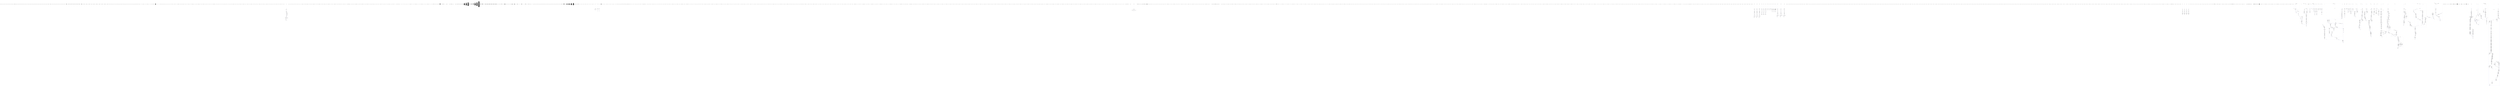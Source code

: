 digraph graph1632677830 {
	compound=true;
	edge[color=blue];
	node291875154[label="typedef signed char __int8_t;"];
	node2070649285[label="typedef unsigned char __uint8_t;"];
	node731082956[label="typedef short __int16_t;"];
	node195976792[label="typedef unsigned short __uint16_t;"];
	node2130180777[label="typedef int __int32_t;"];
	node345507865[label="typedef unsigned int __uint32_t;"];
	node248220478[label="typedef long long __int64_t;"];
	node841975037[label="typedef unsigned long long __uint64_t;"];
	node1810650734[label="typedef long __darwin_intptr_t;"];
	node277973172[label="typedef unsigned int __darwin_natural_t;"];
	node2067323681[label="typedef int __darwin_ct_rune_t;"];
	node733673859[label="union stUn_imopVarPre0 {
    char __mbstate8[128];
    long long _mbstateL;
} ;"];
	node951517261[label="typedef union stUn_imopVarPre0 __mbstate_t;"];
	node1251438918[label="typedef __mbstate_t __darwin_mbstate_t;"];
	node1761353343[label="typedef long int __darwin_ptrdiff_t;"];
	node1988351538[label="typedef long unsigned int __darwin_size_t;"];
	node1523475985[label="typedef __builtin_va_list __darwin_va_list;"];
	node1387681307[label="typedef int __darwin_wchar_t;"];
	node214507491[label="typedef __darwin_wchar_t __darwin_rune_t;"];
	node126767009[label="typedef int __darwin_wint_t;"];
	node1053555617[label="typedef unsigned long __darwin_clock_t;"];
	node771404135[label="typedef __uint32_t __darwin_socklen_t;"];
	node1804568540[label="typedef long __darwin_ssize_t;"];
	node503584840[label="typedef long __darwin_time_t;"];
	node2099922328[label="typedef __int64_t __darwin_blkcnt_t;"];
	node1706518410[label="typedef __int32_t __darwin_blksize_t;"];
	node96213251[label="typedef __int32_t __darwin_dev_t;"];
	node1281098502[label="typedef unsigned int __darwin_fsblkcnt_t;"];
	node131976509[label="typedef unsigned int __darwin_fsfilcnt_t;"];
	node727050829[label="typedef __uint32_t __darwin_gid_t;"];
	node567729281[label="typedef __uint32_t __darwin_id_t;"];
	node496512958[label="typedef __uint64_t __darwin_ino64_t;"];
	node25734038[label="typedef __darwin_ino64_t __darwin_ino_t;"];
	node1932740085[label="typedef __darwin_natural_t __darwin_mach_port_name_t;"];
	node199076892[label="typedef __darwin_mach_port_name_t __darwin_mach_port_t;"];
	node1753450343[label="typedef __uint16_t __darwin_mode_t;"];
	node1458675510[label="typedef __int64_t __darwin_off_t;"];
	node539825188[label="typedef __int32_t __darwin_pid_t;"];
	node912877601[label="typedef __uint32_t __darwin_sigset_t;"];
	node1957398032[label="typedef __int32_t __darwin_suseconds_t;"];
	node1050165504[label="typedef __uint32_t __darwin_uid_t;"];
	node560990653[label="typedef __uint32_t __darwin_useconds_t;"];
	node134963352[label="typedef unsigned char __darwin_uuid_t[16];"];
	node805744373[label="typedef char __darwin_uuid_string_t[37];"];
	node1023063405[label="struct __darwin_pthread_handler_rec {
    void ( *__routine )(void *);
    void *__arg;
    struct __darwin_pthread_handler_rec *__next;
} ;"];
	node890084643[label="void *"];
	node1597268821[label="struct _opaque_pthread_attr_t {
    long __sig;
    char __opaque[56];
} ;"];
	node2111326114[label="struct _opaque_pthread_cond_t {
    long __sig;
    char __opaque[40];
} ;"];
	node946775567[label="struct _opaque_pthread_condattr_t {
    long __sig;
    char __opaque[8];
} ;"];
	node848193662[label="struct _opaque_pthread_mutex_t {
    long __sig;
    char __opaque[56];
} ;"];
	node1199573975[label="struct _opaque_pthread_mutexattr_t {
    long __sig;
    char __opaque[8];
} ;"];
	node2119663341[label="struct _opaque_pthread_once_t {
    long __sig;
    char __opaque[8];
} ;"];
	node859361949[label="struct _opaque_pthread_rwlock_t {
    long __sig;
    char __opaque[192];
} ;"];
	node1080187590[label="struct _opaque_pthread_rwlockattr_t {
    long __sig;
    char __opaque[16];
} ;"];
	node519562439[label="struct _opaque_pthread_t {
    long __sig;
    struct __darwin_pthread_handler_rec *__cleanup_stack;
    char __opaque[8176];
} ;"];
	node2137601740[label="typedef struct _opaque_pthread_attr_t __darwin_pthread_attr_t;"];
	node1111947524[label="typedef struct _opaque_pthread_cond_t __darwin_pthread_cond_t;"];
	node1749988512[label="typedef struct _opaque_pthread_condattr_t __darwin_pthread_condattr_t;"];
	node525953416[label="typedef unsigned long __darwin_pthread_key_t;"];
	node861438042[label="typedef struct _opaque_pthread_mutex_t __darwin_pthread_mutex_t;"];
	node42314793[label="typedef struct _opaque_pthread_mutexattr_t __darwin_pthread_mutexattr_t;"];
	node1575405527[label="typedef struct _opaque_pthread_once_t __darwin_pthread_once_t;"];
	node1559469558[label="typedef struct _opaque_pthread_rwlock_t __darwin_pthread_rwlock_t;"];
	node819799010[label="typedef struct _opaque_pthread_rwlockattr_t __darwin_pthread_rwlockattr_t;"];
	node505957776[label="typedef struct _opaque_pthread_t *__darwin_pthread_t;"];
	node165712565[label="typedef int __darwin_nl_item;"];
	node1577452287[label="typedef int __darwin_wctrans_t;"];
	node473170143[label="typedef __uint32_t __darwin_wctype_t;"];
	node1292788772[label="typedef signed char int8_t;"];
	node213819615[label="typedef short int16_t;"];
	node172198129[label="typedef int int32_t;"];
	node717278052[label="typedef long long int64_t;"];
	node13193469[label="typedef unsigned char u_int8_t;"];
	node1049553497[label="typedef unsigned short u_int16_t;"];
	node14679281[label="typedef unsigned int u_int32_t;"];
	node105320614[label="typedef unsigned long long u_int64_t;"];
	node1916150078[label="typedef int64_t register_t;"];
	node202438568[label="typedef __darwin_intptr_t intptr_t;"];
	node1060553105[label="typedef unsigned long uintptr_t;"];
	node646910575[label="typedef u_int64_t user_addr_t;"];
	node151754389[label="typedef u_int64_t user_size_t;"];
	node1061633455[label="typedef int64_t user_ssize_t;"];
	node1402941420[label="typedef int64_t user_long_t;"];
	node28502081[label="typedef u_int64_t user_ulong_t;"];
	node1780172884[label="typedef int64_t user_time_t;"];
	node1595206481[label="typedef int64_t user_off_t;"];
	node5308857[label="typedef u_int64_t syscall_arg_t;"];
	node1577811800[label="typedef __darwin_va_list va_list;"];
	node1852361929[label="typedef __darwin_size_t size_t;"];
	node1386474403[label="int renameat(int , const char * , int  , const char *);"];
	node352580660[label="int "];
	node1704990977[label="const char *"];
	node1901405112[label="int "];
	node513474126[label="const char *"];
	node899666082[label="int renamex_np(const char *, const char * , unsigned int );"];
	node1005209486[label="const char *"];
	node2142138179[label="const char *"];
	node2108006254[label="unsigned int "];
	node160041026[label="int renameatx_np(int , const char * , int  , const char * , unsigned int );"];
	node1227140361[label="int "];
	node1281894438[label="const char *"];
	node503133749[label="int "];
	node1360367537[label="const char *"];
	node1491877515[label="unsigned int "];
	node507017588[label="typedef __darwin_off_t fpos_t;"];
	node858872101[label="struct __sbuf {
    unsigned char *_base;
    int _size;
} ;"];
	node878530251[label="struct __sFILEX ;"];
	node1729917416[label="struct __sFILE {
    unsigned char *_p;
    int _r;
    int _w;
    short _flags;
    short _file;
    struct __sbuf _bf;
    int _lbfsize;
    void *_cookie;
    int ( *_close )(void *);
    int ( *_read )(void *, char * , int );
    fpos_t ( *_seek )(void *, fpos_t  , int );
    int ( *_write )(void *, const char * , int );
    struct __sbuf _ub;
    struct __sFILEX *_extra;
    int _ur;
    unsigned char _ubuf[3];
    unsigned char _nbuf[1];
    struct __sbuf _lb;
    int _blksize;
    fpos_t _offset;
} ;"];
	node1729454521[label="void *"];
	node680533991[label="void *"];
	node1492905182[label="char *"];
	node992132269[label="int "];
	node305492781[label="void *"];
	node93672808[label="fpos_t "];
	node1686521973[label="int "];
	node1128872093[label="void *"];
	node1726118601[label="const char *"];
	node734142173[label="int "];
	node2127513096[label="typedef struct __sFILE FILE;"];
	node242495499[label="extern FILE *__stdinp;"];
	node1948338883[label="extern FILE *__stdoutp;"];
	node547632296[label="extern FILE *__stderrp;"];
	node1940612255[label="void clearerr(FILE *);"];
	node1052245880[label="FILE *"];
	node927404792[label="int fclose(FILE *);"];
	node1412114351[label="FILE *"];
	node1165871113[label="int feof(FILE *);"];
	node1611841256[label="FILE *"];
	node1135188106[label="int ferror(FILE *);"];
	node381400476[label="FILE *"];
	node959116000[label="int fflush(FILE *);"];
	node1072154748[label="FILE *"];
	node1730956836[label="int fgetc(FILE *);"];
	node793164837[label="FILE *"];
	node703352837[label="int fgetpos(FILE *restrict , fpos_t *);"];
	node1354373599[label="FILE *restrict "];
	node254340633[label="fpos_t *"];
	node2101666759[label="char *fgets(char *restrict , int  , FILE *);"];
	node1316910947[label="char *restrict "];
	node1995054261[label="int "];
	node1133794432[label="FILE *"];
	node176776385[label="FILE *fopen(const char *restrict __filename, const char *restrict __mode);"];
	node397385575[label="const char *restrict __filename"];
	node2146200623[label="const char *restrict __mode"];
	node1213062781[label="int fprintf(FILE *restrict , const char *restrict , ...);"];
	node1933672516[label="FILE *restrict "];
	node1190383863[label="const char *restrict "];
	node52305020[label="int fputc(int , FILE *);"];
	node1259205449[label="int "];
	node857651539[label="FILE *"];
	node122751012[label="int fputs(const char *restrict , FILE *restrict );"];
	node1222762890[label="const char *restrict "];
	node418957165[label="FILE *restrict "];
	node1737229072[label="size_t fread(void *restrict __ptr, size_t __size , size_t __nitems , FILE *restrict __stream);"];
	node1756130926[label="void *restrict __ptr"];
	node1648214200[label="size_t __size"];
	node1940682518[label="size_t __nitems"];
	node1198143705[label="FILE *restrict __stream"];
	node1059143319[label="FILE *freopen(const char *restrict , const char *restrict  , FILE *restrict );"];
	node389809954[label="const char *restrict "];
	node94280615[label="const char *restrict "];
	node502843380[label="FILE *restrict "];
	node378927051[label="int fscanf(FILE *restrict , const char *restrict , ...);"];
	node1793816221[label="FILE *restrict "];
	node1278388862[label="const char *restrict "];
	node1628737580[label="int fseek(FILE *, long  , int );"];
	node1253140795[label="FILE *"];
	node1635364708[label="long "];
	node298738129[label="int "];
	node969899836[label="int fsetpos(FILE *, const fpos_t *);"];
	node93607649[label="FILE *"];
	node1094329632[label="const fpos_t *"];
	node315771971[label="long ftell(FILE *);"];
	node1551979640[label="FILE *"];
	node250677261[label="size_t fwrite(const void *restrict __ptr, size_t __size , size_t __nitems , FILE *restrict __stream);"];
	node487193486[label="const void *restrict __ptr"];
	node382129570[label="size_t __size"];
	node2034963355[label="size_t __nitems"];
	node2010134328[label="FILE *restrict __stream"];
	node1601350381[label="int getc(FILE *);"];
	node1072606019[label="FILE *"];
	node944780041[label="int getchar(void );"];
	node902387079[label="void "];
	node2058120467[label="char *gets(char *);"];
	node1855520016[label="char *"];
	node721534548[label="void perror(const char *);"];
	node1247600089[label="const char *"];
	node889054115[label="int printf(const char *restrict , ...);"];
	node882402449[label="const char *restrict "];
	node812293336[label="int putc(int , FILE *);"];
	node599936014[label="int "];
	node563850517[label="FILE *"];
	node1793185265[label="int putchar(int );"];
	node632236798[label="int "];
	node164942369[label="int puts(const char *);"];
	node1685350567[label="const char *"];
	node1731883050[label="int remove(const char *);"];
	node1976547672[label="const char *"];
	node1688975639[label="int rename(const char *__old, const char *__new);"];
	node34526942[label="const char *__old"];
	node744368708[label="const char *__new"];
	node580052883[label="void rewind(FILE *);"];
	node1688684323[label="FILE *"];
	node1548852644[label="int scanf(const char *restrict , ...);"];
	node526035976[label="const char *restrict "];
	node433079208[label="void setbuf(FILE *restrict , char *restrict );"];
	node1891006529[label="FILE *restrict "];
	node1170370809[label="char *restrict "];
	node2033711470[label="int setvbuf(FILE *restrict , char *restrict  , int  , size_t );"];
	node696099523[label="FILE *restrict "];
	node983175841[label="char *restrict "];
	node1476732273[label="int "];
	node1474120649[label="size_t "];
	node793543665[label="int sprintf(char *restrict , const char *restrict , ...);"];
	node374823934[label="char *restrict "];
	node1706840265[label="const char *restrict "];
	node662218691[label="int sscanf(const char *restrict , const char *restrict , ...);"];
	node48405117[label="const char *restrict "];
	node1492286519[label="const char *restrict "];
	node1917105166[label="FILE *tmpfile(void );"];
	node2081702729[label="void "];
	node414732683[label="char *tmpnam(char *);"];
	node1232329423[label="char *"];
	node1991816870[label="int ungetc(int , FILE *);"];
	node1972874802[label="int "];
	node1497194297[label="FILE *"];
	node124001648[label="int vfprintf(FILE *restrict , const char *restrict  , va_list );"];
	node693181689[label="FILE *restrict "];
	node1252310945[label="const char *restrict "];
	node1481958694[label="va_list "];
	node459899620[label="int vprintf(const char *restrict , va_list );"];
	node2053824044[label="const char *restrict "];
	node980595401[label="va_list "];
	node1499677671[label="int vsprintf(char *restrict , const char *restrict  , va_list );"];
	node1494592361[label="char *restrict "];
	node259915853[label="const char *restrict "];
	node782432613[label="va_list "];
	node687236062[label="char *ctermid(char *);"];
	node379784550[label="char *"];
	node751022247[label="FILE *fdopen(int , const char *);"];
	node5605388[label="int "];
	node1672523441[label="const char *"];
	node1430932760[label="int fileno(FILE *);"];
	node1553053521[label="FILE *"];
	node159290728[label="int pclose(FILE *);"];
	node1843325816[label="FILE *"];
	node1609041760[label="FILE *popen(const char *, const char *);"];
	node2125689029[label="const char *"];
	node428400789[label="const char *"];
	node1296413783[label="int __srget(FILE *);"];
	node1389495024[label="FILE *"];
	node1523536343[label="int __svfscanf(FILE *, const char * , va_list );"];
	node1415589210[label="FILE *"];
	node2053669260[label="const char *"];
	node216917770[label="va_list "];
	node756197151[label="int __swbuf(int , FILE *);"];
	node2009492162[label="int "];
	node636089830[label="FILE *"];
	subgraph cluster460173088 {
		compound=true;
		style=dotted;
		label="__sputc()";
		node1101227375[label="B_FuDe", shape="triangle"];
		node1351016772[label="E_FuDe", shape="invtriangle"];
		node841966211[label="int _c"];
		node1524006274[label="FILE *_p"];
		subgraph cluster1528680966 {
			compound=true;
			style=dotted;
			label="CompoundStatement";
			node1050991813[label="B_CoSt", shape="triangle"];
			node1935744955[label="E_CoSt", shape="invtriangle"];
			node793456355[label="int _imopVarPre17;"];
			node1841195153[label="int _imopVarPre21;"];
			node1907159141[label="_imopVarPre17 = --_p->_w >= 0;"];
			subgraph cluster1558550579 {
				compound=true;
				style=dotted;
				label="IfStatement";
				node483248328[label="B_IfSt", shape="triangle"];
				node819711997[label="E_IfSt", shape="invtriangle"];
				node77652925[label="!_imopVarPre17"];
				subgraph cluster1181375360 {
					compound=true;
					style=dotted;
					label="CompoundStatement";
					node258548151[label="B_CoSt", shape="triangle"];
					node432990189[label="E_CoSt", shape="invtriangle"];
					node493077795[label="_imopVarPre21 = _p->_w >= _p->_lbfsize;"];
					subgraph cluster2003652822 {
						compound=true;
						style=dotted;
						label="IfStatement";
						node70784444[label="B_IfSt", shape="triangle"];
						node304872108[label="E_IfSt", shape="invtriangle"];
						node591667658[label="_imopVarPre21"];
						subgraph cluster1303306371 {
							compound=true;
							style=dotted;
							label="CompoundStatement";
							node2108096804[label="B_CoSt", shape="triangle"];
							node2145333924[label="E_CoSt", shape="invtriangle"];
							node1491475992[label="_imopVarPre21 = (char) _c != \'\n\';"];
						}
					}
					node1947065153[label="_imopVarPre17 = _imopVarPre21;"];
				}
			}
			subgraph cluster1360578555 {
				compound=true;
				style=dotted;
				label="IfStatement";
				node2032864429[label="B_IfSt", shape="triangle"];
				node146703551[label="E_IfSt", shape="invtriangle"];
				node729876218[label="_imopVarPre17"];
				subgraph cluster1010641536 {
					compound=true;
					style=dotted;
					label="CompoundStatement";
					node297453271[label="B_CoSt", shape="triangle"];
					node1223412965[label="E_CoSt", shape="invtriangle"];
					node1601071362[label="return (*_p->_p++ = _c);"];
				}
				subgraph cluster1463948952 {
					compound=true;
					style=dotted;
					label="CompoundStatement";
					node656990981[label="B_CoSt", shape="triangle"];
					node1384201124[label="E_CoSt", shape="invtriangle"];
					node873395249[label="int _imopVarPre23;"];
					subgraph cluster438709907 {
						compound=true;
						style=dotted;
						label="CallStatement";
						node1913344679[label="B_CaSt", shape="triangle"];
						node1466289441[label="E_CaSt", shape="invtriangle"];
						node1673729636[label="_c_p"];
						node427415062[label="_imopVarPre23"];
					}
					node888372948[label="return _imopVarPre23;"];
				}
			}
		}
	}
	node1163148168[label="void flockfile(FILE *);"];
	node715007517[label="FILE *"];
	node1593819485[label="int ftrylockfile(FILE *);"];
	node444613285[label="FILE *"];
	node1806329661[label="void funlockfile(FILE *);"];
	node2045856854[label="FILE *"];
	node406984879[label="int getc_unlocked(FILE *);"];
	node1785983332[label="FILE *"];
	node582030011[label="int getchar_unlocked(void );"];
	node2099828005[label="void "];
	node844187494[label="int putc_unlocked(int , FILE *);"];
	node1871472276[label="int "];
	node832680827[label="FILE *"];
	node1697429629[label="int putchar_unlocked(int );"];
	node687476728[label="int "];
	node999746083[label="int getw(FILE *);"];
	node1662433763[label="FILE *"];
	node1948558238[label="int putw(int , FILE *);"];
	node2019632550[label="int "];
	node1944199093[label="FILE *"];
	node891709829[label="char *tempnam(const char *__dir, const char *__prefix);"];
	node1217062947[label="const char *__dir"];
	node124982532[label="const char *__prefix"];
	node30516998[label="typedef __darwin_off_t off_t;"];
	node1353336879[label="int fseeko(FILE *__stream, off_t __offset , int __whence);"];
	node1250521646[label="FILE *__stream"];
	node242559404[label="off_t __offset"];
	node68113386[label="int __whence"];
	node1143010516[label="off_t ftello(FILE *__stream);"];
	node1552951939[label="FILE *__stream"];
	node1990466288[label="int snprintf(char *restrict __str, size_t __size , const char *restrict __format, ...);"];
	node635443030[label="char *restrict __str"];
	node675675410[label="size_t __size"];
	node1313874274[label="const char *restrict __format"];
	node1464361868[label="int vfscanf(FILE *restrict __stream, const char *restrict __format , va_list );"];
	node801296880[label="FILE *restrict __stream"];
	node953272274[label="const char *restrict __format"];
	node1647754924[label="va_list "];
	node1083125844[label="int vscanf(const char *restrict __format, va_list );"];
	node891343579[label="const char *restrict __format"];
	node2136628979[label="va_list "];
	node749288942[label="int vsnprintf(char *restrict __str, size_t __size , const char *restrict __format , va_list );"];
	node1864838596[label="char *restrict __str"];
	node656274624[label="size_t __size"];
	node528592928[label="const char *restrict __format"];
	node379535698[label="va_list "];
	node1075168859[label="int vsscanf(const char *restrict __str, const char *restrict __format , va_list );"];
	node1890186423[label="const char *restrict __str"];
	node1770726211[label="const char *restrict __format"];
	node907996434[label="va_list "];
	node2048997408[label="typedef __darwin_ssize_t ssize_t;"];
	node1558514818[label="int dprintf(int , const char *restrict , ...);"];
	node2035392652[label="int "];
	node1070356728[label="const char *restrict "];
	node1810730392[label="int vdprintf(int , const char *restrict  , va_list );"];
	node428183334[label="int "];
	node466003004[label="const char *restrict "];
	node2146388061[label="va_list "];
	node1477861846[label="ssize_t getdelim(char **restrict __linep, size_t *restrict __linecapp , int __delimiter , FILE *restrict __stream);"];
	node507448412[label="char **restrict __linep"];
	node865835113[label="size_t *restrict __linecapp"];
	node8149631[label="int __delimiter"];
	node614698739[label="FILE *restrict __stream"];
	node1369720621[label="ssize_t getline(char **restrict __linep, size_t *restrict __linecapp , FILE *restrict __stream);"];
	node300098470[label="char **restrict __linep"];
	node259362309[label="size_t *restrict __linecapp"];
	node429727671[label="FILE *restrict __stream"];
	node2069729[label="FILE *fmemopen(void *restrict __buf, size_t __size , const char *restrict __mode);"];
	node947704870[label="void *restrict __buf"];
	node1801358138[label="size_t __size"];
	node464014674[label="const char *restrict __mode"];
	node1559145228[label="FILE *open_memstream(char **__bufp, size_t *__sizep);"];
	node1086634296[label="char **__bufp"];
	node122352816[label="size_t *__sizep"];
	node1644754972[label="extern const int sys_nerr;"];
	node1238672079[label="extern const char *const sys_errlist[];"];
	node1064748818[label="int asprintf(char **restrict , const char *restrict , ...);"];
	node1887005473[label="char **restrict "];
	node1100052303[label="const char *restrict "];
	node65407771[label="char *ctermid_r(char *);"];
	node1613255917[label="char *"];
	node884118724[label="char *fgetln(FILE *, size_t *);"];
	node1339678445[label="FILE *"];
	node1865732472[label="size_t *"];
	node418028524[label="const char *fmtcheck(const char *, const char *);"];
	node1321139761[label="const char *"];
	node442593822[label="const char *"];
	node170278393[label="int fpurge(FILE *);"];
	node1359802294[label="FILE *"];
	node1020186625[label="void setbuffer(FILE *, char * , int );"];
	node1872345284[label="FILE *"];
	node2033456716[label="char *"];
	node1072223610[label="int "];
	node2100990049[label="int setlinebuf(FILE *);"];
	node2038061873[label="FILE *"];
	node893038039[label="int vasprintf(char **restrict , const char *restrict  , va_list );"];
	node1533623[label="char **restrict "];
	node422036166[label="const char *restrict "];
	node591216858[label="va_list "];
	node1728183846[label="FILE *zopen(const char *, const char * , int );"];
	node337912484[label="const char *"];
	node714585272[label="const char *"];
	node1610263583[label="int "];
	node197591414[label="FILE *funopen(const void *, int (*)(void *, char * , int ) , int (*)(void *, const char * , int ) , fpos_t (*)(void *, fpos_t  , int ) , int (*)(void *));"];
	node1472080081[label="const void *"];
	node1970590475[label="int (*)(void *, char * , int )"];
	node1421507391[label="void *"];
	node802659014[label="char *"];
	node1846057931[label="int "];
	node359406670[label="int (*)(void *, const char * , int )"];
	node708917154[label="void *"];
	node1813681683[label="const char *"];
	node600396434[label="int "];
	node746681550[label="fpos_t (*)(void *, fpos_t  , int )"];
	node799546147[label="void *"];
	node551204956[label="fpos_t "];
	node93583043[label="int "];
	node1716838661[label="int (*)(void *)"];
	node1512984183[label="void *"];
	node486170182[label="extern int __sprintf_chk(char *restrict , int  , size_t  , const char *restrict , ...);"];
	node2000683658[label="char *restrict "];
	node1841287297[label="int "];
	node1213792973[label="size_t "];
	node1992645019[label="const char *restrict "];
	node884792479[label="extern int __snprintf_chk(char *restrict , size_t  , int  , size_t  , const char *restrict , ...);"];
	node465856445[label="char *restrict "];
	node598488968[label="size_t "];
	node1219248641[label="int "];
	node236918758[label="size_t "];
	node777863332[label="const char *restrict "];
	node1127510425[label="extern int __vsprintf_chk(char *restrict , int  , size_t  , const char *restrict  , va_list );"];
	node2019224489[label="char *restrict "];
	node1107839478[label="int "];
	node1616351461[label="size_t "];
	node1329416676[label="const char *restrict "];
	node822101500[label="va_list "];
	node113101188[label="extern int __vsnprintf_chk(char *restrict , size_t  , int  , size_t  , const char *restrict  , va_list );"];
	node1806103783[label="char *restrict "];
	node1321256743[label="size_t "];
	node1047235367[label="int "];
	node1631856562[label="size_t "];
	node267846700[label="const char *restrict "];
	node1090618860[label="va_list "];
	node878783401[label="enum enum_imopVarPre1 {
    P_ALL, P_PID , P_PGID
} ;"];
	node2038152878[label="typedef enum enum_imopVarPre1 idtype_t;"];
	node595699767[label="typedef __darwin_pid_t pid_t;"];
	node834391277[label="typedef __darwin_id_t id_t;"];
	node1753128715[label="typedef int sig_atomic_t;"];
	node1372725646[label="struct __darwin_i386_thread_state {
    unsigned int __eax;
    unsigned int __ebx;
    unsigned int __ecx;
    unsigned int __edx;
    unsigned int __edi;
    unsigned int __esi;
    unsigned int __ebp;
    unsigned int __esp;
    unsigned int __ss;
    unsigned int __eflags;
    unsigned int __eip;
    unsigned int __cs;
    unsigned int __ds;
    unsigned int __es;
    unsigned int __fs;
    unsigned int __gs;
} ;"];
	node318026658[label="struct __darwin_fp_control {
    unsigned short __invalid: 1, __denorm: 1 , __zdiv: 1 , __ovrfl: 1 , __undfl: 1 , __precis: 1 , :2 , __pc: 2 , __rc: 2 , :1 , :3;
} ;"];
	node1407930101[label="typedef struct __darwin_fp_control __darwin_fp_control_t;"];
	node1425775624[label="struct __darwin_fp_status {
    unsigned short __invalid: 1, __denorm: 1 , __zdiv: 1 , __ovrfl: 1 , __undfl: 1 , __precis: 1 , __stkflt: 1 , __errsumm: 1 , __c0: 1 , __c1: 1 , __c2: 1 , __tos: 3 , __c3: 1 , __busy: 1;
} ;"];
	node53055005[label="typedef struct __darwin_fp_status __darwin_fp_status_t;"];
	node460422403[label="struct __darwin_mmst_reg {
    char __mmst_reg[10];
    char __mmst_rsrv[6];
} ;"];
	node1196199234[label="struct __darwin_xmm_reg {
    char __xmm_reg[16];
} ;"];
	node636149734[label="struct __darwin_ymm_reg {
    char __ymm_reg[32];
} ;"];
	node1800405372[label="struct __darwin_zmm_reg {
    char __zmm_reg[64];
} ;"];
	node1870195479[label="struct __darwin_opmask_reg {
    char __opmask_reg[8];
} ;"];
	node1231160282[label="struct __darwin_i386_float_state {
    int __fpu_reserved[2];
    struct __darwin_fp_control __fpu_fcw;
    struct __darwin_fp_status __fpu_fsw;
    __uint8_t __fpu_ftw;
    __uint8_t __fpu_rsrv1;
    __uint16_t __fpu_fop;
    __uint32_t __fpu_ip;
    __uint16_t __fpu_cs;
    __uint16_t __fpu_rsrv2;
    __uint32_t __fpu_dp;
    __uint16_t __fpu_ds;
    __uint16_t __fpu_rsrv3;
    __uint32_t __fpu_mxcsr;
    __uint32_t __fpu_mxcsrmask;
    struct __darwin_mmst_reg __fpu_stmm0;
    struct __darwin_mmst_reg __fpu_stmm1;
    struct __darwin_mmst_reg __fpu_stmm2;
    struct __darwin_mmst_reg __fpu_stmm3;
    struct __darwin_mmst_reg __fpu_stmm4;
    struct __darwin_mmst_reg __fpu_stmm5;
    struct __darwin_mmst_reg __fpu_stmm6;
    struct __darwin_mmst_reg __fpu_stmm7;
    struct __darwin_xmm_reg __fpu_xmm0;
    struct __darwin_xmm_reg __fpu_xmm1;
    struct __darwin_xmm_reg __fpu_xmm2;
    struct __darwin_xmm_reg __fpu_xmm3;
    struct __darwin_xmm_reg __fpu_xmm4;
    struct __darwin_xmm_reg __fpu_xmm5;
    struct __darwin_xmm_reg __fpu_xmm6;
    struct __darwin_xmm_reg __fpu_xmm7;
    char __fpu_rsrv4[14 * 16];
    int __fpu_reserved1;
} ;"];
	node281578769[label="struct __darwin_i386_avx_state {
    int __fpu_reserved[2];
    struct __darwin_fp_control __fpu_fcw;
    struct __darwin_fp_status __fpu_fsw;
    __uint8_t __fpu_ftw;
    __uint8_t __fpu_rsrv1;
    __uint16_t __fpu_fop;
    __uint32_t __fpu_ip;
    __uint16_t __fpu_cs;
    __uint16_t __fpu_rsrv2;
    __uint32_t __fpu_dp;
    __uint16_t __fpu_ds;
    __uint16_t __fpu_rsrv3;
    __uint32_t __fpu_mxcsr;
    __uint32_t __fpu_mxcsrmask;
    struct __darwin_mmst_reg __fpu_stmm0;
    struct __darwin_mmst_reg __fpu_stmm1;
    struct __darwin_mmst_reg __fpu_stmm2;
    struct __darwin_mmst_reg __fpu_stmm3;
    struct __darwin_mmst_reg __fpu_stmm4;
    struct __darwin_mmst_reg __fpu_stmm5;
    struct __darwin_mmst_reg __fpu_stmm6;
    struct __darwin_mmst_reg __fpu_stmm7;
    struct __darwin_xmm_reg __fpu_xmm0;
    struct __darwin_xmm_reg __fpu_xmm1;
    struct __darwin_xmm_reg __fpu_xmm2;
    struct __darwin_xmm_reg __fpu_xmm3;
    struct __darwin_xmm_reg __fpu_xmm4;
    struct __darwin_xmm_reg __fpu_xmm5;
    struct __darwin_xmm_reg __fpu_xmm6;
    struct __darwin_xmm_reg __fpu_xmm7;
    char __fpu_rsrv4[14 * 16];
    int __fpu_reserved1;
    char __avx_reserved1[64];
    struct __darwin_xmm_reg __fpu_ymmh0;
    struct __darwin_xmm_reg __fpu_ymmh1;
    struct __darwin_xmm_reg __fpu_ymmh2;
    struct __darwin_xmm_reg __fpu_ymmh3;
    struct __darwin_xmm_reg __fpu_ymmh4;
    struct __darwin_xmm_reg __fpu_ymmh5;
    struct __darwin_xmm_reg __fpu_ymmh6;
    struct __darwin_xmm_reg __fpu_ymmh7;
} ;"];
	node1082470610[label="struct __darwin_i386_avx512_state {
    int __fpu_reserved[2];
    struct __darwin_fp_control __fpu_fcw;
    struct __darwin_fp_status __fpu_fsw;
    __uint8_t __fpu_ftw;
    __uint8_t __fpu_rsrv1;
    __uint16_t __fpu_fop;
    __uint32_t __fpu_ip;
    __uint16_t __fpu_cs;
    __uint16_t __fpu_rsrv2;
    __uint32_t __fpu_dp;
    __uint16_t __fpu_ds;
    __uint16_t __fpu_rsrv3;
    __uint32_t __fpu_mxcsr;
    __uint32_t __fpu_mxcsrmask;
    struct __darwin_mmst_reg __fpu_stmm0;
    struct __darwin_mmst_reg __fpu_stmm1;
    struct __darwin_mmst_reg __fpu_stmm2;
    struct __darwin_mmst_reg __fpu_stmm3;
    struct __darwin_mmst_reg __fpu_stmm4;
    struct __darwin_mmst_reg __fpu_stmm5;
    struct __darwin_mmst_reg __fpu_stmm6;
    struct __darwin_mmst_reg __fpu_stmm7;
    struct __darwin_xmm_reg __fpu_xmm0;
    struct __darwin_xmm_reg __fpu_xmm1;
    struct __darwin_xmm_reg __fpu_xmm2;
    struct __darwin_xmm_reg __fpu_xmm3;
    struct __darwin_xmm_reg __fpu_xmm4;
    struct __darwin_xmm_reg __fpu_xmm5;
    struct __darwin_xmm_reg __fpu_xmm6;
    struct __darwin_xmm_reg __fpu_xmm7;
    char __fpu_rsrv4[14 * 16];
    int __fpu_reserved1;
    char __avx_reserved1[64];
    struct __darwin_xmm_reg __fpu_ymmh0;
    struct __darwin_xmm_reg __fpu_ymmh1;
    struct __darwin_xmm_reg __fpu_ymmh2;
    struct __darwin_xmm_reg __fpu_ymmh3;
    struct __darwin_xmm_reg __fpu_ymmh4;
    struct __darwin_xmm_reg __fpu_ymmh5;
    struct __darwin_xmm_reg __fpu_ymmh6;
    struct __darwin_xmm_reg __fpu_ymmh7;
    struct __darwin_opmask_reg __fpu_k0;
    struct __darwin_opmask_reg __fpu_k1;
    struct __darwin_opmask_reg __fpu_k2;
    struct __darwin_opmask_reg __fpu_k3;
    struct __darwin_opmask_reg __fpu_k4;
    struct __darwin_opmask_reg __fpu_k5;
    struct __darwin_opmask_reg __fpu_k6;
    struct __darwin_opmask_reg __fpu_k7;
    struct __darwin_ymm_reg __fpu_zmmh0;
    struct __darwin_ymm_reg __fpu_zmmh1;
    struct __darwin_ymm_reg __fpu_zmmh2;
    struct __darwin_ymm_reg __fpu_zmmh3;
    struct __darwin_ymm_reg __fpu_zmmh4;
    struct __darwin_ymm_reg __fpu_zmmh5;
    struct __darwin_ymm_reg __fpu_zmmh6;
    struct __darwin_ymm_reg __fpu_zmmh7;
} ;"];
	node970612443[label="struct __darwin_i386_exception_state {
    __uint16_t __trapno;
    __uint16_t __cpu;
    __uint32_t __err;
    __uint32_t __faultvaddr;
} ;"];
	node2013691076[label="struct __darwin_x86_debug_state32 {
    unsigned int __dr0;
    unsigned int __dr1;
    unsigned int __dr2;
    unsigned int __dr3;
    unsigned int __dr4;
    unsigned int __dr5;
    unsigned int __dr6;
    unsigned int __dr7;
} ;"];
	node1062377637[label="struct __darwin_x86_thread_state64 {
    __uint64_t __rax;
    __uint64_t __rbx;
    __uint64_t __rcx;
    __uint64_t __rdx;
    __uint64_t __rdi;
    __uint64_t __rsi;
    __uint64_t __rbp;
    __uint64_t __rsp;
    __uint64_t __r8;
    __uint64_t __r9;
    __uint64_t __r10;
    __uint64_t __r11;
    __uint64_t __r12;
    __uint64_t __r13;
    __uint64_t __r14;
    __uint64_t __r15;
    __uint64_t __rip;
    __uint64_t __rflags;
    __uint64_t __cs;
    __uint64_t __fs;
    __uint64_t __gs;
} ;"];
	node76625659[label="struct __darwin_x86_float_state64 {
    int __fpu_reserved[2];
    struct __darwin_fp_control __fpu_fcw;
    struct __darwin_fp_status __fpu_fsw;
    __uint8_t __fpu_ftw;
    __uint8_t __fpu_rsrv1;
    __uint16_t __fpu_fop;
    __uint32_t __fpu_ip;
    __uint16_t __fpu_cs;
    __uint16_t __fpu_rsrv2;
    __uint32_t __fpu_dp;
    __uint16_t __fpu_ds;
    __uint16_t __fpu_rsrv3;
    __uint32_t __fpu_mxcsr;
    __uint32_t __fpu_mxcsrmask;
    struct __darwin_mmst_reg __fpu_stmm0;
    struct __darwin_mmst_reg __fpu_stmm1;
    struct __darwin_mmst_reg __fpu_stmm2;
    struct __darwin_mmst_reg __fpu_stmm3;
    struct __darwin_mmst_reg __fpu_stmm4;
    struct __darwin_mmst_reg __fpu_stmm5;
    struct __darwin_mmst_reg __fpu_stmm6;
    struct __darwin_mmst_reg __fpu_stmm7;
    struct __darwin_xmm_reg __fpu_xmm0;
    struct __darwin_xmm_reg __fpu_xmm1;
    struct __darwin_xmm_reg __fpu_xmm2;
    struct __darwin_xmm_reg __fpu_xmm3;
    struct __darwin_xmm_reg __fpu_xmm4;
    struct __darwin_xmm_reg __fpu_xmm5;
    struct __darwin_xmm_reg __fpu_xmm6;
    struct __darwin_xmm_reg __fpu_xmm7;
    struct __darwin_xmm_reg __fpu_xmm8;
    struct __darwin_xmm_reg __fpu_xmm9;
    struct __darwin_xmm_reg __fpu_xmm10;
    struct __darwin_xmm_reg __fpu_xmm11;
    struct __darwin_xmm_reg __fpu_xmm12;
    struct __darwin_xmm_reg __fpu_xmm13;
    struct __darwin_xmm_reg __fpu_xmm14;
    struct __darwin_xmm_reg __fpu_xmm15;
    char __fpu_rsrv4[6 * 16];
    int __fpu_reserved1;
} ;"];
	node604589777[label="struct __darwin_x86_avx_state64 {
    int __fpu_reserved[2];
    struct __darwin_fp_control __fpu_fcw;
    struct __darwin_fp_status __fpu_fsw;
    __uint8_t __fpu_ftw;
    __uint8_t __fpu_rsrv1;
    __uint16_t __fpu_fop;
    __uint32_t __fpu_ip;
    __uint16_t __fpu_cs;
    __uint16_t __fpu_rsrv2;
    __uint32_t __fpu_dp;
    __uint16_t __fpu_ds;
    __uint16_t __fpu_rsrv3;
    __uint32_t __fpu_mxcsr;
    __uint32_t __fpu_mxcsrmask;
    struct __darwin_mmst_reg __fpu_stmm0;
    struct __darwin_mmst_reg __fpu_stmm1;
    struct __darwin_mmst_reg __fpu_stmm2;
    struct __darwin_mmst_reg __fpu_stmm3;
    struct __darwin_mmst_reg __fpu_stmm4;
    struct __darwin_mmst_reg __fpu_stmm5;
    struct __darwin_mmst_reg __fpu_stmm6;
    struct __darwin_mmst_reg __fpu_stmm7;
    struct __darwin_xmm_reg __fpu_xmm0;
    struct __darwin_xmm_reg __fpu_xmm1;
    struct __darwin_xmm_reg __fpu_xmm2;
    struct __darwin_xmm_reg __fpu_xmm3;
    struct __darwin_xmm_reg __fpu_xmm4;
    struct __darwin_xmm_reg __fpu_xmm5;
    struct __darwin_xmm_reg __fpu_xmm6;
    struct __darwin_xmm_reg __fpu_xmm7;
    struct __darwin_xmm_reg __fpu_xmm8;
    struct __darwin_xmm_reg __fpu_xmm9;
    struct __darwin_xmm_reg __fpu_xmm10;
    struct __darwin_xmm_reg __fpu_xmm11;
    struct __darwin_xmm_reg __fpu_xmm12;
    struct __darwin_xmm_reg __fpu_xmm13;
    struct __darwin_xmm_reg __fpu_xmm14;
    struct __darwin_xmm_reg __fpu_xmm15;
    char __fpu_rsrv4[6 * 16];
    int __fpu_reserved1;
    char __avx_reserved1[64];
    struct __darwin_xmm_reg __fpu_ymmh0;
    struct __darwin_xmm_reg __fpu_ymmh1;
    struct __darwin_xmm_reg __fpu_ymmh2;
    struct __darwin_xmm_reg __fpu_ymmh3;
    struct __darwin_xmm_reg __fpu_ymmh4;
    struct __darwin_xmm_reg __fpu_ymmh5;
    struct __darwin_xmm_reg __fpu_ymmh6;
    struct __darwin_xmm_reg __fpu_ymmh7;
    struct __darwin_xmm_reg __fpu_ymmh8;
    struct __darwin_xmm_reg __fpu_ymmh9;
    struct __darwin_xmm_reg __fpu_ymmh10;
    struct __darwin_xmm_reg __fpu_ymmh11;
    struct __darwin_xmm_reg __fpu_ymmh12;
    struct __darwin_xmm_reg __fpu_ymmh13;
    struct __darwin_xmm_reg __fpu_ymmh14;
    struct __darwin_xmm_reg __fpu_ymmh15;
} ;"];
	node665841374[label="struct __darwin_x86_avx512_state64 {
    int __fpu_reserved[2];
    struct __darwin_fp_control __fpu_fcw;
    struct __darwin_fp_status __fpu_fsw;
    __uint8_t __fpu_ftw;
    __uint8_t __fpu_rsrv1;
    __uint16_t __fpu_fop;
    __uint32_t __fpu_ip;
    __uint16_t __fpu_cs;
    __uint16_t __fpu_rsrv2;
    __uint32_t __fpu_dp;
    __uint16_t __fpu_ds;
    __uint16_t __fpu_rsrv3;
    __uint32_t __fpu_mxcsr;
    __uint32_t __fpu_mxcsrmask;
    struct __darwin_mmst_reg __fpu_stmm0;
    struct __darwin_mmst_reg __fpu_stmm1;
    struct __darwin_mmst_reg __fpu_stmm2;
    struct __darwin_mmst_reg __fpu_stmm3;
    struct __darwin_mmst_reg __fpu_stmm4;
    struct __darwin_mmst_reg __fpu_stmm5;
    struct __darwin_mmst_reg __fpu_stmm6;
    struct __darwin_mmst_reg __fpu_stmm7;
    struct __darwin_xmm_reg __fpu_xmm0;
    struct __darwin_xmm_reg __fpu_xmm1;
    struct __darwin_xmm_reg __fpu_xmm2;
    struct __darwin_xmm_reg __fpu_xmm3;
    struct __darwin_xmm_reg __fpu_xmm4;
    struct __darwin_xmm_reg __fpu_xmm5;
    struct __darwin_xmm_reg __fpu_xmm6;
    struct __darwin_xmm_reg __fpu_xmm7;
    struct __darwin_xmm_reg __fpu_xmm8;
    struct __darwin_xmm_reg __fpu_xmm9;
    struct __darwin_xmm_reg __fpu_xmm10;
    struct __darwin_xmm_reg __fpu_xmm11;
    struct __darwin_xmm_reg __fpu_xmm12;
    struct __darwin_xmm_reg __fpu_xmm13;
    struct __darwin_xmm_reg __fpu_xmm14;
    struct __darwin_xmm_reg __fpu_xmm15;
    char __fpu_rsrv4[6 * 16];
    int __fpu_reserved1;
    char __avx_reserved1[64];
    struct __darwin_xmm_reg __fpu_ymmh0;
    struct __darwin_xmm_reg __fpu_ymmh1;
    struct __darwin_xmm_reg __fpu_ymmh2;
    struct __darwin_xmm_reg __fpu_ymmh3;
    struct __darwin_xmm_reg __fpu_ymmh4;
    struct __darwin_xmm_reg __fpu_ymmh5;
    struct __darwin_xmm_reg __fpu_ymmh6;
    struct __darwin_xmm_reg __fpu_ymmh7;
    struct __darwin_xmm_reg __fpu_ymmh8;
    struct __darwin_xmm_reg __fpu_ymmh9;
    struct __darwin_xmm_reg __fpu_ymmh10;
    struct __darwin_xmm_reg __fpu_ymmh11;
    struct __darwin_xmm_reg __fpu_ymmh12;
    struct __darwin_xmm_reg __fpu_ymmh13;
    struct __darwin_xmm_reg __fpu_ymmh14;
    struct __darwin_xmm_reg __fpu_ymmh15;
    struct __darwin_opmask_reg __fpu_k0;
    struct __darwin_opmask_reg __fpu_k1;
    struct __darwin_opmask_reg __fpu_k2;
    struct __darwin_opmask_reg __fpu_k3;
    struct __darwin_opmask_reg __fpu_k4;
    struct __darwin_opmask_reg __fpu_k5;
    struct __darwin_opmask_reg __fpu_k6;
    struct __darwin_opmask_reg __fpu_k7;
    struct __darwin_ymm_reg __fpu_zmmh0;
    struct __darwin_ymm_reg __fpu_zmmh1;
    struct __darwin_ymm_reg __fpu_zmmh2;
    struct __darwin_ymm_reg __fpu_zmmh3;
    struct __darwin_ymm_reg __fpu_zmmh4;
    struct __darwin_ymm_reg __fpu_zmmh5;
    struct __darwin_ymm_reg __fpu_zmmh6;
    struct __darwin_ymm_reg __fpu_zmmh7;
    struct __darwin_ymm_reg __fpu_zmmh8;
    struct __darwin_ymm_reg __fpu_zmmh9;
    struct __darwin_ymm_reg __fpu_zmmh10;
    struct __darwin_ymm_reg __fpu_zmmh11;
    struct __darwin_ymm_reg __fpu_zmmh12;
    struct __darwin_ymm_reg __fpu_zmmh13;
    struct __darwin_ymm_reg __fpu_zmmh14;
    struct __darwin_ymm_reg __fpu_zmmh15;
    struct __darwin_zmm_reg __fpu_zmm16;
    struct __darwin_zmm_reg __fpu_zmm17;
    struct __darwin_zmm_reg __fpu_zmm18;
    struct __darwin_zmm_reg __fpu_zmm19;
    struct __darwin_zmm_reg __fpu_zmm20;
    struct __darwin_zmm_reg __fpu_zmm21;
    struct __darwin_zmm_reg __fpu_zmm22;
    struct __darwin_zmm_reg __fpu_zmm23;
    struct __darwin_zmm_reg __fpu_zmm24;
    struct __darwin_zmm_reg __fpu_zmm25;
    struct __darwin_zmm_reg __fpu_zmm26;
    struct __darwin_zmm_reg __fpu_zmm27;
    struct __darwin_zmm_reg __fpu_zmm28;
    struct __darwin_zmm_reg __fpu_zmm29;
    struct __darwin_zmm_reg __fpu_zmm30;
    struct __darwin_zmm_reg __fpu_zmm31;
} ;"];
	node1115716567[label="struct __darwin_x86_exception_state64 {
    __uint16_t __trapno;
    __uint16_t __cpu;
    __uint32_t __err;
    __uint64_t __faultvaddr;
} ;"];
	node1502464522[label="struct __darwin_x86_debug_state64 {
    __uint64_t __dr0;
    __uint64_t __dr1;
    __uint64_t __dr2;
    __uint64_t __dr3;
    __uint64_t __dr4;
    __uint64_t __dr5;
    __uint64_t __dr6;
    __uint64_t __dr7;
} ;"];
	node1084000875[label="struct __darwin_x86_cpmu_state64 {
    __uint64_t __ctrs[16];
} ;"];
	node1989952274[label="struct __darwin_mcontext32 {
    struct __darwin_i386_exception_state __es;
    struct __darwin_i386_thread_state __ss;
    struct __darwin_i386_float_state __fs;
} ;"];
	node1590983023[label="struct __darwin_mcontext_avx32 {
    struct __darwin_i386_exception_state __es;
    struct __darwin_i386_thread_state __ss;
    struct __darwin_i386_avx_state __fs;
} ;"];
	node829436597[label="struct __darwin_mcontext_avx512_32 {
    struct __darwin_i386_exception_state __es;
    struct __darwin_i386_thread_state __ss;
    struct __darwin_i386_avx512_state __fs;
} ;"];
	node1439252493[label="struct __darwin_mcontext64 {
    struct __darwin_x86_exception_state64 __es;
    struct __darwin_x86_thread_state64 __ss;
    struct __darwin_x86_float_state64 __fs;
} ;"];
	node570793059[label="struct __darwin_mcontext_avx64 {
    struct __darwin_x86_exception_state64 __es;
    struct __darwin_x86_thread_state64 __ss;
    struct __darwin_x86_avx_state64 __fs;
} ;"];
	node979827599[label="struct __darwin_mcontext_avx512_64 {
    struct __darwin_x86_exception_state64 __es;
    struct __darwin_x86_thread_state64 __ss;
    struct __darwin_x86_avx512_state64 __fs;
} ;"];
	node1498855782[label="typedef struct __darwin_mcontext64 *mcontext_t;"];
	node1036267350[label="typedef __darwin_pthread_attr_t pthread_attr_t;"];
	node1820441965[label="struct __darwin_sigaltstack {
    void *ss_sp;
    __darwin_size_t ss_size;
    int ss_flags;
} ;"];
	node721383107[label="typedef struct __darwin_sigaltstack stack_t;"];
	node1943317076[label="struct __darwin_ucontext {
    int uc_onstack;
    __darwin_sigset_t uc_sigmask;
    struct __darwin_sigaltstack uc_stack;
    struct __darwin_ucontext *uc_link;
    __darwin_size_t uc_mcsize;
    struct __darwin_mcontext64 *uc_mcontext;
} ;"];
	node295770416[label="typedef struct __darwin_ucontext ucontext_t;"];
	node1342805384[label="typedef __darwin_sigset_t sigset_t;"];
	node101672633[label="typedef __darwin_uid_t uid_t;"];
	node1791944801[label="union sigval {
    int sival_int;
    void *sival_ptr;
} ;"];
	node1479156931[label="struct sigevent {
    int sigev_notify;
    int sigev_signo;
    union sigval sigev_value;
    void ( *sigev_notify_function )(union sigval );
    pthread_attr_t *sigev_notify_attributes;
} ;"];
	node253063793[label="union sigval "];
	node1098458637[label="struct __siginfo {
    int si_signo;
    int si_errno;
    int si_code;
    pid_t si_pid;
    uid_t si_uid;
    int si_status;
    void *si_addr;
    union sigval si_value;
    long si_band;
    unsigned long __pad[7];
} ;"];
	node366783026[label="typedef struct __siginfo siginfo_t;"];
	node557091046[label="union __sigaction_u {
    void ( *__sa_handler )(int );
    void ( *__sa_sigaction )(int , struct __siginfo * , void *);
} ;"];
	node1543819838[label="int "];
	node1712087185[label="int "];
	node2070671463[label="struct __siginfo *"];
	node978804735[label="void *"];
	node137083868[label="struct __sigaction {
    union __sigaction_u __sigaction_u;
    void ( *sa_tramp )(void *, int  , int  , siginfo_t * , void *);
    sigset_t sa_mask;
    int sa_flags;
} ;"];
	node1038500165[label="void *"];
	node443777337[label="int "];
	node554175829[label="int "];
	node1353368647[label="siginfo_t *"];
	node1386324853[label="void *"];
	node1680444589[label="struct sigaction {
    union __sigaction_u __sigaction_u;
    sigset_t sa_mask;
    int sa_flags;
} ;"];
	node1340707077[label="typedef void ( *sig_t )(int );"];
	node1962377893[label="int "];
	node1502969393[label="struct sigvec {
    void ( *sv_handler )(int );
    int sv_mask;
    int sv_flags;
} ;"];
	node669625449[label="int "];
	node413337949[label="struct sigstack {
    char *ss_sp;
    int ss_onstack;
} ;"];
	node1470166690[label="void ( *signal(int , void (*)(int )) )(int );"];
	node329545272[label="int "];
	node314915262[label="void (*)(int )"];
	node1874961761[label="int "];
	node1546083203[label="int "];
	node2125069217[label="typedef unsigned char uint8_t;"];
	node964090573[label="typedef unsigned short uint16_t;"];
	node1929039903[label="typedef unsigned int uint32_t;"];
	node784330769[label="typedef unsigned long long uint64_t;"];
	node470122440[label="typedef int8_t int_least8_t;"];
	node2059005804[label="typedef int16_t int_least16_t;"];
	node1135234573[label="typedef int32_t int_least32_t;"];
	node889307614[label="typedef int64_t int_least64_t;"];
	node877118445[label="typedef uint8_t uint_least8_t;"];
	node97094552[label="typedef uint16_t uint_least16_t;"];
	node1750962895[label="typedef uint32_t uint_least32_t;"];
	node726637029[label="typedef uint64_t uint_least64_t;"];
	node336887822[label="typedef int8_t int_fast8_t;"];
	node1835936469[label="typedef int16_t int_fast16_t;"];
	node985142699[label="typedef int32_t int_fast32_t;"];
	node27692044[label="typedef int64_t int_fast64_t;"];
	node1375173042[label="typedef uint8_t uint_fast8_t;"];
	node1859755232[label="typedef uint16_t uint_fast16_t;"];
	node454420470[label="typedef uint32_t uint_fast32_t;"];
	node1997197808[label="typedef uint64_t uint_fast64_t;"];
	node256642099[label="typedef long int intmax_t;"];
	node1685099891[label="typedef long unsigned int uintmax_t;"];
	node1635823529[label="struct timeval {
    __darwin_time_t tv_sec;
    __darwin_suseconds_t tv_usec;
} ;"];
	node501402989[label="typedef __uint64_t rlim_t;"];
	node1712628768[label="struct rusage {
    struct timeval ru_utime;
    struct timeval ru_stime;
    long ru_maxrss;
    long ru_ixrss;
    long ru_idrss;
    long ru_isrss;
    long ru_minflt;
    long ru_majflt;
    long ru_nswap;
    long ru_inblock;
    long ru_oublock;
    long ru_msgsnd;
    long ru_msgrcv;
    long ru_nsignals;
    long ru_nvcsw;
    long ru_nivcsw;
} ;"];
	node406163604[label="typedef void *rusage_info_t;"];
	node2077019090[label="struct rusage_info_v0 {
    uint8_t ri_uuid[16];
    uint64_t ri_user_time;
    uint64_t ri_system_time;
    uint64_t ri_pkg_idle_wkups;
    uint64_t ri_interrupt_wkups;
    uint64_t ri_pageins;
    uint64_t ri_wired_size;
    uint64_t ri_resident_size;
    uint64_t ri_phys_footprint;
    uint64_t ri_proc_start_abstime;
    uint64_t ri_proc_exit_abstime;
} ;"];
	node1541500074[label="struct rusage_info_v1 {
    uint8_t ri_uuid[16];
    uint64_t ri_user_time;
    uint64_t ri_system_time;
    uint64_t ri_pkg_idle_wkups;
    uint64_t ri_interrupt_wkups;
    uint64_t ri_pageins;
    uint64_t ri_wired_size;
    uint64_t ri_resident_size;
    uint64_t ri_phys_footprint;
    uint64_t ri_proc_start_abstime;
    uint64_t ri_proc_exit_abstime;
    uint64_t ri_child_user_time;
    uint64_t ri_child_system_time;
    uint64_t ri_child_pkg_idle_wkups;
    uint64_t ri_child_interrupt_wkups;
    uint64_t ri_child_pageins;
    uint64_t ri_child_elapsed_abstime;
} ;"];
	node1882972469[label="struct rusage_info_v2 {
    uint8_t ri_uuid[16];
    uint64_t ri_user_time;
    uint64_t ri_system_time;
    uint64_t ri_pkg_idle_wkups;
    uint64_t ri_interrupt_wkups;
    uint64_t ri_pageins;
    uint64_t ri_wired_size;
    uint64_t ri_resident_size;
    uint64_t ri_phys_footprint;
    uint64_t ri_proc_start_abstime;
    uint64_t ri_proc_exit_abstime;
    uint64_t ri_child_user_time;
    uint64_t ri_child_system_time;
    uint64_t ri_child_pkg_idle_wkups;
    uint64_t ri_child_interrupt_wkups;
    uint64_t ri_child_pageins;
    uint64_t ri_child_elapsed_abstime;
    uint64_t ri_diskio_bytesread;
    uint64_t ri_diskio_byteswritten;
} ;"];
	node1876255695[label="struct rusage_info_v3 {
    uint8_t ri_uuid[16];
    uint64_t ri_user_time;
    uint64_t ri_system_time;
    uint64_t ri_pkg_idle_wkups;
    uint64_t ri_interrupt_wkups;
    uint64_t ri_pageins;
    uint64_t ri_wired_size;
    uint64_t ri_resident_size;
    uint64_t ri_phys_footprint;
    uint64_t ri_proc_start_abstime;
    uint64_t ri_proc_exit_abstime;
    uint64_t ri_child_user_time;
    uint64_t ri_child_system_time;
    uint64_t ri_child_pkg_idle_wkups;
    uint64_t ri_child_interrupt_wkups;
    uint64_t ri_child_pageins;
    uint64_t ri_child_elapsed_abstime;
    uint64_t ri_diskio_bytesread;
    uint64_t ri_diskio_byteswritten;
    uint64_t ri_cpu_time_qos_default;
    uint64_t ri_cpu_time_qos_maintenance;
    uint64_t ri_cpu_time_qos_background;
    uint64_t ri_cpu_time_qos_utility;
    uint64_t ri_cpu_time_qos_legacy;
    uint64_t ri_cpu_time_qos_user_initiated;
    uint64_t ri_cpu_time_qos_user_interactive;
    uint64_t ri_billed_system_time;
    uint64_t ri_serviced_system_time;
} ;"];
	node2011223599[label="struct rusage_info_v4 {
    uint8_t ri_uuid[16];
    uint64_t ri_user_time;
    uint64_t ri_system_time;
    uint64_t ri_pkg_idle_wkups;
    uint64_t ri_interrupt_wkups;
    uint64_t ri_pageins;
    uint64_t ri_wired_size;
    uint64_t ri_resident_size;
    uint64_t ri_phys_footprint;
    uint64_t ri_proc_start_abstime;
    uint64_t ri_proc_exit_abstime;
    uint64_t ri_child_user_time;
    uint64_t ri_child_system_time;
    uint64_t ri_child_pkg_idle_wkups;
    uint64_t ri_child_interrupt_wkups;
    uint64_t ri_child_pageins;
    uint64_t ri_child_elapsed_abstime;
    uint64_t ri_diskio_bytesread;
    uint64_t ri_diskio_byteswritten;
    uint64_t ri_cpu_time_qos_default;
    uint64_t ri_cpu_time_qos_maintenance;
    uint64_t ri_cpu_time_qos_background;
    uint64_t ri_cpu_time_qos_utility;
    uint64_t ri_cpu_time_qos_legacy;
    uint64_t ri_cpu_time_qos_user_initiated;
    uint64_t ri_cpu_time_qos_user_interactive;
    uint64_t ri_billed_system_time;
    uint64_t ri_serviced_system_time;
    uint64_t ri_logical_writes;
    uint64_t ri_lifetime_max_phys_footprint;
    uint64_t ri_instructions;
    uint64_t ri_cycles;
    uint64_t ri_billed_energy;
    uint64_t ri_serviced_energy;
    uint64_t ri_unused[2];
} ;"];
	node329638165[label="typedef struct rusage_info_v4 rusage_info_current;"];
	node566829218[label="struct rlimit {
    rlim_t rlim_cur;
    rlim_t rlim_max;
} ;"];
	node62096277[label="struct proc_rlimit_control_wakeupmon {
    uint32_t wm_flags;
    int32_t wm_rate;
} ;"];
	node1073873191[label="int getpriority(int , id_t );"];
	node2030640260[label="int "];
	node1960793522[label="id_t "];
	node1379202757[label="int getiopolicy_np(int , int );"];
	node1725185654[label="int "];
	node1801946404[label="int "];
	node1762752276[label="int getrlimit(int , struct rlimit *);"];
	node3725437[label="int "];
	node673708974[label="struct rlimit *"];
	node914576064[label="int getrusage(int , struct rusage *);"];
	node719239139[label="int "];
	node1963735894[label="struct rusage *"];
	node699789145[label="int setpriority(int , id_t  , int );"];
	node2083797951[label="int "];
	node973264061[label="id_t "];
	node814241[label="int "];
	node1841898393[label="int setiopolicy_np(int , int  , int );"];
	node1417316647[label="int "];
	node1695780967[label="int "];
	node643210490[label="int "];
	node1910406757[label="int setrlimit(int , const struct rlimit *);"];
	node2074535395[label="int "];
	node75853513[label="const struct rlimit *"];
	subgraph cluster2047015557 {
		compound=true;
		style=dotted;
		label="_OSSwapInt16()";
		node1077225979[label="B_FuDe", shape="triangle"];
		node847598883[label="E_FuDe", shape="invtriangle"];
		node1186400987[label="__uint16_t _data"];
		subgraph cluster711830304 {
			compound=true;
			style=dotted;
			label="CompoundStatement";
			node1484907672[label="B_CoSt", shape="triangle"];
			node42794443[label="E_CoSt", shape="invtriangle"];
			node931324042[label="return ((__uint16_t) ((_data << 8) | (_data >> 8)));"];
		}
	}
	subgraph cluster1907223536 {
		compound=true;
		style=dotted;
		label="_OSSwapInt32()";
		node2030900532[label="B_FuDe", shape="triangle"];
		node1883508854[label="E_FuDe", shape="invtriangle"];
		node2105626052[label="__uint32_t _data"];
		subgraph cluster1712531783 {
			compound=true;
			style=dotted;
			label="CompoundStatement";
			node1368955026[label="B_CoSt", shape="triangle"];
			node229662478[label="E_CoSt", shape="invtriangle"];
			node91324463[label=";"];
			node550115845[label="return _data;"];
		}
	}
	subgraph cluster379734630 {
		compound=true;
		style=dotted;
		label="_OSSwapInt64()";
		node336975050[label="B_FuDe", shape="triangle"];
		node173757806[label="E_FuDe", shape="invtriangle"];
		node230664664[label="__uint64_t _data"];
		subgraph cluster2128891473 {
			compound=true;
			style=dotted;
			label="CompoundStatement";
			node515136928[label="B_CoSt", shape="triangle"];
			node808425866[label="E_CoSt", shape="invtriangle"];
			node430541798[label=";"];
			node443602399[label="return _data;"];
		}
	}
	node1586042120[label="union wait {
    int w_status;
    struct stUn_imopVarPre2 {
        unsigned int w_Termsig: 7, w_Coredump: 1 , w_Retcode: 8 , w_Filler: 16;
    } w_T;
    struct stUn_imopVarPre3 {
        unsigned int w_Stopval: 8, w_Stopsig: 8 , w_Filler: 16;
    } w_S;
} ;"];
	node348618605[label="pid_t wait(int *);"];
	node1406754442[label="int *"];
	node1845240904[label="pid_t waitpid(pid_t , int * , int );"];
	node110090207[label="pid_t "];
	node1913410758[label="int *"];
	node716020785[label="int "];
	node1982720784[label="int waitid(idtype_t , id_t  , siginfo_t * , int );"];
	node280381632[label="idtype_t "];
	node593714745[label="id_t "];
	node1879393689[label="siginfo_t *"];
	node1364868666[label="int "];
	node101600661[label="pid_t wait3(int *, int  , struct rusage *);"];
	node1141409025[label="int *"];
	node119376261[label="int "];
	node1135952756[label="struct rusage *"];
	node1475827983[label="pid_t wait4(pid_t , int * , int  , struct rusage *);"];
	node1711517368[label="pid_t "];
	node1262082797[label="int *"];
	node240567588[label="int "];
	node1419683633[label="struct rusage *"];
	node539107678[label="void *alloca(size_t );"];
	node277390576[label="size_t "];
	node1482629907[label="typedef __darwin_ct_rune_t ct_rune_t;"];
	node1181412946[label="typedef __darwin_rune_t rune_t;"];
	node1155000838[label="typedef __darwin_wchar_t wchar_t;"];
	node499609329[label="struct stUn_imopVarPre4 {
    int quot;
    int rem;
} ;"];
	node203942548[label="typedef struct stUn_imopVarPre4 div_t;"];
	node179189260[label="struct stUn_imopVarPre5 {
    long quot;
    long rem;
} ;"];
	node1754887732[label="typedef struct stUn_imopVarPre5 ldiv_t;"];
	node777905192[label="struct stUn_imopVarPre6 {
    long long quot;
    long long rem;
} ;"];
	node861411985[label="typedef struct stUn_imopVarPre6 lldiv_t;"];
	node952812537[label="extern int __mb_cur_max;"];
	node488680164[label="void abort(void );"];
	node725381524[label="void "];
	node370187245[label="int abs(int );"];
	node1095957165[label="int "];
	node890275877[label="int atexit(void (*)(void ));"];
	node1544808308[label="void (*)(void )"];
	node851432003[label="void "];
	node1334840569[label="double atof(const char *);"];
	node207951790[label="const char *"];
	node545232963[label="int atoi(const char *);"];
	node1849333905[label="const char *"];
	node170190964[label="long atol(const char *);"];
	node558776993[label="const char *"];
	node985364771[label="long long atoll(const char *);"];
	node619699478[label="const char *"];
	node426416592[label="void *bsearch(const void *__key, const void *__base , size_t __nel , size_t __width , int ( *__compar )(const void *, const void *));"];
	node1561866234[label="const void *__key"];
	node375008700[label="const void *__base"];
	node687533284[label="size_t __nel"];
	node368474703[label="size_t __width"];
	node1444386165[label="int ( *__compar )(const void *, const void *)"];
	node2142554300[label="const void *"];
	node1863544129[label="const void *"];
	node1385636965[label="void *calloc(size_t __count, size_t __size);"];
	node1793700592[label="size_t __count"];
	node518732518[label="size_t __size"];
	node774743074[label="div_t div(int , int );"];
	node153869703[label="int "];
	node1950398339[label="int "];
	node243586925[label="void exit(int );"];
	node2022071463[label="int "];
	node993304233[label="void free(void *);"];
	node1590503801[label="void *"];
	node713677714[label="char *getenv(const char *);"];
	node1261459491[label="const char *"];
	node977043067[label="long labs(long );"];
	node1979135487[label="long "];
	node1244723855[label="ldiv_t ldiv(long , long );"];
	node1759734660[label="long "];
	node540244601[label="long "];
	node1998457069[label="long long llabs(long long );"];
	node1966640882[label="long long "];
	node1788704020[label="lldiv_t lldiv(long long , long long );"];
	node758938014[label="long long "];
	node1976145815[label="long long "];
	node105354646[label="void *malloc(size_t __size);"];
	node71703586[label="size_t __size"];
	node1106512654[label="int mblen(const char *__s, size_t __n);"];
	node254677784[label="const char *__s"];
	node1761132394[label="size_t __n"];
	node657800476[label="size_t mbstowcs(wchar_t *restrict , const char *restrict  , size_t );"];
	node865893320[label="wchar_t *restrict "];
	node111546807[label="const char *restrict "];
	node339741681[label="size_t "];
	node1514969907[label="int mbtowc(wchar_t *restrict , const char *restrict  , size_t );"];
	node1201175218[label="wchar_t *restrict "];
	node200645788[label="const char *restrict "];
	node1101004259[label="size_t "];
	node576423320[label="int posix_memalign(void **__memptr, size_t __alignment , size_t __size);"];
	node725441545[label="void **__memptr"];
	node1258015167[label="size_t __alignment"];
	node763752983[label="size_t __size"];
	node1057722320[label="void qsort(void *__base, size_t __nel , size_t __width , int ( *__compar )(const void *, const void *));"];
	node2072197692[label="void *__base"];
	node1267494332[label="size_t __nel"];
	node1212968421[label="size_t __width"];
	node2134728020[label="int ( *__compar )(const void *, const void *)"];
	node2005342245[label="const void *"];
	node1729548294[label="const void *"];
	node1811408038[label="int rand(void );"];
	node168702957[label="void "];
	node914890594[label="void *realloc(void *__ptr, size_t __size);"];
	node1791225611[label="void *__ptr"];
	node1984147009[label="size_t __size"];
	node1695353488[label="void srand(unsigned );"];
	node1525300814[label="unsigned "];
	node397950078[label="double strtod(const char *, char **);"];
	node281946701[label="const char *"];
	node1462985829[label="char **"];
	node1525627232[label="float strtof(const char *, char **);"];
	node2019281264[label="const char *"];
	node1993598722[label="char **"];
	node1082670247[label="long strtol(const char *__str, char **__endptr , int __base);"];
	node1417192625[label="const char *__str"];
	node779764371[label="char **__endptr"];
	node1780570274[label="int __base"];
	node132476940[label="long double strtold(const char *, char **);"];
	node160129985[label="const char *"];
	node1969293160[label="char **"];
	node1730735[label="long long strtoll(const char *__str, char **__endptr , int __base);"];
	node1173700598[label="const char *__str"];
	node1825784079[label="char **__endptr"];
	node604425304[label="int __base"];
	node963176949[label="unsigned long strtoul(const char *__str, char **__endptr , int __base);"];
	node679305040[label="const char *__str"];
	node1564185524[label="char **__endptr"];
	node1870255491[label="int __base"];
	node590136181[label="unsigned long long strtoull(const char *__str, char **__endptr , int __base);"];
	node1050996694[label="const char *__str"];
	node822669475[label="char **__endptr"];
	node1130776579[label="int __base"];
	node868283776[label="int system(const char *);"];
	node2124974062[label="const char *"];
	node1465486279[label="size_t wcstombs(char *restrict , const wchar_t *restrict  , size_t );"];
	node1412852978[label="char *restrict "];
	node689694739[label="const wchar_t *restrict "];
	node1465626346[label="size_t "];
	node984022771[label="int wctomb(char *, wchar_t );"];
	node186175999[label="char *"];
	node1177117461[label="wchar_t "];
	node1124784574[label="void _Exit(int );"];
	node1598313147[label="int "];
	node2028506133[label="long a64l(const char *);"];
	node1456660761[label="const char *"];
	node1107586495[label="double drand48(void );"];
	node997729065[label="void "];
	node541724220[label="char *ecvt(double , int  , int *restrict  , int *restrict );"];
	node458917511[label="double "];
	node310924919[label="int "];
	node1133510913[label="int *restrict "];
	node1031245241[label="int *restrict "];
	node258548382[label="double erand48(unsigned short [3]);"];
	node34912693[label="unsigned short [3]"];
	node1960632044[label="char *fcvt(double , int  , int *restrict  , int *restrict );"];
	node566909029[label="double "];
	node1794812925[label="int "];
	node1358725119[label="int *restrict "];
	node1869160669[label="int *restrict "];
	node453394943[label="char *gcvt(double , int  , char *);"];
	node599838748[label="double "];
	node340698138[label="int "];
	node734578488[label="char *"];
	node694119563[label="int getsubopt(char **, char *const * , char **);"];
	node1735900304[label="char **"];
	node1739215178[label="char *const *"];
	node1415884075[label="char **"];
	node2076812894[label="int grantpt(int );"];
	node1621185605[label="int "];
	node985730336[label="char *initstate(unsigned , char * , size_t );"];
	node1421565392[label="unsigned "];
	node219269370[label="char *"];
	node1637728934[label="size_t "];
	node699571805[label="long jrand48(unsigned short [3]);"];
	node60857445[label="unsigned short [3]"];
	node443789561[label="char *l64a(long );"];
	node260486188[label="long "];
	node772310098[label="void lcong48(unsigned short [7]);"];
	node1746136350[label="unsigned short [7]"];
	node1603277895[label="long lrand48(void );"];
	node1274524549[label="void "];
	node2078960918[label="char *mktemp(char *);"];
	node1547405018[label="char *"];
	node858084679[label="int mkstemp(char *);"];
	node698080447[label="char *"];
	node1132102865[label="long mrand48(void );"];
	node1619894369[label="void "];
	node1494306005[label="long nrand48(unsigned short [3]);"];
	node1223460369[label="unsigned short [3]"];
	node1001304973[label="int posix_openpt(int );"];
	node395541265[label="int "];
	node1819851674[label="char *ptsname(int );"];
	node1686905633[label="int "];
	node1459295865[label="int ptsname_r(int fildes, char *buffer , size_t buflen);"];
	node748308369[label="int fildes"];
	node852887758[label="char *buffer"];
	node709004859[label="size_t buflen"];
	node498104537[label="int putenv(char *);"];
	node1908195668[label="char *"];
	node152533088[label="long random(void );"];
	node185437514[label="void "];
	node1219847836[label="int rand_r(unsigned *);"];
	node958623562[label="unsigned *"];
	node1116730904[label="char *realpath(const char *restrict , char *restrict );"];
	node486830695[label="const char *restrict "];
	node1385823609[label="char *restrict "];
	node1810260034[label="unsigned short *seed48(unsigned short [3]);"];
	node1155572174[label="unsigned short [3]"];
	node1147260135[label="int setenv(const char *__name, const char *__value , int __overwrite);"];
	node856570266[label="const char *__name"];
	node1084506970[label="const char *__value"];
	node1268142866[label="int __overwrite"];
	node843045872[label="void setkey(const char *);"];
	node472451970[label="const char *"];
	node1699101571[label="char *setstate(const char *);"];
	node472252930[label="const char *"];
	node211486595[label="void srand48(long );"];
	node1330691916[label="long "];
	node392431380[label="void srandom(unsigned );"];
	node360188840[label="unsigned "];
	node1815587076[label="int unlockpt(int );"];
	node2037798412[label="int "];
	node1436049448[label="int unsetenv(const char *);"];
	node323203128[label="const char *"];
	node1506941325[label="typedef __darwin_dev_t dev_t;"];
	node708676185[label="typedef __darwin_mode_t mode_t;"];
	node1100670088[label="uint32_t arc4random(void );"];
	node1881177547[label="void "];
	node845756965[label="void arc4random_addrandom(unsigned char *, int );"];
	node35005153[label="unsigned char *"];
	node2033893905[label="int "];
	node265376844[label="void arc4random_buf(void *__buf, size_t __nbytes);"];
	node1078832115[label="void *__buf"];
	node1220400304[label="size_t __nbytes"];
	node1259897373[label="void arc4random_stir(void );"];
	node192323830[label="void "];
	node2066191532[label="uint32_t arc4random_uniform(uint32_t __upper_bound);"];
	node352652823[label="uint32_t __upper_bound"];
	node710479407[label="char *cgetcap(char *, const char * , int );"];
	node15564089[label="char *"];
	node2115359999[label="const char *"];
	node503988093[label="int "];
	node1260880412[label="int cgetclose(void );"];
	node172457250[label="void "];
	node924365923[label="int cgetent(char **, char ** , const char *);"];
	node831537626[label="char **"];
	node1001764000[label="char **"];
	node394043289[label="const char *"];
	node502535312[label="int cgetfirst(char **, char **);"];
	node1207021668[label="char **"];
	node1070783458[label="char **"];
	node962890623[label="int cgetmatch(const char *, const char *);"];
	node458910170[label="const char *"];
	node1245124745[label="const char *"];
	node396305730[label="int cgetnext(char **, char **);"];
	node1380049507[label="char **"];
	node1551920925[label="char **"];
	node1835281408[label="int cgetnum(char *, const char * , long *);"];
	node245054071[label="char *"];
	node1054204284[label="const char *"];
	node590382622[label="long *"];
	node461012680[label="int cgetset(const char *);"];
	node1701713538[label="const char *"];
	node1353000674[label="int cgetstr(char *, const char * , char **);"];
	node1963434625[label="char *"];
	node1334801172[label="const char *"];
	node1562602462[label="char **"];
	node620083553[label="int cgetustr(char *, const char * , char **);"];
	node962752072[label="char *"];
	node1396885030[label="const char *"];
	node1046898009[label="char **"];
	node54860016[label="int daemon(int , int );"];
	node1036713116[label="int "];
	node224152493[label="int "];
	node1770902540[label="char *devname(dev_t , mode_t );"];
	node2135932857[label="dev_t "];
	node536794778[label="mode_t "];
	node669852495[label="char *devname_r(dev_t , mode_t  , char *buf , int len);"];
	node453009722[label="dev_t "];
	node932390899[label="mode_t "];
	node652050259[label="char *buf"];
	node1946643779[label="int len"];
	node1589849961[label="char *getbsize(int *, long *);"];
	node921503579[label="int *"];
	node1656053866[label="long *"];
	node1771685960[label="int getloadavg(double [], int );"];
	node469777336[label="double []"];
	node2126145321[label="int "];
	node348292129[label="const char *getprogname(void );"];
	node2141416804[label="void "];
	node959464317[label="int heapsort(void *__base, size_t __nel , size_t __width , int ( *__compar )(const void *, const void *));"];
	node758127374[label="void *__base"];
	node1904405686[label="size_t __nel"];
	node1009770787[label="size_t __width"];
	node107642469[label="int ( *__compar )(const void *, const void *)"];
	node2011676304[label="const void *"];
	node1568019471[label="const void *"];
	node770003589[label="int mergesort(void *__base, size_t __nel , size_t __width , int ( *__compar )(const void *, const void *));"];
	node1309638748[label="void *__base"];
	node1283693885[label="size_t __nel"];
	node1134092836[label="size_t __width"];
	node1657205958[label="int ( *__compar )(const void *, const void *)"];
	node936869842[label="const void *"];
	node584343806[label="const void *"];
	node1782621040[label="void psort(void *__base, size_t __nel , size_t __width , int ( *__compar )(const void *, const void *));"];
	node2096989896[label="void *__base"];
	node1628097656[label="size_t __nel"];
	node381598979[label="size_t __width"];
	node425492321[label="int ( *__compar )(const void *, const void *)"];
	node628175152[label="const void *"];
	node1196112445[label="const void *"];
	node2104975539[label="void psort_r(void *__base, size_t __nel , size_t __width , void * , int ( *__compar )(void *, const void * , const void *));"];
	node1563073318[label="void *__base"];
	node1138603069[label="size_t __nel"];
	node1335222870[label="size_t __width"];
	node295007401[label="void *"];
	node1418811821[label="int ( *__compar )(void *, const void * , const void *)"];
	node1283220866[label="void *"];
	node1952232362[label="const void *"];
	node775601211[label="const void *"];
	node207210836[label="void qsort_r(void *__base, size_t __nel , size_t __width , void * , int ( *__compar )(void *, const void * , const void *));"];
	node1286037944[label="void *__base"];
	node549538872[label="size_t __nel"];
	node502170815[label="size_t __width"];
	node1511061752[label="void *"];
	node1633577477[label="int ( *__compar )(void *, const void * , const void *)"];
	node1063950014[label="void *"];
	node2037331165[label="const void *"];
	node2100383331[label="const void *"];
	node181507281[label="int radixsort(const unsigned char **__base, int __nel , const unsigned char *__table , unsigned __endbyte);"];
	node1899777429[label="const unsigned char **__base"];
	node1933655962[label="int __nel"];
	node1029664386[label="const unsigned char *__table"];
	node1688281985[label="unsigned __endbyte"];
	node2042441095[label="void setprogname(const char *);"];
	node1229606332[label="const char *"];
	node1919603269[label="int sradixsort(const unsigned char **__base, int __nel , const unsigned char *__table , unsigned __endbyte);"];
	node1906822693[label="const unsigned char **__base"];
	node556120910[label="int __nel"];
	node1156110812[label="const unsigned char *__table"];
	node137410725[label="unsigned __endbyte"];
	node1039913285[label="void sranddev(void );"];
	node1171622244[label="void "];
	node541056618[label="void srandomdev(void );"];
	node1103911337[label="void "];
	node605172860[label="void *reallocf(void *__ptr, size_t __size);"];
	node1157398688[label="void *__ptr"];
	node1316573032[label="size_t __size"];
	node694953091[label="long long strtoq(const char *__str, char **__endptr , int __base);"];
	node2033937957[label="const char *__str"];
	node1468240798[label="char **__endptr"];
	node288787366[label="int __base"];
	node698288148[label="unsigned long long strtouq(const char *__str, char **__endptr , int __base);"];
	node2085033403[label="const char *__str"];
	node743864131[label="char **__endptr"];
	node1832434852[label="int __base"];
	node792799194[label="extern char *suboptarg;"];
	node1095089055[label="void *valloc(size_t );"];
	node1565034301[label="size_t "];
	node1122086603[label="void *memchr(const void *__s, int __c , size_t __n);"];
	node1310868976[label="const void *__s"];
	node1506287174[label="int __c"];
	node1849330966[label="size_t __n"];
	node455675290[label="int memcmp(const void *__s1, const void *__s2 , size_t __n);"];
	node182773555[label="const void *__s1"];
	node631120734[label="const void *__s2"];
	node164814257[label="size_t __n"];
	node71253731[label="void *memcpy(void *__dst, const void *__src , size_t __n);"];
	node1219477825[label="void *__dst"];
	node242853493[label="const void *__src"];
	node933605506[label="size_t __n"];
	node1455793854[label="void *memmove(void *__dst, const void *__src , size_t __len);"];
	node2054490292[label="void *__dst"];
	node914186765[label="const void *__src"];
	node875639287[label="size_t __len"];
	node1278287642[label="void *memset(void *__b, int __c , size_t __len);"];
	node245144788[label="void *__b"];
	node2007561282[label="int __c"];
	node1432836382[label="size_t __len"];
	node1054378603[label="char *strcat(char *__s1, const char *__s2);"];
	node32431281[label="char *__s1"];
	node866408971[label="const char *__s2"];
	node691178898[label="char *strchr(const char *__s, int __c);"];
	node48946225[label="const char *__s"];
	node1009671350[label="int __c"];
	node963372774[label="int strcmp(const char *__s1, const char *__s2);"];
	node1785079892[label="const char *__s1"];
	node279519413[label="const char *__s2"];
	node1812311653[label="int strcoll(const char *__s1, const char *__s2);"];
	node1198570500[label="const char *__s1"];
	node1358434264[label="const char *__s2"];
	node235505389[label="char *strcpy(char *__dst, const char *__src);"];
	node1143349029[label="char *__dst"];
	node235787922[label="const char *__src"];
	node1697324778[label="size_t strcspn(const char *__s, const char *__charset);"];
	node1377095440[label="const char *__s"];
	node1437920189[label="const char *__charset"];
	node953697072[label="char *strerror(int __errnum);"];
	node137172126[label="int __errnum"];
	node1869009390[label="size_t strlen(const char *__s);"];
	node381697944[label="const char *__s"];
	node1085892970[label="char *strncat(char *__s1, const char *__s2 , size_t __n);"];
	node268998498[label="char *__s1"];
	node1996899491[label="const char *__s2"];
	node736229777[label="size_t __n"];
	node413188388[label="int strncmp(const char *__s1, const char *__s2 , size_t __n);"];
	node111864851[label="const char *__s1"];
	node1920137262[label="const char *__s2"];
	node439245378[label="size_t __n"];
	node1271276100[label="char *strncpy(char *__dst, const char *__src , size_t __n);"];
	node1297963590[label="char *__dst"];
	node1748919221[label="const char *__src"];
	node2139799663[label="size_t __n"];
	node1707595525[label="char *strpbrk(const char *__s, const char *__charset);"];
	node1848787689[label="const char *__s"];
	node1321053110[label="const char *__charset"];
	node446939776[label="char *strrchr(const char *__s, int __c);"];
	node676099952[label="const char *__s"];
	node599468153[label="int __c"];
	node1791861229[label="size_t strspn(const char *__s, const char *__charset);"];
	node495564572[label="const char *__s"];
	node1784389299[label="const char *__charset"];
	node1027653781[label="char *strstr(const char *__big, const char *__little);"];
	node179825457[label="const char *__big"];
	node2028506071[label="const char *__little"];
	node380583742[label="char *strtok(char *__str, const char *__sep);"];
	node1204437991[label="char *__str"];
	node124677188[label="const char *__sep"];
	node2113021700[label="size_t strxfrm(char *__s1, const char *__s2 , size_t __n);"];
	node2112616964[label="char *__s1"];
	node520551177[label="const char *__s2"];
	node2070543544[label="size_t __n"];
	node1566009232[label="char *strtok_r(char *__str, const char *__sep , char **__lasts);"];
	node1153987838[label="char *__str"];
	node2055259571[label="const char *__sep"];
	node543356394[label="char **__lasts"];
	node523512571[label="int strerror_r(int __errnum, char *__strerrbuf , size_t __buflen);"];
	node198063885[label="int __errnum"];
	node78048568[label="char *__strerrbuf"];
	node1993077137[label="size_t __buflen"];
	node1766214159[label="char *strdup(const char *__s1);"];
	node1067319518[label="const char *__s1"];
	node370563826[label="void *memccpy(void *__dst, const void *__src , int __c , size_t __n);"];
	node2063147639[label="void *__dst"];
	node97692517[label="const void *__src"];
	node766894499[label="int __c"];
	node498445608[label="size_t __n"];
	node1112834588[label="char *stpcpy(char *__dst, const char *__src);"];
	node1640621638[label="char *__dst"];
	node1379799035[label="const char *__src"];
	node1381895283[label="char *stpncpy(char *__dst, const char *__src , size_t __n);"];
	node1837208185[label="char *__dst"];
	node329162773[label="const char *__src"];
	node341893682[label="size_t __n"];
	node579058644[label="char *strndup(const char *__s1, size_t __n);"];
	node749735773[label="const char *__s1"];
	node97523344[label="size_t __n"];
	node460637991[label="size_t strnlen(const char *__s1, size_t __n);"];
	node543942155[label="const char *__s1"];
	node1691680230[label="size_t __n"];
	node1235600263[label="char *strsignal(int __sig);"];
	node1653597866[label="int __sig"];
	node145246469[label="typedef __darwin_size_t rsize_t;"];
	node2116117496[label="typedef int errno_t;"];
	node1096552547[label="errno_t memset_s(void *__s, rsize_t __smax , int __c , rsize_t __n);"];
	node2019197766[label="void *__s"];
	node430078412[label="rsize_t __smax"];
	node486999845[label="int __c"];
	node1452253334[label="rsize_t __n"];
	node722056646[label="void *memmem(const void *__big, size_t __big_len , const void *__little , size_t __little_len);"];
	node1734534618[label="const void *__big"];
	node887090178[label="size_t __big_len"];
	node556480466[label="const void *__little"];
	node1385391680[label="size_t __little_len"];
	node1793753919[label="void memset_pattern4(void *__b, const void *__pattern4 , size_t __len);"];
	node1063002743[label="void *__b"];
	node1593975616[label="const void *__pattern4"];
	node1616707854[label="size_t __len"];
	node1336728738[label="void memset_pattern8(void *__b, const void *__pattern8 , size_t __len);"];
	node1328778262[label="void *__b"];
	node1739764490[label="const void *__pattern8"];
	node293659205[label="size_t __len"];
	node1580313961[label="void memset_pattern16(void *__b, const void *__pattern16 , size_t __len);"];
	node117897905[label="void *__b"];
	node1946612653[label="const void *__pattern16"];
	node1316099491[label="size_t __len"];
	node71563136[label="char *strcasestr(const char *__big, const char *__little);"];
	node1865234022[label="const char *__big"];
	node391914973[label="const char *__little"];
	node1036484596[label="char *strnstr(const char *__big, const char *__little , size_t __len);"];
	node1229660324[label="const char *__big"];
	node1412857406[label="const char *__little"];
	node2012871334[label="size_t __len"];
	node346996964[label="size_t strlcat(char *__dst, const char *__source , size_t __size);"];
	node1257695233[label="char *__dst"];
	node1815599816[label="const char *__source"];
	node1890494995[label="size_t __size"];
	node1374867516[label="size_t strlcpy(char *__dst, const char *__source , size_t __size);"];
	node731032740[label="char *__dst"];
	node838050003[label="const char *__source"];
	node416333890[label="size_t __size"];
	node1431839557[label="void strmode(int __mode, char *__bp);"];
	node2014874822[label="int __mode"];
	node1105947096[label="char *__bp"];
	node1895621189[label="char *strsep(char **__stringp, const char *__delim);"];
	node1053485132[label="char **__stringp"];
	node155979068[label="const char *__delim"];
	node1396188238[label="void swab(const void *restrict , void *restrict  , ssize_t );"];
	node751988805[label="const void *restrict "];
	node1372892170[label="void *restrict "];
	node2131663566[label="ssize_t "];
	node162476481[label="int timingsafe_bcmp(const void *__b1, const void *__b2 , size_t __len);"];
	node1823611000[label="const void *__b1"];
	node2039309677[label="const void *__b2"];
	node538452695[label="size_t __len"];
	node1194904122[label="int bcmp(const void *, const void * , size_t );"];
	node569018137[label="const void *"];
	node1071041195[label="const void *"];
	node902885640[label="size_t "];
	node951121909[label="void bcopy(const void *, void * , size_t );"];
	node214035075[label="const void *"];
	node1277735327[label="void *"];
	node492166970[label="size_t "];
	node2089634452[label="void bzero(void *, size_t );"];
	node1477278751[label="void *"];
	node1644567532[label="size_t "];
	node1887477561[label="char *index(const char *, int );"];
	node1205449517[label="const char *"];
	node1002711260[label="int "];
	node265296209[label="char *rindex(const char *, int );"];
	node1248361658[label="const char *"];
	node1988350386[label="int "];
	node308050396[label="int ffs(int );"];
	node1200610638[label="int "];
	node1902399455[label="int strcasecmp(const char *, const char *);"];
	node1386083047[label="const char *"];
	node1298756137[label="const char *"];
	node1744663703[label="int strncasecmp(const char *, const char * , size_t );"];
	node1688871501[label="const char *"];
	node1777706812[label="const char *"];
	node1415242562[label="size_t "];
	node196205060[label="int ffsl(long );"];
	node486150539[label="long "];
	node1997502668[label="int ffsll(long long );"];
	node699107836[label="long long "];
	node292612476[label="int fls(int );"];
	node1584329242[label="int "];
	node2005816016[label="int flsl(long );"];
	node2134442136[label="long "];
	node916426923[label="int flsll(long long );"];
	node483653299[label="long long "];
	node327480521[label="struct fd_set {
    __int32_t fds_bits[((((1024) % ((sizeof(__int32_t) * 8))) == 0)? ((1024) / ((sizeof(__int32_t) * 8))) : (((1024) / ((sizeof(__int32_t) * 8))) + 1))];
} ;"];
	node1959822280[label="typedef struct fd_set fd_set;"];
	subgraph cluster268589103 {
		compound=true;
		style=dotted;
		label="__darwin_fd_isset()";
		node748392220[label="B_FuDe", shape="triangle"];
		node272682730[label="E_FuDe", shape="invtriangle"];
		node827481811[label="int _n"];
		node987585903[label="const struct fd_set *_p"];
		subgraph cluster1944615830 {
			compound=true;
			style=dotted;
			label="CompoundStatement";
			node215467805[label="B_CoSt", shape="triangle"];
			node264869385[label="E_CoSt", shape="invtriangle"];
			node117454993[label="return (_p->fds_bits[(unsigned long) _n / (sizeof(__int32_t) * 8)] & ((__int32_t) (((unsigned long) 1) << ((unsigned long) _n % (sizeof(__int32_t) * 8)))));"];
		}
	}
	node729540996[label="struct timespec {
    __darwin_time_t tv_sec;
    long tv_nsec;
} ;"];
	node1302978037[label="struct timeval64 {
    __int64_t tv_sec;
    __int64_t tv_usec;
} ;"];
	node1113751147[label="typedef __darwin_time_t time_t;"];
	node197313233[label="typedef __darwin_suseconds_t suseconds_t;"];
	node1842021952[label="struct itimerval {
    struct timeval it_interval;
    struct timeval it_value;
} ;"];
	node2018316982[label="struct timezone {
    int tz_minuteswest;
    int tz_dsttime;
} ;"];
	node1569402768[label="struct clockinfo {
    int hz;
    int tick;
    int tickadj;
    int stathz;
    int profhz;
} ;"];
	node2029732778[label="typedef __darwin_clock_t clock_t;"];
	node907748815[label="struct tm {
    int tm_sec;
    int tm_min;
    int tm_hour;
    int tm_mday;
    int tm_mon;
    int tm_year;
    int tm_wday;
    int tm_yday;
    int tm_isdst;
    long tm_gmtoff;
    char *tm_zone;
} ;"];
	node315281599[label="extern char *tzname[];"];
	node253708502[label="extern int getdate_err;"];
	node1362257974[label="extern long timezone;"];
	node551486337[label="extern int daylight;"];
	node1265745410[label="char *asctime(const struct tm *);"];
	node1582925966[label="const struct tm *"];
	node1005861133[label="clock_t clock(void );"];
	node1823254765[label="void "];
	node243640091[label="char *ctime(const time_t *);"];
	node1716288374[label="const time_t *"];
	node959776726[label="double difftime(time_t , time_t );"];
	node809077581[label="time_t "];
	node621634784[label="time_t "];
	node1892411897[label="struct tm *getdate(const char *);"];
	node877787391[label="const char *"];
	node1726353670[label="struct tm *gmtime(const time_t *);"];
	node2106136915[label="const time_t *"];
	node2060852995[label="struct tm *localtime(const time_t *);"];
	node415017154[label="const time_t *"];
	node258361097[label="time_t mktime(struct tm *);"];
	node1354366587[label="struct tm *"];
	node638112861[label="size_t strftime(char *restrict , size_t  , const char *restrict  , const struct tm *restrict );"];
	node958840333[label="char *restrict "];
	node1390654363[label="size_t "];
	node751243118[label="const char *restrict "];
	node1171335359[label="const struct tm *restrict "];
	node2037586270[label="char *strptime(const char *restrict , const char *restrict  , struct tm *restrict );"];
	node1627141932[label="const char *restrict "];
	node835630411[label="const char *restrict "];
	node2000531543[label="struct tm *restrict "];
	node593597599[label="time_t time(time_t *);"];
	node1693029970[label="time_t *"];
	node699302992[label="void tzset(void );"];
	node1980576344[label="void "];
	node71316459[label="char *asctime_r(const struct tm *restrict , char *restrict );"];
	node869710202[label="const struct tm *restrict "];
	node2141462925[label="char *restrict "];
	node1041381648[label="char *ctime_r(const time_t *, char *);"];
	node1375679602[label="const time_t *"];
	node1635806819[label="char *"];
	node419560010[label="struct tm *gmtime_r(const time_t *restrict , struct tm *restrict );"];
	node211325959[label="const time_t *restrict "];
	node366773437[label="struct tm *restrict "];
	node1525900042[label="struct tm *localtime_r(const time_t *restrict , struct tm *restrict );"];
	node2128486440[label="const time_t *restrict "];
	node1346814966[label="struct tm *restrict "];
	node937052761[label="time_t posix2time(time_t );"];
	node1786907327[label="time_t "];
	node771461992[label="void tzsetwall(void );"];
	node1403425557[label="void "];
	node239393036[label="time_t time2posix(time_t );"];
	node564794319[label="time_t "];
	node1394721877[label="time_t timelocal(struct tm *const );"];
	node831093228[label="struct tm *const "];
	node335452095[label="time_t timegm(struct tm *const );"];
	node834540934[label="struct tm *const "];
	node786220528[label="int nanosleep(const struct timespec *__rqtp, struct timespec *__rmtp);"];
	node347365139[label="const struct timespec *__rqtp"];
	node1341281686[label="struct timespec *__rmtp"];
	node1493924226[label="enum enum_imopVarPre7 {
    _CLOCK_REALTIME = 0, _CLOCK_MONOTONIC = 6 , _CLOCK_MONOTONIC_RAW = 4 , _CLOCK_MONOTONIC_RAW_APPROX = 5 , _CLOCK_UPTIME_RAW = 8 , _CLOCK_UPTIME_RAW_APPROX = 9 , _CLOCK_PROCESS_CPUTIME_ID = 12 , _CLOCK_THREAD_CPUTIME_ID = 16
} ;"];
	node736398366[label="typedef enum enum_imopVarPre7 clockid_t;"];
	node1424172241[label="int clock_getres(clockid_t __clock_id, struct timespec *__res);"];
	node1627262377[label="clockid_t __clock_id"];
	node1498006437[label="struct timespec *__res"];
	node1603927880[label="int clock_gettime(clockid_t __clock_id, struct timespec *__tp);"];
	node2106963044[label="clockid_t __clock_id"];
	node2124232754[label="struct timespec *__tp"];
	node1302463512[label="__uint64_t clock_gettime_nsec_np(clockid_t __clock_id);"];
	node213984378[label="clockid_t __clock_id"];
	node830291130[label="int clock_settime(clockid_t __clock_id, const struct timespec *__tp);"];
	node768205893[label="clockid_t __clock_id"];
	node390370313[label="const struct timespec *__tp"];
	node493184439[label="int adjtime(const struct timeval *, struct timeval *);"];
	node589486507[label="const struct timeval *"];
	node1309160568[label="struct timeval *"];
	node1834739651[label="int futimes(int , const struct timeval *);"];
	node1587302983[label="int "];
	node724074168[label="const struct timeval *"];
	node229196872[label="int lutimes(const char *, const struct timeval *);"];
	node968994952[label="const char *"];
	node992489195[label="const struct timeval *"];
	node1037850242[label="int settimeofday(const struct timeval *, const struct timezone *);"];
	node1948675163[label="const struct timeval *"];
	node1026199727[label="const struct timezone *"];
	node1601907512[label="int getitimer(int , struct itimerval *);"];
	node213876624[label="int "];
	node230827624[label="struct itimerval *"];
	node1761835432[label="int gettimeofday(struct timeval *restrict , void *restrict );"];
	node952926999[label="struct timeval *restrict "];
	node1989854031[label="void *restrict "];
	node758526545[label="int select(int , fd_set *restrict  , fd_set *restrict  , fd_set *restrict  , struct timeval *restrict );"];
	node1019689012[label="int "];
	node553389038[label="fd_set *restrict "];
	node822275697[label="fd_set *restrict "];
	node1832775256[label="fd_set *restrict "];
	node811756064[label="struct timeval *restrict "];
	node1193648531[label="int setitimer(int , const struct itimerval *restrict  , struct itimerval *restrict );"];
	node1433491008[label="int "];
	node1497272943[label="const struct itimerval *restrict "];
	node1510969782[label="struct itimerval *restrict "];
	node181779346[label="int utimes(const char *, const struct timeval *);"];
	node136230524[label="const char *"];
	node1959454745[label="const struct timeval *"];
	node652172126[label="struct accessx_descriptor {
    unsigned int ad_name_offset;
    int ad_flags;
    int ad_pad[2];
} ;"];
	node31119270[label="int getattrlistbulk(int , void * , void * , size_t  , uint64_t );"];
	node2127211786[label="int "];
	node1613667542[label="void *"];
	node1759235322[label="void *"];
	node1246864599[label="size_t "];
	node1194591363[label="uint64_t "];
	node1092607594[label="int getattrlistat(int , const char * , void * , void * , size_t  , unsigned long );"];
	node638046110[label="int "];
	node952159882[label="const char *"];
	node1767059660[label="void *"];
	node1955915463[label="void *"];
	node646153634[label="size_t "];
	node664421140[label="unsigned long "];
	node1360823659[label="int setattrlistat(int , const char * , void * , void * , size_t  , uint32_t );"];
	node1287420244[label="int "];
	node1322699209[label="const char *"];
	node1487399403[label="void *"];
	node438953774[label="void *"];
	node1824318801[label="size_t "];
	node543349636[label="uint32_t "];
	node237383949[label="typedef __darwin_gid_t gid_t;"];
	node796106138[label="int faccessat(int , const char * , int  , int );"];
	node173750100[label="int "];
	node698472528[label="const char *"];
	node1071357625[label="int "];
	node219086388[label="int "];
	node2053359215[label="int fchownat(int , const char * , uid_t  , gid_t  , int );"];
	node1444777219[label="int "];
	node849422237[label="const char *"];
	node1144889054[label="uid_t "];
	node2008936268[label="gid_t "];
	node2115033051[label="int "];
	node1649617489[label="int linkat(int , const char * , int  , const char * , int );"];
	node496497647[label="int "];
	node957182759[label="const char *"];
	node691221651[label="int "];
	node1743648522[label="const char *"];
	node1805251684[label="int "];
	node335827787[label="ssize_t readlinkat(int , const char * , char * , size_t );"];
	node356932869[label="int "];
	node2043396470[label="const char *"];
	node459340937[label="char *"];
	node1692095292[label="size_t "];
	node1425532955[label="int symlinkat(const char *, int  , const char *);"];
	node1315646390[label="const char *"];
	node1141765332[label="int "];
	node975476843[label="const char *"];
	node1200263573[label="int unlinkat(int , const char * , int );"];
	node1247265111[label="int "];
	node880023630[label="const char *"];
	node1384191247[label="int "];
	node1544473292[label="typedef __darwin_useconds_t useconds_t;"];
	node743545685[label="void _exit(int );"];
	node1812495460[label="int "];
	node1823982887[label="int access(const char *, int );"];
	node2077160788[label="const char *"];
	node764189893[label="int "];
	node263674979[label="unsigned int alarm(unsigned int );"];
	node1826026740[label="unsigned int "];
	node1858266920[label="int chdir(const char *);"];
	node1411206783[label="const char *"];
	node1318384216[label="int chown(const char *, uid_t  , gid_t );"];
	node131581381[label="const char *"];
	node1883148410[label="uid_t "];
	node208769049[label="gid_t "];
	node10412904[label="int close(int );"];
	node726103948[label="int "];
	node352502630[label="int dup(int );"];
	node523256875[label="int "];
	node52653616[label="int dup2(int , int );"];
	node1691169378[label="int "];
	node1187004388[label="int "];
	node2136317708[label="int execl(const char *__path, const char *__arg0, ...);"];
	node1781500154[label="const char *__path"];
	node1019613931[label="const char *__arg0"];
	node1595504077[label="int execle(const char *__path, const char *__arg0, ...);"];
	node421805600[label="const char *__path"];
	node401510562[label="const char *__arg0"];
	node423958381[label="int execlp(const char *__file, const char *__arg0, ...);"];
	node1123700637[label="const char *__file"];
	node993210443[label="const char *__arg0"];
	node1603659145[label="int execv(const char *__path, char *const *__argv);"];
	node1296006762[label="const char *__path"];
	node996004198[label="char *const *__argv"];
	node1884654731[label="int execve(const char *__file, char *const *__argv , char *const *__envp);"];
	node996435159[label="const char *__file"];
	node596910879[label="char *const *__argv"];
	node609460085[label="char *const *__envp"];
	node772246432[label="int execvp(const char *__file, char *const *__argv);"];
	node788529597[label="const char *__file"];
	node1938163673[label="char *const *__argv"];
	node943519047[label="pid_t fork(void );"];
	node822658599[label="void "];
	node1483620370[label="long fpathconf(int , int );"];
	node816552717[label="int "];
	node652445858[label="int "];
	node31761217[label="char *getcwd(char *, size_t );"];
	node1559790140[label="char *"];
	node1513832102[label="size_t "];
	node1622889416[label="gid_t getegid(void );"];
	node1074668863[label="void "];
	node316514744[label="uid_t geteuid(void );"];
	node678517005[label="void "];
	node1296152112[label="gid_t getgid(void );"];
	node351342785[label="void "];
	node1363211593[label="int getgroups(int , gid_t []);"];
	node895752847[label="int "];
	node982013912[label="gid_t []"];
	node1880863132[label="char *getlogin(void );"];
	node1223111343[label="void "];
	node1028613775[label="pid_t getpgrp(void );"];
	node1832476679[label="void "];
	node237908767[label="pid_t getpid(void );"];
	node2010629602[label="void "];
	node1651068965[label="pid_t getppid(void );"];
	node7938565[label="void "];
	node807620922[label="uid_t getuid(void );"];
	node1018066702[label="void "];
	node1384118912[label="int isatty(int );"];
	node288725280[label="int "];
	node1870265247[label="int link(const char *, const char *);"];
	node2146202775[label="const char *"];
	node1465764550[label="const char *"];
	node1754052542[label="off_t lseek(int , off_t  , int );"];
	node1547901444[label="int "];
	node681319633[label="off_t "];
	node1023791416[label="int "];
	node1787205112[label="long pathconf(const char *, int );"];
	node455457468[label="const char *"];
	node1834933646[label="int "];
	node1544367187[label="int pause(void );"];
	node1662052360[label="void "];
	node142605455[label="int pipe(int [2]);"];
	node1962436694[label="int [2]"];
	node1643312508[label="ssize_t read(int , void * , size_t );"];
	node1985208585[label="int "];
	node1430988090[label="void *"];
	node517880152[label="size_t "];
	node2131677889[label="int rmdir(const char *);"];
	node1614097035[label="const char *"];
	node934988149[label="int setgid(gid_t );"];
	node961935033[label="gid_t "];
	node933561624[label="int setpgid(pid_t , pid_t );"];
	node250394637[label="pid_t "];
	node1397951835[label="pid_t "];
	node259242718[label="pid_t setsid(void );"];
	node226727580[label="void "];
	node1168196181[label="int setuid(uid_t );"];
	node1251902277[label="uid_t "];
	node805915921[label="unsigned int sleep(unsigned int );"];
	node252623391[label="unsigned int "];
	node1883078542[label="long sysconf(int );"];
	node764501728[label="int "];
	node577555587[label="pid_t tcgetpgrp(int );"];
	node1367934842[label="int "];
	node1443313193[label="int tcsetpgrp(int , pid_t );"];
	node1976502072[label="int "];
	node95799933[label="pid_t "];
	node485631088[label="char *ttyname(int );"];
	node1307581155[label="int "];
	node666939664[label="int ttyname_r(int , char * , size_t );"];
	node688849961[label="int "];
	node99141198[label="char *"];
	node1260221930[label="size_t "];
	node1637626617[label="int unlink(const char *);"];
	node1793149121[label="const char *"];
	node1256102702[label="ssize_t write(int __fd, const void *__buf , size_t __nbyte);"];
	node1149067890[label="int __fd"];
	node183492384[label="const void *__buf"];
	node368540250[label="size_t __nbyte"];
	node458779720[label="size_t confstr(int , char * , size_t );"];
	node1658167161[label="int "];
	node1620721348[label="char *"];
	node2068126388[label="size_t "];
	node170260553[label="int getopt(int , char *const [] , const char *);"];
	node1004289701[label="int "];
	node513878817[label="char *const []"];
	node167062533[label="const char *"];
	node211247557[label="extern char *optarg;"];
	node697982480[label="extern int optind;"];
	node879316065[label="extern int opterr;"];
	node1484593623[label="extern int optopt;"];
	node255492432[label="void *brk(const void *);"];
	node170827867[label="const void *"];
	node1356817940[label="int chroot(const char *);"];
	node214763355[label="const char *"];
	node431283120[label="char *crypt(const char *, const char *);"];
	node328186841[label="const char *"];
	node1690958241[label="const char *"];
	node120261450[label="void encrypt(char *, int );"];
	node23095069[label="char *"];
	node290375119[label="int "];
	node109631414[label="int fchdir(int );"];
	node364880369[label="int "];
	node77957089[label="long gethostid(void );"];
	node1037719887[label="void "];
	node1055837747[label="pid_t getpgid(pid_t );"];
	node988121974[label="pid_t "];
	node394680815[label="pid_t getsid(pid_t );"];
	node1216547391[label="pid_t "];
	node1390220507[label="int getdtablesize(void );"];
	node1250765481[label="void "];
	node1205273698[label="int getpagesize(void );"];
	node1277717177[label="void "];
	node1022518697[label="char *getpass(const char *);"];
	node1960546519[label="const char *"];
	node1375397011[label="char *getwd(char *);"];
	node667607772[label="char *"];
	node850601250[label="int lchown(const char *, uid_t  , gid_t );"];
	node480275528[label="const char *"];
	node1963082755[label="uid_t "];
	node1854402683[label="gid_t "];
	node210737338[label="int lockf(int , int  , off_t );"];
	node1072844781[label="int "];
	node100785968[label="int "];
	node1971498095[label="off_t "];
	node155559593[label="int nice(int );"];
	node1447970983[label="int "];
	node958282869[label="ssize_t pread(int __fd, void *__buf , size_t __nbyte , off_t __offset);"];
	node1917215153[label="int __fd"];
	node1919746821[label="void *__buf"];
	node1751279274[label="size_t __nbyte"];
	node1038734507[label="off_t __offset"];
	node768608459[label="ssize_t pwrite(int __fd, const void *__buf , size_t __nbyte , off_t __offset);"];
	node497749086[label="int __fd"];
	node326898623[label="const void *__buf"];
	node2000256250[label="size_t __nbyte"];
	node1561408565[label="off_t __offset"];
	node233179469[label="void *sbrk(int );"];
	node1552589246[label="int "];
	node1198017410[label="pid_t setpgrp(void );"];
	node1310519612[label="void "];
	node998817784[label="int setregid(gid_t , gid_t );"];
	node82443838[label="gid_t "];
	node2095630224[label="gid_t "];
	node386235314[label="int setreuid(uid_t , uid_t );"];
	node1355360957[label="uid_t "];
	node1552646732[label="uid_t "];
	node298057986[label="void swab(const void *restrict , void *restrict  , ssize_t );"];
	node1699364619[label="const void *restrict "];
	node231609686[label="void *restrict "];
	node868873327[label="ssize_t "];
	node1147370128[label="void sync(void );"];
	node188592776[label="void "];
	node474890214[label="int truncate(const char *, off_t );"];
	node1036106397[label="const char *"];
	node1419234020[label="off_t "];
	node287010735[label="useconds_t ualarm(useconds_t , useconds_t );"];
	node469799731[label="useconds_t "];
	node1105668006[label="useconds_t "];
	node1730130429[label="int usleep(useconds_t );"];
	node1758895010[label="useconds_t "];
	node866425546[label="pid_t vfork(void );"];
	node31470478[label="void "];
	node937380004[label="int fsync(int );"];
	node1532971575[label="int "];
	node1092699380[label="int ftruncate(int , off_t );"];
	node1295720727[label="int "];
	node1264502794[label="off_t "];
	node1988803233[label="int getlogin_r(char *, size_t );"];
	node2110566167[label="char *"];
	node1592026282[label="size_t "];
	node751605655[label="int fchown(int , uid_t  , gid_t );"];
	node1757058654[label="int "];
	node1643461494[label="uid_t "];
	node1565490540[label="gid_t "];
	node1000725845[label="int gethostname(char *, size_t );"];
	node1441406027[label="char *"];
	node1773210051[label="size_t "];
	node1263531157[label="ssize_t readlink(const char *restrict , char *restrict  , size_t );"];
	node1946962423[label="const char *restrict "];
	node296906813[label="char *restrict "];
	node25253964[label="size_t "];
	node1680732075[label="int setegid(gid_t );"];
	node923959603[label="gid_t "];
	node1007182889[label="int seteuid(uid_t );"];
	node613890104[label="uid_t "];
	node756519696[label="int symlink(const char *, const char *);"];
	node233168268[label="const char *"];
	node489393111[label="const char *"];
	node40051981[label="int pselect(int , fd_set *restrict  , fd_set *restrict  , fd_set *restrict  , const struct timespec *restrict  , const sigset_t *restrict );"];
	node877757402[label="int "];
	node1221376650[label="fd_set *restrict "];
	node812047148[label="fd_set *restrict "];
	node727556445[label="fd_set *restrict "];
	node1911360350[label="const struct timespec *restrict "];
	node1884189840[label="const sigset_t *restrict "];
	node1363458668[label="typedef __darwin_uuid_t uuid_t;"];
	node1512365142[label="void _Exit(int );"];
	node1167634650[label="int "];
	node238321186[label="int accessx_np(const struct accessx_descriptor *, size_t  , int * , uid_t );"];
	node1331458733[label="const struct accessx_descriptor *"];
	node4190802[label="size_t "];
	node943265992[label="int *"];
	node1917008253[label="uid_t "];
	node848276205[label="int acct(const char *);"];
	node690054315[label="const char *"];
	node1505626775[label="int add_profil(char *, size_t  , unsigned long  , unsigned int );"];
	node1342389909[label="char *"];
	node1723284663[label="size_t "];
	node1550821155[label="unsigned long "];
	node42396288[label="unsigned int "];
	node16117088[label="void endusershell(void );"];
	node1689288533[label="void "];
	node1229100708[label="int execvP(const char *__file, const char *__searchpath , char *const *__argv);"];
	node1129744328[label="const char *__file"];
	node669692276[label="const char *__searchpath"];
	node320536940[label="char *const *__argv"];
	node1229033622[label="char *fflagstostr(unsigned long );"];
	node587573345[label="unsigned long "];
	node310284466[label="int getdomainname(char *, int );"];
	node952458535[label="char *"];
	node780646681[label="int "];
	node1832090228[label="int getgrouplist(const char *, int  , int * , int *);"];
	node1517453017[label="const char *"];
	node968744763[label="int "];
	node1839401776[label="int *"];
	node751175063[label="int *"];
	node595291272[label="int gethostuuid(uuid_t , const struct timespec *);"];
	node1131010855[label="uuid_t "];
	node1446311811[label="const struct timespec *"];
	node676816226[label="mode_t getmode(const void *, mode_t );"];
	node1538058159[label="const void *"];
	node123177980[label="mode_t "];
	node350999960[label="int getpeereid(int , uid_t * , gid_t *);"];
	node105503177[label="int "];
	node2059173725[label="uid_t *"];
	node537256509[label="gid_t *"];
	node1664723455[label="int getsgroups_np(int *, uuid_t );"];
	node402755849[label="int *"];
	node1822882124[label="uuid_t "];
	node1972337323[label="char *getusershell(void );"];
	node1308103175[label="void "];
	node1264308353[label="int getwgroups_np(int *, uuid_t );"];
	node772590024[label="int *"];
	node524691390[label="uuid_t "];
	node743852822[label="int initgroups(const char *, int );"];
	node1812391450[label="const char *"];
	node339384109[label="int "];
	node104649967[label="int issetugid(void );"];
	node206352779[label="void "];
	node1628742950[label="char *mkdtemp(char *);"];
	node936561183[label="char *"];
	node559479677[label="int mknod(const char *, mode_t  , dev_t );"];
	node895027241[label="const char *"];
	node1234385850[label="mode_t "];
	node825622515[label="dev_t "];
	node1299496989[label="int mkpath_np(const char *path, mode_t omode);"];
	node468309489[label="const char *path"];
	node724612542[label="mode_t omode"];
	node226609224[label="int mkpathat_np(int dfd, const char *path , mode_t omode);"];
	node1503665232[label="int dfd"];
	node1867245204[label="const char *path"];
	node2058251828[label="mode_t omode"];
	node223978589[label="int mkstemp(char *);"];
	node163182903[label="char *"];
	node1176696806[label="int mkstemps(char *, int );"];
	node295897556[label="char *"];
	node987410888[label="int "];
	node1283911679[label="char *mktemp(char *);"];
	node295035829[label="char *"];
	node1815166391[label="int mkostemp(char *path, int oflags);"];
	node1239110692[label="char *path"];
	node75056959[label="int oflags"];
	node1917088177[label="int mkostemps(char *path, int slen , int oflags);"];
	node670486794[label="char *path"];
	node1208613478[label="int slen"];
	node1281388428[label="int oflags"];
	node710292579[label="int mkstemp_dprotected_np(char *path, int dpclass , int dpflags);"];
	node1780791009[label="char *path"];
	node1499671928[label="int dpclass"];
	node1224908317[label="int dpflags"];
	node1875647954[label="char *mkdtempat_np(int dfd, char *path);"];
	node1139005952[label="int dfd"];
	node952929194[label="char *path"];
	node903101810[label="int mkstempsat_np(int dfd, char *path , int slen);"];
	node1758237281[label="int dfd"];
	node908810206[label="char *path"];
	node1869500622[label="int slen"];
	node466113470[label="int mkostempsat_np(int dfd, char *path , int slen , int oflags);"];
	node1022153274[label="int dfd"];
	node1771265630[label="char *path"];
	node237381274[label="int slen"];
	node456133415[label="int oflags"];
	node1858502285[label="int nfssvc(int , void *);"];
	node1873510351[label="int "];
	node1370553759[label="void *"];
	node294028900[label="int profil(char *, size_t  , unsigned long  , unsigned int );"];
	node1611007335[label="char *"];
	node686088662[label="size_t "];
	node1456431449[label="unsigned long "];
	node914995351[label="unsigned int "];
	node255746728[label="int pthread_setugid_np(uid_t , gid_t );"];
	node401617172[label="uid_t "];
	node490803833[label="gid_t "];
	node1212516323[label="int pthread_getugid_np(uid_t *, gid_t *);"];
	node1284106234[label="uid_t *"];
	node2062645139[label="gid_t *"];
	node1894617440[label="int reboot(int );"];
	node353016664[label="int "];
	node2143795732[label="int revoke(const char *);"];
	node1559133197[label="const char *"];
	node785340361[label="int rcmd(char **, int  , const char * , const char * , const char * , int *);"];
	node235687473[label="char **"];
	node176721601[label="int "];
	node813622532[label="const char *"];
	node289751654[label="const char *"];
	node695614523[label="const char *"];
	node1965747228[label="int *"];
	node93655660[label="int rcmd_af(char **, int  , const char * , const char * , const char * , int * , int );"];
	node517033121[label="char **"];
	node1315659148[label="int "];
	node236242407[label="const char *"];
	node1505473743[label="const char *"];
	node496854692[label="const char *"];
	node1198948032[label="int *"];
	node562053487[label="int "];
	node615247129[label="int rresvport(int *);"];
	node1002538160[label="int *"];
	node303824502[label="int rresvport_af(int *, int );"];
	node1097663397[label="int *"];
	node994101094[label="int "];
	node1442039345[label="int iruserok(unsigned long , int  , const char * , const char *);"];
	node1164934611[label="unsigned long "];
	node2101709431[label="int "];
	node408773101[label="const char *"];
	node1485969187[label="const char *"];
	node902070222[label="int iruserok_sa(const void *, int  , int  , const char * , const char *);"];
	node1549990893[label="const void *"];
	node431166442[label="int "];
	node724618222[label="int "];
	node1213101720[label="const char *"];
	node1182940746[label="const char *"];
	node1590952218[label="int ruserok(const char *, int  , const char * , const char *);"];
	node1080706743[label="const char *"];
	node725408932[label="int "];
	node1935317395[label="const char *"];
	node14126182[label="const char *"];
	node1159799176[label="int setdomainname(const char *, int );"];
	node342318535[label="const char *"];
	node943685066[label="int "];
	node987630911[label="int setgroups(int , const gid_t *);"];
	node641821475[label="int "];
	node328100398[label="const gid_t *"];
	node2077869815[label="void sethostid(long );"];
	node1826400073[label="long "];
	node2141058420[label="int sethostname(const char *, int );"];
	node8892851[label="const char *"];
	node1493925192[label="int "];
	node1705193750[label="void setkey(const char *);"];
	node1809461557[label="const char *"];
	node806057263[label="int setlogin(const char *);"];
	node1060183521[label="const char *"];
	node1823313951[label="void *setmode(const char *);"];
	node46905080[label="const char *"];
	node88750711[label="int setrgid(gid_t );"];
	node1862901166[label="gid_t "];
	node950873696[label="int setruid(uid_t );"];
	node785280006[label="uid_t "];
	node982086602[label="int setsgroups_np(int , const uuid_t );"];
	node94356250[label="int "];
	node1109452101[label="const uuid_t "];
	node1212304298[label="void setusershell(void );"];
	node1957569172[label="void "];
	node460810919[label="int setwgroups_np(int , const uuid_t );"];
	node2136804728[label="int "];
	node1555825276[label="const uuid_t "];
	node474631120[label="int strtofflags(char **, unsigned long * , unsigned long *);"];
	node156323251[label="char **"];
	node904067302[label="unsigned long *"];
	node1858329617[label="unsigned long *"];
	node1338319844[label="int swapon(const char *);"];
	node1378378816[label="const char *"];
	node58076728[label="int ttyslot(void );"];
	node1161811033[label="void "];
	node1737525694[label="int undelete(const char *);"];
	node2145274478[label="const char *"];
	node16104112[label="int unwhiteout(const char *);"];
	node1148500069[label="const char *"];
	node730779183[label="void *valloc(size_t );"];
	node1988857066[label="size_t "];
	node690838049[label="int syscall(int , ...);"];
	node725814534[label="int "];
	node517187035[label="extern char *suboptarg;"];
	node345130405[label="int getsubopt(char **, char *const * , char **);"];
	node108024304[label="char **"];
	node228636156[label="char *const *"];
	node996004693[label="char **"];
	node421776114[label="int fgetattrlist(int , void * , void * , size_t  , unsigned int );"];
	node933686087[label="int "];
	node401760949[label="void *"];
	node501606722[label="void *"];
	node481494049[label="size_t "];
	node28067252[label="unsigned int "];
	node1751582394[label="int fsetattrlist(int , void * , void * , size_t  , unsigned int );"];
	node1615491843[label="int "];
	node1355995515[label="void *"];
	node975196935[label="void *"];
	node489406333[label="size_t "];
	node1146376302[label="unsigned int "];
	node9673582[label="int getattrlist(const char *, void * , void * , size_t  , unsigned int );"];
	node617085163[label="const char *"];
	node1291462097[label="void *"];
	node1388076414[label="void *"];
	node1103587537[label="size_t "];
	node492187435[label="unsigned int "];
	node144967076[label="int setattrlist(const char *, void * , void * , size_t  , unsigned int );"];
	node1985187592[label="const char *"];
	node1705386364[label="void *"];
	node259311295[label="void *"];
	node962586467[label="size_t "];
	node1188992772[label="unsigned int "];
	node1164441560[label="int exchangedata(const char *, const char * , unsigned int );"];
	node1721280296[label="const char *"];
	node877268047[label="const char *"];
	node1380590568[label="unsigned int "];
	node1544162307[label="int getdirentriesattr(int , void * , void * , size_t  , unsigned int * , unsigned int * , unsigned int * , unsigned int );"];
	node1384596329[label="int "];
	node1775432159[label="void *"];
	node1793928316[label="void *"];
	node1283296948[label="size_t "];
	node1822560646[label="unsigned int *"];
	node908565931[label="unsigned int *"];
	node1482088250[label="unsigned int *"];
	node1791278159[label="unsigned int "];
	node227671332[label="struct fssearchblock ;"];
	node1739457099[label="struct searchstate ;"];
	node22415487[label="int searchfs(const char *, struct fssearchblock * , unsigned long * , unsigned int  , unsigned int  , struct searchstate *);"];
	node834353550[label="const char *"];
	node1015070306[label="struct fssearchblock *"];
	node515487857[label="unsigned long *"];
	node30524490[label="unsigned int "];
	node529771231[label="unsigned int "];
	node568142555[label="struct searchstate *"];
	node1470383853[label="int fsctl(const char *, unsigned long  , void * , unsigned int );"];
	node299441970[label="const char *"];
	node222703759[label="unsigned long "];
	node707329925[label="void *"];
	node4316773[label="unsigned int "];
	node1212503596[label="int ffsctl(int , unsigned long  , void * , unsigned int );"];
	node132823399[label="int "];
	node1266097786[label="unsigned long "];
	node1598964548[label="void *"];
	node1041833874[label="unsigned int "];
	node1300164975[label="int fsync_volume_np(int , int );"];
	node1199461870[label="int "];
	node1552590542[label="int "];
	node1046501190[label="int sync_volume_np(const char *, int );"];
	node2145018553[label="const char *"];
	node1472363490[label="int "];
	node548605023[label="extern int optreset;"];
	node1962106691[label="typedef float float_t;"];
	node1339537304[label="typedef double double_t;"];
	node1308490301[label="extern int __math_errhandling(void );"];
	node1245108655[label="void "];
	node1344952861[label="extern int __fpclassifyf(float );"];
	node1515780028[label="float "];
	node1162016150[label="extern int __fpclassifyd(double );"];
	node1853850774[label="double "];
	node972324210[label="extern int __fpclassifyl(long double );"];
	node2009485901[label="long double "];
	node586917343[label="extern __inline int __inline_isfinitef(float );"];
	node312973312[label="float "];
	node487481184[label="extern __inline int __inline_isfinited(double );"];
	node1060384403[label="double "];
	node1648308928[label="extern __inline int __inline_isfinitel(long double );"];
	node866227469[label="long double "];
	node2120546901[label="extern __inline int __inline_isinff(float );"];
	node1084421494[label="float "];
	node346272079[label="extern __inline int __inline_isinfd(double );"];
	node83529208[label="double "];
	node649617359[label="extern __inline int __inline_isinfl(long double );"];
	node1306620485[label="long double "];
	node1833849181[label="extern __inline int __inline_isnanf(float );"];
	node569598230[label="float "];
	node1618871412[label="extern __inline int __inline_isnand(double );"];
	node1912671357[label="double "];
	node985336335[label="extern __inline int __inline_isnanl(long double );"];
	node144892854[label="long double "];
	node1530236616[label="extern __inline int __inline_isnormalf(float );"];
	node1690290975[label="float "];
	node233057438[label="extern __inline int __inline_isnormald(double );"];
	node1786033562[label="double "];
	node1831144196[label="extern __inline int __inline_isnormall(long double );"];
	node1021308589[label="long double "];
	node970888092[label="extern __inline int __inline_signbitf(float );"];
	node757760473[label="float "];
	node1422846374[label="extern __inline int __inline_signbitd(double );"];
	node1523837465[label="double "];
	node111533772[label="extern __inline int __inline_signbitl(long double );"];
	node798113115[label="long double "];
	subgraph cluster1470578062 {
		compound=true;
		style=dotted;
		label="__inline_isfinitef()";
		node1746069614[label="B_FuDe", shape="triangle"];
		node174505802[label="E_FuDe", shape="invtriangle"];
		node528679646[label="float __x"];
		subgraph cluster1114611582 {
			compound=true;
			style=dotted;
			label="CompoundStatement";
			node1247615506[label="B_CoSt", shape="triangle"];
			node1286744689[label="E_CoSt", shape="invtriangle"];
			node272630552[label="int _imopVarPre102;"];
			node1741263816[label="float _imopVarPre103;"];
			node230720159[label="float _imopVarPre104;"];
			node239735016[label="_imopVarPre102 = __x == __x;"];
			subgraph cluster1743152618 {
				compound=true;
				style=dotted;
				label="IfStatement";
				node1024818788[label="B_IfSt", shape="triangle"];
				node164229070[label="E_IfSt", shape="invtriangle"];
				node904980177[label="_imopVarPre102"];
				subgraph cluster770918164 {
					compound=true;
					style=dotted;
					label="CompoundStatement";
					node2121400917[label="B_CoSt", shape="triangle"];
					node1790096045[label="E_CoSt", shape="invtriangle"];
					subgraph cluster1805909312 {
						compound=true;
						style=dotted;
						label="CallStatement";
						node222255400[label="B_CaSt", shape="triangle"];
						node2052038071[label="E_CaSt", shape="invtriangle"];
						node227384442[label="__x"];
						node246536545[label="_imopVarPre103"];
					}
					subgraph cluster166538032 {
						compound=true;
						style=dotted;
						label="CallStatement";
						node1421330107[label="B_CaSt", shape="triangle"];
						node1544468393[label="E_CaSt", shape="invtriangle"];
						node40156075[label=""];
						node1655743612[label="_imopVarPre104"];
					}
					node446905487[label="_imopVarPre102 = _imopVarPre103 != _imopVarPre104;"];
				}
			}
			node749190427[label="return _imopVarPre102;"];
		}
	}
	subgraph cluster933357805 {
		compound=true;
		style=dotted;
		label="__inline_isfinited()";
		node669485246[label="B_FuDe", shape="triangle"];
		node579045650[label="E_FuDe", shape="invtriangle"];
		node442805595[label="double __x"];
		subgraph cluster447992081 {
			compound=true;
			style=dotted;
			label="CompoundStatement";
			node1105531069[label="B_CoSt", shape="triangle"];
			node1634943770[label="E_CoSt", shape="invtriangle"];
			node2120334685[label="int _imopVarPre108;"];
			node1221777785[label="double _imopVarPre109;"];
			node2038206336[label="double _imopVarPre110;"];
			node1894429774[label="_imopVarPre108 = __x == __x;"];
			subgraph cluster1713793356 {
				compound=true;
				style=dotted;
				label="IfStatement";
				node647987486[label="B_IfSt", shape="triangle"];
				node1704678435[label="E_IfSt", shape="invtriangle"];
				node1228458212[label="_imopVarPre108"];
				subgraph cluster50076004 {
					compound=true;
					style=dotted;
					label="CompoundStatement";
					node45795522[label="B_CoSt", shape="triangle"];
					node1038004033[label="E_CoSt", shape="invtriangle"];
					subgraph cluster1121248879 {
						compound=true;
						style=dotted;
						label="CallStatement";
						node371479230[label="B_CaSt", shape="triangle"];
						node1237877060[label="E_CaSt", shape="invtriangle"];
						node1818180676[label="__x"];
						node1029196297[label="_imopVarPre109"];
					}
					subgraph cluster1769295855 {
						compound=true;
						style=dotted;
						label="CallStatement";
						node708809396[label="B_CaSt", shape="triangle"];
						node777207007[label="E_CaSt", shape="invtriangle"];
						node1142821122[label=""];
						node123155545[label="_imopVarPre110"];
					}
					node1212091924[label="_imopVarPre108 = _imopVarPre109 != _imopVarPre110;"];
				}
			}
			node1429860842[label="return _imopVarPre108;"];
		}
	}
	subgraph cluster2056901219 {
		compound=true;
		style=dotted;
		label="__inline_isfinitel()";
		node399762521[label="B_FuDe", shape="triangle"];
		node277069818[label="E_FuDe", shape="invtriangle"];
		node2147226711[label="long double __x"];
		subgraph cluster450214053 {
			compound=true;
			style=dotted;
			label="CompoundStatement";
			node1355786061[label="B_CoSt", shape="triangle"];
			node22087118[label="E_CoSt", shape="invtriangle"];
			node1108273443[label="int _imopVarPre114;"];
			node2012863099[label="long double _imopVarPre115;"];
			node1379187801[label="long double _imopVarPre116;"];
			node1747482250[label="_imopVarPre114 = __x == __x;"];
			subgraph cluster1241605171 {
				compound=true;
				style=dotted;
				label="IfStatement";
				node1752381165[label="B_IfSt", shape="triangle"];
				node1142082127[label="E_IfSt", shape="invtriangle"];
				node693004316[label="_imopVarPre114"];
				subgraph cluster1951887558 {
					compound=true;
					style=dotted;
					label="CompoundStatement";
					node936416069[label="B_CoSt", shape="triangle"];
					node1296929277[label="E_CoSt", shape="invtriangle"];
					subgraph cluster1434035822 {
						compound=true;
						style=dotted;
						label="CallStatement";
						node1090280304[label="B_CaSt", shape="triangle"];
						node1558393905[label="E_CaSt", shape="invtriangle"];
						node1779058907[label="__x"];
						node1356676050[label="_imopVarPre115"];
					}
					subgraph cluster1043079792 {
						compound=true;
						style=dotted;
						label="CallStatement";
						node2038941139[label="B_CaSt", shape="triangle"];
						node1377837366[label="E_CaSt", shape="invtriangle"];
						node618945961[label=""];
						node2072302823[label="_imopVarPre116"];
					}
					node845423295[label="_imopVarPre114 = _imopVarPre115 != _imopVarPre116;"];
				}
			}
			node473413636[label="return _imopVarPre114;"];
		}
	}
	subgraph cluster1819497736 {
		compound=true;
		style=dotted;
		label="__inline_isinff()";
		node266606116[label="B_FuDe", shape="triangle"];
		node306240928[label="E_FuDe", shape="invtriangle"];
		node1494334296[label="float __x"];
		subgraph cluster1949097464 {
			compound=true;
			style=dotted;
			label="CompoundStatement";
			node1370794061[label="B_CoSt", shape="triangle"];
			node284890227[label="E_CoSt", shape="invtriangle"];
			node1801731493[label="float _imopVarPre119;"];
			node2055616959[label="float _imopVarPre120;"];
			subgraph cluster1765743289 {
				compound=true;
				style=dotted;
				label="CallStatement";
				node81548917[label="B_CaSt", shape="triangle"];
				node1971292805[label="E_CaSt", shape="invtriangle"];
				node21554997[label="__x"];
				node1983532266[label="_imopVarPre119"];
			}
			subgraph cluster1817460850 {
				compound=true;
				style=dotted;
				label="CallStatement";
				node366068652[label="B_CaSt", shape="triangle"];
				node41619926[label="E_CaSt", shape="invtriangle"];
				node1653618299[label=""];
				node738831755[label="_imopVarPre120"];
			}
			node182590970[label="return _imopVarPre119 == _imopVarPre120;"];
		}
	}
	subgraph cluster1562733253 {
		compound=true;
		style=dotted;
		label="__inline_isinfd()";
		node1111657620[label="B_FuDe", shape="triangle"];
		node497780782[label="E_FuDe", shape="invtriangle"];
		node1893940428[label="double __x"];
		subgraph cluster1255858156 {
			compound=true;
			style=dotted;
			label="CompoundStatement";
			node188633062[label="B_CoSt", shape="triangle"];
			node1488165838[label="E_CoSt", shape="invtriangle"];
			node156881226[label="double _imopVarPre123;"];
			node1664951631[label="double _imopVarPre124;"];
			subgraph cluster1473688592 {
				compound=true;
				style=dotted;
				label="CallStatement";
				node1041292312[label="B_CaSt", shape="triangle"];
				node1148453892[label="E_CaSt", shape="invtriangle"];
				node1260985396[label="__x"];
				node301313606[label="_imopVarPre123"];
			}
			subgraph cluster1362273783 {
				compound=true;
				style=dotted;
				label="CallStatement";
				node1050621115[label="B_CaSt", shape="triangle"];
				node899088356[label="E_CaSt", shape="invtriangle"];
				node67789002[label=""];
				node1079206049[label="_imopVarPre124"];
			}
			node1686817978[label="return _imopVarPre123 == _imopVarPre124;"];
		}
	}
	subgraph cluster1033123528 {
		compound=true;
		style=dotted;
		label="__inline_isinfl()";
		node315443041[label="B_FuDe", shape="triangle"];
		node520564467[label="E_FuDe", shape="invtriangle"];
		node812127353[label="long double __x"];
		subgraph cluster392944320 {
			compound=true;
			style=dotted;
			label="CompoundStatement";
			node1032646412[label="B_CoSt", shape="triangle"];
			node729648790[label="E_CoSt", shape="invtriangle"];
			node1805003313[label="long double _imopVarPre127;"];
			node1097985749[label="long double _imopVarPre128;"];
			subgraph cluster275688490 {
				compound=true;
				style=dotted;
				label="CallStatement";
				node1482404126[label="B_CaSt", shape="triangle"];
				node1877792212[label="E_CaSt", shape="invtriangle"];
				node1442106218[label="__x"];
				node893953614[label="_imopVarPre127"];
			}
			subgraph cluster1825559807 {
				compound=true;
				style=dotted;
				label="CallStatement";
				node1658759035[label="B_CaSt", shape="triangle"];
				node1233836170[label="E_CaSt", shape="invtriangle"];
				node170275746[label=""];
				node408712757[label="_imopVarPre128"];
			}
			node192853135[label="return _imopVarPre127 == _imopVarPre128;"];
		}
	}
	subgraph cluster1510211710 {
		compound=true;
		style=dotted;
		label="__inline_isnanf()";
		node642047611[label="B_FuDe", shape="triangle"];
		node1280976825[label="E_FuDe", shape="invtriangle"];
		node180381625[label="float __x"];
		subgraph cluster349783435 {
			compound=true;
			style=dotted;
			label="CompoundStatement";
			node2115843846[label="B_CoSt", shape="triangle"];
			node1898290766[label="E_CoSt", shape="invtriangle"];
			node646391393[label="return __x != __x;"];
		}
	}
	subgraph cluster1577288488 {
		compound=true;
		style=dotted;
		label="__inline_isnand()";
		node1651186601[label="B_FuDe", shape="triangle"];
		node736754452[label="E_FuDe", shape="invtriangle"];
		node1089021235[label="double __x"];
		subgraph cluster1609952250 {
			compound=true;
			style=dotted;
			label="CompoundStatement";
			node1514087105[label="B_CoSt", shape="triangle"];
			node699450481[label="E_CoSt", shape="invtriangle"];
			node1814290211[label="return __x != __x;"];
		}
	}
	subgraph cluster2062015622 {
		compound=true;
		style=dotted;
		label="__inline_isnanl()";
		node1984033004[label="B_FuDe", shape="triangle"];
		node2009412886[label="E_FuDe", shape="invtriangle"];
		node397379011[label="long double __x"];
		subgraph cluster777028690 {
			compound=true;
			style=dotted;
			label="CompoundStatement";
			node1098515081[label="B_CoSt", shape="triangle"];
			node1829109420[label="E_CoSt", shape="invtriangle"];
			node432716270[label="return __x != __x;"];
		}
	}
	subgraph cluster304569370 {
		compound=true;
		style=dotted;
		label="__inline_signbitf()";
		node37418410[label="B_FuDe", shape="triangle"];
		node1546413950[label="E_FuDe", shape="invtriangle"];
		node1002969477[label="float __x"];
		subgraph cluster2075558455 {
			compound=true;
			style=dotted;
			label="CompoundStatement";
			node1980839949[label="B_CoSt", shape="triangle"];
			node633192552[label="E_CoSt", shape="invtriangle"];
			node1155354742[label="union stUn_imopVarPre8 {
    float __f;
    unsigned int __u;
} ;"];
			node679297935[label="union stUn_imopVarPre8 __u;"];
			node1067698353[label="__u.__f = __x;"];
			node1126801276[label="return (int) (__u.__u >> 31);"];
		}
	}
	subgraph cluster1741409773 {
		compound=true;
		style=dotted;
		label="__inline_signbitd()";
		node1498389193[label="B_FuDe", shape="triangle"];
		node883117462[label="E_FuDe", shape="invtriangle"];
		node1084572895[label="double __x"];
		subgraph cluster1026193210 {
			compound=true;
			style=dotted;
			label="CompoundStatement";
			node1119357065[label="B_CoSt", shape="triangle"];
			node337822079[label="E_CoSt", shape="invtriangle"];
			node222882273[label="union stUn_imopVarPre9 {
    double __f;
    unsigned long long __u;
} ;"];
			node604492757[label="union stUn_imopVarPre9 __u;"];
			node914349512[label="__u.__f = __x;"];
			node543960859[label="return (int) (__u.__u >> 63);"];
		}
	}
	subgraph cluster51629324 {
		compound=true;
		style=dotted;
		label="__inline_signbitl()";
		node1281208241[label="B_FuDe", shape="triangle"];
		node274531520[label="E_FuDe", shape="invtriangle"];
		node1254817326[label="long double __x"];
		subgraph cluster1242432017 {
			compound=true;
			style=dotted;
			label="CompoundStatement";
			node730421457[label="B_CoSt", shape="triangle"];
			node447924532[label="E_CoSt", shape="invtriangle"];
			node648098819[label="union stUn_imopVarPre11 {
    long double __ld;
    struct stUn_imopVarPre10 {
        unsigned long long __m;
        unsigned short __sexp;
    } __p;
} ;"];
			node177382179[label="union stUn_imopVarPre11 __u;"];
			node461635177[label="__u.__ld = __x;"];
			node1611628925[label="return (int) (__u.__p.__sexp >> 15);"];
		}
	}
	subgraph cluster349442775 {
		compound=true;
		style=dotted;
		label="__inline_isnormalf()";
		node1980470492[label="B_FuDe", shape="triangle"];
		node1732870851[label="E_FuDe", shape="invtriangle"];
		node823966432[label="float __x"];
		subgraph cluster1822485063 {
			compound=true;
			style=dotted;
			label="CompoundStatement";
			node692000546[label="B_CoSt", shape="triangle"];
			node343346396[label="E_CoSt", shape="invtriangle"];
			node1582847073[label="int _imopVarPre131;"];
			node2044905319[label="float _imopVarPre132;"];
			subgraph cluster1833898031 {
				compound=true;
				style=dotted;
				label="CallStatement";
				node360472120[label="B_CaSt", shape="triangle"];
				node293649662[label="E_CaSt", shape="invtriangle"];
				node468406102[label="__x"];
				node2043344908[label="_imopVarPre131"];
			}
			subgraph cluster1127362130 {
				compound=true;
				style=dotted;
				label="IfStatement";
				node618816528[label="B_IfSt", shape="triangle"];
				node96182930[label="E_IfSt", shape="invtriangle"];
				node1142114051[label="_imopVarPre131"];
				subgraph cluster397558782 {
					compound=true;
					style=dotted;
					label="CompoundStatement";
					node454759347[label="B_CoSt", shape="triangle"];
					node614874084[label="E_CoSt", shape="invtriangle"];
					subgraph cluster762709650 {
						compound=true;
						style=dotted;
						label="CallStatement";
						node1770468081[label="B_CaSt", shape="triangle"];
						node1197028998[label="E_CaSt", shape="invtriangle"];
						node1903574258[label="__x"];
						node1013530902[label="_imopVarPre132"];
					}
					node1848700230[label="_imopVarPre131 = _imopVarPre132 >= 1.17549435082228750797e-38F;"];
				}
			}
			node977064091[label="return _imopVarPre131;"];
		}
	}
	subgraph cluster398118410 {
		compound=true;
		style=dotted;
		label="__inline_isnormald()";
		node227374188[label="B_FuDe", shape="triangle"];
		node1974519369[label="E_FuDe", shape="invtriangle"];
		node1388182036[label="double __x"];
		subgraph cluster1196414327 {
			compound=true;
			style=dotted;
			label="CompoundStatement";
			node1577223190[label="B_CoSt", shape="triangle"];
			node1757604786[label="E_CoSt", shape="invtriangle"];
			node323522573[label="int _imopVarPre135;"];
			node1966168003[label="double _imopVarPre136;"];
			subgraph cluster136502167 {
				compound=true;
				style=dotted;
				label="CallStatement";
				node1580583604[label="B_CaSt", shape="triangle"];
				node1785386017[label="E_CaSt", shape="invtriangle"];
				node1026659330[label="__x"];
				node1405161700[label="_imopVarPre135"];
			}
			subgraph cluster801088837 {
				compound=true;
				style=dotted;
				label="IfStatement";
				node1383461258[label="B_IfSt", shape="triangle"];
				node1156439581[label="E_IfSt", shape="invtriangle"];
				node1333228784[label="_imopVarPre135"];
				subgraph cluster112687694 {
					compound=true;
					style=dotted;
					label="CompoundStatement";
					node104338060[label="B_CoSt", shape="triangle"];
					node534823388[label="E_CoSt", shape="invtriangle"];
					subgraph cluster665787345 {
						compound=true;
						style=dotted;
						label="CallStatement";
						node196598321[label="B_CaSt", shape="triangle"];
						node1156093171[label="E_CaSt", shape="invtriangle"];
						node1945740508[label="__x"];
						node428108040[label="_imopVarPre136"];
					}
					node961296911[label="_imopVarPre135 = _imopVarPre136 >= ((double) 2.22507385850720138309e-308L);"];
				}
			}
			node1077599305[label="return _imopVarPre135;"];
		}
	}
	subgraph cluster818622640 {
		compound=true;
		style=dotted;
		label="__inline_isnormall()";
		node1717728360[label="B_FuDe", shape="triangle"];
		node2074691495[label="E_FuDe", shape="invtriangle"];
		node1828034390[label="long double __x"];
		subgraph cluster1685705918 {
			compound=true;
			style=dotted;
			label="CompoundStatement";
			node1239350146[label="B_CoSt", shape="triangle"];
			node1742198212[label="E_CoSt", shape="invtriangle"];
			node319762122[label="int _imopVarPre139;"];
			node180827098[label="long double _imopVarPre140;"];
			subgraph cluster150091086 {
				compound=true;
				style=dotted;
				label="CallStatement";
				node336359386[label="B_CaSt", shape="triangle"];
				node498410829[label="E_CaSt", shape="invtriangle"];
				node1337310970[label="__x"];
				node561081788[label="_imopVarPre139"];
			}
			subgraph cluster1401693362 {
				compound=true;
				style=dotted;
				label="IfStatement";
				node1442291478[label="B_IfSt", shape="triangle"];
				node1371968393[label="E_IfSt", shape="invtriangle"];
				node895751788[label="_imopVarPre139"];
				subgraph cluster435739798 {
					compound=true;
					style=dotted;
					label="CompoundStatement";
					node1778251501[label="B_CoSt", shape="triangle"];
					node970056700[label="E_CoSt", shape="invtriangle"];
					subgraph cluster375565746 {
						compound=true;
						style=dotted;
						label="CallStatement";
						node2041204440[label="B_CaSt", shape="triangle"];
						node231804236[label="E_CaSt", shape="invtriangle"];
						node868665079[label="__x"];
						node465417823[label="_imopVarPre140"];
					}
					node721705194[label="_imopVarPre139 = _imopVarPre140 >= 3.36210314311209350626e-4932L;"];
				}
			}
			node650523432[label="return _imopVarPre139;"];
		}
	}
	node1521704415[label="extern float acosf(float );"];
	node1222293761[label="float "];
	node235448939[label="extern double acos(double );"];
	node184749481[label="double "];
	node735750429[label="extern long double acosl(long double );"];
	node765684840[label="long double "];
	node1419051532[label="extern float asinf(float );"];
	node1241769903[label="float "];
	node1033136890[label="extern double asin(double );"];
	node525671661[label="double "];
	node442949599[label="extern long double asinl(long double );"];
	node421300877[label="long double "];
	node1101621927[label="extern float atanf(float );"];
	node2094304363[label="float "];
	node13420527[label="extern double atan(double );"];
	node264170632[label="double "];
	node1388515428[label="extern long double atanl(long double );"];
	node1068293608[label="long double "];
	node1747041170[label="extern float atan2f(float , float );"];
	node1353397472[label="float "];
	node1904120533[label="float "];
	node323052236[label="extern double atan2(double , double );"];
	node2017733570[label="double "];
	node862800884[label="double "];
	node2110135813[label="extern long double atan2l(long double , long double );"];
	node1069325190[label="long double "];
	node990654119[label="long double "];
	node24157345[label="extern float cosf(float );"];
	node1824254416[label="float "];
	node73125611[label="extern double cos(double );"];
	node1171185668[label="double "];
	node1153435461[label="extern long double cosl(long double );"];
	node1637532716[label="long double "];
	node1845566371[label="extern float sinf(float );"];
	node831262484[label="float "];
	node1991113913[label="extern double sin(double );"];
	node466854297[label="double "];
	node1310255027[label="extern long double sinl(long double );"];
	node240892625[label="long double "];
	node818655928[label="extern float tanf(float );"];
	node1514500923[label="float "];
	node1997839637[label="extern double tan(double );"];
	node738480180[label="double "];
	node1873740338[label="extern long double tanl(long double );"];
	node14076413[label="long double "];
	node201939655[label="extern float acoshf(float );"];
	node1333613975[label="float "];
	node434049726[label="extern double acosh(double );"];
	node1075330541[label="double "];
	node1935973151[label="extern long double acoshl(long double );"];
	node1421278137[label="long double "];
	node36104836[label="extern float asinhf(float );"];
	node2018734201[label="float "];
	node1136317494[label="extern double asinh(double );"];
	node1856954792[label="double "];
	node1795439550[label="extern long double asinhl(long double );"];
	node1342746677[label="long double "];
	node1336429789[label="extern float atanhf(float );"];
	node332735821[label="float "];
	node1289321613[label="extern double atanh(double );"];
	node995189850[label="double "];
	node1348360547[label="extern long double atanhl(long double );"];
	node571510059[label="long double "];
	node654457334[label="extern float coshf(float );"];
	node305934[label="float "];
	node406898194[label="extern double cosh(double );"];
	node1376784267[label="double "];
	node511727350[label="extern long double coshl(long double );"];
	node1710548080[label="long double "];
	node1717135323[label="extern float sinhf(float );"];
	node911869460[label="float "];
	node332456026[label="extern double sinh(double );"];
	node1781281[label="double "];
	node1676738824[label="extern long double sinhl(long double );"];
	node349099682[label="long double "];
	node761050956[label="extern float tanhf(float );"];
	node1381283938[label="float "];
	node1711168274[label="extern double tanh(double );"];
	node1980753226[label="double "];
	node1737677071[label="extern long double tanhl(long double );"];
	node1710245632[label="long double "];
	node1030009091[label="extern float expf(float );"];
	node1563666281[label="float "];
	node221954683[label="extern double exp(double );"];
	node1870031824[label="double "];
	node288428335[label="extern long double expl(long double );"];
	node210268824[label="long double "];
	node1897425464[label="extern float exp2f(float );"];
	node1397163963[label="float "];
	node628420267[label="extern double exp2(double );"];
	node1562279554[label="double "];
	node1578656965[label="extern long double exp2l(long double );"];
	node915177394[label="long double "];
	node1491688024[label="extern float expm1f(float );"];
	node458519460[label="float "];
	node167998635[label="extern double expm1(double );"];
	node1067923270[label="double "];
	node2060416383[label="extern long double expm1l(long double );"];
	node1162282738[label="long double "];
	node2133625040[label="extern float logf(float );"];
	node1387813037[label="float "];
	node427346214[label="extern double log(double );"];
	node839639399[label="double "];
	node1911019879[label="extern long double logl(long double );"];
	node826603638[label="long double "];
	node1636830278[label="extern float log10f(float );"];
	node857040327[label="float "];
	node1979982010[label="extern double log10(double );"];
	node811285072[label="double "];
	node445019591[label="extern long double log10l(long double );"];
	node198617111[label="long double "];
	node1536149588[label="extern float log2f(float );"];
	node1163702733[label="float "];
	node583345821[label="extern double log2(double );"];
	node405879641[label="double "];
	node261569138[label="extern long double log2l(long double );"];
	node1810155504[label="long double "];
	node1554035393[label="extern float log1pf(float );"];
	node977367943[label="float "];
	node58945095[label="extern double log1p(double );"];
	node1569779668[label="double "];
	node326461258[label="extern long double log1pl(long double );"];
	node1239297635[label="long double "];
	node376077872[label="extern float logbf(float );"];
	node803405082[label="float "];
	node1465718273[label="extern double logb(double );"];
	node1904067927[label="double "];
	node692298128[label="extern long double logbl(long double );"];
	node1358677527[label="long double "];
	node1848196878[label="extern float modff(float , float *);"];
	node1965985348[label="float "];
	node2079927244[label="float *"];
	node1831819472[label="extern double modf(double , double *);"];
	node53664959[label="double "];
	node228660715[label="double *"];
	node2115233908[label="extern long double modfl(long double , long double *);"];
	node391683289[label="long double "];
	node1848497929[label="long double *"];
	node1288409289[label="extern float ldexpf(float , int );"];
	node1847163182[label="float "];
	node1307090343[label="int "];
	node1448232013[label="extern double ldexp(double , int );"];
	node446180811[label="double "];
	node993187259[label="int "];
	node1441652121[label="extern long double ldexpl(long double , int );"];
	node1187351902[label="long double "];
	node424908593[label="int "];
	node298418480[label="extern float frexpf(float , int *);"];
	node1028009470[label="float "];
	node1234799115[label="int *"];
	node550753944[label="extern double frexp(double , int *);"];
	node1698701388[label="double "];
	node352295417[label="int *"];
	node1121780053[label="extern long double frexpl(long double , int *);"];
	node555368136[label="long double "];
	node314762082[label="int *"];
	node1489406543[label="extern int ilogbf(float );"];
	node1547713771[label="float "];
	node915627542[label="extern int ilogb(double );"];
	node1658279762[label="double "];
	node977570654[label="extern int ilogbl(long double );"];
	node1801490644[label="long double "];
	node1216589703[label="extern float scalbnf(float , int );"];
	node1130502586[label="float "];
	node1034344532[label="int "];
	node886236557[label="extern double scalbn(double , int );"];
	node1799789264[label="double "];
	node1059072014[label="int "];
	node268421405[label="extern long double scalbnl(long double , int );"];
	node682652755[label="long double "];
	node1587379064[label="int "];
	node900192158[label="extern float scalblnf(float , long int );"];
	node1413230197[label="float "];
	node1322068328[label="long int "];
	node1846825002[label="extern double scalbln(double , long int );"];
	node280154446[label="double "];
	node1766389376[label="long int "];
	node750847948[label="extern long double scalblnl(long double , long int );"];
	node318263801[label="long double "];
	node464252581[label="long int "];
	node1423840787[label="extern float fabsf(float );"];
	node1431716083[label="float "];
	node1557903631[label="extern double fabs(double );"];
	node1274549499[label="double "];
	node503338040[label="extern long double fabsl(long double );"];
	node1711467709[label="long double "];
	node297484187[label="extern float cbrtf(float );"];
	node74300166[label="float "];
	node801679280[label="extern double cbrt(double );"];
	node1152040141[label="double "];
	node1427097589[label="extern long double cbrtl(long double );"];
	node95127742[label="long double "];
	node12813863[label="extern float hypotf(float , float );"];
	node1090279747[label="float "];
	node401688907[label="float "];
	node1023571656[label="extern double hypot(double , double );"];
	node1612522561[label="double "];
	node554525101[label="double "];
	node1863161350[label="extern long double hypotl(long double , long double );"];
	node1524013290[label="long double "];
	node1275136778[label="long double "];
	node1450575693[label="extern float powf(float , float );"];
	node1797099071[label="float "];
	node2072769895[label="float "];
	node1006735710[label="extern double pow(double , double );"];
	node978680464[label="double "];
	node117700350[label="double "];
	node1215827265[label="extern long double powl(long double , long double );"];
	node1249420827[label="long double "];
	node1787738680[label="long double "];
	node1427041227[label="extern float sqrtf(float );"];
	node388419531[label="float "];
	node605530467[label="extern double sqrt(double );"];
	node1835305943[label="double "];
	node1596696492[label="extern long double sqrtl(long double );"];
	node991724420[label="long double "];
	node535344620[label="extern float erff(float );"];
	node1982219154[label="float "];
	node394268080[label="extern double erf(double );"];
	node74309873[label="double "];
	node1701389962[label="extern long double erfl(long double );"];
	node1909234655[label="long double "];
	node2091820636[label="extern float erfcf(float );"];
	node298433079[label="float "];
	node2039823682[label="extern double erfc(double );"];
	node1185861970[label="double "];
	node1143184355[label="extern long double erfcl(long double );"];
	node1160905868[label="long double "];
	node732694781[label="extern float lgammaf(float );"];
	node1563359467[label="float "];
	node1453587262[label="extern double lgamma(double );"];
	node1776879144[label="double "];
	node1171211988[label="extern long double lgammal(long double );"];
	node1089546386[label="long double "];
	node1661657435[label="extern float tgammaf(float );"];
	node994289344[label="float "];
	node2036119829[label="extern double tgamma(double );"];
	node248032238[label="double "];
	node1340438501[label="extern long double tgammal(long double );"];
	node960545095[label="long double "];
	node1873971268[label="extern float ceilf(float );"];
	node959762845[label="float "];
	node656610359[label="extern double ceil(double );"];
	node1930025253[label="double "];
	node897592955[label="extern long double ceill(long double );"];
	node1644327549[label="long double "];
	node712165750[label="extern float floorf(float );"];
	node492917870[label="float "];
	node1923217232[label="extern double floor(double );"];
	node1936283718[label="double "];
	node491954108[label="extern long double floorl(long double );"];
	node1640488482[label="long double "];
	node777727523[label="extern float nearbyintf(float );"];
	node1348927426[label="float "];
	node1909668235[label="extern double nearbyint(double );"];
	node1345420494[label="double "];
	node819667682[label="extern long double nearbyintl(long double );"];
	node2129418295[label="long double "];
	node208717315[label="extern float rintf(float );"];
	node2114859557[label="float "];
	node2017375776[label="extern double rint(double );"];
	node29564719[label="double "];
	node164068556[label="extern long double rintl(long double );"];
	node304173636[label="long double "];
	node1997490429[label="extern long int lrintf(float );"];
	node1352476344[label="float "];
	node1801890149[label="extern long int lrint(double );"];
	node1068739258[label="double "];
	node1952896494[label="extern long int lrintl(long double );"];
	node575555170[label="long double "];
	node1104315358[label="extern float roundf(float );"];
	node277304008[label="float "];
	node539777553[label="extern double round(double );"];
	node448262431[label="double "];
	node1949342933[label="extern long double roundl(long double );"];
	node498579783[label="long double "];
	node1028145095[label="extern long int lroundf(float );"];
	node1011292640[label="float "];
	node778983428[label="extern long int lround(double );"];
	node1613809895[label="double "];
	node556096446[label="extern long int lroundl(long double );"];
	node371722788[label="long double "];
	node712597489[label="extern long long int llrintf(float );"];
	node1041100109[label="float "];
	node1544229833[label="extern long long int llrint(double );"];
	node1888170875[label="double "];
	node44776456[label="extern long long int llrintl(long double );"];
	node2140032124[label="long double "];
	node1609308991[label="extern long long int llroundf(float );"];
	node242309133[label="float "];
	node917651321[label="extern long long int llround(double );"];
	node282925789[label="double "];
	node1265655392[label="extern long long int llroundl(long double );"];
	node126291695[label="long double "];
	node110703563[label="extern float truncf(float );"];
	node149384698[label="float "];
	node122527223[label="extern double trunc(double );"];
	node171497818[label="double "];
	node432951021[label="extern long double truncl(long double );"];
	node1084375280[label="long double "];
	node1298815001[label="extern float fmodf(float , float );"];
	node555601701[label="float "];
	node1845492428[label="float "];
	node1307066798[label="extern double fmod(double , double );"];
	node1606610436[label="double "];
	node1990074635[label="double "];
	node972475064[label="extern long double fmodl(long double , long double );"];
	node1350538138[label="long double "];
	node392822285[label="long double "];
	node757314396[label="extern float remainderf(float , float );"];
	node1504745102[label="float "];
	node1786594306[label="float "];
	node1225727776[label="extern double remainder(double , double );"];
	node2005876521[label="double "];
	node1247715009[label="double "];
	node383202438[label="extern long double remainderl(long double , long double );"];
	node1107921327[label="long double "];
	node1387510226[label="long double "];
	node836988788[label="extern float remquof(float , float  , int *);"];
	node1446497258[label="float "];
	node880932500[label="float "];
	node853608027[label="int *"];
	node1138529772[label="extern double remquo(double , double  , int *);"];
	node376992243[label="double "];
	node1367193917[label="double "];
	node195232013[label="int *"];
	node1022622360[label="extern long double remquol(long double , long double  , int *);"];
	node1673688244[label="long double "];
	node1210304293[label="long double "];
	node123769565[label="int *"];
	node1143720507[label="extern float copysignf(float , float );"];
	node352632244[label="float "];
	node574746860[label="float "];
	node1901964372[label="extern double copysign(double , double );"];
	node49224806[label="double "];
	node1325291850[label="double "];
	node538393295[label="extern long double copysignl(long double , long double );"];
	node1132201209[label="long double "];
	node861951647[label="long double "];
	node338248476[label="extern float nanf(const char *);"];
	node1693513882[label="const char *"];
	node116151205[label="extern double nan(const char *);"];
	node1174634703[label="const char *"];
	node1792907709[label="extern long double nanl(const char *);"];
	node1439970260[label="const char *"];
	node1520772568[label="extern float nextafterf(float , float );"];
	node2019078178[label="float "];
	node357526945[label="float "];
	node911742574[label="extern double nextafter(double , double );"];
	node1528713749[label="double "];
	node1025266454[label="double "];
	node2030406515[label="extern long double nextafterl(long double , long double );"];
	node1429009273[label="long double "];
	node949547611[label="long double "];
	node2126589376[label="extern double nexttoward(double , long double );"];
	node295689485[label="double "];
	node1317103901[label="long double "];
	node1110679499[label="extern float nexttowardf(float , long double );"];
	node120645131[label="float "];
	node333255054[label="long double "];
	node199021631[label="extern long double nexttowardl(long double , long double );"];
	node575723662[label="long double "];
	node1853833742[label="long double "];
	node1842153678[label="extern float fdimf(float , float );"];
	node1246956434[label="float "];
	node737564717[label="float "];
	node1992379009[label="extern double fdim(double , double );"];
	node770360274[label="double "];
	node1124834803[label="double "];
	node662746616[label="extern long double fdiml(long double , long double );"];
	node333285252[label="long double "];
	node47854397[label="long double "];
	node155741657[label="extern float fmaxf(float , float );"];
	node2015955471[label="float "];
	node154003830[label="float "];
	node358662159[label="extern double fmax(double , double );"];
	node1433313209[label="double "];
	node1210689040[label="double "];
	node215190324[label="extern long double fmaxl(long double , long double );"];
	node1813617693[label="long double "];
	node903819745[label="long double "];
	node1886939266[label="extern float fminf(float , float );"];
	node106577056[label="float "];
	node800725225[label="float "];
	node1055933912[label="extern double fmin(double , double );"];
	node1565521895[label="double "];
	node744897827[label="double "];
	node1688727534[label="extern long double fminl(long double , long double );"];
	node890483067[label="long double "];
	node2091358494[label="long double "];
	node1538246240[label="extern float fmaf(float , float  , float );"];
	node1783411059[label="float "];
	node884017599[label="float "];
	node2033491033[label="float "];
	node1483214794[label="extern double fma(double , double  , double );"];
	node233240421[label="double "];
	node770854502[label="double "];
	node852926227[label="double "];
	node1959452489[label="extern long double fmal(long double , long double  , long double );"];
	node1356742839[label="long double "];
	node1777668021[label="long double "];
	node174326515[label="long double "];
	node1932220511[label="extern float __inff(void );"];
	node2024648388[label="void "];
	node144417573[label="extern double __inf(void );"];
	node1108395150[label="void "];
	node644048257[label="extern long double __infl(void );"];
	node2067720017[label="void "];
	node1220694956[label="extern float __nan(void );"];
	node1064323615[label="void "];
	node1355744366[label="extern float __exp10f(float );"];
	node2134695413[label="float "];
	node1505582321[label="extern double __exp10(double );"];
	node445903965[label="double "];
	node1802361911[label="extern __inline void __sincosf(float __x, float *__sinp , float *__cosp);"];
	node637402431[label="float __x"];
	node1587623517[label="float *__sinp"];
	node1386007836[label="float *__cosp"];
	node1111436125[label="extern __inline void __sincos(double __x, double *__sinp , double *__cosp);"];
	node766454036[label="double __x"];
	node783238451[label="double *__sinp"];
	node1207640448[label="double *__cosp"];
	node949641662[label="extern float __cospif(float );"];
	node19070488[label="float "];
	node1561776401[label="extern double __cospi(double );"];
	node1422251256[label="double "];
	node1732892207[label="extern float __sinpif(float );"];
	node651127138[label="float "];
	node1526923321[label="extern double __sinpi(double );"];
	node623961908[label="double "];
	node1851660378[label="extern float __tanpif(float );"];
	node411712768[label="float "];
	node1782645013[label="extern double __tanpi(double );"];
	node453595223[label="double "];
	node1066948549[label="extern __inline void __sincospif(float __x, float *__sinp , float *__cosp);"];
	node788501964[label="float __x"];
	node799434195[label="float *__sinp"];
	node545484342[label="float *__cosp"];
	node724950675[label="extern __inline void __sincospi(double __x, double *__sinp , double *__cosp);"];
	node1233013473[label="double __x"];
	node2139220258[label="double *__sinp"];
	node1940238120[label="double *__cosp"];
	node1769030300[label="struct __float2 {
    float __sinval;
    float __cosval;
} ;"];
	node1531794487[label="struct __double2 {
    double __sinval;
    double __cosval;
} ;"];
	node718737379[label="extern struct __float2 __sincosf_stret(float );"];
	node619340156[label="float "];
	node588159255[label="extern struct __double2 __sincos_stret(double );"];
	node1438060326[label="double "];
	node1268121019[label="extern struct __float2 __sincospif_stret(float );"];
	node309569072[label="float "];
	node1707513621[label="extern struct __double2 __sincospi_stret(double );"];
	node545201078[label="double "];
	subgraph cluster772065190 {
		compound=true;
		style=dotted;
		label="__sincosf()";
		node1280206697[label="B_FuDe", shape="triangle"];
		node1709386225[label="E_FuDe", shape="invtriangle"];
		node1870657853[label="float __x"];
		node1696629001[label="float *__sinp"];
		node1028978629[label="float *__cosp"];
		subgraph cluster390730131 {
			compound=true;
			style=dotted;
			label="CompoundStatement";
			node1546028806[label="B_CoSt", shape="triangle"];
			node1038553181[label="E_CoSt", shape="invtriangle"];
			node1928995349[label="struct __float2 _imopVarPre141;"];
			subgraph cluster189724700 {
				compound=true;
				style=dotted;
				label="CallStatement";
				node1427241162[label="B_CaSt", shape="triangle"];
				node1419847969[label="E_CaSt", shape="invtriangle"];
				node2058831133[label="__x"];
				node1556653029[label="_imopVarPre141"];
			}
			node1885538679[label="const struct __float2 __stret = _imopVarPre141;"];
			node966178383[label="*__sinp = __stret.__sinval;"];
			node2078107472[label="*__cosp = __stret.__cosval;"];
		}
	}
	subgraph cluster1590674878 {
		compound=true;
		style=dotted;
		label="__sincos()";
		node1209044434[label="B_FuDe", shape="triangle"];
		node1862765893[label="E_FuDe", shape="invtriangle"];
		node327527492[label="double __x"];
		node2036345167[label="double *__sinp"];
		node449547831[label="double *__cosp"];
		subgraph cluster223666522 {
			compound=true;
			style=dotted;
			label="CompoundStatement";
			node1825556251[label="B_CoSt", shape="triangle"];
			node1140370541[label="E_CoSt", shape="invtriangle"];
			node1266134497[label="struct __double2 _imopVarPre142;"];
			subgraph cluster864072004 {
				compound=true;
				style=dotted;
				label="CallStatement";
				node870978807[label="B_CaSt", shape="triangle"];
				node301385440[label="E_CaSt", shape="invtriangle"];
				node60033735[label="__x"];
				node1451648670[label="_imopVarPre142"];
			}
			node1174703474[label="const struct __double2 __stret = _imopVarPre142;"];
			node106577425[label="*__sinp = __stret.__sinval;"];
			node1890403877[label="*__cosp = __stret.__cosval;"];
		}
	}
	subgraph cluster977822333 {
		compound=true;
		style=dotted;
		label="__sincospif()";
		node874737575[label="B_FuDe", shape="triangle"];
		node1567226119[label="E_FuDe", shape="invtriangle"];
		node536549803[label="float __x"];
		node896826994[label="float *__sinp"];
		node240115123[label="float *__cosp"];
		subgraph cluster144044513 {
			compound=true;
			style=dotted;
			label="CompoundStatement";
			node460894813[label="B_CoSt", shape="triangle"];
			node277680573[label="E_CoSt", shape="invtriangle"];
			node1433653127[label="struct __float2 _imopVarPre143;"];
			subgraph cluster989770541 {
				compound=true;
				style=dotted;
				label="CallStatement";
				node1001627899[label="B_CaSt", shape="triangle"];
				node547024348[label="E_CaSt", shape="invtriangle"];
				node443083641[label="__x"];
				node1943180009[label="_imopVarPre143"];
			}
			node1772933841[label="const struct __float2 __stret = _imopVarPre143;"];
			node2111237999[label="*__sinp = __stret.__sinval;"];
			node139181587[label="*__cosp = __stret.__cosval;"];
		}
	}
	subgraph cluster1286701671 {
		compound=true;
		style=dotted;
		label="__sincospi()";
		node342922451[label="B_FuDe", shape="triangle"];
		node2127133346[label="E_FuDe", shape="invtriangle"];
		node531048376[label="double __x"];
		node1086438582[label="double *__sinp"];
		node164098000[label="double *__cosp"];
		subgraph cluster1224764264 {
			compound=true;
			style=dotted;
			label="CompoundStatement";
			node1803348615[label="B_CoSt", shape="triangle"];
			node400246254[label="E_CoSt", shape="invtriangle"];
			node106782405[label="struct __double2 _imopVarPre144;"];
			subgraph cluster782284021 {
				compound=true;
				style=dotted;
				label="CallStatement";
				node38768490[label="B_CaSt", shape="triangle"];
				node449861579[label="E_CaSt", shape="invtriangle"];
				node988408310[label="__x"];
				node1871645919[label="_imopVarPre144"];
			}
			node730173948[label="const struct __double2 __stret = _imopVarPre144;"];
			node343218642[label="*__sinp = __stret.__sinval;"];
			node406614908[label="*__cosp = __stret.__cosval;"];
		}
	}
	node176735474[label="extern double j0(double );"];
	node1550562333[label="double "];
	node1608203807[label="extern double j1(double );"];
	node1027205007[label="double "];
	node1652576276[label="extern double jn(int , double );"];
	node784982683[label="int "];
	node1641484743[label="double "];
	node628257419[label="extern double y0(double );"];
	node709613653[label="double "];
	node1698483511[label="extern double y1(double );"];
	node1666950168[label="double "];
	node1923658334[label="extern double yn(int , double );"];
	node1081065069[label="int "];
	node987906815[label="double "];
	node572765744[label="extern double scalb(double , double );"];
	node1895047342[label="double "];
	node127509847[label="double "];
	node1752713668[label="extern int signgam;"];
	node702697889[label="extern long int rinttol(double );"];
	node1759675470[label="double "];
	node83397350[label="extern long int roundtol(double );"];
	node1220228772[label="double "];
	node463066661[label="extern double drem(double , double );"];
	node386777914[label="double "];
	node561901395[label="double "];
	node776980514[label="extern int finite(double );"];
	node1023876603[label="double "];
	node2037325565[label="extern double gamma(double );"];
	node131704893[label="double "];
	node159671356[label="extern double significand(double );"];
	node1254576854[label="double "];
	node1772286941[label="struct exception {
    int type;
    char *name;
    double arg1;
    double arg2;
    double retval;
} ;"];
	node336254018[label="extern int matherr(struct exception *);"];
	node285623402[label="struct exception *"];
	node1525715705[label="struct pb_Parameters {
    char *outFile;
    char **inpFiles;
} ;"];
	node1856871302[label="struct pb_Parameters *pb_ReadParameters(int *_argc, char **argv);"];
	node198906785[label="int *_argc"];
	node1986303566[label="char **argv"];
	node93744046[label="void pb_FreeParameters(struct pb_Parameters *p);"];
	node2021468968[label="struct pb_Parameters *p"];
	node737938213[label="int pb_Parameters_CountInputs(struct pb_Parameters *p);"];
	node799187337[label="struct pb_Parameters *p"];
	node289826678[label="typedef unsigned long long pb_Timestamp;"];
	node951158171[label="enum pb_TimerState {
    pb_Timer_STOPPED, pb_Timer_RUNNING
} ;"];
	node1060674718[label="struct pb_Timer {
    enum pb_TimerState state;
    pb_Timestamp elapsed;
    pb_Timestamp init;
} ;"];
	node1536594000[label="void pb_ResetTimer(struct pb_Timer *timer);"];
	node581657621[label="struct pb_Timer *timer"];
	node1830986544[label="void pb_StartTimer(struct pb_Timer *timer);"];
	node484862151[label="struct pb_Timer *timer"];
	node1071702149[label="void pb_StopTimer(struct pb_Timer *timer);"];
	node2086575970[label="struct pb_Timer *timer"];
	node958899099[label="double pb_GetElapsedTime(struct pb_Timer *timer);"];
	node307903520[label="struct pb_Timer *timer"];
	node1510061227[label="enum pb_TimerID {
    pb_TimerID_NONE = 0, pb_TimerID_IO , pb_TimerID_KERNEL , pb_TimerID_COPY , pb_TimerID_DRIVER , pb_TimerID_COPY_ASYNC , pb_TimerID_COMPUTE , pb_TimerID_OVERLAP , pb_TimerID_LAST
} ;"];
	node1740336640[label="struct pb_async_time_marker_list {
    char *label;
    enum pb_TimerID timerID;
    void *marker;
    struct pb_async_time_marker_list *next;
} ;"];
	node1037582002[label="struct pb_SubTimer {
    char *label;
    struct pb_Timer timer;
    struct pb_SubTimer *next;
} ;"];
	node575760626[label="struct pb_SubTimerList {
    struct pb_SubTimer *current;
    struct pb_SubTimer *subtimer_list;
} ;"];
	node1006689654[label="struct pb_TimerSet {
    enum pb_TimerID current;
    struct pb_async_time_marker_list *async_markers;
    pb_Timestamp async_begin;
    pb_Timestamp wall_begin;
    struct pb_Timer timers[pb_TimerID_LAST];
    struct pb_SubTimerList *sub_timer_list[pb_TimerID_LAST];
} ;"];
	node976531461[label="void pb_InitializeTimerSet(struct pb_TimerSet *timers);"];
	node162910780[label="struct pb_TimerSet *timers"];
	node680278748[label="void pb_AddSubTimer(struct pb_TimerSet *timers, char *label , enum pb_TimerID pb_Category);"];
	node391891725[label="struct pb_TimerSet *timers"];
	node1212678571[label="char *label"];
	node541699176[label="enum pb_TimerID pb_Category"];
	node1448716926[label="void pb_SwitchToTimer(struct pb_TimerSet *timers, enum pb_TimerID timer);"];
	node1075110902[label="struct pb_TimerSet *timers"];
	node1167437169[label="enum pb_TimerID timer"];
	node1909336560[label="void pb_SwitchToSubTimer(struct pb_TimerSet *timers, char *label , enum pb_TimerID category);"];
	node1846659720[label="struct pb_TimerSet *timers"];
	node2007259807[label="char *label"];
	node104607290[label="enum pb_TimerID category"];
	node1197848012[label="void pb_PrintTimerSet(struct pb_TimerSet *timers);"];
	node1674787424[label="struct pb_TimerSet *timers"];
	node450488100[label="void pb_DestroyTimerSet(struct pb_TimerSet *timers);"];
	node759568452[label="struct pb_TimerSet *timers"];
	node549672076[label="void pb_SetOpenCL(void *clContextPtr, void *clCommandQueuePtr);"];
	node653511804[label="void *clContextPtr"];
	node1248438[label="void *clCommandQueuePtr"];
	subgraph cluster1742815782 {
		compound=true;
		style=dotted;
		label="free_string_array()";
		node987483773[label="B_FuDe", shape="triangle"];
		node1092171278[label="E_FuDe", shape="invtriangle"];
		node1589076436[label="char **string_array"];
		subgraph cluster620068959 {
			compound=true;
			style=dotted;
			label="CompoundStatement";
			node299298176[label="B_CoSt", shape="triangle"];
			node258875732[label="E_CoSt", shape="invtriangle"];
			node1991206354[label="char **p;"];
			subgraph cluster847076212 {
				compound=true;
				style=dotted;
				label="IfStatement";
				node1667845105[label="B_IfSt", shape="triangle"];
				node1433145901[label="E_IfSt", shape="invtriangle"];
				node1804913494[label="!string_array"];
				subgraph cluster2009926230 {
					compound=true;
					style=dotted;
					label="CompoundStatement";
					node449873173[label="B_CoSt", shape="triangle"];
					node1154685043[label="E_CoSt", shape="invtriangle"];
					node1845423469[label="return;"];
				}
			}
			subgraph cluster371160237 {
				compound=true;
				style=dotted;
				label="ForStatement";
				node819197323[label="B_FoSt", shape="triangle"];
				node1446465217[label="E_FoSt", shape="invtriangle"];
				node1659760454[label="p = string_array"];
				node228414344[label="*p"];
				node1191836544[label="p++"];
				subgraph cluster467451055 {
					compound=true;
					style=dotted;
					label="CompoundStatement";
					node1120884189[label="B_CoSt", shape="triangle"];
					node1990057085[label="E_CoSt", shape="invtriangle"];
					node563320137[label="char *_imopVarPre146;"];
					node276545032[label="_imopVarPre146 = *p;"];
					subgraph cluster114018024 {
						compound=true;
						style=dotted;
						label="CallStatement";
						node611440188[label="B_CaSt", shape="triangle"];
						node603358228[label="E_CaSt", shape="invtriangle"];
						node73809255[label="_imopVarPre146"];
						node1990769175[label=""];
					}
				}
			}
			subgraph cluster1489060697 {
				compound=true;
				style=dotted;
				label="CallStatement";
				node1291507261[label="B_CaSt", shape="triangle"];
				node807989670[label="E_CaSt", shape="invtriangle"];
				node1264632243[label="string_array"];
				node54062643[label=""];
			}
		}
	}
	subgraph cluster1677994405 {
		compound=true;
		style=dotted;
		label="read_string_array()";
		node1067288907[label="B_FuDe", shape="triangle"];
		node1236403007[label="E_FuDe", shape="invtriangle"];
		node194383548[label="char *in"];
		subgraph cluster231087530 {
			compound=true;
			style=dotted;
			label="CompoundStatement";
			node1682572849[label="B_CoSt", shape="triangle"];
			node596929358[label="E_CoSt", shape="invtriangle"];
			node1244419076[label="char **ret;"];
			node59928536[label="int i;"];
			node847298921[label="int count;"];
			node1519882455[label="char *substring;"];
			node528396081[label="count = 1;"];
			subgraph cluster334119516 {
				compound=true;
				style=dotted;
				label="ForStatement";
				node1364506934[label="B_FoSt", shape="triangle"];
				node1911395471[label="E_FoSt", shape="invtriangle"];
				node1009298251[label="i = 0"];
				node1123302882[label="in[i]"];
				node33603018[label="i++"];
				subgraph cluster263900824 {
					compound=true;
					style=dotted;
					label="CompoundStatement";
					node1793718929[label="B_CoSt", shape="triangle"];
					node916719553[label="E_CoSt", shape="invtriangle"];
					subgraph cluster1232838415 {
						compound=true;
						style=dotted;
						label="IfStatement";
						node464074415[label="B_IfSt", shape="triangle"];
						node1501775260[label="E_IfSt", shape="invtriangle"];
						node1454922724[label="in[i] == \',\'"];
						subgraph cluster606691295 {
							compound=true;
							style=dotted;
							label="CompoundStatement";
							node594925800[label="B_CoSt", shape="triangle"];
							node1459948252[label="E_CoSt", shape="invtriangle"];
							node1130425537[label="count++;"];
						}
					}
				}
			}
			node1858713773[label="unsigned long int _imopVarPre149;"];
			node750677069[label="void *_imopVarPre150;"];
			node1071766272[label="_imopVarPre149 = (count + 1) * sizeof(char *);"];
			subgraph cluster1176831328 {
				compound=true;
				style=dotted;
				label="CallStatement";
				node1799977786[label="B_CaSt", shape="triangle"];
				node1397083146[label="E_CaSt", shape="invtriangle"];
				node1458815958[label="_imopVarPre149"];
				node413400814[label="_imopVarPre150"];
			}
			node1761235633[label="ret = (char **) _imopVarPre150;"];
			node265724422[label="substring = in;"];
			subgraph cluster1227561024 {
				compound=true;
				style=dotted;
				label="ForStatement";
				node1121322412[label="B_FoSt", shape="triangle"];
				node403006830[label="E_FoSt", shape="invtriangle"];
				node1834077289[label="i = 0"];
				node1160097942[label="i < count"];
				node133474049[label="i++"];
				subgraph cluster600883812 {
					compound=true;
					style=dotted;
					label="CompoundStatement";
					node2016833064[label="B_CoSt", shape="triangle"];
					node543190118[label="E_CoSt", shape="invtriangle"];
					node1304938545[label="char *substring_end;"];
					node1688981329[label="int substring_length;"];
					node104974897[label="int _imopVarPre152;"];
					node2060561644[label="substring_end = substring;"];
					node1767175436[label="_imopVarPre152 = (*substring_end != \',\');"];
					subgraph cluster1150342245 {
						compound=true;
						style=dotted;
						label="IfStatement";
						node229860784[label="B_IfSt", shape="triangle"];
						node1787482713[label="E_IfSt", shape="invtriangle"];
						node1519993281[label="_imopVarPre152"];
						subgraph cluster1605127317 {
							compound=true;
							style=dotted;
							label="CompoundStatement";
							node2045021688[label="B_CoSt", shape="triangle"];
							node482022711[label="E_CoSt", shape="invtriangle"];
							node1699918280[label="_imopVarPre152 = (*substring_end != 0);"];
						}
					}
					subgraph cluster2032692870 {
						compound=true;
						style=dotted;
						label="ForStatement";
						node537080891[label="B_FoSt", shape="triangle"];
						node1505132778[label="E_FoSt", shape="invtriangle"];
						node1117853848[label="_imopVarPre152"];
						subgraph cluster49315113 {
							compound=true;
							style=dotted;
							label="CompoundStatement";
							node1360552808[label="B_CoSt", shape="triangle"];
							node153697748[label="E_CoSt", shape="invtriangle"];
							node442965053[label=";"];
							node187911388[label="substring_end++;"];
							node1142050035[label="_imopVarPre152 = (*substring_end != \',\');"];
							subgraph cluster1587028291 {
								compound=true;
								style=dotted;
								label="IfStatement";
								node559670925[label="B_IfSt", shape="triangle"];
								node1903730524[label="E_IfSt", shape="invtriangle"];
								node1209654495[label="_imopVarPre152"];
								subgraph cluster1579097076 {
									compound=true;
									style=dotted;
									label="CompoundStatement";
									node541397596[label="B_CoSt", shape="triangle"];
									node1531298609[label="E_CoSt", shape="invtriangle"];
									node806029380[label="_imopVarPre152 = (*substring_end != 0);"];
								}
							}
						}
					}
					node1247484455[label="substring_length = substring_end - substring;"];
					node892612832[label="int _imopVarPre155;"];
					node477719778[label="void *_imopVarPre156;"];
					node768274580[label="_imopVarPre155 = substring_length + 1;"];
					subgraph cluster1331677383 {
						compound=true;
						style=dotted;
						label="CallStatement";
						node2113818081[label="B_CaSt", shape="triangle"];
						node955467960[label="E_CaSt", shape="invtriangle"];
						node251710148[label="_imopVarPre155"];
						node834072946[label="_imopVarPre156"];
					}
					node391669093[label="ret[i] = (char *) _imopVarPre156;"];
					node191007712[label="char *_imopVarPre162;"];
					node885375406[label="unsigned int _imopVarPre163;"];
					node1245470741[label="char *_imopVarPre164;"];
					node452476360[label="_imopVarPre162 = ret[i];"];
					subgraph cluster1760245069 {
						compound=true;
						style=dotted;
						label="CallStatement";
						node1914758598[label="B_CaSt", shape="triangle"];
						node441799849[label="E_CaSt", shape="invtriangle"];
						node427264057[label="_imopVarPre1620"];
						node1211090384[label="_imopVarPre163"];
					}
					node941965389[label="_imopVarPre164 = ret[i];"];
					subgraph cluster473623242 {
						compound=true;
						style=dotted;
						label="CallStatement";
						node396925721[label="B_CaSt", shape="triangle"];
						node1731612060[label="E_CaSt", shape="invtriangle"];
						node1946628652[label="_imopVarPre164substringsubstring_length_imopVarPre163"];
						node1276741056[label=""];
					}
					node1318168547[label="ret[i][substring_length] = 0;"];
					node260421261[label="substring = substring_end + 1;"];
				}
			}
			node1731886735[label="ret[i] = ((void *) 0);"];
			node92670944[label="return ret;"];
		}
	}
	node1135378860[label="struct argparse {
    int argc;
    char **argv;
    int argn;
    char **argv_get;
    char **argv_put;
} ;"];
	subgraph cluster1033237198 {
		compound=true;
		style=dotted;
		label="initialize_argparse()";
		node1789782727[label="B_FuDe", shape="triangle"];
		node322634734[label="E_FuDe", shape="invtriangle"];
		node436805441[label="struct argparse *ap"];
		node411338341[label="int argc"];
		node592085318[label="char **argv"];
		subgraph cluster1144275513 {
			compound=true;
			style=dotted;
			label="CompoundStatement";
			node781382194[label="B_CoSt", shape="triangle"];
			node497255960[label="E_CoSt", shape="invtriangle"];
			node1993700935[label="ap->argc = argc;"];
			node372668276[label="ap->argn = 0;"];
			node1005251365[label="ap->argv_get = ap->argv_put = ap->argv = argv;"];
		}
	}
	subgraph cluster656125274 {
		compound=true;
		style=dotted;
		label="finalize_argparse()";
		node269254567[label="B_FuDe", shape="triangle"];
		node1710166542[label="E_FuDe", shape="invtriangle"];
		node850660874[label="struct argparse *ap"];
		subgraph cluster606827546 {
			compound=true;
			style=dotted;
			label="CompoundStatement";
			node2067883326[label="B_CoSt", shape="triangle"];
			node1287344518[label="E_CoSt", shape="invtriangle"];
			subgraph cluster1791557278 {
				compound=true;
				style=dotted;
				label="ForStatement";
				node768413649[label="B_FoSt", shape="triangle"];
				node599264827[label="E_FoSt", shape="invtriangle"];
				node654233182[label="ap->argn < ap->argc"];
				node1816737170[label="ap->argn++"];
				subgraph cluster1140463174 {
					compound=true;
					style=dotted;
					label="CompoundStatement";
					node750386931[label="B_CoSt", shape="triangle"];
					node1461152533[label="E_CoSt", shape="invtriangle"];
					node1310287658[label="*ap->argv_put++ = *ap->argv_get++;"];
				}
			}
		}
	}
	subgraph cluster843142567 {
		compound=true;
		style=dotted;
		label="delete_argument()";
		node1256361503[label="B_FuDe", shape="triangle"];
		node1647349751[label="E_FuDe", shape="invtriangle"];
		node7888611[label="struct argparse *ap"];
		subgraph cluster1974478547 {
			compound=true;
			style=dotted;
			label="CompoundStatement";
			node1802398012[label="B_CoSt", shape="triangle"];
			node2084384887[label="E_CoSt", shape="invtriangle"];
			subgraph cluster1944970973 {
				compound=true;
				style=dotted;
				label="IfStatement";
				node1598467254[label="B_IfSt", shape="triangle"];
				node1669098454[label="E_IfSt", shape="invtriangle"];
				node1240170599[label="ap->argn >= ap->argc"];
				subgraph cluster1702487793 {
					compound=true;
					style=dotted;
					label="CompoundStatement";
					node2127370348[label="B_CoSt", shape="triangle"];
					node62889940[label="E_CoSt", shape="invtriangle"];
					subgraph cluster1376567070 {
						compound=true;
						style=dotted;
						label="CallStatement";
						node1559772469[label="B_CaSt", shape="triangle"];
						node1184398141[label="E_CaSt", shape="invtriangle"];
						node1536129928[label="__stderrp\"delete_argument\n\""];
						node1584195721[label=""];
					}
				}
			}
			node1562762360[label="ap->argc--;"];
			node1202660368[label="ap->argv_get++;"];
		}
	}
	subgraph cluster270285687 {
		compound=true;
		style=dotted;
		label="next_argument()";
		node719746970[label="B_FuDe", shape="triangle"];
		node571750527[label="E_FuDe", shape="invtriangle"];
		node1209684051[label="struct argparse *ap"];
		subgraph cluster690714370 {
			compound=true;
			style=dotted;
			label="CompoundStatement";
			node992857930[label="B_CoSt", shape="triangle"];
			node1925629994[label="E_CoSt", shape="invtriangle"];
			subgraph cluster980810193 {
				compound=true;
				style=dotted;
				label="IfStatement";
				node79921557[label="B_IfSt", shape="triangle"];
				node1828986708[label="E_IfSt", shape="invtriangle"];
				node1248338377[label="ap->argn >= ap->argc"];
				subgraph cluster9609636 {
					compound=true;
					style=dotted;
					label="CompoundStatement";
					node760246130[label="B_CoSt", shape="triangle"];
					node306467776[label="E_CoSt", shape="invtriangle"];
					subgraph cluster634231269 {
						compound=true;
						style=dotted;
						label="CallStatement";
						node2093472831[label="B_CaSt", shape="triangle"];
						node607605630[label="E_CaSt", shape="invtriangle"];
						node2065887685[label="__stderrp\"next_argument\n\""];
						node2046903275[label=""];
					}
				}
			}
			node889692126[label="*ap->argv_put++ = *ap->argv_get++;"];
			node166575390[label="ap->argn++;"];
		}
	}
	subgraph cluster1033476012 {
		compound=true;
		style=dotted;
		label="is_end_of_arguments()";
		node899166161[label="B_FuDe", shape="triangle"];
		node1664468993[label="E_FuDe", shape="invtriangle"];
		node2029073842[label="struct argparse *ap"];
		subgraph cluster2087086121 {
			compound=true;
			style=dotted;
			label="CompoundStatement";
			node919880087[label="B_CoSt", shape="triangle"];
			node838696929[label="E_CoSt", shape="invtriangle"];
			node1806091699[label="return ap->argn == ap->argc;"];
		}
	}
	subgraph cluster1654760004 {
		compound=true;
		style=dotted;
		label="get_argument()";
		node1817129332[label="B_FuDe", shape="triangle"];
		node389829741[label="E_FuDe", shape="invtriangle"];
		node2075070544[label="struct argparse *ap"];
		subgraph cluster1209838792 {
			compound=true;
			style=dotted;
			label="CompoundStatement";
			node1057887196[label="B_CoSt", shape="triangle"];
			node625321993[label="E_CoSt", shape="invtriangle"];
			node664177002[label="return *ap->argv_get;"];
		}
	}
	subgraph cluster2075665588 {
		compound=true;
		style=dotted;
		label="consume_argument()";
		node453202216[label="B_FuDe", shape="triangle"];
		node1849327601[label="E_FuDe", shape="invtriangle"];
		node1814155301[label="struct argparse *ap"];
		subgraph cluster1359590516 {
			compound=true;
			style=dotted;
			label="CompoundStatement";
			node552623836[label="B_CoSt", shape="triangle"];
			node711637514[label="E_CoSt", shape="invtriangle"];
			node321033771[label="char *_imopVarPre165;"];
			subgraph cluster1950648597 {
				compound=true;
				style=dotted;
				label="CallStatement";
				node1808798298[label="B_CaSt", shape="triangle"];
				node989849261[label="E_CaSt", shape="invtriangle"];
				node893520830[label="ap"];
				node238533641[label="_imopVarPre165"];
			}
			node1231887024[label="char *ret = _imopVarPre165;"];
			subgraph cluster908742614 {
				compound=true;
				style=dotted;
				label="CallStatement";
				node862167060[label="B_CaSt", shape="triangle"];
				node1413499148[label="E_CaSt", shape="invtriangle"];
				node1232816102[label="ap"];
				node59147101[label=""];
			}
			node1442070383[label="return ret;"];
		}
	}
	subgraph cluster303065877 {
		compound=true;
		style=dotted;
		label="pb_ReadParameters()";
		node839544821[label="B_FuDe", shape="triangle"];
		node884263017[label="E_FuDe", shape="invtriangle"];
		node1185169998[label="int *_argc"];
		node1227811319[label="char **argv"];
		subgraph cluster682389636 {
			compound=true;
			style=dotted;
			label="CompoundStatement";
			node859592853[label="B_CoSt", shape="triangle"];
			node486343575[label="E_CoSt", shape="invtriangle"];
			node81330894[label="char *err_message;"];
			node1817568535[label="struct argparse ap;"];
			node361182995[label="unsigned long int _imopVarPre168;"];
			node971485317[label="void *_imopVarPre169;"];
			node1783173447[label="_imopVarPre168 = sizeof(struct pb_Parameters);"];
			subgraph cluster632611275 {
				compound=true;
				style=dotted;
				label="CallStatement";
				node900690680[label="B_CaSt", shape="triangle"];
				node1577495810[label="E_CaSt", shape="invtriangle"];
				node249573247[label="_imopVarPre168"];
				node1110353424[label="_imopVarPre169"];
			}
			node1559041690[label="struct pb_Parameters *ret = (struct pb_Parameters *) _imopVarPre169;"];
			node954997176[label="ret->outFile = ((void *) 0);"];
			node1396280262[label="unsigned long int _imopVarPre172;"];
			node2027311098[label="void *_imopVarPre173;"];
			node347821041[label="_imopVarPre172 = sizeof(char *);"];
			subgraph cluster668940846 {
				compound=true;
				style=dotted;
				label="CallStatement";
				node693047274[label="B_CaSt", shape="triangle"];
				node1613875312[label="E_CaSt", shape="invtriangle"];
				node780954067[label="_imopVarPre172"];
				node566053320[label="_imopVarPre173"];
			}
			node1819670872[label="ret->inpFiles = (char **) _imopVarPre173;"];
			node810141049[label="ret->inpFiles[0] = ((void *) 0);"];
			node732213262[label="int _imopVarPre176;"];
			node651267518[label="struct argparse *_imopVarPre177;"];
			node1070228074[label="_imopVarPre176 = *_argc;"];
			node1926607964[label="_imopVarPre177 = &ap;"];
			subgraph cluster326106455 {
				compound=true;
				style=dotted;
				label="CallStatement";
				node1457887983[label="B_CaSt", shape="triangle"];
				node281636830[label="E_CaSt", shape="invtriangle"];
				node1803623155[label="_imopVarPre177_imopVarPre176argv"];
				node1174003756[label=""];
			}
			node1040527515[label="struct argparse *_imopVarPre180;"];
			node638163427[label="int _imopVarPre181;"];
			node726592504[label="_imopVarPre180 = &ap;"];
			subgraph cluster1402820262 {
				compound=true;
				style=dotted;
				label="CallStatement";
				node1089835541[label="B_CaSt", shape="triangle"];
				node899015753[label="E_CaSt", shape="invtriangle"];
				node1607873105[label="_imopVarPre180"];
				node172893340[label="_imopVarPre181"];
			}
			subgraph cluster2127151815 {
				compound=true;
				style=dotted;
				label="WhileStatement";
				node602410570[label="B_WhSt", shape="triangle"];
				node1492759663[label="E_WhSt", shape="invtriangle"];
				node41215178[label="!_imopVarPre181"];
				subgraph cluster971594247 {
					compound=true;
					style=dotted;
					label="CompoundStatement";
					node1871198823[label="B_CoSt", shape="triangle"];
					node232001075[label="E_CoSt", shape="invtriangle"];
					subgraph cluster1104733745 {
						compound=true;
						style=dotted;
						label="CompoundStatement";
						node1873651567[label="B_CoSt", shape="triangle"];
						node1109756223[label="E_CoSt", shape="invtriangle"];
						node254910252[label="struct argparse *_imopVarPre183;"];
						node821949584[label="char *_imopVarPre184;"];
						node655684971[label="_imopVarPre183 = &ap;"];
						subgraph cluster2049674021 {
							compound=true;
							style=dotted;
							label="CallStatement";
							node1352063123[label="B_CaSt", shape="triangle"];
							node2023796500[label="E_CaSt", shape="invtriangle"];
							node550359543[label="_imopVarPre183"];
							node1613567592[label="_imopVarPre184"];
						}
						node359029381[label="char *arg = _imopVarPre184;"];
						node369858524[label="int _imopVarPre187;"];
						node1946148446[label="int _imopVarPre188;"];
						node1141785363[label="_imopVarPre187 = (arg[0] == \'-\');"];
						subgraph cluster1981989342 {
							compound=true;
							style=dotted;
							label="IfStatement";
							node971952714[label="B_IfSt", shape="triangle"];
							node718606591[label="E_IfSt", shape="invtriangle"];
							node740520032[label="_imopVarPre187"];
							subgraph cluster1285235346 {
								compound=true;
								style=dotted;
								label="CompoundStatement";
								node276129036[label="B_CoSt", shape="triangle"];
								node1519739977[label="E_CoSt", shape="invtriangle"];
								node1105839262[label="_imopVarPre188 = (arg[1] != 0);"];
								subgraph cluster764353221 {
									compound=true;
									style=dotted;
									label="IfStatement";
									node1429609492[label="B_IfSt", shape="triangle"];
									node1006778810[label="E_IfSt", shape="invtriangle"];
									node1002165221[label="_imopVarPre188"];
									subgraph cluster1190129477 {
										compound=true;
										style=dotted;
										label="CompoundStatement";
										node1239213391[label="B_CoSt", shape="triangle"];
										node980872061[label="E_CoSt", shape="invtriangle"];
										node414395220[label="_imopVarPre188 = (arg[2] == 0);"];
									}
								}
								node1807849857[label="_imopVarPre187 = _imopVarPre188;"];
							}
						}
						subgraph cluster691662595 {
							compound=true;
							style=dotted;
							label="IfStatement";
							node260988062[label="B_IfSt", shape="triangle"];
							node369781032[label="E_IfSt", shape="invtriangle"];
							node873801076[label="_imopVarPre187"];
							subgraph cluster1065892652 {
								compound=true;
								style=dotted;
								label="CompoundStatement";
								node1215595684[label="B_CoSt", shape="triangle"];
								node801882931[label="E_CoSt", shape="invtriangle"];
								node275709881[label="struct argparse *_imopVarPre190;"];
								node1245358157[label="_imopVarPre190 = &ap;"];
								subgraph cluster71170873 {
									compound=true;
									style=dotted;
									label="CallStatement";
									node1305644148[label="B_CaSt", shape="triangle"];
									node502398860[label="E_CaSt", shape="invtriangle"];
									node1934781229[label="_imopVarPre190"];
									node1102396446[label=""];
								}
								subgraph cluster1395308091 {
									compound=true;
									style=dotted;
									label="SwitchStatement";
									node868332656[label="B_SwSt", shape="triangle"];
									node1182513055[label="E_SwSt", shape="invtriangle"];
									node369595712[label="arg[1]"];
									subgraph cluster1956224185 {
										compound=true;
										style=dotted;
										label="CompoundStatement";
										node771809003[label="B_CoSt", shape="triangle"];
										node392880600[label="E_CoSt", shape="invtriangle"];
										subgraph cluster1946183918 {
											compound=true;
											style=dotted;
											label="CompoundStatement";
											node1549731587[label="B_CoSt", shape="triangle"];
											node486230385[label="E_CoSt", shape="invtriangle"];
											subgraph cluster86868673 {
												compound=true;
												style=dotted;
												label="CompoundStatement";
												node569305720[label="B_CoSt", shape="triangle"];
												node1729667061[label="E_CoSt", shape="invtriangle"];
												node1744799223[label="struct argparse *_imopVarPre192;"];
												node331644468[label="int _imopVarPre193;"];
												node798681342[label="_imopVarPre192 = &ap;"];
												subgraph cluster1934410836 {
													compound=true;
													style=dotted;
													label="CallStatement";
													node609566235[label="B_CaSt", shape="triangle"];
													node1838799809[label="E_CaSt", shape="invtriangle"];
													node1008038842[label="_imopVarPre192"];
													node608581848[label="_imopVarPre193"];
												}
												subgraph cluster280859567 {
													compound=true;
													style=dotted;
													label="IfStatement";
													node1249452430[label="B_IfSt", shape="triangle"];
													node1600930017[label="E_IfSt", shape="invtriangle"];
													node842294262[label="_imopVarPre193"];
													subgraph cluster1632087153 {
														compound=true;
														style=dotted;
														label="CompoundStatement";
														node2144392670[label="B_CoSt", shape="triangle"];
														node885800726[label="E_CoSt", shape="invtriangle"];
														node1575747242[label="err_message = \"Expecting file name after \'-o\'\n\";"];
														node935274955[label="goto error;"];
													}
												}
											}
											node662391362[label="char *_imopVarPre195;"];
											node1724065837[label="_imopVarPre195 = ret->outFile;"];
											subgraph cluster1203782940 {
												compound=true;
												style=dotted;
												label="CallStatement";
												node652235876[label="B_CaSt", shape="triangle"];
												node1352515946[label="E_CaSt", shape="invtriangle"];
												node879102087[label="_imopVarPre195"];
												node1428978331[label=""];
											}
											node1155522711[label="struct argparse *_imopVarPre200;"];
											node1606612582[label="char *_imopVarPre201;"];
											node82637945[label="char *_imopVarPre202;"];
											node1214996990[label="_imopVarPre200 = &ap;"];
											subgraph cluster1308133251 {
												compound=true;
												style=dotted;
												label="CallStatement";
												node1805849255[label="B_CaSt", shape="triangle"];
												node93110701[label="E_CaSt", shape="invtriangle"];
												node373728492[label="_imopVarPre200"];
												node1825501780[label="_imopVarPre201"];
											}
											subgraph cluster510671284 {
												compound=true;
												style=dotted;
												label="CallStatement";
												node1104777133[label="B_CaSt", shape="triangle"];
												node1288982083[label="E_CaSt", shape="invtriangle"];
												node1646374632[label="_imopVarPre201"];
												node1890245227[label="_imopVarPre202"];
											}
											node966589104[label="ret->outFile = _imopVarPre202;"];
											node802287186[label="break;"];
											subgraph cluster2142090172 {
												compound=true;
												style=dotted;
												label="CompoundStatement";
												node1605263717[label="B_CoSt", shape="triangle"];
												node2054802434[label="E_CoSt", shape="invtriangle"];
												node28843605[label="struct argparse *_imopVarPre204;"];
												node376746580[label="int _imopVarPre205;"];
												node1788836544[label="_imopVarPre204 = &ap;"];
												subgraph cluster1908662395 {
													compound=true;
													style=dotted;
													label="CallStatement";
													node1134209858[label="B_CaSt", shape="triangle"];
													node1094315940[label="E_CaSt", shape="invtriangle"];
													node939538907[label="_imopVarPre204"];
													node1090037668[label="_imopVarPre205"];
												}
												subgraph cluster2009399868 {
													compound=true;
													style=dotted;
													label="IfStatement";
													node1467977802[label="B_IfSt", shape="triangle"];
													node1379911814[label="E_IfSt", shape="invtriangle"];
													node2041176576[label="_imopVarPre205"];
													subgraph cluster1793842227 {
														compound=true;
														style=dotted;
														label="CompoundStatement";
														node1924434553[label="B_CoSt", shape="triangle"];
														node1549798939[label="E_CoSt", shape="invtriangle"];
														node1408210898[label="err_message = \"Expecting file name after \'-i\'\n\";"];
														node236248049[label="goto error;"];
													}
												}
											}
											node2099100046[label="struct argparse *_imopVarPre210;"];
											node1781411903[label="char *_imopVarPre211;"];
											node151742226[label="char **_imopVarPre212;"];
											node2011097184[label="_imopVarPre210 = &ap;"];
											subgraph cluster1314357687 {
												compound=true;
												style=dotted;
												label="CallStatement";
												node75043628[label="B_CaSt", shape="triangle"];
												node1769577256[label="E_CaSt", shape="invtriangle"];
												node1668110680[label="_imopVarPre210"];
												node1575593932[label="_imopVarPre211"];
											}
											subgraph cluster1191441269 {
												compound=true;
												style=dotted;
												label="CallStatement";
												node563453261[label="B_CaSt", shape="triangle"];
												node1060162738[label="E_CaSt", shape="invtriangle"];
												node162781690[label="_imopVarPre211"];
												node1551997812[label="_imopVarPre212"];
											}
											node1648741984[label="ret->inpFiles = _imopVarPre212;"];
											node511493390[label="break;"];
											node901721237[label="case \'-\': goto end_of_options;"];
											node478132967[label="default: err_message = \"Unexpected command-line parameter\n\";"];
											node1502950819[label="goto error;"];
										}
									}
								}
							}
							subgraph cluster803921871 {
								compound=true;
								style=dotted;
								label="CompoundStatement";
								node1635517693[label="B_CoSt", shape="triangle"];
								node1562735937[label="E_CoSt", shape="invtriangle"];
								node283004633[label="struct argparse *_imopVarPre214;"];
								node494647672[label="_imopVarPre214 = &ap;"];
								subgraph cluster110506708 {
									compound=true;
									style=dotted;
									label="CallStatement";
									node905920751[label="B_CaSt", shape="triangle"];
									node1019627008[label="E_CaSt", shape="invtriangle"];
									node1525205249[label="_imopVarPre214"];
									node585665894[label=""];
								}
							}
						}
					}
					node1034027895[label="_imopVarPre180 = &ap;"];
					subgraph cluster1844931261 {
						compound=true;
						style=dotted;
						label="CallStatement";
						node877365447[label="B_CaSt", shape="triangle"];
						node1915703110[label="E_CaSt", shape="invtriangle"];
						node1188085766[label="_imopVarPre180"];
						node2025936784[label="_imopVarPre181"];
					}
				}
			}
			node1973611851[label="end_of_options: *_argc = ap.argc;"];
			node1695715458[label="struct argparse *_imopVarPre216;"];
			node1707684843[label="_imopVarPre216 = &ap;"];
			subgraph cluster499951160 {
				compound=true;
				style=dotted;
				label="CallStatement";
				node676631074[label="B_CaSt", shape="triangle"];
				node1223923412[label="E_CaSt", shape="invtriangle"];
				node1388535596[label="_imopVarPre216"];
				node646941890[label=""];
			}
			node1017750523[label="return ret;"];
			subgraph cluster1919382594 {
				compound=true;
				style=dotted;
				label="CallStatement";
				node1379209534[label="B_CaSt", shape="triangle"];
				node1473658233[label="E_CaSt", shape="invtriangle"];
				node1803978479[label="err_message__stderrp"];
				node1041739954[label=""];
			}
			subgraph cluster79605074 {
				compound=true;
				style=dotted;
				label="CallStatement";
				node1008419233[label="B_CaSt", shape="triangle"];
				node1341790668[label="E_CaSt", shape="invtriangle"];
				node842624247[label="ret"];
				node636277828[label=""];
			}
			node700449170[label="return ((void *) 0);"];
		}
	}
	subgraph cluster1560570720 {
		compound=true;
		style=dotted;
		label="pb_FreeParameters()";
		node2104091540[label="B_FuDe", shape="triangle"];
		node1605009241[label="E_FuDe", shape="invtriangle"];
		node1117886085[label="struct pb_Parameters *p"];
		subgraph cluster867547315 {
			compound=true;
			style=dotted;
			label="CompoundStatement";
			node1777067158[label="B_CoSt", shape="triangle"];
			node194795902[label="E_CoSt", shape="invtriangle"];
			node1027240158[label="char **cpp;"];
			node7471902[label="char *_imopVarPre218;"];
			node1206201158[label="_imopVarPre218 = p->outFile;"];
			subgraph cluster2142191546 {
				compound=true;
				style=dotted;
				label="CallStatement";
				node1446482589[label="B_CaSt", shape="triangle"];
				node62578110[label="E_CaSt", shape="invtriangle"];
				node1927499592[label="_imopVarPre218"];
				node511589152[label=""];
			}
			node1754491024[label="char **_imopVarPre220;"];
			node1694647261[label="_imopVarPre220 = p->inpFiles;"];
			subgraph cluster314562166 {
				compound=true;
				style=dotted;
				label="CallStatement";
				node889769108[label="B_CaSt", shape="triangle"];
				node597173787[label="E_CaSt", shape="invtriangle"];
				node1875165005[label="_imopVarPre220"];
				node1891358761[label=""];
			}
			subgraph cluster1308406202 {
				compound=true;
				style=dotted;
				label="CallStatement";
				node1054013081[label="B_CaSt", shape="triangle"];
				node1223625640[label="E_CaSt", shape="invtriangle"];
				node925362466[label="p"];
				node917611605[label=""];
			}
		}
	}
	subgraph cluster1634823647 {
		compound=true;
		style=dotted;
		label="pb_Parameters_CountInputs()";
		node1494686584[label="B_FuDe", shape="triangle"];
		node515550638[label="E_FuDe", shape="invtriangle"];
		node773817106[label="struct pb_Parameters *p"];
		subgraph cluster257763194 {
			compound=true;
			style=dotted;
			label="CompoundStatement";
			node1738029114[label="B_CoSt", shape="triangle"];
			node405175101[label="E_CoSt", shape="invtriangle"];
			node1940020133[label="int n;"];
			subgraph cluster1455657242 {
				compound=true;
				style=dotted;
				label="ForStatement";
				node553125308[label="B_FoSt", shape="triangle"];
				node1876837630[label="E_FoSt", shape="invtriangle"];
				node683996528[label="n = 0"];
				node1951974905[label="p->inpFiles[n]"];
				node958004813[label="n++"];
				subgraph cluster550195104 {
					compound=true;
					style=dotted;
					label="CompoundStatement";
					node23811784[label="B_CoSt", shape="triangle"];
					node671538535[label="E_CoSt", shape="invtriangle"];
					node1884550[label=";"];
				}
			}
			node1202337184[label="return n;"];
		}
	}
	subgraph cluster1334559482 {
		compound=true;
		style=dotted;
		label="accumulate_time()";
		node545307176[label="B_FuDe", shape="triangle"];
		node1495418678[label="E_FuDe", shape="invtriangle"];
		node2113001210[label="pb_Timestamp *accum"];
		node950131199[label="pb_Timestamp start"];
		node1620237279[label="pb_Timestamp end"];
		subgraph cluster1994447069 {
			compound=true;
			style=dotted;
			label="CompoundStatement";
			node1191641729[label="B_CoSt", shape="triangle"];
			node2127642857[label="E_CoSt", shape="invtriangle"];
			node1580212014[label="*accum += end - start;"];
		}
	}
	subgraph cluster755083754 {
		compound=true;
		style=dotted;
		label="get_time()";
		node1147215243[label="B_FuDe", shape="triangle"];
		node485273449[label="E_FuDe", shape="invtriangle"];
		subgraph cluster327620334 {
			compound=true;
			style=dotted;
			label="CompoundStatement";
			node675133068[label="B_CoSt", shape="triangle"];
			node1682638939[label="E_CoSt", shape="invtriangle"];
			node2083555753[label="struct timeval tv;"];
			node445223762[label="void *_imopVarPre223;"];
			node340582417[label="struct timeval *_imopVarPre224;"];
			node1469350798[label="_imopVarPre223 = ((void *) 0);"];
			node686997781[label="_imopVarPre224 = &tv;"];
			subgraph cluster878361890 {
				compound=true;
				style=dotted;
				label="CallStatement";
				node45750913[label="B_CaSt", shape="triangle"];
				node1402467446[label="E_CaSt", shape="invtriangle"];
				node1434834004[label="_imopVarPre224_imopVarPre223"];
				node171169437[label=""];
			}
			node2125298160[label="return (pb_Timestamp) (tv.tv_sec * 1000000l + tv.tv_usec);"];
		}
	}
	subgraph cluster1088057465 {
		compound=true;
		style=dotted;
		label="pb_ResetTimer()";
		node340227593[label="B_FuDe", shape="triangle"];
		node1466956768[label="E_FuDe", shape="invtriangle"];
		node334775272[label="struct pb_Timer *timer"];
		subgraph cluster1046533670 {
			compound=true;
			style=dotted;
			label="CompoundStatement";
			node1564144620[label="B_CoSt", shape="triangle"];
			node496567682[label="E_CoSt", shape="invtriangle"];
			node337621738[label="timer->state = pb_Timer_STOPPED;"];
			node551274606[label="timer->elapsed = 0;"];
		}
	}
	subgraph cluster1382102117 {
		compound=true;
		style=dotted;
		label="pb_StartTimer()";
		node710157715[label="B_FuDe", shape="triangle"];
		node1013537110[label="E_FuDe", shape="invtriangle"];
		node394089860[label="struct pb_Timer *timer"];
		subgraph cluster2095736308 {
			compound=true;
			style=dotted;
			label="CompoundStatement";
			node1443591352[label="B_CoSt", shape="triangle"];
			node1600651422[label="E_CoSt", shape="invtriangle"];
			subgraph cluster2131946797 {
				compound=true;
				style=dotted;
				label="IfStatement";
				node221051456[label="B_IfSt", shape="triangle"];
				node204913148[label="E_IfSt", shape="invtriangle"];
				node1395529298[label="timer->state != pb_Timer_STOPPED"];
				subgraph cluster785402411 {
					compound=true;
					style=dotted;
					label="CompoundStatement";
					node1333814883[label="B_CoSt", shape="triangle"];
					node1391058188[label="E_CoSt", shape="invtriangle"];
					subgraph cluster155249216 {
						compound=true;
						style=dotted;
						label="CallStatement";
						node562700125[label="B_CaSt", shape="triangle"];
						node894759970[label="E_CaSt", shape="invtriangle"];
						node530454500[label="\"Ignoring attempt to start a running timer\n\"__stderrp"];
						node466295906[label=""];
					}
					node2013578562[label="return;"];
				}
			}
			node412115625[label="timer->state = pb_Timer_RUNNING;"];
			subgraph cluster2130679960 {
				compound=true;
				style=dotted;
				label="CompoundStatement";
				node2032293476[label="B_CoSt", shape="triangle"];
				node1377520999[label="E_CoSt", shape="invtriangle"];
				node2090326686[label="struct timeval tv;"];
				node2127115907[label="void *_imopVarPre227;"];
				node477914975[label="struct timeval *_imopVarPre228;"];
				node1365093911[label="_imopVarPre227 = ((void *) 0);"];
				node528009913[label="_imopVarPre228 = &tv;"];
				subgraph cluster958254451 {
					compound=true;
					style=dotted;
					label="CallStatement";
					node436560927[label="B_CaSt", shape="triangle"];
					node1330251223[label="E_CaSt", shape="invtriangle"];
					node1845885490[label="_imopVarPre228_imopVarPre227"];
					node399225375[label=""];
				}
				node775370555[label="timer->init = tv.tv_sec * 1000000l + tv.tv_usec;"];
			}
		}
	}
	subgraph cluster2084905148 {
		compound=true;
		style=dotted;
		label="pb_StartTimerAndSubTimer()";
		node2147281962[label="B_FuDe", shape="triangle"];
		node1409369647[label="E_FuDe", shape="invtriangle"];
		node1080086021[label="struct pb_Timer *timer"];
		node1861233433[label="struct pb_Timer *subtimer"];
		subgraph cluster2113839842 {
			compound=true;
			style=dotted;
			label="CompoundStatement";
			node36163138[label="B_CoSt", shape="triangle"];
			node372423489[label="E_CoSt", shape="invtriangle"];
			node1069451854[label="unsigned int numNotStopped = 0x3;"];
			subgraph cluster1878243489 {
				compound=true;
				style=dotted;
				label="IfStatement";
				node1475132970[label="B_IfSt", shape="triangle"];
				node1182844469[label="E_IfSt", shape="invtriangle"];
				node681356970[label="timer->state != pb_Timer_STOPPED"];
				subgraph cluster770922997 {
					compound=true;
					style=dotted;
					label="CompoundStatement";
					node1964301543[label="B_CoSt", shape="triangle"];
					node1453060098[label="E_CoSt", shape="invtriangle"];
					subgraph cluster1316688300 {
						compound=true;
						style=dotted;
						label="CallStatement";
						node1760183047[label="B_CaSt", shape="triangle"];
						node1486833099[label="E_CaSt", shape="invtriangle"];
						node1401624336[label="\"Warning: Timer was not stopped\n\"__stderrp"];
						node1336924537[label=""];
					}
					node2032952858[label="numNotStopped &= 0x1;"];
				}
			}
			subgraph cluster1744438889 {
				compound=true;
				style=dotted;
				label="IfStatement";
				node1302788979[label="B_IfSt", shape="triangle"];
				node1181188773[label="E_IfSt", shape="invtriangle"];
				node907154618[label="subtimer->state != pb_Timer_STOPPED"];
				subgraph cluster1255684974 {
					compound=true;
					style=dotted;
					label="CompoundStatement";
					node1984763819[label="B_CoSt", shape="triangle"];
					node1803804799[label="E_CoSt", shape="invtriangle"];
					subgraph cluster1552734087 {
						compound=true;
						style=dotted;
						label="CallStatement";
						node1127903669[label="B_CaSt", shape="triangle"];
						node1168371183[label="E_CaSt", shape="invtriangle"];
						node1228617208[label="\"Warning: Subtimer was not stopped\n\"__stderrp"];
						node1439973972[label=""];
					}
					node28413818[label="numNotStopped &= 0x2;"];
				}
			}
			subgraph cluster449265969 {
				compound=true;
				style=dotted;
				label="IfStatement";
				node1696800551[label="B_IfSt", shape="triangle"];
				node848714230[label="E_IfSt", shape="invtriangle"];
				node346560358[label="numNotStopped == 0x0"];
				subgraph cluster318783797 {
					compound=true;
					style=dotted;
					label="CompoundStatement";
					node26548337[label="B_CoSt", shape="triangle"];
					node1768661143[label="E_CoSt", shape="invtriangle"];
					subgraph cluster383141758 {
						compound=true;
						style=dotted;
						label="CallStatement";
						node1628295735[label="B_CaSt", shape="triangle"];
						node1107875316[label="E_CaSt", shape="invtriangle"];
						node128238789[label="\"Ignoring attempt to start running timer and subtimer\n\"__stderrp"];
						node1185617277[label=""];
					}
					node171289670[label="return;"];
				}
			}
			node1253090203[label="timer->state = pb_Timer_RUNNING;"];
			node988328766[label="subtimer->state = pb_Timer_RUNNING;"];
			subgraph cluster536898382 {
				compound=true;
				style=dotted;
				label="CompoundStatement";
				node650397091[label="B_CoSt", shape="triangle"];
				node358271909[label="E_CoSt", shape="invtriangle"];
				node934689689[label="struct timeval tv;"];
				node875242438[label="void *_imopVarPre231;"];
				node939070157[label="struct timeval *_imopVarPre232;"];
				node1806017186[label="_imopVarPre231 = ((void *) 0);"];
				node210110673[label="_imopVarPre232 = &tv;"];
				subgraph cluster294972130 {
					compound=true;
					style=dotted;
					label="CallStatement";
					node1789977115[label="B_CaSt", shape="triangle"];
					node546232680[label="E_CaSt", shape="invtriangle"];
					node1393013968[label="_imopVarPre232_imopVarPre231"];
					node1579994321[label=""];
				}
				subgraph cluster1737012711 {
					compound=true;
					style=dotted;
					label="IfStatement";
					node608079701[label="B_IfSt", shape="triangle"];
					node951129281[label="E_IfSt", shape="invtriangle"];
					node1248653276[label="numNotStopped & 0x2"];
					subgraph cluster1382315194 {
						compound=true;
						style=dotted;
						label="CompoundStatement";
						node1414614025[label="B_CoSt", shape="triangle"];
						node1862052159[label="E_CoSt", shape="invtriangle"];
						node675290476[label="timer->init = tv.tv_sec * 1000000l + tv.tv_usec;"];
					}
				}
				subgraph cluster435834084 {
					compound=true;
					style=dotted;
					label="IfStatement";
					node1427032142[label="B_IfSt", shape="triangle"];
					node1340592497[label="E_IfSt", shape="invtriangle"];
					node1748314035[label="numNotStopped & 0x1"];
					subgraph cluster106464261 {
						compound=true;
						style=dotted;
						label="CompoundStatement";
						node257269202[label="B_CoSt", shape="triangle"];
						node1648482962[label="E_CoSt", shape="invtriangle"];
						node1364999142[label="subtimer->init = tv.tv_sec * 1000000l + tv.tv_usec;"];
					}
				}
			}
		}
	}
	subgraph cluster252683875 {
		compound=true;
		style=dotted;
		label="pb_StopTimer()";
		node411335356[label="B_FuDe", shape="triangle"];
		node1776452203[label="E_FuDe", shape="invtriangle"];
		node1158095006[label="struct pb_Timer *timer"];
		subgraph cluster1858337783 {
			compound=true;
			style=dotted;
			label="CompoundStatement";
			node301055879[label="B_CoSt", shape="triangle"];
			node1195321505[label="E_CoSt", shape="invtriangle"];
			node2098810841[label="pb_Timestamp fini;"];
			subgraph cluster715289650 {
				compound=true;
				style=dotted;
				label="IfStatement";
				node245334821[label="B_IfSt", shape="triangle"];
				node689952829[label="E_IfSt", shape="invtriangle"];
				node266480594[label="timer->state != pb_Timer_RUNNING"];
				subgraph cluster715946991 {
					compound=true;
					style=dotted;
					label="CompoundStatement";
					node1264887971[label="B_CoSt", shape="triangle"];
					node1705223310[label="E_CoSt", shape="invtriangle"];
					subgraph cluster1130487866 {
						compound=true;
						style=dotted;
						label="CallStatement";
						node2008837995[label="B_CaSt", shape="triangle"];
						node1340799746[label="E_CaSt", shape="invtriangle"];
						node1541884412[label="\"Ignoring attempt to stop a stopped timer\n\"__stderrp"];
						node896219393[label=""];
					}
					node1989627644[label="return;"];
				}
			}
			node1319555577[label="timer->state = pb_Timer_STOPPED;"];
			subgraph cluster1585519679 {
				compound=true;
				style=dotted;
				label="CompoundStatement";
				node1458833119[label="B_CoSt", shape="triangle"];
				node1570156040[label="E_CoSt", shape="invtriangle"];
				node723721754[label="struct timeval tv;"];
				node1037799296[label="void *_imopVarPre235;"];
				node1295642310[label="struct timeval *_imopVarPre236;"];
				node1156200555[label="_imopVarPre235 = ((void *) 0);"];
				node1794515794[label="_imopVarPre236 = &tv;"];
				subgraph cluster244129518 {
					compound=true;
					style=dotted;
					label="CallStatement";
					node379859704[label="B_CaSt", shape="triangle"];
					node1075295750[label="E_CaSt", shape="invtriangle"];
					node907072907[label="_imopVarPre236_imopVarPre235"];
					node449982883[label=""];
				}
				node1792804803[label="fini = tv.tv_sec * 1000000l + tv.tv_usec;"];
			}
			node1516483681[label="unsigned long long int _imopVarPre239;"];
			node1495845272[label="unsigned long long int *_imopVarPre240;"];
			node1420300322[label="_imopVarPre239 = timer->init;"];
			node1310615445[label="_imopVarPre240 = &timer->elapsed;"];
			subgraph cluster726883653 {
				compound=true;
				style=dotted;
				label="CallStatement";
				node496296585[label="B_CaSt", shape="triangle"];
				node330096095[label="E_CaSt", shape="invtriangle"];
				node604618458[label="_imopVarPre240_imopVarPre239fini"];
				node865773072[label=""];
			}
			node433636435[label="timer->init = fini;"];
		}
	}
	subgraph cluster805938518 {
		compound=true;
		style=dotted;
		label="pb_StopTimerAndSubTimer()";
		node1734283635[label="B_FuDe", shape="triangle"];
		node479853815[label="E_FuDe", shape="invtriangle"];
		node1844034543[label="struct pb_Timer *timer"];
		node2031687622[label="struct pb_Timer *subtimer"];
		subgraph cluster1185914393 {
			compound=true;
			style=dotted;
			label="CompoundStatement";
			node625270856[label="B_CoSt", shape="triangle"];
			node1980664179[label="E_CoSt", shape="invtriangle"];
			node826382736[label="pb_Timestamp fini;"];
			node1543776497[label="unsigned int numNotRunning = 0x3;"];
			subgraph cluster555740850 {
				compound=true;
				style=dotted;
				label="IfStatement";
				node1931368708[label="B_IfSt", shape="triangle"];
				node1694879888[label="E_IfSt", shape="invtriangle"];
				node1951804024[label="timer->state != pb_Timer_RUNNING"];
				subgraph cluster722359966 {
					compound=true;
					style=dotted;
					label="CompoundStatement";
					node1383273608[label="B_CoSt", shape="triangle"];
					node2055513946[label="E_CoSt", shape="invtriangle"];
					subgraph cluster112935184 {
						compound=true;
						style=dotted;
						label="CallStatement";
						node1030481721[label="B_CaSt", shape="triangle"];
						node673216972[label="E_CaSt", shape="invtriangle"];
						node1171386307[label="\"Warning: Timer was not running\n\"__stderrp"];
						node2001736744[label=""];
					}
					node1682010539[label="numNotRunning &= 0x1;"];
				}
			}
			subgraph cluster924001551 {
				compound=true;
				style=dotted;
				label="IfStatement";
				node565323150[label="B_IfSt", shape="triangle"];
				node538828335[label="E_IfSt", shape="invtriangle"];
				node899493376[label="subtimer->state != pb_Timer_RUNNING"];
				subgraph cluster967838558 {
					compound=true;
					style=dotted;
					label="CompoundStatement";
					node2036951791[label="B_CoSt", shape="triangle"];
					node361835629[label="E_CoSt", shape="invtriangle"];
					subgraph cluster424360207 {
						compound=true;
						style=dotted;
						label="CallStatement";
						node1376264947[label="B_CaSt", shape="triangle"];
						node615311378[label="E_CaSt", shape="invtriangle"];
						node1524796872[label="\"Warning: Subtimer was not running\n\"__stderrp"];
						node349645835[label=""];
					}
					node656321530[label="numNotRunning &= 0x2;"];
				}
			}
			subgraph cluster1625194509 {
				compound=true;
				style=dotted;
				label="IfStatement";
				node821855123[label="B_IfSt", shape="triangle"];
				node1991869644[label="E_IfSt", shape="invtriangle"];
				node942928334[label="numNotRunning == 0x0"];
				subgraph cluster974060845 {
					compound=true;
					style=dotted;
					label="CompoundStatement";
					node908415685[label="B_CoSt", shape="triangle"];
					node304046329[label="E_CoSt", shape="invtriangle"];
					subgraph cluster922210806 {
						compound=true;
						style=dotted;
						label="CallStatement";
						node50202201[label="B_CaSt", shape="triangle"];
						node12873239[label="E_CaSt", shape="invtriangle"];
						node670624245[label="\"Ignoring attempt to stop stopped timer and subtimer\n\"__stderrp"];
						node1991430307[label=""];
					}
					node999603479[label="return;"];
				}
			}
			node1998317945[label="timer->state = pb_Timer_STOPPED;"];
			node1597303494[label="subtimer->state = pb_Timer_STOPPED;"];
			subgraph cluster1898309728 {
				compound=true;
				style=dotted;
				label="CompoundStatement";
				node382957567[label="B_CoSt", shape="triangle"];
				node341874065[label="E_CoSt", shape="invtriangle"];
				node440793019[label="struct timeval tv;"];
				node1702780462[label="void *_imopVarPre243;"];
				node474866011[label="struct timeval *_imopVarPre244;"];
				node820785172[label="_imopVarPre243 = ((void *) 0);"];
				node332956968[label="_imopVarPre244 = &tv;"];
				subgraph cluster1348065856 {
					compound=true;
					style=dotted;
					label="CallStatement";
					node1845918921[label="B_CaSt", shape="triangle"];
					node1424261187[label="E_CaSt", shape="invtriangle"];
					node1829835411[label="_imopVarPre244_imopVarPre243"];
					node1588588346[label=""];
				}
				node1832262891[label="fini = tv.tv_sec * 1000000l + tv.tv_usec;"];
			}
			subgraph cluster1245804607 {
				compound=true;
				style=dotted;
				label="IfStatement";
				node2020007600[label="B_IfSt", shape="triangle"];
				node1392910630[label="E_IfSt", shape="invtriangle"];
				node25296073[label="numNotRunning & 0x2"];
				subgraph cluster310952970 {
					compound=true;
					style=dotted;
					label="CompoundStatement";
					node669403445[label="B_CoSt", shape="triangle"];
					node941210050[label="E_CoSt", shape="invtriangle"];
					node1448059245[label="unsigned long long int _imopVarPre247;"];
					node1027409654[label="unsigned long long int *_imopVarPre248;"];
					node147138304[label="_imopVarPre247 = timer->init;"];
					node673575961[label="_imopVarPre248 = &timer->elapsed;"];
					subgraph cluster68176481 {
						compound=true;
						style=dotted;
						label="CallStatement";
						node960796884[label="B_CaSt", shape="triangle"];
						node153759644[label="E_CaSt", shape="invtriangle"];
						node1121714524[label="_imopVarPre248_imopVarPre247fini"];
						node603725748[label=""];
					}
					node750903902[label="timer->init = fini;"];
				}
			}
			subgraph cluster1360121347 {
				compound=true;
				style=dotted;
				label="IfStatement";
				node26842310[label="B_IfSt", shape="triangle"];
				node817042298[label="E_IfSt", shape="invtriangle"];
				node375548696[label="numNotRunning & 0x1"];
				subgraph cluster804946872 {
					compound=true;
					style=dotted;
					label="CompoundStatement";
					node1976124509[label="B_CoSt", shape="triangle"];
					node79706161[label="E_CoSt", shape="invtriangle"];
					node97005316[label="unsigned long long int _imopVarPre251;"];
					node1265666155[label="unsigned long long int *_imopVarPre252;"];
					node1417839110[label="_imopVarPre251 = subtimer->init;"];
					node2104862756[label="_imopVarPre252 = &subtimer->elapsed;"];
					subgraph cluster924434203 {
						compound=true;
						style=dotted;
						label="CallStatement";
						node1565366509[label="B_CaSt", shape="triangle"];
						node1497645204[label="E_CaSt", shape="invtriangle"];
						node2078128965[label="_imopVarPre252_imopVarPre251fini"];
						node1574400946[label=""];
					}
					node1476712451[label="subtimer->init = fini;"];
				}
			}
		}
	}
	subgraph cluster318670198 {
		compound=true;
		style=dotted;
		label="pb_GetElapsedTime()";
		node654135792[label="B_FuDe", shape="triangle"];
		node1192444962[label="E_FuDe", shape="invtriangle"];
		node2001133110[label="struct pb_Timer *timer"];
		subgraph cluster981930164 {
			compound=true;
			style=dotted;
			label="CompoundStatement";
			node13337988[label="B_CoSt", shape="triangle"];
			node788496493[label="E_CoSt", shape="invtriangle"];
			node2000394383[label="double ret;"];
			subgraph cluster527590109 {
				compound=true;
				style=dotted;
				label="IfStatement";
				node1250422688[label="B_IfSt", shape="triangle"];
				node941320374[label="E_IfSt", shape="invtriangle"];
				node1631121591[label="timer->state != pb_Timer_STOPPED"];
				subgraph cluster1838339180 {
					compound=true;
					style=dotted;
					label="CompoundStatement";
					node1687441799[label="B_CoSt", shape="triangle"];
					node708774644[label="E_CoSt", shape="invtriangle"];
					subgraph cluster2100435651 {
						compound=true;
						style=dotted;
						label="CallStatement";
						node1211128122[label="B_CaSt", shape="triangle"];
						node160059421[label="E_CaSt", shape="invtriangle"];
						node672568911[label="\"Elapsed time from a running timer is inaccurate\n\"__stderrp"];
						node1984446835[label=""];
					}
				}
			}
			node477647719[label="ret = timer->elapsed / 1e6;"];
			node233979452[label="return ret;"];
		}
	}
	subgraph cluster114922568 {
		compound=true;
		style=dotted;
		label="pb_InitializeTimerSet()";
		node1139776311[label="B_FuDe", shape="triangle"];
		node1576716991[label="E_FuDe", shape="invtriangle"];
		node1361169791[label="struct pb_TimerSet *timers"];
		subgraph cluster1125253833 {
			compound=true;
			style=dotted;
			label="CompoundStatement";
			node1560795302[label="B_CoSt", shape="triangle"];
			node1100720179[label="E_CoSt", shape="invtriangle"];
			node1265496999[label="int n;"];
			node1940804039[label="unsigned long long int _imopVarPre253;"];
			subgraph cluster1428722490 {
				compound=true;
				style=dotted;
				label="CallStatement";
				node390734270[label="B_CaSt", shape="triangle"];
				node280994130[label="E_CaSt", shape="invtriangle"];
				node2074351515[label=""];
				node1787095702[label="_imopVarPre253"];
			}
			node2130569393[label="timers->wall_begin = _imopVarPre253;"];
			node545405400[label="timers->current = pb_TimerID_NONE;"];
			node1971113315[label="timers->async_markers = ((void *) 0);"];
			subgraph cluster876524540 {
				compound=true;
				style=dotted;
				label="ForStatement";
				node1885353702[label="B_FoSt", shape="triangle"];
				node700086873[label="E_FoSt", shape="invtriangle"];
				node2111628752[label="n = 0"];
				node1136713864[label="n < pb_TimerID_LAST"];
				node1070064475[label="n++"];
				subgraph cluster1616535547 {
					compound=true;
					style=dotted;
					label="CompoundStatement";
					node613619943[label="B_CoSt", shape="triangle"];
					node1005077585[label="E_CoSt", shape="invtriangle"];
					node601438581[label="struct pb_Timer *_imopVarPre255;"];
					node394516291[label="_imopVarPre255 = &timers->timers[n];"];
					subgraph cluster1431895748 {
						compound=true;
						style=dotted;
						label="CallStatement";
						node1376696535[label="B_CaSt", shape="triangle"];
						node1749472211[label="E_CaSt", shape="invtriangle"];
						node845011588[label="_imopVarPre255"];
						node126775310[label=""];
					}
					node1107345535[label="timers->sub_timer_list[n] = ((void *) 0);"];
				}
			}
		}
	}
	subgraph cluster1972290627 {
		compound=true;
		style=dotted;
		label="pb_AddSubTimer()";
		node508769164[label="B_FuDe", shape="triangle"];
		node1472506426[label="E_FuDe", shape="invtriangle"];
		node1264159736[label="struct pb_TimerSet *timers"];
		node1263898376[label="char *label"];
		node796862086[label="enum pb_TimerID pb_Category"];
		subgraph cluster861519393 {
			compound=true;
			style=dotted;
			label="CompoundStatement";
			node1775247343[label="B_CoSt", shape="triangle"];
			node1920392721[label="E_CoSt", shape="invtriangle"];
			node662778870[label="unsigned long int _imopVarPre258;"];
			node912957630[label="void *_imopVarPre259;"];
			node579825292[label="_imopVarPre258 = sizeof(struct pb_SubTimer);"];
			subgraph cluster1284085340 {
				compound=true;
				style=dotted;
				label="CallStatement";
				node1550225518[label="B_CaSt", shape="triangle"];
				node859660837[label="E_CaSt", shape="invtriangle"];
				node783174750[label="_imopVarPre258"];
				node1184371949[label="_imopVarPre259"];
			}
			node1123247748[label="struct pb_SubTimer *subtimer = (struct pb_SubTimer *) _imopVarPre259;"];
			node871236044[label="unsigned long int _imopVarPre260;"];
			subgraph cluster2141031640 {
				compound=true;
				style=dotted;
				label="CallStatement";
				node569961776[label="B_CaSt", shape="triangle"];
				node1954140233[label="E_CaSt", shape="invtriangle"];
				node2103408312[label="label"];
				node146816780[label="_imopVarPre260"];
			}
			node1842335675[label="int len = _imopVarPre260;"];
			node955750053[label="unsigned long int _imopVarPre263;"];
			node1699569296[label="void *_imopVarPre264;"];
			node1184094435[label="_imopVarPre263 = sizeof(char) * (len + 1);"];
			subgraph cluster644919437 {
				compound=true;
				style=dotted;
				label="CallStatement";
				node724661758[label="B_CaSt", shape="triangle"];
				node1420506721[label="E_CaSt", shape="invtriangle"];
				node1926556482[label="_imopVarPre263"];
				node1908267030[label="_imopVarPre264"];
			}
			node2006182260[label="subtimer->label = (char *) _imopVarPre264;"];
			node1146938017[label="int _imopVarPre276;"];
			node840999258[label="int _imopVarPre277;"];
			node54690441[label="char *_imopVarPre278;"];
			node112749366[label="unsigned int _imopVarPre279;"];
			node20878400[label="char *_imopVarPre280;"];
			node2092775441[label="_imopVarPre276 = 2 > 1;"];
			subgraph cluster1454882811 {
				compound=true;
				style=dotted;
				label="IfStatement";
				node1974643942[label="B_IfSt", shape="triangle"];
				node23216593[label="E_IfSt", shape="invtriangle"];
				node742627313[label="_imopVarPre276"];
				subgraph cluster1131425541 {
					compound=true;
					style=dotted;
					label="CompoundStatement";
					node287830414[label="B_CoSt", shape="triangle"];
					node888188906[label="E_CoSt", shape="invtriangle"];
					node747346105[label="_imopVarPre277 = 1;"];
				}
				subgraph cluster29839247 {
					compound=true;
					style=dotted;
					label="CompoundStatement";
					node721110248[label="B_CoSt", shape="triangle"];
					node866018616[label="E_CoSt", shape="invtriangle"];
					node1619937324[label="_imopVarPre277 = 0;"];
				}
			}
			node1762937018[label="_imopVarPre278 = subtimer->label;"];
			subgraph cluster655596199 {
				compound=true;
				style=dotted;
				label="CallStatement";
				node1088956718[label="B_CaSt", shape="triangle"];
				node706756903[label="E_CaSt", shape="invtriangle"];
				node1340634610[label="_imopVarPre278_imopVarPre277"];
				node1572122631[label="_imopVarPre279"];
			}
			node998520143[label="_imopVarPre280 = subtimer->label;"];
			subgraph cluster1561209388 {
				compound=true;
				style=dotted;
				label="CallStatement";
				node1638387037[label="B_CaSt", shape="triangle"];
				node651530986[label="E_CaSt", shape="invtriangle"];
				node1622778641[label="_imopVarPre2800_imopVarPre279\"%s\0\"label"];
				node2143183389[label=""];
			}
			node2092048256[label="struct pb_Timer *_imopVarPre282;"];
			node1479266123[label="_imopVarPre282 = &subtimer->timer;"];
			subgraph cluster1756042388 {
				compound=true;
				style=dotted;
				label="CallStatement";
				node2015995356[label="B_CaSt", shape="triangle"];
				node462640048[label="E_CaSt", shape="invtriangle"];
				node1334879713[label="_imopVarPre282"];
				node1251822159[label=""];
			}
			node2041045672[label="subtimer->next = ((void *) 0);"];
			node1633700219[label="struct pb_SubTimerList *subtimerlist = timers->sub_timer_list[pb_Category];"];
			subgraph cluster2144090070 {
				compound=true;
				style=dotted;
				label="IfStatement";
				node734926227[label="B_IfSt", shape="triangle"];
				node31567324[label="E_IfSt", shape="invtriangle"];
				node1705216160[label="subtimerlist == ((void *) 0)"];
				subgraph cluster137120134 {
					compound=true;
					style=dotted;
					label="CompoundStatement";
					node1794500253[label="B_CoSt", shape="triangle"];
					node1394243707[label="E_CoSt", shape="invtriangle"];
					node255394601[label="unsigned long int _imopVarPre285;"];
					node414730671[label="void *_imopVarPre286;"];
					node963442637[label="_imopVarPre285 = sizeof(struct pb_SubTimerList);"];
					subgraph cluster1548062336 {
						compound=true;
						style=dotted;
						label="CallStatement";
						node383121117[label="B_CaSt", shape="triangle"];
						node1601218014[label="E_CaSt", shape="invtriangle"];
						node1995274266[label="_imopVarPre285"];
						node1073128655[label="_imopVarPre286"];
					}
					node201018752[label="subtimerlist = (struct pb_SubTimerList *) _imopVarPre286;"];
					node1604863686[label="subtimerlist->subtimer_list = subtimer;"];
					node438835144[label="timers->sub_timer_list[pb_Category] = subtimerlist;"];
				}
				subgraph cluster1521572186 {
					compound=true;
					style=dotted;
					label="CompoundStatement";
					node1729539308[label="B_CoSt", shape="triangle"];
					node836288197[label="E_CoSt", shape="invtriangle"];
					node1654125716[label="struct pb_SubTimer *element = subtimerlist->subtimer_list;"];
					subgraph cluster1341876106 {
						compound=true;
						style=dotted;
						label="WhileStatement";
						node237411326[label="B_WhSt", shape="triangle"];
						node395881237[label="E_WhSt", shape="invtriangle"];
						node237063602[label="element->next != ((void *) 0)"];
						subgraph cluster234598512 {
							compound=true;
							style=dotted;
							label="CompoundStatement";
							node1519657631[label="B_CoSt", shape="triangle"];
							node1767629598[label="E_CoSt", shape="invtriangle"];
							subgraph cluster2011371094 {
								compound=true;
								style=dotted;
								label="CompoundStatement";
								node1319480312[label="B_CoSt", shape="triangle"];
								node783107068[label="E_CoSt", shape="invtriangle"];
								node1680138091[label="element = element->next;"];
							}
						}
					}
					node663629393[label="element->next = subtimer;"];
				}
			}
		}
	}
	subgraph cluster1742866117 {
		compound=true;
		style=dotted;
		label="pb_SwitchToSubTimer()";
		node724583743[label="B_FuDe", shape="triangle"];
		node1501848762[label="E_FuDe", shape="invtriangle"];
		node1305108465[label="struct pb_TimerSet *timers"];
		node1115530707[label="char *label"];
		node2057364305[label="enum pb_TimerID category"];
		subgraph cluster1668943261 {
			compound=true;
			style=dotted;
			label="CompoundStatement";
			node189582169[label="B_CoSt", shape="triangle"];
			node947560435[label="E_CoSt", shape="invtriangle"];
			node849059193[label="struct pb_Timer *topLevelToStop = ((void *) 0);"];
			node155325460[label="int _imopVarPre288;"];
			node1912828411[label="_imopVarPre288 = timers->current != category;"];
			subgraph cluster307998265 {
				compound=true;
				style=dotted;
				label="IfStatement";
				node1361426858[label="B_IfSt", shape="triangle"];
				node486814632[label="E_IfSt", shape="invtriangle"];
				node433125785[label="_imopVarPre288"];
				subgraph cluster751214916 {
					compound=true;
					style=dotted;
					label="CompoundStatement";
					node610296489[label="B_CoSt", shape="triangle"];
					node840517957[label="E_CoSt", shape="invtriangle"];
					node1533020913[label="_imopVarPre288 = timers->current != pb_TimerID_NONE;"];
				}
			}
			subgraph cluster220165603 {
				compound=true;
				style=dotted;
				label="IfStatement";
				node1871988246[label="B_IfSt", shape="triangle"];
				node1512378126[label="E_IfSt", shape="invtriangle"];
				node761110526[label="_imopVarPre288"];
				subgraph cluster454873795 {
					compound=true;
					style=dotted;
					label="CompoundStatement";
					node1327481088[label="B_CoSt", shape="triangle"];
					node133632342[label="E_CoSt", shape="invtriangle"];
					node1526241719[label="topLevelToStop = &timers->timers[timers->current];"];
				}
			}
			node2002557936[label="struct pb_SubTimerList *subtimerlist = timers->sub_timer_list[timers->current];"];
			node2130141160[label="int _imopVarPre289;"];
			node881012960[label="void *_imopVarPre290;"];
			node1198777655[label="_imopVarPre289 = (subtimerlist == ((void *) 0));"];
			subgraph cluster200699141 {
				compound=true;
				style=dotted;
				label="IfStatement";
				node1268941318[label="B_IfSt", shape="triangle"];
				node1579181058[label="E_IfSt", shape="invtriangle"];
				node702662353[label="_imopVarPre289"];
				subgraph cluster634756892 {
					compound=true;
					style=dotted;
					label="CompoundStatement";
					node1934381272[label="B_CoSt", shape="triangle"];
					node2017579590[label="E_CoSt", shape="invtriangle"];
					node2050297937[label="_imopVarPre290 = ((void *) 0);"];
				}
				subgraph cluster994359461 {
					compound=true;
					style=dotted;
					label="CompoundStatement";
					node1976892583[label="B_CoSt", shape="triangle"];
					node1478111549[label="E_CoSt", shape="invtriangle"];
					node1618213329[label="_imopVarPre290 = subtimerlist->current;"];
				}
			}
			node1342977591[label="struct pb_SubTimer *curr = _imopVarPre290;"];
			subgraph cluster1456365286 {
				compound=true;
				style=dotted;
				label="IfStatement";
				node1782072313[label="B_IfSt", shape="triangle"];
				node1713609536[label="E_IfSt", shape="invtriangle"];
				node97058028[label="timers->current != pb_TimerID_NONE"];
				subgraph cluster2092901936 {
					compound=true;
					style=dotted;
					label="CompoundStatement";
					node1619895102[label="B_CoSt", shape="triangle"];
					node846988219[label="E_CoSt", shape="invtriangle"];
					node1889332494[label="int _imopVarPre292;"];
					node693321741[label="_imopVarPre292 = curr != ((void *) 0);"];
					subgraph cluster638234008 {
						compound=true;
						style=dotted;
						label="IfStatement";
						node827288560[label="B_IfSt", shape="triangle"];
						node909733247[label="E_IfSt", shape="invtriangle"];
						node1685323122[label="_imopVarPre292"];
						subgraph cluster1236252930 {
							compound=true;
							style=dotted;
							label="CompoundStatement";
							node1392232354[label="B_CoSt", shape="triangle"];
							node94452364[label="E_CoSt", shape="invtriangle"];
							node412277880[label="_imopVarPre292 = topLevelToStop != ((void *) 0);"];
						}
					}
					subgraph cluster1993171173 {
						compound=true;
						style=dotted;
						label="IfStatement";
						node175416595[label="B_IfSt", shape="triangle"];
						node1098169068[label="E_IfSt", shape="invtriangle"];
						node755981817[label="_imopVarPre292"];
						subgraph cluster238242327 {
							compound=true;
							style=dotted;
							label="CompoundStatement";
							node155813466[label="B_CoSt", shape="triangle"];
							node539988120[label="E_CoSt", shape="invtriangle"];
							node1736543260[label="struct pb_Timer *_imopVarPre294;"];
							node2114485934[label="_imopVarPre294 = &curr->timer;"];
							subgraph cluster2027020109 {
								compound=true;
								style=dotted;
								label="CallStatement";
								node144394734[label="B_CaSt", shape="triangle"];
								node79713937[label="E_CaSt", shape="invtriangle"];
								node1933007088[label="topLevelToStop_imopVarPre294"];
								node1369348004[label=""];
							}
						}
						subgraph cluster1494680558 {
							compound=true;
							style=dotted;
							label="CompoundStatement";
							node1242332179[label="B_CoSt", shape="triangle"];
							node100707614[label="E_CoSt", shape="invtriangle"];
							subgraph cluster893297401 {
								compound=true;
								style=dotted;
								label="IfStatement";
								node1250166491[label="B_IfSt", shape="triangle"];
								node1349323953[label="E_IfSt", shape="invtriangle"];
								node772136419[label="curr != ((void *) 0)"];
								subgraph cluster1375916153 {
									compound=true;
									style=dotted;
									label="CompoundStatement";
									node917676935[label="B_CoSt", shape="triangle"];
									node888491913[label="E_CoSt", shape="invtriangle"];
									node1579830745[label="struct pb_Timer *_imopVarPre296;"];
									node437814694[label="_imopVarPre296 = &curr->timer;"];
									subgraph cluster1280272429 {
										compound=true;
										style=dotted;
										label="CallStatement";
										node1722211969[label="B_CaSt", shape="triangle"];
										node1560137386[label="E_CaSt", shape="invtriangle"];
										node214331810[label="_imopVarPre296"];
										node1803418943[label=""];
									}
								}
								subgraph cluster2057774310 {
									compound=true;
									style=dotted;
									label="CompoundStatement";
									node1018594224[label="B_CoSt", shape="triangle"];
									node225826581[label="E_CoSt", shape="invtriangle"];
									subgraph cluster1387146776 {
										compound=true;
										style=dotted;
										label="CallStatement";
										node479245130[label="B_CaSt", shape="triangle"];
										node1160349809[label="E_CaSt", shape="invtriangle"];
										node1652226927[label="topLevelToStop"];
										node1486104143[label=""];
									}
								}
							}
						}
					}
				}
			}
			node9313559[label="subtimerlist = timers->sub_timer_list[category];"];
			node1288592106[label="struct pb_SubTimer *subtimer = ((void *) 0);"];
			subgraph cluster1708048606 {
				compound=true;
				style=dotted;
				label="IfStatement";
				node1661187721[label="B_IfSt", shape="triangle"];
				node2134414565[label="E_IfSt", shape="invtriangle"];
				node927164786[label="label != ((void *) 0)"];
				subgraph cluster673851667 {
					compound=true;
					style=dotted;
					label="CompoundStatement";
					node682202016[label="B_CoSt", shape="triangle"];
					node488550214[label="E_CoSt", shape="invtriangle"];
					node157183356[label="subtimer = subtimerlist->subtimer_list;"];
					subgraph cluster1092304796 {
						compound=true;
						style=dotted;
						label="WhileStatement";
						node327806664[label="B_WhSt", shape="triangle"];
						node310120125[label="E_WhSt", shape="invtriangle"];
						node597676461[label="subtimer != ((void *) 0)"];
						subgraph cluster330018250 {
							compound=true;
							style=dotted;
							label="CompoundStatement";
							node421814866[label="B_CoSt", shape="triangle"];
							node1741248064[label="E_CoSt", shape="invtriangle"];
							subgraph cluster1958641252 {
								compound=true;
								style=dotted;
								label="CompoundStatement";
								node1821667317[label="B_CoSt", shape="triangle"];
								node493661567[label="E_CoSt", shape="invtriangle"];
								node2124444626[label="char *_imopVarPre299;"];
								node339038165[label="int _imopVarPre300;"];
								node1121786946[label="_imopVarPre299 = subtimer->label;"];
								subgraph cluster550456776 {
									compound=true;
									style=dotted;
									label="CallStatement";
									node1277178805[label="B_CaSt", shape="triangle"];
									node868385499[label="E_CaSt", shape="invtriangle"];
									node1005849219[label="_imopVarPre299label"];
									node185335849[label="_imopVarPre300"];
								}
								subgraph cluster554314658 {
									compound=true;
									style=dotted;
									label="IfStatement";
									node1973607347[label="B_IfSt", shape="triangle"];
									node481132484[label="E_IfSt", shape="invtriangle"];
									node155758620[label="_imopVarPre300 == 0"];
									subgraph cluster78437856 {
										compound=true;
										style=dotted;
										label="CompoundStatement";
										node1506136827[label="B_CoSt", shape="triangle"];
										node941423216[label="E_CoSt", shape="invtriangle"];
										node2018909520[label="break;"];
									}
									subgraph cluster1064168241 {
										compound=true;
										style=dotted;
										label="CompoundStatement";
										node1871118385[label="B_CoSt", shape="triangle"];
										node628836162[label="E_CoSt", shape="invtriangle"];
										node76856526[label="subtimer = subtimer->next;"];
									}
								}
							}
						}
					}
				}
			}
			subgraph cluster805814824 {
				compound=true;
				style=dotted;
				label="IfStatement";
				node20998859[label="B_IfSt", shape="triangle"];
				node2085110916[label="E_IfSt", shape="invtriangle"];
				node2003172154[label="category != pb_TimerID_NONE"];
				subgraph cluster1920884542 {
					compound=true;
					style=dotted;
					label="CompoundStatement";
					node1750861030[label="B_CoSt", shape="triangle"];
					node1187810677[label="E_CoSt", shape="invtriangle"];
					subgraph cluster1973054830 {
						compound=true;
						style=dotted;
						label="IfStatement";
						node1055089006[label="B_IfSt", shape="triangle"];
						node476324124[label="E_IfSt", shape="invtriangle"];
						node1043605647[label="subtimerlist != ((void *) 0)"];
						subgraph cluster1143930862 {
							compound=true;
							style=dotted;
							label="CompoundStatement";
							node774400550[label="B_CoSt", shape="triangle"];
							node912272179[label="E_CoSt", shape="invtriangle"];
							node1730283707[label="subtimerlist->current = subtimer;"];
						}
					}
					node912721896[label="int _imopVarPre302;"];
					node355689833[label="_imopVarPre302 = category != timers->current;"];
					subgraph cluster1122360148 {
						compound=true;
						style=dotted;
						label="IfStatement";
						node1387033244[label="B_IfSt", shape="triangle"];
						node1914462348[label="E_IfSt", shape="invtriangle"];
						node930971411[label="_imopVarPre302"];
						subgraph cluster1823470083 {
							compound=true;
							style=dotted;
							label="CompoundStatement";
							node1736997744[label="B_CoSt", shape="triangle"];
							node572738484[label="E_CoSt", shape="invtriangle"];
							node408495116[label="_imopVarPre302 = subtimer != ((void *) 0);"];
						}
					}
					subgraph cluster2027316441 {
						compound=true;
						style=dotted;
						label="IfStatement";
						node663069409[label="B_IfSt", shape="triangle"];
						node472631253[label="E_IfSt", shape="invtriangle"];
						node980448347[label="_imopVarPre302"];
						subgraph cluster1659063876 {
							compound=true;
							style=dotted;
							label="CompoundStatement";
							node2107600841[label="B_CoSt", shape="triangle"];
							node1379921536[label="E_CoSt", shape="invtriangle"];
							node1010512585[label="struct pb_Timer *_imopVarPre305;"];
							node287041573[label="struct pb_Timer *_imopVarPre306;"];
							node1212369800[label="_imopVarPre305 = &subtimer->timer;"];
							node1084715372[label="_imopVarPre306 = &timers->timers[category];"];
							subgraph cluster1720045091 {
								compound=true;
								style=dotted;
								label="CallStatement";
								node286238172[label="B_CaSt", shape="triangle"];
								node1071956142[label="E_CaSt", shape="invtriangle"];
								node2078188351[label="_imopVarPre306_imopVarPre305"];
								node1188542143[label=""];
							}
						}
						subgraph cluster1093650612 {
							compound=true;
							style=dotted;
							label="CompoundStatement";
							node562794315[label="B_CoSt", shape="triangle"];
							node1158272162[label="E_CoSt", shape="invtriangle"];
							subgraph cluster1085010623 {
								compound=true;
								style=dotted;
								label="IfStatement";
								node623229017[label="B_IfSt", shape="triangle"];
								node1602139308[label="E_IfSt", shape="invtriangle"];
								node746560909[label="subtimer != ((void *) 0)"];
								subgraph cluster429446666 {
									compound=true;
									style=dotted;
									label="CompoundStatement";
									node1936112731[label="B_CoSt", shape="triangle"];
									node1367233643[label="E_CoSt", shape="invtriangle"];
									node494019001[label="struct pb_Timer *_imopVarPre308;"];
									node1451179340[label="_imopVarPre308 = &subtimer->timer;"];
									subgraph cluster801211237 {
										compound=true;
										style=dotted;
										label="CallStatement";
										node420484322[label="B_CaSt", shape="triangle"];
										node1116137715[label="E_CaSt", shape="invtriangle"];
										node1614417831[label="_imopVarPre308"];
										node1525537248[label=""];
									}
								}
								subgraph cluster227178932 {
									compound=true;
									style=dotted;
									label="CompoundStatement";
									node2079081512[label="B_CoSt", shape="triangle"];
									node1258694710[label="E_CoSt", shape="invtriangle"];
									node1937607570[label="struct pb_Timer *_imopVarPre310;"];
									node445656012[label="_imopVarPre310 = &timers->timers[category];"];
									subgraph cluster1038689570 {
										compound=true;
										style=dotted;
										label="CallStatement";
										node409678902[label="B_CaSt", shape="triangle"];
										node1855541961[label="E_CaSt", shape="invtriangle"];
										node1295643688[label="_imopVarPre310"];
										node2022068491[label=""];
									}
								}
							}
						}
					}
				}
			}
			node2141765604[label="timers->current = category;"];
		}
	}
	subgraph cluster1372809704 {
		compound=true;
		style=dotted;
		label="pb_SwitchToTimer()";
		node1405564214[label="B_FuDe", shape="triangle"];
		node104369612[label="E_FuDe", shape="invtriangle"];
		node478909676[label="struct pb_TimerSet *timers"];
		node1727647772[label="enum pb_TimerID timer"];
		subgraph cluster1032552148 {
			compound=true;
			style=dotted;
			label="CompoundStatement";
			node1143140877[label="B_CoSt", shape="triangle"];
			node1793818948[label="E_CoSt", shape="invtriangle"];
			subgraph cluster426983364 {
				compound=true;
				style=dotted;
				label="IfStatement";
				node1608207490[label="B_IfSt", shape="triangle"];
				node1299033078[label="E_IfSt", shape="invtriangle"];
				node1437424798[label="timers->current != pb_TimerID_NONE"];
				subgraph cluster1614915672 {
					compound=true;
					style=dotted;
					label="CompoundStatement";
					node1788388430[label="B_CoSt", shape="triangle"];
					node1806872026[label="E_CoSt", shape="invtriangle"];
					node146195250[label="struct pb_SubTimer *currSubTimer = ((void *) 0);"];
					node846932999[label="struct pb_SubTimerList *subtimerlist = timers->sub_timer_list[timers->current];"];
					subgraph cluster846571374 {
						compound=true;
						style=dotted;
						label="IfStatement";
						node2079009113[label="B_IfSt", shape="triangle"];
						node1886589723[label="E_IfSt", shape="invtriangle"];
						node1395761147[label="subtimerlist != ((void *) 0)"];
						subgraph cluster833187240 {
							compound=true;
							style=dotted;
							label="CompoundStatement";
							node1756108641[label="B_CoSt", shape="triangle"];
							node1404271502[label="E_CoSt", shape="invtriangle"];
							node176298730[label="currSubTimer = timers->sub_timer_list[timers->current]->current;"];
						}
					}
					subgraph cluster759802485 {
						compound=true;
						style=dotted;
						label="IfStatement";
						node1579446245[label="B_IfSt", shape="triangle"];
						node1739179149[label="E_IfSt", shape="invtriangle"];
						node95928277[label="currSubTimer != ((void *) 0)"];
						subgraph cluster840939841 {
							compound=true;
							style=dotted;
							label="CompoundStatement";
							node760252772[label="B_CoSt", shape="triangle"];
							node2028935827[label="E_CoSt", shape="invtriangle"];
							node1675961819[label="struct pb_Timer *_imopVarPre313;"];
							node830275009[label="struct pb_Timer *_imopVarPre314;"];
							node1348328058[label="_imopVarPre313 = &currSubTimer->timer;"];
							node1697641300[label="_imopVarPre314 = &timers->timers[timers->current];"];
							subgraph cluster2067045147 {
								compound=true;
								style=dotted;
								label="CallStatement";
								node892831232[label="B_CaSt", shape="triangle"];
								node226811044[label="E_CaSt", shape="invtriangle"];
								node1887962397[label="_imopVarPre314_imopVarPre313"];
								node226470331[label=""];
							}
						}
						subgraph cluster540596005 {
							compound=true;
							style=dotted;
							label="CompoundStatement";
							node2081517426[label="B_CoSt", shape="triangle"];
							node1928438893[label="E_CoSt", shape="invtriangle"];
							node1778475719[label="struct pb_Timer *_imopVarPre316;"];
							node873535354[label="_imopVarPre316 = &timers->timers[timers->current];"];
							subgraph cluster1845942521 {
								compound=true;
								style=dotted;
								label="CallStatement";
								node865448009[label="B_CaSt", shape="triangle"];
								node701985826[label="E_CaSt", shape="invtriangle"];
								node2006455532[label="_imopVarPre316"];
								node822620599[label=""];
							}
						}
					}
				}
			}
			node1746211175[label="timers->current = timer;"];
			subgraph cluster788091936 {
				compound=true;
				style=dotted;
				label="IfStatement";
				node664059213[label="B_IfSt", shape="triangle"];
				node2059000539[label="E_IfSt", shape="invtriangle"];
				node1771413576[label="timer != pb_TimerID_NONE"];
				subgraph cluster103937634 {
					compound=true;
					style=dotted;
					label="CompoundStatement";
					node1047595442[label="B_CoSt", shape="triangle"];
					node1567186050[label="E_CoSt", shape="invtriangle"];
					node1616728337[label="struct pb_Timer *_imopVarPre318;"];
					node1326487345[label="_imopVarPre318 = &timers->timers[timer];"];
					subgraph cluster178238799 {
						compound=true;
						style=dotted;
						label="CallStatement";
						node869351651[label="B_CaSt", shape="triangle"];
						node1987967165[label="E_CaSt", shape="invtriangle"];
						node2040071473[label="_imopVarPre318"];
						node934575584[label=""];
					}
				}
			}
		}
	}
	subgraph cluster266799418 {
		compound=true;
		style=dotted;
		label="pb_PrintTimerSet()";
		node1049409613[label="B_FuDe", shape="triangle"];
		node598414626[label="E_FuDe", shape="invtriangle"];
		node969990764[label="struct pb_TimerSet *timers"];
		subgraph cluster1586356815 {
			compound=true;
			style=dotted;
			label="CompoundStatement";
			node1094754487[label="B_CoSt", shape="triangle"];
			node282834541[label="E_CoSt", shape="invtriangle"];
			node643674990[label="unsigned long long int _imopVarPre319;"];
			subgraph cluster18486415 {
				compound=true;
				style=dotted;
				label="CallStatement";
				node454816838[label="B_CaSt", shape="triangle"];
				node1116124587[label="E_CaSt", shape="invtriangle"];
				node1464430283[label=""];
				node103196353[label="_imopVarPre319"];
			}
			node436707724[label="pb_Timestamp wall_end = _imopVarPre319;"];
			node91251539[label="struct pb_Timer *t = timers->timers;"];
			node1359591367[label="struct pb_SubTimer *sub = ((void *) 0);"];
			node554532159[label="int maxSubLength;"];
			node310865671[label="const char *categories[] = {\"IO\", \"Kernel\" , \"Copy\" , \"Driver\" , \"Copy Async\" , \"Compute\"};"];
			node259844823[label="const int maxCategoryLength = 10;"];
			node61428523[label="int i;"];
			subgraph cluster1369286829 {
				compound=true;
				style=dotted;
				label="ForStatement";
				node1395920621[label="B_FoSt", shape="triangle"];
				node1674085488[label="E_FoSt", shape="invtriangle"];
				node697844574[label="i = 1"];
				node619740048[label="i < pb_TimerID_LAST - 1"];
				node561835456[label="++i"];
				subgraph cluster318215380 {
					compound=true;
					style=dotted;
					label="CompoundStatement";
					node1584562694[label="B_CoSt", shape="triangle"];
					node1017824370[label="E_CoSt", shape="invtriangle"];
					node1895173883[label="struct pb_Timer *_imopVarPre322;"];
					node1805154945[label="double _imopVarPre323;"];
					node587409755[label="_imopVarPre322 = &t[i];"];
					subgraph cluster1451593426 {
						compound=true;
						style=dotted;
						label="CallStatement";
						node1936135449[label="B_CaSt", shape="triangle"];
						node2026375535[label="E_CaSt", shape="invtriangle"];
						node175644966[label="_imopVarPre322"];
						node997577087[label="_imopVarPre323"];
					}
					subgraph cluster1894897045 {
						compound=true;
						style=dotted;
						label="IfStatement";
						node727080023[label="B_IfSt", shape="triangle"];
						node2118319048[label="E_IfSt", shape="invtriangle"];
						node1621904495[label="_imopVarPre323 != 0"];
						subgraph cluster1217043635 {
							compound=true;
							style=dotted;
							label="CompoundStatement";
							node1035848088[label="B_CoSt", shape="triangle"];
							node383338579[label="E_CoSt", shape="invtriangle"];
							node372676530[label="struct pb_Timer *_imopVarPre329;"];
							node974304324[label="double _imopVarPre330;"];
							node978816450[label="char *_imopVarPre331;"];
							node1103019598[label="_imopVarPre329 = &t[i];"];
							subgraph cluster22508708 {
								compound=true;
								style=dotted;
								label="CallStatement";
								node521565768[label="B_CaSt", shape="triangle"];
								node439720107[label="E_CaSt", shape="invtriangle"];
								node1374659934[label="_imopVarPre329"];
								node1194301065[label="_imopVarPre330"];
							}
							node1432396815[label="_imopVarPre331 = categories[i - 1];"];
							subgraph cluster889731041 {
								compound=true;
								style=dotted;
								label="CallStatement";
								node106692825[label="B_CaSt", shape="triangle"];
								node1950841014[label="E_CaSt", shape="invtriangle"];
								node2521396[label="\"%-*s: %f\n\"maxCategoryLength_imopVarPre331_imopVarPre330"];
								node282102231[label=""];
							}
							subgraph cluster1740785024 {
								compound=true;
								style=dotted;
								label="IfStatement";
								node574879293[label="B_IfSt", shape="triangle"];
								node2138756444[label="E_IfSt", shape="invtriangle"];
								node635824292[label="timers->sub_timer_list[i] != ((void *) 0)"];
								subgraph cluster939313984 {
									compound=true;
									style=dotted;
									label="CompoundStatement";
									node603300057[label="B_CoSt", shape="triangle"];
									node1327658377[label="E_CoSt", shape="invtriangle"];
									node175897620[label="sub = timers->sub_timer_list[i]->subtimer_list;"];
									node549446552[label="maxSubLength = 0;"];
									subgraph cluster2060048784 {
										compound=true;
										style=dotted;
										label="WhileStatement";
										node1409664038[label="B_WhSt", shape="triangle"];
										node1263357032[label="E_WhSt", shape="invtriangle"];
										node1574374814[label="sub != ((void *) 0)"];
										subgraph cluster1640324365 {
											compound=true;
											style=dotted;
											label="CompoundStatement";
											node1250272861[label="B_CoSt", shape="triangle"];
											node909612523[label="E_CoSt", shape="invtriangle"];
											subgraph cluster2006310390 {
												compound=true;
												style=dotted;
												label="CompoundStatement";
												node2063708835[label="B_CoSt", shape="triangle"];
												node776308039[label="E_CoSt", shape="invtriangle"];
												node153715188[label="char *_imopVarPre334;"];
												node899679652[label="unsigned long int _imopVarPre335;"];
												node1707082986[label="_imopVarPre334 = sub->label;"];
												subgraph cluster536252577 {
													compound=true;
													style=dotted;
													label="CallStatement";
													node1565911157[label="B_CaSt", shape="triangle"];
													node787852538[label="E_CaSt", shape="invtriangle"];
													node1130925856[label="_imopVarPre334"];
													node450111319[label="_imopVarPre335"];
												}
												subgraph cluster1841926556 {
													compound=true;
													style=dotted;
													label="IfStatement";
													node1436513526[label="B_IfSt", shape="triangle"];
													node398779037[label="E_IfSt", shape="invtriangle"];
													node159531257[label="_imopVarPre335 > maxSubLength"];
													subgraph cluster1529992143 {
														compound=true;
														style=dotted;
														label="CompoundStatement";
														node221615240[label="B_CoSt", shape="triangle"];
														node515489921[label="E_CoSt", shape="invtriangle"];
														node1536123314[label="char *_imopVarPre337;"];
														node16454685[label="unsigned long int _imopVarPre338;"];
														node396316011[label="_imopVarPre337 = sub->label;"];
														subgraph cluster752387012 {
															compound=true;
															style=dotted;
															label="CallStatement";
															node1830419458[label="B_CaSt", shape="triangle"];
															node1438279216[label="E_CaSt", shape="invtriangle"];
															node747542174[label="_imopVarPre337"];
															node1727785730[label="_imopVarPre338"];
														}
														node150020280[label="maxSubLength = _imopVarPre338;"];
													}
												}
												node1204877610[label="sub = sub->next;"];
											}
										}
									}
									subgraph cluster1798633235 {
										compound=true;
										style=dotted;
										label="IfStatement";
										node1814039253[label="B_IfSt", shape="triangle"];
										node728862519[label="E_IfSt", shape="invtriangle"];
										node1661840026[label="maxSubLength <= maxCategoryLength"];
										subgraph cluster472855976 {
											compound=true;
											style=dotted;
											label="CompoundStatement";
											node1002088829[label="B_CoSt", shape="triangle"];
											node391657964[label="E_CoSt", shape="invtriangle"];
											node801444428[label="maxSubLength = maxCategoryLength;"];
										}
									}
									node1892362329[label="sub = timers->sub_timer_list[i]->subtimer_list;"];
									subgraph cluster1832624381 {
										compound=true;
										style=dotted;
										label="WhileStatement";
										node1193080704[label="B_WhSt", shape="triangle"];
										node1001907333[label="E_WhSt", shape="invtriangle"];
										node69288059[label="sub != ((void *) 0)"];
										subgraph cluster1470341562 {
											compound=true;
											style=dotted;
											label="CompoundStatement";
											node444543551[label="B_CoSt", shape="triangle"];
											node1619679805[label="E_CoSt", shape="invtriangle"];
											subgraph cluster757589435 {
												compound=true;
												style=dotted;
												label="CompoundStatement";
												node2075164425[label="B_CoSt", shape="triangle"];
												node966053226[label="E_CoSt", shape="invtriangle"];
												node518521934[label="struct pb_Timer *_imopVarPre344;"];
												node1408000684[label="double _imopVarPre345;"];
												node1956091168[label="char *_imopVarPre346;"];
												node343125866[label="_imopVarPre344 = &sub->timer;"];
												subgraph cluster524445439 {
													compound=true;
													style=dotted;
													label="CallStatement";
													node4536870[label="B_CaSt", shape="triangle"];
													node1291471504[label="E_CaSt", shape="invtriangle"];
													node1104061517[label="_imopVarPre344"];
													node1678426271[label="_imopVarPre345"];
												}
												node2121626499[label="_imopVarPre346 = sub->label;"];
												subgraph cluster719048359 {
													compound=true;
													style=dotted;
													label="CallStatement";
													node1875863455[label="B_CaSt", shape="triangle"];
													node440885990[label="E_CaSt", shape="invtriangle"];
													node1780562146[label="\" -%-*s: %f\n\"maxSubLength_imopVarPre346_imopVarPre345"];
													node612289111[label=""];
												}
												node1563893123[label="sub = sub->next;"];
											}
										}
									}
								}
							}
						}
					}
				}
			}
			node2072924438[label="struct pb_Timer *_imopVarPre349;"];
			node226205726[label="double _imopVarPre350;"];
			node156159246[label="_imopVarPre349 = &t[pb_TimerID_OVERLAP];"];
			subgraph cluster1732416371 {
				compound=true;
				style=dotted;
				label="CallStatement";
				node1117398487[label="B_CaSt", shape="triangle"];
				node1211937820[label="E_CaSt", shape="invtriangle"];
				node765878031[label="_imopVarPre349"];
				node1294707272[label="_imopVarPre350"];
			}
			subgraph cluster500368016 {
				compound=true;
				style=dotted;
				label="IfStatement";
				node1304846963[label="B_IfSt", shape="triangle"];
				node2085852233[label="E_IfSt", shape="invtriangle"];
				node1102757209[label="_imopVarPre350 != 0"];
				subgraph cluster1625149707 {
					compound=true;
					style=dotted;
					label="CompoundStatement";
					node1338489508[label="B_CoSt", shape="triangle"];
					node187190964[label="E_CoSt", shape="invtriangle"];
					node2070452866[label="struct pb_Timer *_imopVarPre355;"];
					node1896423954[label="double _imopVarPre356;"];
					node660771976[label="_imopVarPre355 = &t[pb_TimerID_OVERLAP];"];
					subgraph cluster751865673 {
						compound=true;
						style=dotted;
						label="CallStatement";
						node1787661783[label="B_CaSt", shape="triangle"];
						node1080195630[label="E_CaSt", shape="invtriangle"];
						node2069184269[label="_imopVarPre355"];
						node1437765985[label="_imopVarPre356"];
					}
					subgraph cluster1367513949 {
						compound=true;
						style=dotted;
						label="CallStatement";
						node257440472[label="B_CaSt", shape="triangle"];
						node1430543710[label="E_CaSt", shape="invtriangle"];
						node185126266[label="\"CPU/Kernel Overlap: %f\n\"_imopVarPre356"];
						node1534037380[label=""];
					}
				}
			}
			node477776438[label="float walltime = (wall_end - timers->wall_begin) / 1e6;"];
			subgraph cluster1796591628 {
				compound=true;
				style=dotted;
				label="CallStatement";
				node687377030[label="B_CaSt", shape="triangle"];
				node285904609[label="E_CaSt", shape="invtriangle"];
				node449399940[label="\"Timer Wall Time: %f\n\"walltime"];
				node851605846[label=""];
			}
		}
	}
	subgraph cluster1588853290 {
		compound=true;
		style=dotted;
		label="pb_DestroyTimerSet()";
		node222626841[label="B_FuDe", shape="triangle"];
		node822965760[label="E_FuDe", shape="invtriangle"];
		node689206682[label="struct pb_TimerSet *timers"];
		subgraph cluster1576631247 {
			compound=true;
			style=dotted;
			label="CompoundStatement";
			node1788491264[label="B_CoSt", shape="triangle"];
			node1819689148[label="E_CoSt", shape="invtriangle"];
			node379896624[label="struct pb_async_time_marker_list **event = &(timers->async_markers);"];
			subgraph cluster981371966 {
				compound=true;
				style=dotted;
				label="WhileStatement";
				node310610990[label="B_WhSt", shape="triangle"];
				node1846920765[label="E_WhSt", shape="invtriangle"];
				node1198324164[label="*event != ((void *) 0)"];
				subgraph cluster829139540 {
					compound=true;
					style=dotted;
					label="CompoundStatement";
					node1924494011[label="B_CoSt", shape="triangle"];
					node1844754152[label="E_CoSt", shape="invtriangle"];
					subgraph cluster1502328718 {
						compound=true;
						style=dotted;
						label="CompoundStatement";
						node1435027997[label="B_CoSt", shape="triangle"];
						node111648756[label="E_CoSt", shape="invtriangle"];
						node665261354[label="struct pb_async_time_marker_list **next = &((*event)->next);"];
						node273202521[label="struct pb_async_time_marker_list *_imopVarPre358;"];
						node1343736153[label="_imopVarPre358 = *event;"];
						subgraph cluster1146269448 {
							compound=true;
							style=dotted;
							label="CallStatement";
							node770894902[label="B_CaSt", shape="triangle"];
							node1022499703[label="E_CaSt", shape="invtriangle"];
							node30365783[label="_imopVarPre358"];
							node1788692709[label=""];
						}
						node1232840404[label="(*event) = ((void *) 0);"];
						node304812527[label="event = next;"];
					}
				}
			}
			node2123040636[label="int i = 0;"];
			subgraph cluster1029675972 {
				compound=true;
				style=dotted;
				label="ForStatement";
				node192171146[label="B_FoSt", shape="triangle"];
				node1529254107[label="E_FoSt", shape="invtriangle"];
				node1250529959[label="i = 0"];
				node852548143[label="i < pb_TimerID_LAST"];
				node535361951[label="++i"];
				subgraph cluster1400021166 {
					compound=true;
					style=dotted;
					label="CompoundStatement";
					node994414311[label="B_CoSt", shape="triangle"];
					node676835520[label="E_CoSt", shape="invtriangle"];
					subgraph cluster667355572 {
						compound=true;
						style=dotted;
						label="IfStatement";
						node447399372[label="B_IfSt", shape="triangle"];
						node1546609630[label="E_IfSt", shape="invtriangle"];
						node1736535222[label="timers->sub_timer_list[i] != ((void *) 0)"];
						subgraph cluster2063976090 {
							compound=true;
							style=dotted;
							label="CompoundStatement";
							node1564091780[label="B_CoSt", shape="triangle"];
							node47520411[label="E_CoSt", shape="invtriangle"];
							node55469166[label="struct pb_SubTimer *subtimer = timers->sub_timer_list[i]->subtimer_list;"];
							node1877333412[label="struct pb_SubTimer *prev = ((void *) 0);"];
							subgraph cluster1190619291 {
								compound=true;
								style=dotted;
								label="WhileStatement";
								node847336887[label="B_WhSt", shape="triangle"];
								node427227730[label="E_WhSt", shape="invtriangle"];
								node1844079286[label="subtimer != ((void *) 0)"];
								subgraph cluster1424334010 {
									compound=true;
									style=dotted;
									label="CompoundStatement";
									node1936555893[label="B_CoSt", shape="triangle"];
									node285414532[label="E_CoSt", shape="invtriangle"];
									subgraph cluster1154062751 {
										compound=true;
										style=dotted;
										label="CompoundStatement";
										node451622490[label="B_CoSt", shape="triangle"];
										node1450656302[label="E_CoSt", shape="invtriangle"];
										node2126882849[label="char *_imopVarPre360;"];
										node2034521864[label="_imopVarPre360 = subtimer->label;"];
										subgraph cluster516103825 {
											compound=true;
											style=dotted;
											label="CallStatement";
											node2121251932[label="B_CaSt", shape="triangle"];
											node424402129[label="E_CaSt", shape="invtriangle"];
											node397540166[label="_imopVarPre360"];
											node302943111[label=""];
										}
										node1315280222[label="prev = subtimer;"];
										node58514318[label="subtimer = subtimer->next;"];
										subgraph cluster1823882263 {
											compound=true;
											style=dotted;
											label="CallStatement";
											node569319693[label="B_CaSt", shape="triangle"];
											node1742175914[label="E_CaSt", shape="invtriangle"];
											node456508091[label="prev"];
											node503428557[label=""];
										}
									}
								}
							}
							node1842411691[label="struct pb_SubTimerList *_imopVarPre362;"];
							node425591055[label="_imopVarPre362 = timers->sub_timer_list[i];"];
							subgraph cluster333111975 {
								compound=true;
								style=dotted;
								label="CallStatement";
								node2013510401[label="B_CaSt", shape="triangle"];
								node361428591[label="E_CaSt", shape="invtriangle"];
								node1287386784[label="_imopVarPre362"];
								node1838060526[label=""];
							}
						}
					}
				}
			}
		}
	}
	node950990584[label="void dump_histo_img(unsigned char *histo, unsigned int height , unsigned int width , const char *filename);"];
	node216686509[label="unsigned char *histo"];
	node1777748737[label="unsigned int height"];
	node1318243094[label="unsigned int width"];
	node1446377610[label="const char *filename"];
	node1168135898[label="struct stUn_imopVarPre12 {
    unsigned char B;
    unsigned char G;
    unsigned char R;
} ;"];
	node934689544[label="typedef struct stUn_imopVarPre12 RGB;"];
	node1643078777[label="struct stUn_imopVarPre13 {
    unsigned int filesz;
    unsigned short creator1;
    unsigned short creator2;
    unsigned int bmp_offset;
} ;"];
	node1802797578[label="typedef struct stUn_imopVarPre13 bmpfile_header_t;"];
	node1505501584[label="struct stUn_imopVarPre14 {
    unsigned int header_sz;
    unsigned int width;
    unsigned int height;
    unsigned short nplanes;
    unsigned short bitspp;
    unsigned int compress_type;
    unsigned int bmp_bytesz;
    unsigned int hres;
    unsigned int vres;
    unsigned int ncolors;
    unsigned int nimpcolors;
} ;"];
	node27908711[label="typedef struct stUn_imopVarPre14 bmp_dib_header_t;"];
	node640492521[label="enum enum_imopVarPre15 {
    BI_RGB = 0, BI_RLE8 , BI_RLE4 , BI_BITFIELDS , BI_JPEG , BI_PNG
} ;"];
	node1274860560[label="typedef enum enum_imopVarPre15 bmp_compression_method_t;"];
	node1933969493[label="struct stUn_imopVarPre16 {
    unsigned char magic[2];
    bmpfile_header_t file_header;
    bmp_dib_header_t dib_header;
    unsigned int *palette;
    void *pixel_map;
} ;"];
	node1181746647[label="typedef struct stUn_imopVarPre16 bmp_image;"];
	subgraph cluster1597217736 {
		compound=true;
		style=dotted;
		label="create_bmp()";
		node25026492[label="B_FuDe", shape="triangle"];
		node1027807088[label="E_FuDe", shape="invtriangle"];
		node691594844[label="RGB *bitmap"];
		node376392197[label="int height"];
		node1653791782[label="int width"];
		node1049373115[label="const char *filename"];
		subgraph cluster561129043 {
			compound=true;
			style=dotted;
			label="CompoundStatement";
			node1384427118[label="B_CoSt", shape="triangle"];
			node1049621630[label="E_CoSt", shape="invtriangle"];
			node530887485[label="bmp_image image;"];
			node1511478778[label="int padded_width = 4 * (((width * 24) + 31) / 32);"];
			node690348647[label="padded_width -= width * sizeof(RGB);"];
			node2054719532[label="unsigned long int _imopVarPre365;"];
			node701201352[label="void *_imopVarPre366;"];
			node275343136[label="_imopVarPre365 = sizeof(char);"];
			subgraph cluster31576058 {
				compound=true;
				style=dotted;
				label="CallStatement";
				node1434386410[label="B_CaSt", shape="triangle"];
				node1726393316[label="E_CaSt", shape="invtriangle"];
				node1145901426[label="padded_width_imopVarPre365"];
				node974491744[label="_imopVarPre366"];
			}
			node1004411669[label="char *pad = (char *) _imopVarPre366;"];
			node1286291372[label="image.magic[0] = \'B\';"];
			node471525060[label="image.magic[1] = \'M\';"];
			node676359846[label="image.file_header.filesz = 2 * sizeof(char) + sizeof(bmpfile_header_t) + sizeof(bmp_dib_header_t) + height * width * sizeof(RGB);"];
			node1519604720[label="image.file_header.creator1 = image.file_header.creator2 = 0;"];
			node677021014[label="image.file_header.bmp_offset = 2 * sizeof(char) + sizeof(bmpfile_header_t) + sizeof(bmp_dib_header_t);"];
			node863325047[label="image.dib_header.header_sz = 40;"];
			node1086206575[label="image.dib_header.width = width;"];
			node1011015090[label="image.dib_header.height = height;"];
			node1832176808[label="image.dib_header.nplanes = 1;"];
			node1086174803[label="image.dib_header.bitspp = 24;"];
			node1393612077[label="image.dib_header.compress_type = 0;"];
			node1591485324[label="image.dib_header.bmp_bytesz = width * height * sizeof(RGB);"];
			node1684696241[label="image.dib_header.hres = 0;"];
			node1410463492[label="image.dib_header.vres = 0;"];
			node985711115[label="image.dib_header.ncolors = 0;"];
			node911928088[label="image.dib_header.nimpcolors = 0;"];
			node561101808[label="struct __sFILE *_imopVarPre367;"];
			subgraph cluster1840579844 {
				compound=true;
				style=dotted;
				label="CallStatement";
				node1706111674[label="B_CaSt", shape="triangle"];
				node1141676999[label="E_CaSt", shape="invtriangle"];
				node595970610[label="filename\"wb\""];
				node710755080[label="_imopVarPre367"];
			}
			node206368272[label="FILE *out_file = _imopVarPre367;"];
			node1290738068[label="unsigned long int _imopVarPre370;"];
			node1538044788[label="unsigned char *_imopVarPre371;"];
			node1179441052[label="_imopVarPre370 = sizeof(char);"];
			node1606829102[label="_imopVarPre371 = image.magic;"];
			subgraph cluster2060272629 {
				compound=true;
				style=dotted;
				label="CallStatement";
				node342046220[label="B_CaSt", shape="triangle"];
				node1281912848[label="E_CaSt", shape="invtriangle"];
				node1033734231[label="_imopVarPre371_imopVarPre3702out_file"];
				node122198942[label=""];
			}
			node222422204[label="unsigned long int _imopVarPre375;"];
			node291864914[label="unsigned long int _imopVarPre376;"];
			node175530057[label="struct stUn_imopVarPre13 *_imopVarPre377;"];
			node989397921[label="_imopVarPre375 = sizeof(bmpfile_header_t);"];
			node15497553[label="_imopVarPre376 = sizeof(char);"];
			node1817396610[label="_imopVarPre377 = &(image.file_header);"];
			subgraph cluster1234640006 {
				compound=true;
				style=dotted;
				label="CallStatement";
				node1460879797[label="B_CaSt", shape="triangle"];
				node943409574[label="E_CaSt", shape="invtriangle"];
				node938204521[label="_imopVarPre377_imopVarPre376_imopVarPre375out_file"];
				node176542092[label=""];
			}
			node2008078522[label="unsigned long int _imopVarPre381;"];
			node1706422632[label="unsigned long int _imopVarPre382;"];
			node1795715129[label="struct stUn_imopVarPre14 *_imopVarPre383;"];
			node1556893677[label="_imopVarPre381 = sizeof(bmp_dib_header_t);"];
			node92481702[label="_imopVarPre382 = sizeof(char);"];
			node1567733147[label="_imopVarPre383 = &(image.dib_header);"];
			subgraph cluster1145894641 {
				compound=true;
				style=dotted;
				label="CallStatement";
				node1004252053[label="B_CaSt", shape="triangle"];
				node608517313[label="E_CaSt", shape="invtriangle"];
				node1805641691[label="_imopVarPre383_imopVarPre382_imopVarPre381out_file"];
				node1156584858[label=""];
			}
			node1703107517[label="int h;"];
			subgraph cluster1923210041 {
				compound=true;
				style=dotted;
				label="ForStatement";
				node1184269077[label="B_FoSt", shape="triangle"];
				node1446587314[label="E_FoSt", shape="invtriangle"];
				node1730982480[label="h = height - 1"];
				node1880033218[label="h >= 0"];
				node1286869697[label="h--"];
				subgraph cluster1170142879 {
					compound=true;
					style=dotted;
					label="CompoundStatement";
					node1599390681[label="B_CoSt", shape="triangle"];
					node994136094[label="E_CoSt", shape="invtriangle"];
					node313429529[label="unsigned long int _imopVarPre386;"];
					node460741314[label="struct stUn_imopVarPre12 *_imopVarPre387;"];
					node144307892[label="_imopVarPre386 = sizeof(RGB);"];
					node78254271[label="_imopVarPre387 = &bitmap[h * width];"];
					subgraph cluster794079167 {
						compound=true;
						style=dotted;
						label="CallStatement";
						node1710287885[label="B_CaSt", shape="triangle"];
						node31607871[label="E_CaSt", shape="invtriangle"];
						node17744213[label="_imopVarPre387_imopVarPre386widthout_file"];
						node1795915201[label=""];
					}
					node320826396[label="unsigned long int _imopVarPre389;"];
					node623332543[label="_imopVarPre389 = sizeof(char);"];
					subgraph cluster204423364 {
						compound=true;
						style=dotted;
						label="CallStatement";
						node1916994815[label="B_CaSt", shape="triangle"];
						node1512942280[label="E_CaSt", shape="invtriangle"];
						node813205324[label="pad_imopVarPre389padded_widthout_file"];
						node399210429[label=""];
					}
				}
			}
			subgraph cluster1850110191 {
				compound=true;
				style=dotted;
				label="CallStatement";
				node2017351201[label="B_CaSt", shape="triangle"];
				node1973341949[label="E_CaSt", shape="invtriangle"];
				node494715577[label="out_file"];
				node1256571266[label=""];
			}
		}
	}
	subgraph cluster2119778401 {
		compound=true;
		style=dotted;
		label="HSVtoRGB()";
		node1516414075[label="B_FuDe", shape="triangle"];
		node1936310204[label="E_FuDe", shape="invtriangle"];
		node678508269[label="float h"];
		node321319083[label="float s"];
		node469718235[label="float v"];
		subgraph cluster2138259538 {
			compound=true;
			style=dotted;
			label="CompoundStatement";
			node1563641608[label="B_CoSt", shape="triangle"];
			node762633188[label="E_CoSt", shape="invtriangle"];
			node1349945578[label="int i;"];
			node1661690492[label="float f;"];
			node1626796253[label="float p;"];
			node756910692[label="float q;"];
			node1785049641[label="float t;"];
			node1184994621[label="float r;"];
			node1331392770[label="float g;"];
			node1396266853[label="float b;"];
			node418179222[label="RGB value = {0, 0 , 0};"];
			subgraph cluster55542957 {
				compound=true;
				style=dotted;
				label="IfStatement";
				node527626640[label="B_IfSt", shape="triangle"];
				node1160842304[label="E_IfSt", shape="invtriangle"];
				node821277968[label="s == 0"];
				subgraph cluster544863 {
					compound=true;
					style=dotted;
					label="CompoundStatement";
					node1419279149[label="B_CoSt", shape="triangle"];
					node1601666075[label="E_CoSt", shape="invtriangle"];
					node1971160943[label="r = g = b = v;"];
					node1283502374[label="return value;"];
				}
			}
			node1222966185[label="h /= 60;"];
			subgraph cluster61859183 {
				compound=true;
				style=dotted;
				label="CallStatement";
				node1792817857[label="B_CaSt", shape="triangle"];
				node2107567176[label="E_CaSt", shape="invtriangle"];
				node563403376[label="h"];
				node1450042622[label="i"];
			}
			node1588649172[label="f = h - i;"];
			node469182097[label="p = v * (1 - s);"];
			node2116110590[label="q = v * (1 - s * f);"];
			node870663475[label="t = v * (1 - s * (1 - f));"];
			subgraph cluster539131157 {
				compound=true;
				style=dotted;
				label="SwitchStatement";
				node1260914584[label="B_SwSt", shape="triangle"];
				node1932514190[label="E_SwSt", shape="invtriangle"];
				node1965021881[label="i"];
				subgraph cluster624100075 {
					compound=true;
					style=dotted;
					label="CompoundStatement";
					node591390989[label="B_CoSt", shape="triangle"];
					node2101898139[label="E_CoSt", shape="invtriangle"];
					subgraph cluster1725712939 {
						compound=true;
						style=dotted;
						label="CompoundStatement";
						node1361656046[label="B_CoSt", shape="triangle"];
						node218772459[label="E_CoSt", shape="invtriangle"];
						node1775698430[label="case 0: r = v;"];
						node338382927[label="g = t;"];
						node386049437[label="b = p;"];
						node336721498[label="break;"];
						node1382770250[label="case 1: r = q;"];
						node691775067[label="g = v;"];
						node395926763[label="b = p;"];
						node215484866[label="break;"];
						node17098904[label="case 2: r = p;"];
						node1110327194[label="g = v;"];
						node51090781[label="b = t;"];
						node1974299976[label="break;"];
						node195783423[label="case 3: r = p;"];
						node534848812[label="g = q;"];
						node1705307596[label="b = v;"];
						node154442103[label="break;"];
						node662162588[label="case 4: r = t;"];
						node516143340[label="g = p;"];
						node1380177470[label="b = v;"];
						node1487251343[label="break;"];
						node2056045770[label="default: r = v;"];
						node496856431[label="g = p;"];
						node129266774[label="b = q;"];
						node785178215[label="break;"];
					}
				}
			}
			node1703455850[label="unsigned int temp = r * 255;"];
			node1860233403[label="value.R = temp;"];
			node1447738509[label="temp = g * 255;"];
			node630476354[label="value.G = temp;"];
			node1283946940[label="temp = b * 255;"];
			node1686547882[label="value.B = temp;"];
			node2002555702[label="return value;"];
		}
	}
	subgraph cluster62229588 {
		compound=true;
		style=dotted;
		label="dump_histo_img()";
		node877407453[label="B_FuDe", shape="triangle"];
		node1567641569[label="E_FuDe", shape="invtriangle"];
		node1346052990[label="unsigned char *histo"];
		node197054709[label="unsigned int height"];
		node1261053106[label="unsigned int width"];
		node581303870[label="const char *filename"];
		subgraph cluster757505425 {
			compound=true;
			style=dotted;
			label="CompoundStatement";
			node1798274353[label="B_CoSt", shape="triangle"];
			node229849352[label="E_CoSt", shape="invtriangle"];
			node841718925[label="unsigned long int _imopVarPre392;"];
			node965025198[label="void *_imopVarPre393;"];
			node457547996[label="_imopVarPre392 = height * width * sizeof(RGB);"];
			subgraph cluster417148720 {
				compound=true;
				style=dotted;
				label="CallStatement";
				node595721534[label="B_CaSt", shape="triangle"];
				node1327587239[label="E_CaSt", shape="invtriangle"];
				node1155449053[label="_imopVarPre392"];
				node424648779[label="_imopVarPre393"];
			}
			node1634457027[label="RGB *pixel_map = (RGB *) _imopVarPre393;"];
			node218131723[label="size_t y;"];
			node332227163[label="size_t x;"];
			subgraph cluster786133797 {
				compound=true;
				style=dotted;
				label="ForStatement";
				node20316865[label="B_FoSt", shape="triangle"];
				node1293366895[label="E_FoSt", shape="invtriangle"];
				node183372114[label="y = 0"];
				node1964257283[label="y < height"];
				node106970326[label="++y"];
				subgraph cluster388198475 {
					compound=true;
					style=dotted;
					label="CompoundStatement";
					node577585418[label="B_CoSt", shape="triangle"];
					node1357038137[label="E_CoSt", shape="invtriangle"];
					subgraph cluster1031672894 {
						compound=true;
						style=dotted;
						label="ForStatement";
						node532650391[label="B_FoSt", shape="triangle"];
						node1007686152[label="E_FoSt", shape="invtriangle"];
						node1302967929[label="x = 0"];
						node3094998[label="x < width"];
						node1955853087[label="++x"];
						subgraph cluster1203881695 {
							compound=true;
							style=dotted;
							label="CompoundStatement";
							node527002848[label="B_CoSt", shape="triangle"];
							node432070966[label="E_CoSt", shape="invtriangle"];
							node1305900802[label="unsigned char value = histo[y * width + x];"];
							subgraph cluster754382402 {
								compound=true;
								style=dotted;
								label="IfStatement";
								node192241799[label="B_IfSt", shape="triangle"];
								node336758739[label="E_IfSt", shape="invtriangle"];
								node1391086103[label="value == 0"];
								subgraph cluster1429471492 {
									compound=true;
									style=dotted;
									label="CompoundStatement";
									node1667858825[label="B_CoSt", shape="triangle"];
									node2032075009[label="E_CoSt", shape="invtriangle"];
									node689986469[label="pixel_map[y * width + x].R = 0;"];
									node911698694[label="pixel_map[y * width + x].G = 0;"];
									node1324957326[label="pixel_map[y * width + x].B = 0;"];
								}
								subgraph cluster109844627 {
									compound=true;
									style=dotted;
									label="CompoundStatement";
									node899846832[label="B_CoSt", shape="triangle"];
									node1407735480[label="E_CoSt", shape="invtriangle"];
									node1216995691[label="double _imopVarPre401;"];
									node746801395[label="double _imopVarPre402;"];
									node609316573[label="double _imopVarPre403;"];
									node7210020[label="struct stUn_imopVarPre12 _imopVarPre404;"];
									node430371539[label="_imopVarPre401 = 1 + 63.0 * ((float) value) / ((float) 255);"];
									subgraph cluster863216296 {
										compound=true;
										style=dotted;
										label="CallStatement";
										node1965990754[label="B_CaSt", shape="triangle"];
										node541970231[label="E_CaSt", shape="invtriangle"];
										node237719631[label="_imopVarPre401"];
										node542525197[label="_imopVarPre402"];
									}
									node788420454[label="_imopVarPre403 = _imopVarPre402 / 4;"];
									subgraph cluster1317073352 {
										compound=true;
										style=dotted;
										label="CallStatement";
										node757117701[label="B_CaSt", shape="triangle"];
										node1908884345[label="E_CaSt", shape="invtriangle"];
										node745829191[label="0.01.0_imopVarPre403"];
										node546636979[label="_imopVarPre404"];
									}
									node407013373[label="pixel_map[y * width + x] = _imopVarPre404;"];
								}
							}
						}
					}
				}
			}
			subgraph cluster678686316 {
				compound=true;
				style=dotted;
				label="CallStatement";
				node1218792174[label="B_CaSt", shape="triangle"];
				node2024071514[label="E_CaSt", shape="invtriangle"];
				node1898804360[label="pixel_mapheightwidthfilename"];
				node1891739023[label=""];
			}
			subgraph cluster491650546 {
				compound=true;
				style=dotted;
				label="CallStatement";
				node1547719736[label="B_CaSt", shape="triangle"];
				node684611914[label="E_CaSt", shape="invtriangle"];
				node548168336[label="pixel_map"];
				node205772537[label=""];
			}
		}
	}
	subgraph cluster694422144 {
		compound=true;
		style=dotted;
		label="main()";
		node631764421[label="B_FuDe", shape="triangle"];
		node215133701[label="E_FuDe", shape="invtriangle"];
		node1610310496[label="int argc"];
		node1872915229[label="char *argv[]"];
		subgraph cluster1678347222 {
			compound=true;
			style=dotted;
			label="CompoundStatement";
			node353485942[label="B_CoSt", shape="triangle"];
			node1467894279[label="E_CoSt", shape="invtriangle"];
			node1445187886[label="struct pb_TimerSet timers;"];
			node557036652[label="struct pb_Parameters *parameters;"];
			subgraph cluster271354879 {
				compound=true;
				style=dotted;
				label="CallStatement";
				node1859329079[label="B_CaSt", shape="triangle"];
				node1255792583[label="E_CaSt", shape="invtriangle"];
				node675017033[label="\"Base implementation of histogramming.\n\""];
				node1495118226[label=""];
			}
			subgraph cluster1217867426 {
				compound=true;
				style=dotted;
				label="CallStatement";
				node1591259440[label="B_CaSt", shape="triangle"];
				node1369341721[label="E_CaSt", shape="invtriangle"];
				node1192879985[label="\"Maintained by Nady Obeid <obeid1@ece.uiuc.edu>\n\""];
				node128900406[label=""];
			}
			node1690011924[label="int *_imopVarPre406;"];
			node24871681[label="struct pb_Parameters *_imopVarPre407;"];
			node1791646113[label="_imopVarPre406 = &argc;"];
			subgraph cluster244215101 {
				compound=true;
				style=dotted;
				label="CallStatement";
				node488271020[label="B_CaSt", shape="triangle"];
				node498760632[label="E_CaSt", shape="invtriangle"];
				node667071573[label="_imopVarPre406argv"];
				node1522558048[label="_imopVarPre407"];
			}
			node1301132196[label="parameters = _imopVarPre407;"];
			subgraph cluster1623139635 {
				compound=true;
				style=dotted;
				label="IfStatement";
				node269507262[label="B_IfSt", shape="triangle"];
				node1163761772[label="E_IfSt", shape="invtriangle"];
				node309531125[label="!parameters"];
				subgraph cluster1589633971 {
					compound=true;
					style=dotted;
					label="CompoundStatement";
					node409825330[label="B_CoSt", shape="triangle"];
					node812304523[label="E_CoSt", shape="invtriangle"];
					node1282547993[label="return -1;"];
				}
			}
			subgraph cluster1027719096 {
				compound=true;
				style=dotted;
				label="IfStatement";
				node1419385836[label="B_IfSt", shape="triangle"];
				node1744844512[label="E_IfSt", shape="invtriangle"];
				node1564461156[label="!parameters->inpFiles[0]"];
				subgraph cluster1862183285 {
					compound=true;
					style=dotted;
					label="CompoundStatement";
					node1331028012[label="B_CoSt", shape="triangle"];
					node549301257[label="E_CoSt", shape="invtriangle"];
					subgraph cluster1754109028 {
						compound=true;
						style=dotted;
						label="CallStatement";
						node1751301756[label="B_CaSt", shape="triangle"];
						node772100523[label="E_CaSt", shape="invtriangle"];
						node1020756645[label="\"Input file expected\n\"__stderrp"];
						node286118733[label=""];
					}
					node504039502[label="return -1;"];
				}
			}
			node1633363607[label="int numIterations;"];
			subgraph cluster1739877442 {
				compound=true;
				style=dotted;
				label="IfStatement";
				node921571341[label="B_IfSt", shape="triangle"];
				node817452120[label="E_IfSt", shape="invtriangle"];
				node1314656818[label="argc >= 2"];
				subgraph cluster1679200370 {
					compound=true;
					style=dotted;
					label="CompoundStatement";
					node1439954865[label="B_CoSt", shape="triangle"];
					node1538022496[label="E_CoSt", shape="invtriangle"];
					node268170573[label="char *_imopVarPre409;"];
					node490036803[label="int _imopVarPre410;"];
					node1825842893[label="_imopVarPre409 = argv[1];"];
					subgraph cluster1677412237 {
						compound=true;
						style=dotted;
						label="CallStatement";
						node1192624632[label="B_CaSt", shape="triangle"];
						node1990363254[label="E_CaSt", shape="invtriangle"];
						node1920071153[label="_imopVarPre409"];
						node1013039701[label="_imopVarPre410"];
					}
					node1118115659[label="numIterations = _imopVarPre410;"];
				}
				subgraph cluster293861207 {
					compound=true;
					style=dotted;
					label="CompoundStatement";
					node1144052957[label="B_CoSt", shape="triangle"];
					node122831828[label="E_CoSt", shape="invtriangle"];
					subgraph cluster236877837 {
						compound=true;
						style=dotted;
						label="CallStatement";
						node1652197305[label="B_CaSt", shape="triangle"];
						node141750714[label="E_CaSt", shape="invtriangle"];
						node1995143221[label="\"Expected at least one command line argument\n\"__stderrp"];
						node1100978422[label=""];
					}
					node731511455[label="return -1;"];
				}
			}
			node1263414006[label="struct pb_TimerSet *_imopVarPre412;"];
			node2043767008[label="_imopVarPre412 = &timers;"];
			subgraph cluster1733191083 {
				compound=true;
				style=dotted;
				label="CallStatement";
				node961893095[label="B_CaSt", shape="triangle"];
				node2093460475[label="E_CaSt", shape="invtriangle"];
				node518868034[label="_imopVarPre412"];
				node432781527[label=""];
			}
			node1981929143[label="char *inputStr = \"Input\";"];
			node915809822[label="char *outputStr = \"Output\";"];
			node285143767[label="struct pb_TimerSet *_imopVarPre414;"];
			node968925532[label="_imopVarPre414 = &timers;"];
			subgraph cluster1642086472 {
				compound=true;
				style=dotted;
				label="CallStatement";
				node1690132508[label="B_CaSt", shape="triangle"];
				node382766362[label="E_CaSt", shape="invtriangle"];
				node1542751895[label="_imopVarPre414inputStrpb_TimerID_IO"];
				node1515347096[label=""];
			}
			node205194508[label="struct pb_TimerSet *_imopVarPre416;"];
			node1773651963[label="_imopVarPre416 = &timers;"];
			subgraph cluster43958766 {
				compound=true;
				style=dotted;
				label="CallStatement";
				node954790041[label="B_CaSt", shape="triangle"];
				node1531378718[label="E_CaSt", shape="invtriangle"];
				node756510599[label="_imopVarPre416outputStrpb_TimerID_IO"];
				node1549180590[label=""];
			}
			node783894808[label="struct pb_TimerSet *_imopVarPre418;"];
			node1590051805[label="_imopVarPre418 = &timers;"];
			subgraph cluster1485851807 {
				compound=true;
				style=dotted;
				label="CallStatement";
				node1086987561[label="B_CaSt", shape="triangle"];
				node418072461[label="E_CaSt", shape="invtriangle"];
				node585279837[label="_imopVarPre418inputStrpb_TimerID_IO"];
				node494247331[label=""];
			}
			node1872376227[label="unsigned int img_width;"];
			node637274526[label="unsigned int img_height;"];
			node2129767781[label="unsigned int histo_width;"];
			node824548027[label="unsigned int histo_height;"];
			node1335521044[label="char *_imopVarPre420;"];
			node264350151[label="struct __sFILE *_imopVarPre421;"];
			node448868032[label="_imopVarPre420 = parameters->inpFiles[0];"];
			subgraph cluster570704876 {
				compound=true;
				style=dotted;
				label="CallStatement";
				node76670793[label="B_CaSt", shape="triangle"];
				node748558066[label="E_CaSt", shape="invtriangle"];
				node1703768105[label="_imopVarPre420\"rb\""];
				node1797395419[label="_imopVarPre421"];
			}
			node1407222124[label="FILE *f = _imopVarPre421;"];
			node2117059145[label="int result = 0;"];
			node1219303642[label="unsigned long int _imopVarPre424;"];
			node2000708981[label="unsigned int *_imopVarPre425;"];
			node964414175[label="unsigned long int _imopVarPre426;"];
			node1853026859[label="_imopVarPre424 = sizeof(unsigned int);"];
			node23502189[label="_imopVarPre425 = &img_width;"];
			subgraph cluster2042346101 {
				compound=true;
				style=dotted;
				label="CallStatement";
				node1204169354[label="B_CaSt", shape="triangle"];
				node1895864878[label="E_CaSt", shape="invtriangle"];
				node63561210[label="_imopVarPre425_imopVarPre4241f"];
				node947633241[label="_imopVarPre426"];
			}
			node816143872[label="result += _imopVarPre426;"];
			node571402707[label="unsigned long int _imopVarPre429;"];
			node733589302[label="unsigned int *_imopVarPre430;"];
			node459498388[label="unsigned long int _imopVarPre431;"];
			node1130879352[label="_imopVarPre429 = sizeof(unsigned int);"];
			node1580740225[label="_imopVarPre430 = &img_height;"];
			subgraph cluster790533557 {
				compound=true;
				style=dotted;
				label="CallStatement";
				node298580603[label="B_CaSt", shape="triangle"];
				node615815153[label="E_CaSt", shape="invtriangle"];
				node430795359[label="_imopVarPre430_imopVarPre4291f"];
				node19680584[label="_imopVarPre431"];
			}
			node680418626[label="result += _imopVarPre431;"];
			node1648136753[label="unsigned long int _imopVarPre434;"];
			node1317446393[label="unsigned int *_imopVarPre435;"];
			node2006070148[label="unsigned long int _imopVarPre436;"];
			node1214604974[label="_imopVarPre434 = sizeof(unsigned int);"];
			node142841825[label="_imopVarPre435 = &histo_width;"];
			subgraph cluster1585675461 {
				compound=true;
				style=dotted;
				label="CallStatement";
				node1601850161[label="B_CaSt", shape="triangle"];
				node1639222520[label="E_CaSt", shape="invtriangle"];
				node549801359[label="_imopVarPre435_imopVarPre4341f"];
				node1573439083[label="_imopVarPre436"];
			}
			node1422527919[label="result += _imopVarPre436;"];
			node2016987336[label="unsigned long int _imopVarPre439;"];
			node2075975425[label="unsigned int *_imopVarPre440;"];
			node1417691218[label="unsigned long int _imopVarPre441;"];
			node1311266760[label="_imopVarPre439 = sizeof(unsigned int);"];
			node742710717[label="_imopVarPre440 = &histo_height;"];
			subgraph cluster1277603005 {
				compound=true;
				style=dotted;
				label="CallStatement";
				node61021342[label="B_CaSt", shape="triangle"];
				node1345283938[label="E_CaSt", shape="invtriangle"];
				node296491288[label="_imopVarPre440_imopVarPre4391f"];
				node1467032404[label="_imopVarPre441"];
			}
			node1591176351[label="result += _imopVarPre441;"];
			subgraph cluster1176548733 {
				compound=true;
				style=dotted;
				label="IfStatement";
				node322477364[label="B_IfSt", shape="triangle"];
				node793003845[label="E_IfSt", shape="invtriangle"];
				node468333683[label="result != 4"];
				subgraph cluster208434899 {
					compound=true;
					style=dotted;
					label="CompoundStatement";
					node1053576588[label="B_CoSt", shape="triangle"];
					node2090612030[label="E_CoSt", shape="invtriangle"];
					subgraph cluster704754478 {
						compound=true;
						style=dotted;
						label="CallStatement";
						node1915938041[label="B_CaSt", shape="triangle"];
						node1531903290[label="E_CaSt", shape="invtriangle"];
						node1463957526[label="\"Error reading input and output dimensions from file\n\"__stderrp"];
						node1684803803[label=""];
					}
					node1647041381[label="return -1;"];
				}
			}
			node1117531913[label="unsigned long int _imopVarPre444;"];
			node1890840082[label="void *_imopVarPre445;"];
			node1605623235[label="_imopVarPre444 = img_width * img_height * sizeof(unsigned int);"];
			subgraph cluster959204116 {
				compound=true;
				style=dotted;
				label="CallStatement";
				node520740526[label="B_CaSt", shape="triangle"];
				node776693848[label="E_CaSt", shape="invtriangle"];
				node759066344[label="_imopVarPre444"];
				node666675314[label="_imopVarPre445"];
			}
			node925333580[label="unsigned int *img = (unsigned int *) _imopVarPre445;"];
			node785080037[label="unsigned long int _imopVarPre449;"];
			node563185617[label="int _imopVarPre450;"];
			node517615340[label="void *_imopVarPre451;"];
			node875785346[label="_imopVarPre449 = sizeof(unsigned char);"];
			node1884091198[label="_imopVarPre450 = histo_width * histo_height;"];
			subgraph cluster52403006 {
				compound=true;
				style=dotted;
				label="CallStatement";
				node507829730[label="B_CaSt", shape="triangle"];
				node1472616269[label="E_CaSt", shape="invtriangle"];
				node39469102[label="_imopVarPre450_imopVarPre449"];
				node543809407[label="_imopVarPre451"];
			}
			node1029881336[label="unsigned char *histo = (unsigned char *) _imopVarPre451;"];
			node1312407933[label="struct pb_TimerSet *_imopVarPre453;"];
			node681006359[label="_imopVarPre453 = &timers;"];
			subgraph cluster452348678 {
				compound=true;
				style=dotted;
				label="CallStatement";
				node379863477[label="B_CaSt", shape="triangle"];
				node1569345625[label="E_CaSt", shape="invtriangle"];
				node630775148[label="_imopVarPre453\"Input\"pb_TimerID_IO"];
				node190330571[label=""];
			}
			node1371353497[label="int _imopVarPre456;"];
			node1456523002[label="unsigned long int _imopVarPre457;"];
			node1715177479[label="unsigned long int _imopVarPre458;"];
			node541353133[label="_imopVarPre456 = img_width * img_height;"];
			node868730172[label="_imopVarPre457 = sizeof(unsigned int);"];
			subgraph cluster935976191 {
				compound=true;
				style=dotted;
				label="CallStatement";
				node169335724[label="B_CaSt", shape="triangle"];
				node1941137377[label="E_CaSt", shape="invtriangle"];
				node662450828[label="img_imopVarPre457_imopVarPre456f"];
				node1129752801[label="_imopVarPre458"];
			}
			node336823798[label="result = _imopVarPre458;"];
			subgraph cluster784489201 {
				compound=true;
				style=dotted;
				label="CallStatement";
				node1169299730[label="B_CaSt", shape="triangle"];
				node801611630[label="E_CaSt", shape="invtriangle"];
				node455530765[label="f"];
				node1914763808[label=""];
			}
			subgraph cluster1952845121 {
				compound=true;
				style=dotted;
				label="IfStatement";
				node75915091[label="B_IfSt", shape="triangle"];
				node688529898[label="E_IfSt", shape="invtriangle"];
				node1539927120[label="result != img_width * img_height"];
				subgraph cluster1478638825 {
					compound=true;
					style=dotted;
					label="CompoundStatement";
					node1440547485[label="B_CoSt", shape="triangle"];
					node855799113[label="E_CoSt", shape="invtriangle"];
					subgraph cluster1109552763 {
						compound=true;
						style=dotted;
						label="CallStatement";
						node1941834492[label="B_CaSt", shape="triangle"];
						node383895504[label="E_CaSt", shape="invtriangle"];
						node338918329[label="\"Error reading input array from file\n\"__stderrp"];
						node149062420[label=""];
					}
					node956767569[label="return -1;"];
				}
			}
			node848985955[label="struct pb_TimerSet *_imopVarPre460;"];
			node1863976483[label="_imopVarPre460 = &timers;"];
			subgraph cluster291126529 {
				compound=true;
				style=dotted;
				label="CallStatement";
				node380433779[label="B_CaSt", shape="triangle"];
				node1694134551[label="E_CaSt", shape="invtriangle"];
				node1660748167[label="_imopVarPre460pb_TimerID_COMPUTE"];
				node1681671442[label=""];
			}
			node738302114[label="int iter;"];
			subgraph cluster1134978368 {
				compound=true;
				style=dotted;
				label="ForStatement";
				node798262324[label="B_FoSt", shape="triangle"];
				node1626548731[label="E_FoSt", shape="invtriangle"];
				node1399181053[label="iter = 0"];
				node1687901764[label="iter < numIterations"];
				node1752284200[label="iter++"];
				subgraph cluster1805060883 {
					compound=true;
					style=dotted;
					label="CompoundStatement";
					node1602287205[label="B_CoSt", shape="triangle"];
					node911784157[label="E_CoSt", shape="invtriangle"];
					node1794742613[label="unsigned int _imopVarPre463;"];
					node1885877184[label="unsigned long int _imopVarPre464;"];
					subgraph cluster1736135427 {
						compound=true;
						style=dotted;
						label="CallStatement";
						node1471828693[label="B_CaSt", shape="triangle"];
						node384803311[label="E_CaSt", shape="invtriangle"];
						node1554669900[label="histo0"];
						node7970186[label="_imopVarPre463"];
					}
					node434979562[label="_imopVarPre464 = histo_height * histo_width * sizeof(unsigned char);"];
					subgraph cluster1378569810 {
						compound=true;
						style=dotted;
						label="CallStatement";
						node335241760[label="B_CaSt", shape="triangle"];
						node37282134[label="E_CaSt", shape="invtriangle"];
						node1079466066[label="histo0_imopVarPre464_imopVarPre463"];
						node1674106542[label=""];
					}
					node1999065087[label="unsigned int i;"];
					subgraph cluster1206127307 {
						compound=true;
						style=dotted;
						label="ParallelConstruct";
						node1429707366[label="B_PaCo", shape="triangle"];
						node525916849[label="E_PaCo", shape="invtriangle"];
						subgraph cluster100512425 {
							compound=true;
							style=dotted;
							label="CompoundStatement";
							node561468782[label="B_CoSt", shape="triangle"];
							node286736845[label="E_CoSt", shape="invtriangle"];
							subgraph cluster2013144150 {
								compound=true;
								style=dotted;
								label="ForConstruct";
								node184231196[label="B_FoCo", shape="triangle"];
								node1901065948[label="E_FoCo", shape="invtriangle"];
								node1269562093[label="i = 0"];
								node1099103383[label="i < img_width * img_height"];
								node399113898[label="++i"];
								subgraph cluster1635166711 {
									compound=true;
									style=dotted;
									label="CompoundStatement";
									node1318437469[label="B_CoSt", shape="triangle"];
									node778119171[label="E_CoSt", shape="invtriangle"];
									node1531750078[label="const unsigned int value = img[i];"];
									subgraph cluster300230838 {
										compound=true;
										style=dotted;
										label="CriticalConstruct";
										node273340061[label="B_CrCo", shape="triangle"];
										node1046136220[label="E_CrCo", shape="invtriangle"];
										subgraph cluster267182202 {
											compound=true;
											style=dotted;
											label="CompoundStatement";
											node2117842661[label="B_CoSt", shape="triangle"];
											node395260247[label="E_CoSt", shape="invtriangle"];
											subgraph cluster1579626968 {
												compound=true;
												style=dotted;
												label="IfStatement";
												node1279554496[label="B_IfSt", shape="triangle"];
												node266071056[label="E_IfSt", shape="invtriangle"];
												node700437802[label="histo[value] < 255"];
												subgraph cluster1283423420 {
													compound=true;
													style=dotted;
													label="CompoundStatement";
													node166696298[label="B_CoSt", shape="triangle"];
													node160620478[label="E_CoSt", shape="invtriangle"];
													node2071347655[label="++histo[value];"];
												}
											}
										}
									}
								}
							}
						}
					}
				}
			}
			node9633495[label="struct pb_TimerSet *_imopVarPre466;"];
			node1060448343[label="_imopVarPre466 = &timers;"];
			subgraph cluster1542474104 {
				compound=true;
				style=dotted;
				label="CallStatement";
				node1845253690[label="B_CaSt", shape="triangle"];
				node157668347[label="E_CaSt", shape="invtriangle"];
				node145335081[label="_imopVarPre466outputStrpb_TimerID_IO"];
				node1017245569[label=""];
			}
			subgraph cluster908690590 {
				compound=true;
				style=dotted;
				label="IfStatement";
				node617963620[label="B_IfSt", shape="triangle"];
				node863648921[label="E_IfSt", shape="invtriangle"];
				node1017489921[label="parameters->outFile"];
				subgraph cluster41689440 {
					compound=true;
					style=dotted;
					label="CompoundStatement";
					node1313372720[label="B_CoSt", shape="triangle"];
					node2004698912[label="E_CoSt", shape="invtriangle"];
					node1998954116[label="char *_imopVarPre468;"];
					node1394404969[label="_imopVarPre468 = parameters->outFile;"];
					subgraph cluster479403572 {
						compound=true;
						style=dotted;
						label="CallStatement";
						node2050231235[label="B_CaSt", shape="triangle"];
						node1704374650[label="E_CaSt", shape="invtriangle"];
						node1688710948[label="histohisto_heighthisto_width_imopVarPre468"];
						node1491647673[label=""];
					}
				}
			}
			node440657267[label="struct pb_TimerSet *_imopVarPre470;"];
			node1883356631[label="_imopVarPre470 = &timers;"];
			subgraph cluster113291483 {
				compound=true;
				style=dotted;
				label="CallStatement";
				node591644448[label="B_CaSt", shape="triangle"];
				node1789618971[label="E_CaSt", shape="invtriangle"];
				node80409962[label="_imopVarPre470pb_TimerID_COMPUTE"];
				node193606055[label=""];
			}
			subgraph cluster491616375 {
				compound=true;
				style=dotted;
				label="CallStatement";
				node534194834[label="B_CaSt", shape="triangle"];
				node2045444798[label="E_CaSt", shape="invtriangle"];
				node764748572[label="img"];
				node2101889612[label=""];
			}
			subgraph cluster832235108 {
				compound=true;
				style=dotted;
				label="CallStatement";
				node424387871[label="B_CaSt", shape="triangle"];
				node1768590594[label="E_CaSt", shape="invtriangle"];
				node261351536[label="histo"];
				node771466585[label=""];
			}
			node233078479[label="struct pb_TimerSet *_imopVarPre472;"];
			node393181772[label="_imopVarPre472 = &timers;"];
			subgraph cluster364594753 {
				compound=true;
				style=dotted;
				label="CallStatement";
				node12536567[label="B_CaSt", shape="triangle"];
				node978735137[label="E_CaSt", shape="invtriangle"];
				node800696692[label="_imopVarPre472pb_TimerID_NONE"];
				node313717170[label=""];
			}
			subgraph cluster2136381199 {
				compound=true;
				style=dotted;
				label="CallStatement";
				node1158057089[label="B_CaSt", shape="triangle"];
				node207382780[label="E_CaSt", shape="invtriangle"];
				node302513673[label="\"\n\""];
				node1780469693[label=""];
			}
			node1863478660[label="struct pb_TimerSet *_imopVarPre474;"];
			node1978930627[label="_imopVarPre474 = &timers;"];
			subgraph cluster1274867050 {
				compound=true;
				style=dotted;
				label="CallStatement";
				node922436455[label="B_CaSt", shape="triangle"];
				node81924417[label="E_CaSt", shape="invtriangle"];
				node1529429599[label="_imopVarPre474"];
				node463374851[label=""];
			}
			subgraph cluster222017431 {
				compound=true;
				style=dotted;
				label="CallStatement";
				node1341137905[label="B_CaSt", shape="triangle"];
				node978296064[label="E_CaSt", shape="invtriangle"];
				node715811320[label="parameters"];
				node878489376[label=""];
			}
			node205193176[label="return 0;"];
		}
	}
	node1101227375 -> node841966211[tailport=s, headport=n, weight=8];
	node841966211 -> node1524006274[weight=8, tailport=s, headport=n];
	node1524006274 -> node1050991813[lhead=cluster1528680966, weight=8, tailport=s, headport=n];
	node1050991813 -> node793456355[tailport=s, headport=n, weight=8];
	node793456355 -> node1841195153[weight=8, tailport=s, headport=n];
	node1841195153 -> node1907159141[weight=8, tailport=s, headport=n];
	node1907159141 -> node483248328[lhead=cluster1558550579, weight=8, tailport=s, headport=n];
	node483248328 -> node77652925[tailport=s, headport=n, weight=8];
	node77652925 -> node258548151[lhead=cluster1181375360, weight=8, tailport=s, headport=n];
	node77652925 -> node819711997[weight=8, tailport=s, headport=n];
	node258548151 -> node493077795[tailport=s, headport=n, weight=8];
	node493077795 -> node70784444[lhead=cluster2003652822, weight=8, tailport=s, headport=n];
	node70784444 -> node591667658[tailport=s, headport=n, weight=8];
	node591667658 -> node2108096804[lhead=cluster1303306371, weight=8, tailport=s, headport=n];
	node591667658 -> node304872108[weight=8, tailport=s, headport=n];
	node2108096804 -> node1491475992[tailport=s, headport=n, weight=8];
	node1491475992 -> node2145333924[weight=8, tailport=s, headport=n];
	node2145333924 -> node304872108[tailport=s, headport=n, weight=8, ltail=cluster1303306371];
	node304872108 -> node1947065153[tailport=s, headport=n, weight=8, ltail=cluster2003652822];
	node1947065153 -> node432990189[weight=8, tailport=s, headport=n];
	node432990189 -> node819711997[tailport=s, headport=n, weight=8, ltail=cluster1181375360];
	node819711997 -> node2032864429[tailport=s, headport=n, ltail=cluster1558550579, lhead=cluster1360578555];
	node2032864429 -> node729876218[tailport=s, headport=n, weight=8];
	node729876218 -> node297453271[lhead=cluster1010641536, weight=8, tailport=s, headport=n];
	node729876218 -> node656990981[lhead=cluster1463948952, weight=8, tailport=s, headport=n];
	node297453271 -> node1601071362[tailport=s, headport=n, weight=8];
	node1601071362 -> node1351016772[weight=8, tailport=s, headport=n];
	node656990981 -> node873395249[tailport=s, headport=n, weight=8];
	node873395249 -> node1913344679[lhead=cluster438709907, weight=8, tailport=s, headport=n];
	node1913344679 -> node1673729636[tailport=s, headport=n, weight=8];
	node1673729636 -> node427415062[weight=8, tailport=s, headport=n];
	node427415062 -> node1466289441[weight=8, tailport=s, headport=n];
	node1466289441 -> node888372948[tailport=s, headport=n, weight=8, ltail=cluster438709907];
	node888372948 -> node1351016772[weight=8, tailport=s, headport=n];
	node1077225979 -> node1186400987[tailport=s, headport=n, weight=8];
	node1186400987 -> node1484907672[lhead=cluster711830304, weight=8, tailport=s, headport=n];
	node1484907672 -> node931324042[tailport=s, headport=n, weight=8];
	node931324042 -> node847598883[weight=8, tailport=s, headport=n];
	node2030900532 -> node2105626052[tailport=s, headport=n, weight=8];
	node2105626052 -> node1368955026[lhead=cluster1712531783, weight=8, tailport=s, headport=n];
	node1368955026 -> node91324463[tailport=s, headport=n, weight=8];
	node91324463 -> node550115845[weight=8, tailport=s, headport=n];
	node550115845 -> node1883508854[weight=8, tailport=s, headport=n];
	node336975050 -> node230664664[tailport=s, headport=n, weight=8];
	node230664664 -> node515136928[lhead=cluster2128891473, weight=8, tailport=s, headport=n];
	node515136928 -> node430541798[tailport=s, headport=n, weight=8];
	node430541798 -> node443602399[weight=8, tailport=s, headport=n];
	node443602399 -> node173757806[weight=8, tailport=s, headport=n];
	node748392220 -> node827481811[tailport=s, headport=n, weight=8];
	node827481811 -> node987585903[weight=8, tailport=s, headport=n];
	node987585903 -> node215467805[lhead=cluster1944615830, weight=8, tailport=s, headport=n];
	node215467805 -> node117454993[tailport=s, headport=n, weight=8];
	node117454993 -> node272682730[weight=8, tailport=s, headport=n];
	node1746069614 -> node528679646[tailport=s, headport=n, weight=8];
	node528679646 -> node1247615506[lhead=cluster1114611582, weight=8, tailport=s, headport=n];
	node1247615506 -> node272630552[tailport=s, headport=n, weight=8];
	node272630552 -> node1741263816[weight=8, tailport=s, headport=n];
	node1741263816 -> node230720159[weight=8, tailport=s, headport=n];
	node230720159 -> node239735016[weight=8, tailport=s, headport=n];
	node239735016 -> node1024818788[lhead=cluster1743152618, weight=8, tailport=s, headport=n];
	node1024818788 -> node904980177[tailport=s, headport=n, weight=8];
	node904980177 -> node2121400917[lhead=cluster770918164, weight=8, tailport=s, headport=n];
	node904980177 -> node164229070[weight=8, tailport=s, headport=n];
	node2121400917 -> node222255400[tailport=s, headport=n, weight=8, lhead=cluster1805909312];
	node222255400 -> node227384442[tailport=s, headport=n, weight=8];
	node227384442 -> node246536545[weight=8, tailport=s, headport=n];
	node246536545 -> node2052038071[weight=8, tailport=s, headport=n];
	node2052038071 -> node1421330107[tailport=s, headport=n, ltail=cluster1805909312, lhead=cluster166538032];
	node1421330107 -> node40156075[tailport=s, headport=n, weight=8];
	node40156075 -> node1655743612[weight=8, tailport=s, headport=n];
	node1655743612 -> node1544468393[weight=8, tailport=s, headport=n];
	node1544468393 -> node446905487[tailport=s, headport=n, weight=8, ltail=cluster166538032];
	node446905487 -> node1790096045[weight=8, tailport=s, headport=n];
	node1790096045 -> node164229070[tailport=s, headport=n, weight=8, ltail=cluster770918164];
	node164229070 -> node749190427[tailport=s, headport=n, weight=8, ltail=cluster1743152618];
	node749190427 -> node174505802[weight=8, tailport=s, headport=n];
	node669485246 -> node442805595[tailport=s, headport=n, weight=8];
	node442805595 -> node1105531069[lhead=cluster447992081, weight=8, tailport=s, headport=n];
	node1105531069 -> node2120334685[tailport=s, headport=n, weight=8];
	node2120334685 -> node1221777785[weight=8, tailport=s, headport=n];
	node1221777785 -> node2038206336[weight=8, tailport=s, headport=n];
	node2038206336 -> node1894429774[weight=8, tailport=s, headport=n];
	node1894429774 -> node647987486[lhead=cluster1713793356, weight=8, tailport=s, headport=n];
	node647987486 -> node1228458212[tailport=s, headport=n, weight=8];
	node1228458212 -> node45795522[lhead=cluster50076004, weight=8, tailport=s, headport=n];
	node1228458212 -> node1704678435[weight=8, tailport=s, headport=n];
	node45795522 -> node371479230[tailport=s, headport=n, weight=8, lhead=cluster1121248879];
	node371479230 -> node1818180676[tailport=s, headport=n, weight=8];
	node1818180676 -> node1029196297[weight=8, tailport=s, headport=n];
	node1029196297 -> node1237877060[weight=8, tailport=s, headport=n];
	node1237877060 -> node708809396[tailport=s, headport=n, ltail=cluster1121248879, lhead=cluster1769295855];
	node708809396 -> node1142821122[tailport=s, headport=n, weight=8];
	node1142821122 -> node123155545[weight=8, tailport=s, headport=n];
	node123155545 -> node777207007[weight=8, tailport=s, headport=n];
	node777207007 -> node1212091924[tailport=s, headport=n, weight=8, ltail=cluster1769295855];
	node1212091924 -> node1038004033[weight=8, tailport=s, headport=n];
	node1038004033 -> node1704678435[tailport=s, headport=n, weight=8, ltail=cluster50076004];
	node1704678435 -> node1429860842[tailport=s, headport=n, weight=8, ltail=cluster1713793356];
	node1429860842 -> node579045650[weight=8, tailport=s, headport=n];
	node399762521 -> node2147226711[tailport=s, headport=n, weight=8];
	node2147226711 -> node1355786061[lhead=cluster450214053, weight=8, tailport=s, headport=n];
	node1355786061 -> node1108273443[tailport=s, headport=n, weight=8];
	node1108273443 -> node2012863099[weight=8, tailport=s, headport=n];
	node2012863099 -> node1379187801[weight=8, tailport=s, headport=n];
	node1379187801 -> node1747482250[weight=8, tailport=s, headport=n];
	node1747482250 -> node1752381165[lhead=cluster1241605171, weight=8, tailport=s, headport=n];
	node1752381165 -> node693004316[tailport=s, headport=n, weight=8];
	node693004316 -> node936416069[lhead=cluster1951887558, weight=8, tailport=s, headport=n];
	node693004316 -> node1142082127[weight=8, tailport=s, headport=n];
	node936416069 -> node1090280304[tailport=s, headport=n, weight=8, lhead=cluster1434035822];
	node1090280304 -> node1779058907[tailport=s, headport=n, weight=8];
	node1779058907 -> node1356676050[weight=8, tailport=s, headport=n];
	node1356676050 -> node1558393905[weight=8, tailport=s, headport=n];
	node1558393905 -> node2038941139[tailport=s, headport=n, ltail=cluster1434035822, lhead=cluster1043079792];
	node2038941139 -> node618945961[tailport=s, headport=n, weight=8];
	node618945961 -> node2072302823[weight=8, tailport=s, headport=n];
	node2072302823 -> node1377837366[weight=8, tailport=s, headport=n];
	node1377837366 -> node845423295[tailport=s, headport=n, weight=8, ltail=cluster1043079792];
	node845423295 -> node1296929277[weight=8, tailport=s, headport=n];
	node1296929277 -> node1142082127[tailport=s, headport=n, weight=8, ltail=cluster1951887558];
	node1142082127 -> node473413636[tailport=s, headport=n, weight=8, ltail=cluster1241605171];
	node473413636 -> node277069818[weight=8, tailport=s, headport=n];
	node266606116 -> node1494334296[tailport=s, headport=n, weight=8];
	node1494334296 -> node1370794061[lhead=cluster1949097464, weight=8, tailport=s, headport=n];
	node1370794061 -> node1801731493[tailport=s, headport=n, weight=8];
	node1801731493 -> node2055616959[weight=8, tailport=s, headport=n];
	node2055616959 -> node81548917[lhead=cluster1765743289, weight=8, tailport=s, headport=n];
	node81548917 -> node21554997[tailport=s, headport=n, weight=8];
	node21554997 -> node1983532266[weight=8, tailport=s, headport=n];
	node1983532266 -> node1971292805[weight=8, tailport=s, headport=n];
	node1971292805 -> node366068652[tailport=s, headport=n, ltail=cluster1765743289, lhead=cluster1817460850];
	node366068652 -> node1653618299[tailport=s, headport=n, weight=8];
	node1653618299 -> node738831755[weight=8, tailport=s, headport=n];
	node738831755 -> node41619926[weight=8, tailport=s, headport=n];
	node41619926 -> node182590970[tailport=s, headport=n, weight=8, ltail=cluster1817460850];
	node182590970 -> node306240928[weight=8, tailport=s, headport=n];
	node1111657620 -> node1893940428[tailport=s, headport=n, weight=8];
	node1893940428 -> node188633062[lhead=cluster1255858156, weight=8, tailport=s, headport=n];
	node188633062 -> node156881226[tailport=s, headport=n, weight=8];
	node156881226 -> node1664951631[weight=8, tailport=s, headport=n];
	node1664951631 -> node1041292312[lhead=cluster1473688592, weight=8, tailport=s, headport=n];
	node1041292312 -> node1260985396[tailport=s, headport=n, weight=8];
	node1260985396 -> node301313606[weight=8, tailport=s, headport=n];
	node301313606 -> node1148453892[weight=8, tailport=s, headport=n];
	node1148453892 -> node1050621115[tailport=s, headport=n, ltail=cluster1473688592, lhead=cluster1362273783];
	node1050621115 -> node67789002[tailport=s, headport=n, weight=8];
	node67789002 -> node1079206049[weight=8, tailport=s, headport=n];
	node1079206049 -> node899088356[weight=8, tailport=s, headport=n];
	node899088356 -> node1686817978[tailport=s, headport=n, weight=8, ltail=cluster1362273783];
	node1686817978 -> node497780782[weight=8, tailport=s, headport=n];
	node315443041 -> node812127353[tailport=s, headport=n, weight=8];
	node812127353 -> node1032646412[lhead=cluster392944320, weight=8, tailport=s, headport=n];
	node1032646412 -> node1805003313[tailport=s, headport=n, weight=8];
	node1805003313 -> node1097985749[weight=8, tailport=s, headport=n];
	node1097985749 -> node1482404126[lhead=cluster275688490, weight=8, tailport=s, headport=n];
	node1482404126 -> node1442106218[tailport=s, headport=n, weight=8];
	node1442106218 -> node893953614[weight=8, tailport=s, headport=n];
	node893953614 -> node1877792212[weight=8, tailport=s, headport=n];
	node1877792212 -> node1658759035[tailport=s, headport=n, ltail=cluster275688490, lhead=cluster1825559807];
	node1658759035 -> node170275746[tailport=s, headport=n, weight=8];
	node170275746 -> node408712757[weight=8, tailport=s, headport=n];
	node408712757 -> node1233836170[weight=8, tailport=s, headport=n];
	node1233836170 -> node192853135[tailport=s, headport=n, weight=8, ltail=cluster1825559807];
	node192853135 -> node520564467[weight=8, tailport=s, headport=n];
	node642047611 -> node180381625[tailport=s, headport=n, weight=8];
	node180381625 -> node2115843846[lhead=cluster349783435, weight=8, tailport=s, headport=n];
	node2115843846 -> node646391393[tailport=s, headport=n, weight=8];
	node646391393 -> node1280976825[weight=8, tailport=s, headport=n];
	node1651186601 -> node1089021235[tailport=s, headport=n, weight=8];
	node1089021235 -> node1514087105[lhead=cluster1609952250, weight=8, tailport=s, headport=n];
	node1514087105 -> node1814290211[tailport=s, headport=n, weight=8];
	node1814290211 -> node736754452[weight=8, tailport=s, headport=n];
	node1984033004 -> node397379011[tailport=s, headport=n, weight=8];
	node397379011 -> node1098515081[lhead=cluster777028690, weight=8, tailport=s, headport=n];
	node1098515081 -> node432716270[tailport=s, headport=n, weight=8];
	node432716270 -> node2009412886[weight=8, tailport=s, headport=n];
	node37418410 -> node1002969477[tailport=s, headport=n, weight=8];
	node1002969477 -> node1980839949[lhead=cluster2075558455, weight=8, tailport=s, headport=n];
	node1980839949 -> node1155354742[tailport=s, headport=n, weight=8];
	node1155354742 -> node679297935[weight=8, tailport=s, headport=n];
	node679297935 -> node1067698353[weight=8, tailport=s, headport=n];
	node1067698353 -> node1126801276[weight=8, tailport=s, headport=n];
	node1126801276 -> node1546413950[weight=8, tailport=s, headport=n];
	node1498389193 -> node1084572895[tailport=s, headport=n, weight=8];
	node1084572895 -> node1119357065[lhead=cluster1026193210, weight=8, tailport=s, headport=n];
	node1119357065 -> node222882273[tailport=s, headport=n, weight=8];
	node222882273 -> node604492757[weight=8, tailport=s, headport=n];
	node604492757 -> node914349512[weight=8, tailport=s, headport=n];
	node914349512 -> node543960859[weight=8, tailport=s, headport=n];
	node543960859 -> node883117462[weight=8, tailport=s, headport=n];
	node1281208241 -> node1254817326[tailport=s, headport=n, weight=8];
	node1254817326 -> node730421457[lhead=cluster1242432017, weight=8, tailport=s, headport=n];
	node730421457 -> node648098819[tailport=s, headport=n, weight=8];
	node648098819 -> node177382179[weight=8, tailport=s, headport=n];
	node177382179 -> node461635177[weight=8, tailport=s, headport=n];
	node461635177 -> node1611628925[weight=8, tailport=s, headport=n];
	node1611628925 -> node274531520[weight=8, tailport=s, headport=n];
	node1980470492 -> node823966432[tailport=s, headport=n, weight=8];
	node823966432 -> node692000546[lhead=cluster1822485063, weight=8, tailport=s, headport=n];
	node692000546 -> node1582847073[tailport=s, headport=n, weight=8];
	node1582847073 -> node2044905319[weight=8, tailport=s, headport=n];
	node2044905319 -> node360472120[lhead=cluster1833898031, weight=8, tailport=s, headport=n];
	node360472120 -> node468406102[tailport=s, headport=n, weight=8];
	node468406102 -> node2043344908[weight=8, tailport=s, headport=n];
	node2043344908 -> node293649662[weight=8, tailport=s, headport=n];
	node293649662 -> node618816528[tailport=s, headport=n, ltail=cluster1833898031, lhead=cluster1127362130];
	node618816528 -> node1142114051[tailport=s, headport=n, weight=8];
	node1142114051 -> node454759347[lhead=cluster397558782, weight=8, tailport=s, headport=n];
	node1142114051 -> node96182930[weight=8, tailport=s, headport=n];
	node454759347 -> node1770468081[tailport=s, headport=n, weight=8, lhead=cluster762709650];
	node1770468081 -> node1903574258[tailport=s, headport=n, weight=8];
	node1903574258 -> node1013530902[weight=8, tailport=s, headport=n];
	node1013530902 -> node1197028998[weight=8, tailport=s, headport=n];
	node1197028998 -> node1848700230[tailport=s, headport=n, weight=8, ltail=cluster762709650];
	node1848700230 -> node614874084[weight=8, tailport=s, headport=n];
	node614874084 -> node96182930[tailport=s, headport=n, weight=8, ltail=cluster397558782];
	node96182930 -> node977064091[tailport=s, headport=n, weight=8, ltail=cluster1127362130];
	node977064091 -> node1732870851[weight=8, tailport=s, headport=n];
	node227374188 -> node1388182036[tailport=s, headport=n, weight=8];
	node1388182036 -> node1577223190[lhead=cluster1196414327, weight=8, tailport=s, headport=n];
	node1577223190 -> node323522573[tailport=s, headport=n, weight=8];
	node323522573 -> node1966168003[weight=8, tailport=s, headport=n];
	node1966168003 -> node1580583604[lhead=cluster136502167, weight=8, tailport=s, headport=n];
	node1580583604 -> node1026659330[tailport=s, headport=n, weight=8];
	node1026659330 -> node1405161700[weight=8, tailport=s, headport=n];
	node1405161700 -> node1785386017[weight=8, tailport=s, headport=n];
	node1785386017 -> node1383461258[tailport=s, headport=n, ltail=cluster136502167, lhead=cluster801088837];
	node1383461258 -> node1333228784[tailport=s, headport=n, weight=8];
	node1333228784 -> node104338060[lhead=cluster112687694, weight=8, tailport=s, headport=n];
	node1333228784 -> node1156439581[weight=8, tailport=s, headport=n];
	node104338060 -> node196598321[tailport=s, headport=n, weight=8, lhead=cluster665787345];
	node196598321 -> node1945740508[tailport=s, headport=n, weight=8];
	node1945740508 -> node428108040[weight=8, tailport=s, headport=n];
	node428108040 -> node1156093171[weight=8, tailport=s, headport=n];
	node1156093171 -> node961296911[tailport=s, headport=n, weight=8, ltail=cluster665787345];
	node961296911 -> node534823388[weight=8, tailport=s, headport=n];
	node534823388 -> node1156439581[tailport=s, headport=n, weight=8, ltail=cluster112687694];
	node1156439581 -> node1077599305[tailport=s, headport=n, weight=8, ltail=cluster801088837];
	node1077599305 -> node1974519369[weight=8, tailport=s, headport=n];
	node1717728360 -> node1828034390[tailport=s, headport=n, weight=8];
	node1828034390 -> node1239350146[lhead=cluster1685705918, weight=8, tailport=s, headport=n];
	node1239350146 -> node319762122[tailport=s, headport=n, weight=8];
	node319762122 -> node180827098[weight=8, tailport=s, headport=n];
	node180827098 -> node336359386[lhead=cluster150091086, weight=8, tailport=s, headport=n];
	node336359386 -> node1337310970[tailport=s, headport=n, weight=8];
	node1337310970 -> node561081788[weight=8, tailport=s, headport=n];
	node561081788 -> node498410829[weight=8, tailport=s, headport=n];
	node498410829 -> node1442291478[tailport=s, headport=n, ltail=cluster150091086, lhead=cluster1401693362];
	node1442291478 -> node895751788[tailport=s, headport=n, weight=8];
	node895751788 -> node1778251501[lhead=cluster435739798, weight=8, tailport=s, headport=n];
	node895751788 -> node1371968393[weight=8, tailport=s, headport=n];
	node1778251501 -> node2041204440[tailport=s, headport=n, weight=8, lhead=cluster375565746];
	node2041204440 -> node868665079[tailport=s, headport=n, weight=8];
	node868665079 -> node465417823[weight=8, tailport=s, headport=n];
	node465417823 -> node231804236[weight=8, tailport=s, headport=n];
	node231804236 -> node721705194[tailport=s, headport=n, weight=8, ltail=cluster375565746];
	node721705194 -> node970056700[weight=8, tailport=s, headport=n];
	node970056700 -> node1371968393[tailport=s, headport=n, weight=8, ltail=cluster435739798];
	node1371968393 -> node650523432[tailport=s, headport=n, weight=8, ltail=cluster1401693362];
	node650523432 -> node2074691495[weight=8, tailport=s, headport=n];
	node1280206697 -> node1870657853[tailport=s, headport=n, weight=8];
	node1870657853 -> node1696629001[weight=8, tailport=s, headport=n];
	node1696629001 -> node1028978629[weight=8, tailport=s, headport=n];
	node1028978629 -> node1546028806[lhead=cluster390730131, weight=8, tailport=s, headport=n];
	node1546028806 -> node1928995349[tailport=s, headport=n, weight=8];
	node1928995349 -> node1427241162[lhead=cluster189724700, weight=8, tailport=s, headport=n];
	node1427241162 -> node2058831133[tailport=s, headport=n, weight=8];
	node2058831133 -> node1556653029[weight=8, tailport=s, headport=n];
	node1556653029 -> node1419847969[weight=8, tailport=s, headport=n];
	node1419847969 -> node1885538679[tailport=s, headport=n, weight=8, ltail=cluster189724700];
	node1885538679 -> node966178383[weight=8, tailport=s, headport=n];
	node966178383 -> node2078107472[weight=8, tailport=s, headport=n];
	node2078107472 -> node1038553181[weight=8, tailport=s, headport=n];
	node1038553181 -> node1709386225[tailport=s, headport=n, weight=8, ltail=cluster390730131];
	node1209044434 -> node327527492[tailport=s, headport=n, weight=8];
	node327527492 -> node2036345167[weight=8, tailport=s, headport=n];
	node2036345167 -> node449547831[weight=8, tailport=s, headport=n];
	node449547831 -> node1825556251[lhead=cluster223666522, weight=8, tailport=s, headport=n];
	node1825556251 -> node1266134497[tailport=s, headport=n, weight=8];
	node1266134497 -> node870978807[lhead=cluster864072004, weight=8, tailport=s, headport=n];
	node870978807 -> node60033735[tailport=s, headport=n, weight=8];
	node60033735 -> node1451648670[weight=8, tailport=s, headport=n];
	node1451648670 -> node301385440[weight=8, tailport=s, headport=n];
	node301385440 -> node1174703474[tailport=s, headport=n, weight=8, ltail=cluster864072004];
	node1174703474 -> node106577425[weight=8, tailport=s, headport=n];
	node106577425 -> node1890403877[weight=8, tailport=s, headport=n];
	node1890403877 -> node1140370541[weight=8, tailport=s, headport=n];
	node1140370541 -> node1862765893[tailport=s, headport=n, weight=8, ltail=cluster223666522];
	node874737575 -> node536549803[tailport=s, headport=n, weight=8];
	node536549803 -> node896826994[weight=8, tailport=s, headport=n];
	node896826994 -> node240115123[weight=8, tailport=s, headport=n];
	node240115123 -> node460894813[lhead=cluster144044513, weight=8, tailport=s, headport=n];
	node460894813 -> node1433653127[tailport=s, headport=n, weight=8];
	node1433653127 -> node1001627899[lhead=cluster989770541, weight=8, tailport=s, headport=n];
	node1001627899 -> node443083641[tailport=s, headport=n, weight=8];
	node443083641 -> node1943180009[weight=8, tailport=s, headport=n];
	node1943180009 -> node547024348[weight=8, tailport=s, headport=n];
	node547024348 -> node1772933841[tailport=s, headport=n, weight=8, ltail=cluster989770541];
	node1772933841 -> node2111237999[weight=8, tailport=s, headport=n];
	node2111237999 -> node139181587[weight=8, tailport=s, headport=n];
	node139181587 -> node277680573[weight=8, tailport=s, headport=n];
	node277680573 -> node1567226119[tailport=s, headport=n, weight=8, ltail=cluster144044513];
	node342922451 -> node531048376[tailport=s, headport=n, weight=8];
	node531048376 -> node1086438582[weight=8, tailport=s, headport=n];
	node1086438582 -> node164098000[weight=8, tailport=s, headport=n];
	node164098000 -> node1803348615[lhead=cluster1224764264, weight=8, tailport=s, headport=n];
	node1803348615 -> node106782405[tailport=s, headport=n, weight=8];
	node106782405 -> node38768490[lhead=cluster782284021, weight=8, tailport=s, headport=n];
	node38768490 -> node988408310[tailport=s, headport=n, weight=8];
	node988408310 -> node1871645919[weight=8, tailport=s, headport=n];
	node1871645919 -> node449861579[weight=8, tailport=s, headport=n];
	node449861579 -> node730173948[tailport=s, headport=n, weight=8, ltail=cluster782284021];
	node730173948 -> node343218642[weight=8, tailport=s, headport=n];
	node343218642 -> node406614908[weight=8, tailport=s, headport=n];
	node406614908 -> node400246254[weight=8, tailport=s, headport=n];
	node400246254 -> node2127133346[tailport=s, headport=n, weight=8, ltail=cluster1224764264];
	node987483773 -> node1589076436[tailport=s, headport=n, weight=8];
	node1589076436 -> node299298176[lhead=cluster620068959, weight=8, tailport=s, headport=n];
	node299298176 -> node1991206354[tailport=s, headport=n, weight=8];
	node1991206354 -> node1667845105[lhead=cluster847076212, weight=8, tailport=s, headport=n];
	node1667845105 -> node1804913494[tailport=s, headport=n, weight=8];
	node1804913494 -> node449873173[lhead=cluster2009926230, weight=8, tailport=s, headport=n];
	node1804913494 -> node1433145901[weight=8, tailport=s, headport=n];
	node449873173 -> node1845423469[tailport=s, headport=n, weight=8];
	node1845423469 -> node1092171278[weight=8, tailport=s, headport=n];
	node1433145901 -> node819197323[tailport=s, headport=n, ltail=cluster847076212, lhead=cluster371160237];
	node819197323 -> node1659760454[tailport=s, headport=n, weight=8];
	node1659760454 -> node228414344[weight=8, tailport=s, headport=n];
	node228414344 -> node1120884189[lhead=cluster467451055, weight=8, tailport=s, headport=n];
	node228414344 -> node1446465217[weight=8, tailport=s, headport=n];
	node1191836544 -> node228414344[weight=8, tailport=s, headport=n];
	node1120884189 -> node563320137[tailport=s, headport=n, weight=8];
	node563320137 -> node276545032[weight=8, tailport=s, headport=n];
	node276545032 -> node611440188[lhead=cluster114018024, weight=8, tailport=s, headport=n];
	node611440188 -> node73809255[tailport=s, headport=n, weight=8];
	node73809255 -> node1990769175[weight=8, tailport=s, headport=n];
	node1990769175 -> node603358228[weight=8, tailport=s, headport=n];
	node603358228 -> node1990057085[tailport=s, headport=n, weight=8, ltail=cluster114018024];
	node1990057085 -> node1191836544[tailport=s, headport=n, weight=8, ltail=cluster467451055];
	node1446465217 -> node1291507261[tailport=s, headport=n, ltail=cluster371160237, lhead=cluster1489060697];
	node1291507261 -> node1264632243[tailport=s, headport=n, weight=8];
	node1264632243 -> node54062643[weight=8, tailport=s, headport=n];
	node54062643 -> node807989670[weight=8, tailport=s, headport=n];
	node807989670 -> node258875732[tailport=s, headport=n, weight=8, ltail=cluster1489060697];
	node258875732 -> node1092171278[tailport=s, headport=n, weight=8, ltail=cluster620068959];
	node1067288907 -> node194383548[tailport=s, headport=n, weight=8];
	node194383548 -> node1682572849[lhead=cluster231087530, weight=8, tailport=s, headport=n];
	node1682572849 -> node1244419076[tailport=s, headport=n, weight=8];
	node1244419076 -> node59928536[weight=8, tailport=s, headport=n];
	node59928536 -> node847298921[weight=8, tailport=s, headport=n];
	node847298921 -> node1519882455[weight=8, tailport=s, headport=n];
	node1519882455 -> node528396081[weight=8, tailport=s, headport=n];
	node528396081 -> node1364506934[lhead=cluster334119516, weight=8, tailport=s, headport=n];
	node1364506934 -> node1009298251[tailport=s, headport=n, weight=8];
	node1009298251 -> node1123302882[weight=8, tailport=s, headport=n];
	node1123302882 -> node1793718929[lhead=cluster263900824, weight=8, tailport=s, headport=n];
	node1123302882 -> node1911395471[weight=8, tailport=s, headport=n];
	node33603018 -> node1123302882[weight=8, tailport=s, headport=n];
	node1793718929 -> node464074415[tailport=s, headport=n, weight=8, lhead=cluster1232838415];
	node464074415 -> node1454922724[tailport=s, headport=n, weight=8];
	node1454922724 -> node594925800[lhead=cluster606691295, weight=8, tailport=s, headport=n];
	node1454922724 -> node1501775260[weight=8, tailport=s, headport=n];
	node594925800 -> node1130425537[tailport=s, headport=n, weight=8];
	node1130425537 -> node1459948252[weight=8, tailport=s, headport=n];
	node1459948252 -> node1501775260[tailport=s, headport=n, weight=8, ltail=cluster606691295];
	node1501775260 -> node916719553[tailport=s, headport=n, weight=8, ltail=cluster1232838415];
	node916719553 -> node33603018[tailport=s, headport=n, weight=8, ltail=cluster263900824];
	node1911395471 -> node1858713773[tailport=s, headport=n, weight=8, ltail=cluster334119516];
	node1858713773 -> node750677069[weight=8, tailport=s, headport=n];
	node750677069 -> node1071766272[weight=8, tailport=s, headport=n];
	node1071766272 -> node1799977786[lhead=cluster1176831328, weight=8, tailport=s, headport=n];
	node1799977786 -> node1458815958[tailport=s, headport=n, weight=8];
	node1458815958 -> node413400814[weight=8, tailport=s, headport=n];
	node413400814 -> node1397083146[weight=8, tailport=s, headport=n];
	node1397083146 -> node1761235633[tailport=s, headport=n, weight=8, ltail=cluster1176831328];
	node1761235633 -> node265724422[weight=8, tailport=s, headport=n];
	node265724422 -> node1121322412[lhead=cluster1227561024, weight=8, tailport=s, headport=n];
	node1121322412 -> node1834077289[tailport=s, headport=n, weight=8];
	node1834077289 -> node1160097942[weight=8, tailport=s, headport=n];
	node1160097942 -> node2016833064[lhead=cluster600883812, weight=8, tailport=s, headport=n];
	node1160097942 -> node403006830[weight=8, tailport=s, headport=n];
	node133474049 -> node1160097942[weight=8, tailport=s, headport=n];
	node2016833064 -> node1304938545[tailport=s, headport=n, weight=8];
	node1304938545 -> node1688981329[weight=8, tailport=s, headport=n];
	node1688981329 -> node104974897[weight=8, tailport=s, headport=n];
	node104974897 -> node2060561644[weight=8, tailport=s, headport=n];
	node2060561644 -> node1767175436[weight=8, tailport=s, headport=n];
	node1767175436 -> node229860784[lhead=cluster1150342245, weight=8, tailport=s, headport=n];
	node229860784 -> node1519993281[tailport=s, headport=n, weight=8];
	node1519993281 -> node2045021688[lhead=cluster1605127317, weight=8, tailport=s, headport=n];
	node1519993281 -> node1787482713[weight=8, tailport=s, headport=n];
	node2045021688 -> node1699918280[tailport=s, headport=n, weight=8];
	node1699918280 -> node482022711[weight=8, tailport=s, headport=n];
	node482022711 -> node1787482713[tailport=s, headport=n, weight=8, ltail=cluster1605127317];
	node1787482713 -> node537080891[tailport=s, headport=n, ltail=cluster1150342245, lhead=cluster2032692870];
	node537080891 -> node1117853848[tailport=s, headport=n, weight=8];
	node1117853848 -> node1360552808[lhead=cluster49315113, weight=8, tailport=s, headport=n];
	node1117853848 -> node1505132778[weight=8, tailport=s, headport=n];
	node1360552808 -> node442965053[tailport=s, headport=n, weight=8];
	node442965053 -> node187911388[weight=8, tailport=s, headport=n];
	node187911388 -> node1142050035[weight=8, tailport=s, headport=n];
	node1142050035 -> node559670925[lhead=cluster1587028291, weight=8, tailport=s, headport=n];
	node559670925 -> node1209654495[tailport=s, headport=n, weight=8];
	node1209654495 -> node541397596[lhead=cluster1579097076, weight=8, tailport=s, headport=n];
	node1209654495 -> node1903730524[weight=8, tailport=s, headport=n];
	node541397596 -> node806029380[tailport=s, headport=n, weight=8];
	node806029380 -> node1531298609[weight=8, tailport=s, headport=n];
	node1531298609 -> node1903730524[tailport=s, headport=n, weight=8, ltail=cluster1579097076];
	node1903730524 -> node153697748[tailport=s, headport=n, weight=8, ltail=cluster1587028291];
	node153697748 -> node1117853848[tailport=s, headport=n, weight=8, ltail=cluster49315113];
	node1505132778 -> node1247484455[tailport=s, headport=n, weight=8, ltail=cluster2032692870];
	node1247484455 -> node892612832[weight=8, tailport=s, headport=n];
	node892612832 -> node477719778[weight=8, tailport=s, headport=n];
	node477719778 -> node768274580[weight=8, tailport=s, headport=n];
	node768274580 -> node2113818081[lhead=cluster1331677383, weight=8, tailport=s, headport=n];
	node2113818081 -> node251710148[tailport=s, headport=n, weight=8];
	node251710148 -> node834072946[weight=8, tailport=s, headport=n];
	node834072946 -> node955467960[weight=8, tailport=s, headport=n];
	node955467960 -> node391669093[tailport=s, headport=n, weight=8, ltail=cluster1331677383];
	node391669093 -> node191007712[weight=8, tailport=s, headport=n];
	node191007712 -> node885375406[weight=8, tailport=s, headport=n];
	node885375406 -> node1245470741[weight=8, tailport=s, headport=n];
	node1245470741 -> node452476360[weight=8, tailport=s, headport=n];
	node452476360 -> node1914758598[lhead=cluster1760245069, weight=8, tailport=s, headport=n];
	node1914758598 -> node427264057[tailport=s, headport=n, weight=8];
	node427264057 -> node1211090384[weight=8, tailport=s, headport=n];
	node1211090384 -> node441799849[weight=8, tailport=s, headport=n];
	node441799849 -> node941965389[tailport=s, headport=n, weight=8, ltail=cluster1760245069];
	node941965389 -> node396925721[lhead=cluster473623242, weight=8, tailport=s, headport=n];
	node396925721 -> node1946628652[tailport=s, headport=n, weight=8];
	node1946628652 -> node1276741056[weight=8, tailport=s, headport=n];
	node1276741056 -> node1731612060[weight=8, tailport=s, headport=n];
	node1731612060 -> node1318168547[tailport=s, headport=n, weight=8, ltail=cluster473623242];
	node1318168547 -> node260421261[weight=8, tailport=s, headport=n];
	node260421261 -> node543190118[weight=8, tailport=s, headport=n];
	node543190118 -> node133474049[tailport=s, headport=n, weight=8, ltail=cluster600883812];
	node403006830 -> node1731886735[tailport=s, headport=n, weight=8, ltail=cluster1227561024];
	node1731886735 -> node92670944[weight=8, tailport=s, headport=n];
	node92670944 -> node1236403007[weight=8, tailport=s, headport=n];
	node1789782727 -> node436805441[tailport=s, headport=n, weight=8];
	node436805441 -> node411338341[weight=8, tailport=s, headport=n];
	node411338341 -> node592085318[weight=8, tailport=s, headport=n];
	node592085318 -> node781382194[lhead=cluster1144275513, weight=8, tailport=s, headport=n];
	node781382194 -> node1993700935[tailport=s, headport=n, weight=8];
	node1993700935 -> node372668276[weight=8, tailport=s, headport=n];
	node372668276 -> node1005251365[weight=8, tailport=s, headport=n];
	node1005251365 -> node497255960[weight=8, tailport=s, headport=n];
	node497255960 -> node322634734[tailport=s, headport=n, weight=8, ltail=cluster1144275513];
	node269254567 -> node850660874[tailport=s, headport=n, weight=8];
	node850660874 -> node2067883326[lhead=cluster606827546, weight=8, tailport=s, headport=n];
	node2067883326 -> node768413649[tailport=s, headport=n, weight=8, lhead=cluster1791557278];
	node768413649 -> node654233182[tailport=s, headport=n, weight=8];
	node654233182 -> node750386931[lhead=cluster1140463174, weight=8, tailport=s, headport=n];
	node654233182 -> node599264827[weight=8, tailport=s, headport=n];
	node1816737170 -> node654233182[weight=8, tailport=s, headport=n];
	node750386931 -> node1310287658[tailport=s, headport=n, weight=8];
	node1310287658 -> node1461152533[weight=8, tailport=s, headport=n];
	node1461152533 -> node1816737170[tailport=s, headport=n, weight=8, ltail=cluster1140463174];
	node599264827 -> node1287344518[tailport=s, headport=n, weight=8, ltail=cluster1791557278];
	node1287344518 -> node1710166542[tailport=s, headport=n, weight=8, ltail=cluster606827546];
	node1256361503 -> node7888611[tailport=s, headport=n, weight=8];
	node7888611 -> node1802398012[lhead=cluster1974478547, weight=8, tailport=s, headport=n];
	node1802398012 -> node1598467254[tailport=s, headport=n, weight=8, lhead=cluster1944970973];
	node1598467254 -> node1240170599[tailport=s, headport=n, weight=8];
	node1240170599 -> node2127370348[lhead=cluster1702487793, weight=8, tailport=s, headport=n];
	node1240170599 -> node1669098454[weight=8, tailport=s, headport=n];
	node2127370348 -> node1559772469[tailport=s, headport=n, weight=8, lhead=cluster1376567070];
	node1559772469 -> node1536129928[tailport=s, headport=n, weight=8];
	node1536129928 -> node1584195721[weight=8, tailport=s, headport=n];
	node1584195721 -> node1184398141[weight=8, tailport=s, headport=n];
	node1184398141 -> node62889940[tailport=s, headport=n, weight=8, ltail=cluster1376567070];
	node62889940 -> node1669098454[tailport=s, headport=n, weight=8, ltail=cluster1702487793];
	node1669098454 -> node1562762360[tailport=s, headport=n, weight=8, ltail=cluster1944970973];
	node1562762360 -> node1202660368[weight=8, tailport=s, headport=n];
	node1202660368 -> node2084384887[weight=8, tailport=s, headport=n];
	node2084384887 -> node1647349751[tailport=s, headport=n, weight=8, ltail=cluster1974478547];
	node719746970 -> node1209684051[tailport=s, headport=n, weight=8];
	node1209684051 -> node992857930[lhead=cluster690714370, weight=8, tailport=s, headport=n];
	node992857930 -> node79921557[tailport=s, headport=n, weight=8, lhead=cluster980810193];
	node79921557 -> node1248338377[tailport=s, headport=n, weight=8];
	node1248338377 -> node760246130[lhead=cluster9609636, weight=8, tailport=s, headport=n];
	node1248338377 -> node1828986708[weight=8, tailport=s, headport=n];
	node760246130 -> node2093472831[tailport=s, headport=n, weight=8, lhead=cluster634231269];
	node2093472831 -> node2065887685[tailport=s, headport=n, weight=8];
	node2065887685 -> node2046903275[weight=8, tailport=s, headport=n];
	node2046903275 -> node607605630[weight=8, tailport=s, headport=n];
	node607605630 -> node306467776[tailport=s, headport=n, weight=8, ltail=cluster634231269];
	node306467776 -> node1828986708[tailport=s, headport=n, weight=8, ltail=cluster9609636];
	node1828986708 -> node889692126[tailport=s, headport=n, weight=8, ltail=cluster980810193];
	node889692126 -> node166575390[weight=8, tailport=s, headport=n];
	node166575390 -> node1925629994[weight=8, tailport=s, headport=n];
	node1925629994 -> node571750527[tailport=s, headport=n, weight=8, ltail=cluster690714370];
	node899166161 -> node2029073842[tailport=s, headport=n, weight=8];
	node2029073842 -> node919880087[lhead=cluster2087086121, weight=8, tailport=s, headport=n];
	node919880087 -> node1806091699[tailport=s, headport=n, weight=8];
	node1806091699 -> node1664468993[weight=8, tailport=s, headport=n];
	node1817129332 -> node2075070544[tailport=s, headport=n, weight=8];
	node2075070544 -> node1057887196[lhead=cluster1209838792, weight=8, tailport=s, headport=n];
	node1057887196 -> node664177002[tailport=s, headport=n, weight=8];
	node664177002 -> node389829741[weight=8, tailport=s, headport=n];
	node453202216 -> node1814155301[tailport=s, headport=n, weight=8];
	node1814155301 -> node552623836[lhead=cluster1359590516, weight=8, tailport=s, headport=n];
	node552623836 -> node321033771[tailport=s, headport=n, weight=8];
	node321033771 -> node1808798298[lhead=cluster1950648597, weight=8, tailport=s, headport=n];
	node1808798298 -> node893520830[tailport=s, headport=n, weight=8];
	node893520830 -> node238533641[weight=8, tailport=s, headport=n];
	node238533641 -> node989849261[weight=8, tailport=s, headport=n];
	node989849261 -> node1231887024[tailport=s, headport=n, weight=8, ltail=cluster1950648597];
	node1231887024 -> node862167060[lhead=cluster908742614, weight=8, tailport=s, headport=n];
	node862167060 -> node1232816102[tailport=s, headport=n, weight=8];
	node1232816102 -> node59147101[weight=8, tailport=s, headport=n];
	node59147101 -> node1413499148[weight=8, tailport=s, headport=n];
	node1413499148 -> node1442070383[tailport=s, headport=n, weight=8, ltail=cluster908742614];
	node1442070383 -> node1849327601[weight=8, tailport=s, headport=n];
	node839544821 -> node1185169998[tailport=s, headport=n, weight=8];
	node1185169998 -> node1227811319[weight=8, tailport=s, headport=n];
	node1227811319 -> node859592853[lhead=cluster682389636, weight=8, tailport=s, headport=n];
	node859592853 -> node81330894[tailport=s, headport=n, weight=8];
	node81330894 -> node1817568535[weight=8, tailport=s, headport=n];
	node1817568535 -> node361182995[weight=8, tailport=s, headport=n];
	node361182995 -> node971485317[weight=8, tailport=s, headport=n];
	node971485317 -> node1783173447[weight=8, tailport=s, headport=n];
	node1783173447 -> node900690680[lhead=cluster632611275, weight=8, tailport=s, headport=n];
	node900690680 -> node249573247[tailport=s, headport=n, weight=8];
	node249573247 -> node1110353424[weight=8, tailport=s, headport=n];
	node1110353424 -> node1577495810[weight=8, tailport=s, headport=n];
	node1577495810 -> node1559041690[tailport=s, headport=n, weight=8, ltail=cluster632611275];
	node1559041690 -> node954997176[weight=8, tailport=s, headport=n];
	node954997176 -> node1396280262[weight=8, tailport=s, headport=n];
	node1396280262 -> node2027311098[weight=8, tailport=s, headport=n];
	node2027311098 -> node347821041[weight=8, tailport=s, headport=n];
	node347821041 -> node693047274[lhead=cluster668940846, weight=8, tailport=s, headport=n];
	node693047274 -> node780954067[tailport=s, headport=n, weight=8];
	node780954067 -> node566053320[weight=8, tailport=s, headport=n];
	node566053320 -> node1613875312[weight=8, tailport=s, headport=n];
	node1613875312 -> node1819670872[tailport=s, headport=n, weight=8, ltail=cluster668940846];
	node1819670872 -> node810141049[weight=8, tailport=s, headport=n];
	node810141049 -> node732213262[weight=8, tailport=s, headport=n];
	node732213262 -> node651267518[weight=8, tailport=s, headport=n];
	node651267518 -> node1070228074[weight=8, tailport=s, headport=n];
	node1070228074 -> node1926607964[weight=8, tailport=s, headport=n];
	node1926607964 -> node1457887983[lhead=cluster326106455, weight=8, tailport=s, headport=n];
	node1457887983 -> node1803623155[tailport=s, headport=n, weight=8];
	node1803623155 -> node1174003756[weight=8, tailport=s, headport=n];
	node1174003756 -> node281636830[weight=8, tailport=s, headport=n];
	node281636830 -> node1040527515[tailport=s, headport=n, weight=8, ltail=cluster326106455];
	node1040527515 -> node638163427[weight=8, tailport=s, headport=n];
	node638163427 -> node726592504[weight=8, tailport=s, headport=n];
	node726592504 -> node1089835541[lhead=cluster1402820262, weight=8, tailport=s, headport=n];
	node1089835541 -> node1607873105[tailport=s, headport=n, weight=8];
	node1607873105 -> node172893340[weight=8, tailport=s, headport=n];
	node172893340 -> node899015753[weight=8, tailport=s, headport=n];
	node899015753 -> node602410570[tailport=s, headport=n, ltail=cluster1402820262, lhead=cluster2127151815];
	node602410570 -> node41215178[tailport=s, headport=n, weight=8];
	node41215178 -> node1871198823[lhead=cluster971594247, weight=8, tailport=s, headport=n];
	node41215178 -> node1492759663[weight=8, tailport=s, headport=n];
	node1871198823 -> node1873651567[tailport=s, headport=n, weight=8, lhead=cluster1104733745];
	node1873651567 -> node254910252[tailport=s, headport=n, weight=8];
	node254910252 -> node821949584[weight=8, tailport=s, headport=n];
	node821949584 -> node655684971[weight=8, tailport=s, headport=n];
	node655684971 -> node1352063123[lhead=cluster2049674021, weight=8, tailport=s, headport=n];
	node1352063123 -> node550359543[tailport=s, headport=n, weight=8];
	node550359543 -> node1613567592[weight=8, tailport=s, headport=n];
	node1613567592 -> node2023796500[weight=8, tailport=s, headport=n];
	node2023796500 -> node359029381[tailport=s, headport=n, weight=8, ltail=cluster2049674021];
	node359029381 -> node369858524[weight=8, tailport=s, headport=n];
	node369858524 -> node1946148446[weight=8, tailport=s, headport=n];
	node1946148446 -> node1141785363[weight=8, tailport=s, headport=n];
	node1141785363 -> node971952714[lhead=cluster1981989342, weight=8, tailport=s, headport=n];
	node971952714 -> node740520032[tailport=s, headport=n, weight=8];
	node740520032 -> node276129036[lhead=cluster1285235346, weight=8, tailport=s, headport=n];
	node740520032 -> node718606591[weight=8, tailport=s, headport=n];
	node276129036 -> node1105839262[tailport=s, headport=n, weight=8];
	node1105839262 -> node1429609492[lhead=cluster764353221, weight=8, tailport=s, headport=n];
	node1429609492 -> node1002165221[tailport=s, headport=n, weight=8];
	node1002165221 -> node1239213391[lhead=cluster1190129477, weight=8, tailport=s, headport=n];
	node1002165221 -> node1006778810[weight=8, tailport=s, headport=n];
	node1239213391 -> node414395220[tailport=s, headport=n, weight=8];
	node414395220 -> node980872061[weight=8, tailport=s, headport=n];
	node980872061 -> node1006778810[tailport=s, headport=n, weight=8, ltail=cluster1190129477];
	node1006778810 -> node1807849857[tailport=s, headport=n, weight=8, ltail=cluster764353221];
	node1807849857 -> node1519739977[weight=8, tailport=s, headport=n];
	node1519739977 -> node718606591[tailport=s, headport=n, weight=8, ltail=cluster1285235346];
	node718606591 -> node260988062[tailport=s, headport=n, ltail=cluster1981989342, lhead=cluster691662595];
	node260988062 -> node873801076[tailport=s, headport=n, weight=8];
	node873801076 -> node1215595684[lhead=cluster1065892652, weight=8, tailport=s, headport=n];
	node873801076 -> node1635517693[lhead=cluster803921871, weight=8, tailport=s, headport=n];
	node1215595684 -> node275709881[tailport=s, headport=n, weight=8];
	node275709881 -> node1245358157[weight=8, tailport=s, headport=n];
	node1245358157 -> node1305644148[lhead=cluster71170873, weight=8, tailport=s, headport=n];
	node1305644148 -> node1934781229[tailport=s, headport=n, weight=8];
	node1934781229 -> node1102396446[weight=8, tailport=s, headport=n];
	node1102396446 -> node502398860[weight=8, tailport=s, headport=n];
	node502398860 -> node868332656[tailport=s, headport=n, ltail=cluster71170873, lhead=cluster1395308091];
	node868332656 -> node369595712[tailport=s, headport=n, weight=8];
	node369595712 -> node1605263717[lhead=cluster2142090172, weight=8, tailport=s, headport=n];
	node369595712 -> node901721237[weight=8, tailport=s, headport=n];
	node369595712 -> node478132967[weight=8, tailport=s, headport=n];
	node369595712 -> node569305720[lhead=cluster86868673, weight=8, tailport=s, headport=n];
	node771809003 -> node1549731587[tailport=s, headport=n, weight=8, lhead=cluster1946183918];
	node1549731587 -> node569305720[tailport=s, headport=n, weight=8, lhead=cluster86868673];
	node569305720 -> node1744799223[tailport=s, headport=n, weight=8];
	node1744799223 -> node331644468[weight=8, tailport=s, headport=n];
	node331644468 -> node798681342[weight=8, tailport=s, headport=n];
	node798681342 -> node609566235[lhead=cluster1934410836, weight=8, tailport=s, headport=n];
	node609566235 -> node1008038842[tailport=s, headport=n, weight=8];
	node1008038842 -> node608581848[weight=8, tailport=s, headport=n];
	node608581848 -> node1838799809[weight=8, tailport=s, headport=n];
	node1838799809 -> node1249452430[tailport=s, headport=n, ltail=cluster1934410836, lhead=cluster280859567];
	node1249452430 -> node842294262[tailport=s, headport=n, weight=8];
	node842294262 -> node2144392670[lhead=cluster1632087153, weight=8, tailport=s, headport=n];
	node842294262 -> node1600930017[weight=8, tailport=s, headport=n];
	node2144392670 -> node1575747242[tailport=s, headport=n, weight=8];
	node1575747242 -> node935274955[weight=8, tailport=s, headport=n];
	node935274955 -> node1379209534[lhead=cluster1919382594, weight=8, tailport=s, headport=n];
	node1600930017 -> node1729667061[tailport=s, headport=n, weight=8, ltail=cluster280859567];
	node1729667061 -> node662391362[tailport=s, headport=n, weight=8, ltail=cluster86868673];
	node662391362 -> node1724065837[weight=8, tailport=s, headport=n];
	node1724065837 -> node652235876[lhead=cluster1203782940, weight=8, tailport=s, headport=n];
	node652235876 -> node879102087[tailport=s, headport=n, weight=8];
	node879102087 -> node1428978331[weight=8, tailport=s, headport=n];
	node1428978331 -> node1352515946[weight=8, tailport=s, headport=n];
	node1352515946 -> node1155522711[tailport=s, headport=n, weight=8, ltail=cluster1203782940];
	node1155522711 -> node1606612582[weight=8, tailport=s, headport=n];
	node1606612582 -> node82637945[weight=8, tailport=s, headport=n];
	node82637945 -> node1214996990[weight=8, tailport=s, headport=n];
	node1214996990 -> node1805849255[lhead=cluster1308133251, weight=8, tailport=s, headport=n];
	node1805849255 -> node373728492[tailport=s, headport=n, weight=8];
	node373728492 -> node1825501780[weight=8, tailport=s, headport=n];
	node1825501780 -> node93110701[weight=8, tailport=s, headport=n];
	node93110701 -> node1104777133[tailport=s, headport=n, ltail=cluster1308133251, lhead=cluster510671284];
	node1104777133 -> node1646374632[tailport=s, headport=n, weight=8];
	node1646374632 -> node1890245227[weight=8, tailport=s, headport=n];
	node1890245227 -> node1288982083[weight=8, tailport=s, headport=n];
	node1288982083 -> node966589104[tailport=s, headport=n, weight=8, ltail=cluster510671284];
	node966589104 -> node802287186[weight=8, tailport=s, headport=n];
	node802287186 -> node1182513055[weight=8, tailport=s, headport=n];
	node1605263717 -> node28843605[tailport=s, headport=n, weight=8];
	node28843605 -> node376746580[weight=8, tailport=s, headport=n];
	node376746580 -> node1788836544[weight=8, tailport=s, headport=n];
	node1788836544 -> node1134209858[lhead=cluster1908662395, weight=8, tailport=s, headport=n];
	node1134209858 -> node939538907[tailport=s, headport=n, weight=8];
	node939538907 -> node1090037668[weight=8, tailport=s, headport=n];
	node1090037668 -> node1094315940[weight=8, tailport=s, headport=n];
	node1094315940 -> node1467977802[tailport=s, headport=n, ltail=cluster1908662395, lhead=cluster2009399868];
	node1467977802 -> node2041176576[tailport=s, headport=n, weight=8];
	node2041176576 -> node1924434553[lhead=cluster1793842227, weight=8, tailport=s, headport=n];
	node2041176576 -> node1379911814[weight=8, tailport=s, headport=n];
	node1924434553 -> node1408210898[tailport=s, headport=n, weight=8];
	node1408210898 -> node236248049[weight=8, tailport=s, headport=n];
	node236248049 -> node1379209534[lhead=cluster1919382594, weight=8, tailport=s, headport=n];
	node1379911814 -> node2054802434[tailport=s, headport=n, weight=8, ltail=cluster2009399868];
	node2054802434 -> node2099100046[tailport=s, headport=n, weight=8, ltail=cluster2142090172];
	node2099100046 -> node1781411903[weight=8, tailport=s, headport=n];
	node1781411903 -> node151742226[weight=8, tailport=s, headport=n];
	node151742226 -> node2011097184[weight=8, tailport=s, headport=n];
	node2011097184 -> node75043628[lhead=cluster1314357687, weight=8, tailport=s, headport=n];
	node75043628 -> node1668110680[tailport=s, headport=n, weight=8];
	node1668110680 -> node1575593932[weight=8, tailport=s, headport=n];
	node1575593932 -> node1769577256[weight=8, tailport=s, headport=n];
	node1769577256 -> node563453261[tailport=s, headport=n, ltail=cluster1314357687, lhead=cluster1191441269];
	node563453261 -> node162781690[tailport=s, headport=n, weight=8];
	node162781690 -> node1551997812[weight=8, tailport=s, headport=n];
	node1551997812 -> node1060162738[weight=8, tailport=s, headport=n];
	node1060162738 -> node1648741984[tailport=s, headport=n, weight=8, ltail=cluster1191441269];
	node1648741984 -> node511493390[weight=8, tailport=s, headport=n];
	node511493390 -> node1182513055[weight=8, tailport=s, headport=n];
	node901721237 -> node1973611851[weight=8, tailport=s, headport=n];
	node478132967 -> node1502950819[weight=8, tailport=s, headport=n];
	node1502950819 -> node1379209534[lhead=cluster1919382594, weight=8, tailport=s, headport=n];
	node1182513055 -> node801882931[tailport=s, headport=n, weight=8, ltail=cluster1395308091];
	node801882931 -> node369781032[tailport=s, headport=n, weight=8, ltail=cluster1065892652];
	node1635517693 -> node283004633[tailport=s, headport=n, weight=8];
	node283004633 -> node494647672[weight=8, tailport=s, headport=n];
	node494647672 -> node905920751[lhead=cluster110506708, weight=8, tailport=s, headport=n];
	node905920751 -> node1525205249[tailport=s, headport=n, weight=8];
	node1525205249 -> node585665894[weight=8, tailport=s, headport=n];
	node585665894 -> node1019627008[weight=8, tailport=s, headport=n];
	node1019627008 -> node1562735937[tailport=s, headport=n, weight=8, ltail=cluster110506708];
	node1562735937 -> node369781032[tailport=s, headport=n, weight=8, ltail=cluster803921871];
	node369781032 -> node1109756223[tailport=s, headport=n, weight=8, ltail=cluster691662595];
	node1109756223 -> node1034027895[tailport=s, headport=n, weight=8, ltail=cluster1104733745];
	node1034027895 -> node877365447[lhead=cluster1844931261, weight=8, tailport=s, headport=n];
	node877365447 -> node1188085766[tailport=s, headport=n, weight=8];
	node1188085766 -> node2025936784[weight=8, tailport=s, headport=n];
	node2025936784 -> node1915703110[weight=8, tailport=s, headport=n];
	node1915703110 -> node232001075[tailport=s, headport=n, weight=8, ltail=cluster1844931261];
	node232001075 -> node41215178[tailport=s, headport=n, weight=8, ltail=cluster971594247];
	node1492759663 -> node1973611851[tailport=s, headport=n, weight=8, ltail=cluster2127151815];
	node1973611851 -> node1695715458[weight=8, tailport=s, headport=n];
	node1695715458 -> node1707684843[weight=8, tailport=s, headport=n];
	node1707684843 -> node676631074[lhead=cluster499951160, weight=8, tailport=s, headport=n];
	node676631074 -> node1388535596[tailport=s, headport=n, weight=8];
	node1388535596 -> node646941890[weight=8, tailport=s, headport=n];
	node646941890 -> node1223923412[weight=8, tailport=s, headport=n];
	node1223923412 -> node1017750523[tailport=s, headport=n, weight=8, ltail=cluster499951160];
	node1017750523 -> node884263017[weight=8, tailport=s, headport=n];
	node1379209534 -> node1803978479[tailport=s, headport=n, weight=8];
	node1803978479 -> node1041739954[weight=8, tailport=s, headport=n];
	node1041739954 -> node1473658233[weight=8, tailport=s, headport=n];
	node1473658233 -> node1008419233[tailport=s, headport=n, ltail=cluster1919382594, lhead=cluster79605074];
	node1008419233 -> node842624247[tailport=s, headport=n, weight=8];
	node842624247 -> node636277828[weight=8, tailport=s, headport=n];
	node636277828 -> node1341790668[weight=8, tailport=s, headport=n];
	node1341790668 -> node700449170[tailport=s, headport=n, weight=8, ltail=cluster79605074];
	node700449170 -> node884263017[weight=8, tailport=s, headport=n];
	node2104091540 -> node1117886085[tailport=s, headport=n, weight=8];
	node1117886085 -> node1777067158[lhead=cluster867547315, weight=8, tailport=s, headport=n];
	node1777067158 -> node1027240158[tailport=s, headport=n, weight=8];
	node1027240158 -> node7471902[weight=8, tailport=s, headport=n];
	node7471902 -> node1206201158[weight=8, tailport=s, headport=n];
	node1206201158 -> node1446482589[lhead=cluster2142191546, weight=8, tailport=s, headport=n];
	node1446482589 -> node1927499592[tailport=s, headport=n, weight=8];
	node1927499592 -> node511589152[weight=8, tailport=s, headport=n];
	node511589152 -> node62578110[weight=8, tailport=s, headport=n];
	node62578110 -> node1754491024[tailport=s, headport=n, weight=8, ltail=cluster2142191546];
	node1754491024 -> node1694647261[weight=8, tailport=s, headport=n];
	node1694647261 -> node889769108[lhead=cluster314562166, weight=8, tailport=s, headport=n];
	node889769108 -> node1875165005[tailport=s, headport=n, weight=8];
	node1875165005 -> node1891358761[weight=8, tailport=s, headport=n];
	node1891358761 -> node597173787[weight=8, tailport=s, headport=n];
	node597173787 -> node1054013081[tailport=s, headport=n, ltail=cluster314562166, lhead=cluster1308406202];
	node1054013081 -> node925362466[tailport=s, headport=n, weight=8];
	node925362466 -> node917611605[weight=8, tailport=s, headport=n];
	node917611605 -> node1223625640[weight=8, tailport=s, headport=n];
	node1223625640 -> node194795902[tailport=s, headport=n, weight=8, ltail=cluster1308406202];
	node194795902 -> node1605009241[tailport=s, headport=n, weight=8, ltail=cluster867547315];
	node1494686584 -> node773817106[tailport=s, headport=n, weight=8];
	node773817106 -> node1738029114[lhead=cluster257763194, weight=8, tailport=s, headport=n];
	node1738029114 -> node1940020133[tailport=s, headport=n, weight=8];
	node1940020133 -> node553125308[lhead=cluster1455657242, weight=8, tailport=s, headport=n];
	node553125308 -> node683996528[tailport=s, headport=n, weight=8];
	node683996528 -> node1951974905[weight=8, tailport=s, headport=n];
	node1951974905 -> node23811784[lhead=cluster550195104, weight=8, tailport=s, headport=n];
	node1951974905 -> node1876837630[weight=8, tailport=s, headport=n];
	node958004813 -> node1951974905[weight=8, tailport=s, headport=n];
	node23811784 -> node1884550[tailport=s, headport=n, weight=8];
	node1884550 -> node671538535[weight=8, tailport=s, headport=n];
	node671538535 -> node958004813[tailport=s, headport=n, weight=8, ltail=cluster550195104];
	node1876837630 -> node1202337184[tailport=s, headport=n, weight=8, ltail=cluster1455657242];
	node1202337184 -> node515550638[weight=8, tailport=s, headport=n];
	node545307176 -> node2113001210[tailport=s, headport=n, weight=8];
	node2113001210 -> node950131199[weight=8, tailport=s, headport=n];
	node950131199 -> node1620237279[weight=8, tailport=s, headport=n];
	node1620237279 -> node1191641729[lhead=cluster1994447069, weight=8, tailport=s, headport=n];
	node1191641729 -> node1580212014[tailport=s, headport=n, weight=8];
	node1580212014 -> node2127642857[weight=8, tailport=s, headport=n];
	node2127642857 -> node1495418678[tailport=s, headport=n, weight=8, ltail=cluster1994447069];
	node1147215243 -> node675133068[tailport=s, headport=n, weight=8, lhead=cluster327620334];
	node675133068 -> node2083555753[tailport=s, headport=n, weight=8];
	node2083555753 -> node445223762[weight=8, tailport=s, headport=n];
	node445223762 -> node340582417[weight=8, tailport=s, headport=n];
	node340582417 -> node1469350798[weight=8, tailport=s, headport=n];
	node1469350798 -> node686997781[weight=8, tailport=s, headport=n];
	node686997781 -> node45750913[lhead=cluster878361890, weight=8, tailport=s, headport=n];
	node45750913 -> node1434834004[tailport=s, headport=n, weight=8];
	node1434834004 -> node171169437[weight=8, tailport=s, headport=n];
	node171169437 -> node1402467446[weight=8, tailport=s, headport=n];
	node1402467446 -> node2125298160[tailport=s, headport=n, weight=8, ltail=cluster878361890];
	node2125298160 -> node485273449[weight=8, tailport=s, headport=n];
	node340227593 -> node334775272[tailport=s, headport=n, weight=8];
	node334775272 -> node1564144620[lhead=cluster1046533670, weight=8, tailport=s, headport=n];
	node1564144620 -> node337621738[tailport=s, headport=n, weight=8];
	node337621738 -> node551274606[weight=8, tailport=s, headport=n];
	node551274606 -> node496567682[weight=8, tailport=s, headport=n];
	node496567682 -> node1466956768[tailport=s, headport=n, weight=8, ltail=cluster1046533670];
	node710157715 -> node394089860[tailport=s, headport=n, weight=8];
	node394089860 -> node1443591352[lhead=cluster2095736308, weight=8, tailport=s, headport=n];
	node1443591352 -> node221051456[tailport=s, headport=n, weight=8, lhead=cluster2131946797];
	node221051456 -> node1395529298[tailport=s, headport=n, weight=8];
	node1395529298 -> node1333814883[lhead=cluster785402411, weight=8, tailport=s, headport=n];
	node1395529298 -> node204913148[weight=8, tailport=s, headport=n];
	node1333814883 -> node562700125[tailport=s, headport=n, weight=8, lhead=cluster155249216];
	node562700125 -> node530454500[tailport=s, headport=n, weight=8];
	node530454500 -> node466295906[weight=8, tailport=s, headport=n];
	node466295906 -> node894759970[weight=8, tailport=s, headport=n];
	node894759970 -> node2013578562[tailport=s, headport=n, weight=8, ltail=cluster155249216];
	node2013578562 -> node1013537110[weight=8, tailport=s, headport=n];
	node204913148 -> node412115625[tailport=s, headport=n, weight=8, ltail=cluster2131946797];
	node412115625 -> node2032293476[lhead=cluster2130679960, weight=8, tailport=s, headport=n];
	node2032293476 -> node2090326686[tailport=s, headport=n, weight=8];
	node2090326686 -> node2127115907[weight=8, tailport=s, headport=n];
	node2127115907 -> node477914975[weight=8, tailport=s, headport=n];
	node477914975 -> node1365093911[weight=8, tailport=s, headport=n];
	node1365093911 -> node528009913[weight=8, tailport=s, headport=n];
	node528009913 -> node436560927[lhead=cluster958254451, weight=8, tailport=s, headport=n];
	node436560927 -> node1845885490[tailport=s, headport=n, weight=8];
	node1845885490 -> node399225375[weight=8, tailport=s, headport=n];
	node399225375 -> node1330251223[weight=8, tailport=s, headport=n];
	node1330251223 -> node775370555[tailport=s, headport=n, weight=8, ltail=cluster958254451];
	node775370555 -> node1377520999[weight=8, tailport=s, headport=n];
	node1377520999 -> node1600651422[tailport=s, headport=n, weight=8, ltail=cluster2130679960];
	node1600651422 -> node1013537110[tailport=s, headport=n, weight=8, ltail=cluster2095736308];
	node2147281962 -> node1080086021[tailport=s, headport=n, weight=8];
	node1080086021 -> node1861233433[weight=8, tailport=s, headport=n];
	node1861233433 -> node36163138[lhead=cluster2113839842, weight=8, tailport=s, headport=n];
	node36163138 -> node1069451854[tailport=s, headport=n, weight=8];
	node1069451854 -> node1475132970[lhead=cluster1878243489, weight=8, tailport=s, headport=n];
	node1475132970 -> node681356970[tailport=s, headport=n, weight=8];
	node681356970 -> node1964301543[lhead=cluster770922997, weight=8, tailport=s, headport=n];
	node681356970 -> node1182844469[weight=8, tailport=s, headport=n];
	node1964301543 -> node1760183047[tailport=s, headport=n, weight=8, lhead=cluster1316688300];
	node1760183047 -> node1401624336[tailport=s, headport=n, weight=8];
	node1401624336 -> node1336924537[weight=8, tailport=s, headport=n];
	node1336924537 -> node1486833099[weight=8, tailport=s, headport=n];
	node1486833099 -> node2032952858[tailport=s, headport=n, weight=8, ltail=cluster1316688300];
	node2032952858 -> node1453060098[weight=8, tailport=s, headport=n];
	node1453060098 -> node1182844469[tailport=s, headport=n, weight=8, ltail=cluster770922997];
	node1182844469 -> node1302788979[tailport=s, headport=n, ltail=cluster1878243489, lhead=cluster1744438889];
	node1302788979 -> node907154618[tailport=s, headport=n, weight=8];
	node907154618 -> node1984763819[lhead=cluster1255684974, weight=8, tailport=s, headport=n];
	node907154618 -> node1181188773[weight=8, tailport=s, headport=n];
	node1984763819 -> node1127903669[tailport=s, headport=n, weight=8, lhead=cluster1552734087];
	node1127903669 -> node1228617208[tailport=s, headport=n, weight=8];
	node1228617208 -> node1439973972[weight=8, tailport=s, headport=n];
	node1439973972 -> node1168371183[weight=8, tailport=s, headport=n];
	node1168371183 -> node28413818[tailport=s, headport=n, weight=8, ltail=cluster1552734087];
	node28413818 -> node1803804799[weight=8, tailport=s, headport=n];
	node1803804799 -> node1181188773[tailport=s, headport=n, weight=8, ltail=cluster1255684974];
	node1181188773 -> node1696800551[tailport=s, headport=n, ltail=cluster1744438889, lhead=cluster449265969];
	node1696800551 -> node346560358[tailport=s, headport=n, weight=8];
	node346560358 -> node26548337[lhead=cluster318783797, weight=8, tailport=s, headport=n];
	node346560358 -> node848714230[weight=8, tailport=s, headport=n];
	node26548337 -> node1628295735[tailport=s, headport=n, weight=8, lhead=cluster383141758];
	node1628295735 -> node128238789[tailport=s, headport=n, weight=8];
	node128238789 -> node1185617277[weight=8, tailport=s, headport=n];
	node1185617277 -> node1107875316[weight=8, tailport=s, headport=n];
	node1107875316 -> node171289670[tailport=s, headport=n, weight=8, ltail=cluster383141758];
	node171289670 -> node1409369647[weight=8, tailport=s, headport=n];
	node848714230 -> node1253090203[tailport=s, headport=n, weight=8, ltail=cluster449265969];
	node1253090203 -> node988328766[weight=8, tailport=s, headport=n];
	node988328766 -> node650397091[lhead=cluster536898382, weight=8, tailport=s, headport=n];
	node650397091 -> node934689689[tailport=s, headport=n, weight=8];
	node934689689 -> node875242438[weight=8, tailport=s, headport=n];
	node875242438 -> node939070157[weight=8, tailport=s, headport=n];
	node939070157 -> node1806017186[weight=8, tailport=s, headport=n];
	node1806017186 -> node210110673[weight=8, tailport=s, headport=n];
	node210110673 -> node1789977115[lhead=cluster294972130, weight=8, tailport=s, headport=n];
	node1789977115 -> node1393013968[tailport=s, headport=n, weight=8];
	node1393013968 -> node1579994321[weight=8, tailport=s, headport=n];
	node1579994321 -> node546232680[weight=8, tailport=s, headport=n];
	node546232680 -> node608079701[tailport=s, headport=n, ltail=cluster294972130, lhead=cluster1737012711];
	node608079701 -> node1248653276[tailport=s, headport=n, weight=8];
	node1248653276 -> node1414614025[lhead=cluster1382315194, weight=8, tailport=s, headport=n];
	node1248653276 -> node951129281[weight=8, tailport=s, headport=n];
	node1414614025 -> node675290476[tailport=s, headport=n, weight=8];
	node675290476 -> node1862052159[weight=8, tailport=s, headport=n];
	node1862052159 -> node951129281[tailport=s, headport=n, weight=8, ltail=cluster1382315194];
	node951129281 -> node1427032142[tailport=s, headport=n, ltail=cluster1737012711, lhead=cluster435834084];
	node1427032142 -> node1748314035[tailport=s, headport=n, weight=8];
	node1748314035 -> node257269202[lhead=cluster106464261, weight=8, tailport=s, headport=n];
	node1748314035 -> node1340592497[weight=8, tailport=s, headport=n];
	node257269202 -> node1364999142[tailport=s, headport=n, weight=8];
	node1364999142 -> node1648482962[weight=8, tailport=s, headport=n];
	node1648482962 -> node1340592497[tailport=s, headport=n, weight=8, ltail=cluster106464261];
	node1340592497 -> node358271909[tailport=s, headport=n, weight=8, ltail=cluster435834084];
	node358271909 -> node372423489[tailport=s, headport=n, weight=8, ltail=cluster536898382];
	node372423489 -> node1409369647[tailport=s, headport=n, weight=8, ltail=cluster2113839842];
	node411335356 -> node1158095006[tailport=s, headport=n, weight=8];
	node1158095006 -> node301055879[lhead=cluster1858337783, weight=8, tailport=s, headport=n];
	node301055879 -> node2098810841[tailport=s, headport=n, weight=8];
	node2098810841 -> node245334821[lhead=cluster715289650, weight=8, tailport=s, headport=n];
	node245334821 -> node266480594[tailport=s, headport=n, weight=8];
	node266480594 -> node1264887971[lhead=cluster715946991, weight=8, tailport=s, headport=n];
	node266480594 -> node689952829[weight=8, tailport=s, headport=n];
	node1264887971 -> node2008837995[tailport=s, headport=n, weight=8, lhead=cluster1130487866];
	node2008837995 -> node1541884412[tailport=s, headport=n, weight=8];
	node1541884412 -> node896219393[weight=8, tailport=s, headport=n];
	node896219393 -> node1340799746[weight=8, tailport=s, headport=n];
	node1340799746 -> node1989627644[tailport=s, headport=n, weight=8, ltail=cluster1130487866];
	node1989627644 -> node1776452203[weight=8, tailport=s, headport=n];
	node689952829 -> node1319555577[tailport=s, headport=n, weight=8, ltail=cluster715289650];
	node1319555577 -> node1458833119[lhead=cluster1585519679, weight=8, tailport=s, headport=n];
	node1458833119 -> node723721754[tailport=s, headport=n, weight=8];
	node723721754 -> node1037799296[weight=8, tailport=s, headport=n];
	node1037799296 -> node1295642310[weight=8, tailport=s, headport=n];
	node1295642310 -> node1156200555[weight=8, tailport=s, headport=n];
	node1156200555 -> node1794515794[weight=8, tailport=s, headport=n];
	node1794515794 -> node379859704[lhead=cluster244129518, weight=8, tailport=s, headport=n];
	node379859704 -> node907072907[tailport=s, headport=n, weight=8];
	node907072907 -> node449982883[weight=8, tailport=s, headport=n];
	node449982883 -> node1075295750[weight=8, tailport=s, headport=n];
	node1075295750 -> node1792804803[tailport=s, headport=n, weight=8, ltail=cluster244129518];
	node1792804803 -> node1570156040[weight=8, tailport=s, headport=n];
	node1570156040 -> node1516483681[tailport=s, headport=n, weight=8, ltail=cluster1585519679];
	node1516483681 -> node1495845272[weight=8, tailport=s, headport=n];
	node1495845272 -> node1420300322[weight=8, tailport=s, headport=n];
	node1420300322 -> node1310615445[weight=8, tailport=s, headport=n];
	node1310615445 -> node496296585[lhead=cluster726883653, weight=8, tailport=s, headport=n];
	node496296585 -> node604618458[tailport=s, headport=n, weight=8];
	node604618458 -> node865773072[weight=8, tailport=s, headport=n];
	node865773072 -> node330096095[weight=8, tailport=s, headport=n];
	node330096095 -> node433636435[tailport=s, headport=n, weight=8, ltail=cluster726883653];
	node433636435 -> node1195321505[weight=8, tailport=s, headport=n];
	node1195321505 -> node1776452203[tailport=s, headport=n, weight=8, ltail=cluster1858337783];
	node1734283635 -> node1844034543[tailport=s, headport=n, weight=8];
	node1844034543 -> node2031687622[weight=8, tailport=s, headport=n];
	node2031687622 -> node625270856[lhead=cluster1185914393, weight=8, tailport=s, headport=n];
	node625270856 -> node826382736[tailport=s, headport=n, weight=8];
	node826382736 -> node1543776497[weight=8, tailport=s, headport=n];
	node1543776497 -> node1931368708[lhead=cluster555740850, weight=8, tailport=s, headport=n];
	node1931368708 -> node1951804024[tailport=s, headport=n, weight=8];
	node1951804024 -> node1383273608[lhead=cluster722359966, weight=8, tailport=s, headport=n];
	node1951804024 -> node1694879888[weight=8, tailport=s, headport=n];
	node1383273608 -> node1030481721[tailport=s, headport=n, weight=8, lhead=cluster112935184];
	node1030481721 -> node1171386307[tailport=s, headport=n, weight=8];
	node1171386307 -> node2001736744[weight=8, tailport=s, headport=n];
	node2001736744 -> node673216972[weight=8, tailport=s, headport=n];
	node673216972 -> node1682010539[tailport=s, headport=n, weight=8, ltail=cluster112935184];
	node1682010539 -> node2055513946[weight=8, tailport=s, headport=n];
	node2055513946 -> node1694879888[tailport=s, headport=n, weight=8, ltail=cluster722359966];
	node1694879888 -> node565323150[tailport=s, headport=n, ltail=cluster555740850, lhead=cluster924001551];
	node565323150 -> node899493376[tailport=s, headport=n, weight=8];
	node899493376 -> node2036951791[lhead=cluster967838558, weight=8, tailport=s, headport=n];
	node899493376 -> node538828335[weight=8, tailport=s, headport=n];
	node2036951791 -> node1376264947[tailport=s, headport=n, weight=8, lhead=cluster424360207];
	node1376264947 -> node1524796872[tailport=s, headport=n, weight=8];
	node1524796872 -> node349645835[weight=8, tailport=s, headport=n];
	node349645835 -> node615311378[weight=8, tailport=s, headport=n];
	node615311378 -> node656321530[tailport=s, headport=n, weight=8, ltail=cluster424360207];
	node656321530 -> node361835629[weight=8, tailport=s, headport=n];
	node361835629 -> node538828335[tailport=s, headport=n, weight=8, ltail=cluster967838558];
	node538828335 -> node821855123[tailport=s, headport=n, ltail=cluster924001551, lhead=cluster1625194509];
	node821855123 -> node942928334[tailport=s, headport=n, weight=8];
	node942928334 -> node908415685[lhead=cluster974060845, weight=8, tailport=s, headport=n];
	node942928334 -> node1991869644[weight=8, tailport=s, headport=n];
	node908415685 -> node50202201[tailport=s, headport=n, weight=8, lhead=cluster922210806];
	node50202201 -> node670624245[tailport=s, headport=n, weight=8];
	node670624245 -> node1991430307[weight=8, tailport=s, headport=n];
	node1991430307 -> node12873239[weight=8, tailport=s, headport=n];
	node12873239 -> node999603479[tailport=s, headport=n, weight=8, ltail=cluster922210806];
	node999603479 -> node479853815[weight=8, tailport=s, headport=n];
	node1991869644 -> node1998317945[tailport=s, headport=n, weight=8, ltail=cluster1625194509];
	node1998317945 -> node1597303494[weight=8, tailport=s, headport=n];
	node1597303494 -> node382957567[lhead=cluster1898309728, weight=8, tailport=s, headport=n];
	node382957567 -> node440793019[tailport=s, headport=n, weight=8];
	node440793019 -> node1702780462[weight=8, tailport=s, headport=n];
	node1702780462 -> node474866011[weight=8, tailport=s, headport=n];
	node474866011 -> node820785172[weight=8, tailport=s, headport=n];
	node820785172 -> node332956968[weight=8, tailport=s, headport=n];
	node332956968 -> node1845918921[lhead=cluster1348065856, weight=8, tailport=s, headport=n];
	node1845918921 -> node1829835411[tailport=s, headport=n, weight=8];
	node1829835411 -> node1588588346[weight=8, tailport=s, headport=n];
	node1588588346 -> node1424261187[weight=8, tailport=s, headport=n];
	node1424261187 -> node1832262891[tailport=s, headport=n, weight=8, ltail=cluster1348065856];
	node1832262891 -> node341874065[weight=8, tailport=s, headport=n];
	node341874065 -> node2020007600[tailport=s, headport=n, ltail=cluster1898309728, lhead=cluster1245804607];
	node2020007600 -> node25296073[tailport=s, headport=n, weight=8];
	node25296073 -> node669403445[lhead=cluster310952970, weight=8, tailport=s, headport=n];
	node25296073 -> node1392910630[weight=8, tailport=s, headport=n];
	node669403445 -> node1448059245[tailport=s, headport=n, weight=8];
	node1448059245 -> node1027409654[weight=8, tailport=s, headport=n];
	node1027409654 -> node147138304[weight=8, tailport=s, headport=n];
	node147138304 -> node673575961[weight=8, tailport=s, headport=n];
	node673575961 -> node960796884[lhead=cluster68176481, weight=8, tailport=s, headport=n];
	node960796884 -> node1121714524[tailport=s, headport=n, weight=8];
	node1121714524 -> node603725748[weight=8, tailport=s, headport=n];
	node603725748 -> node153759644[weight=8, tailport=s, headport=n];
	node153759644 -> node750903902[tailport=s, headport=n, weight=8, ltail=cluster68176481];
	node750903902 -> node941210050[weight=8, tailport=s, headport=n];
	node941210050 -> node1392910630[tailport=s, headport=n, weight=8, ltail=cluster310952970];
	node1392910630 -> node26842310[tailport=s, headport=n, ltail=cluster1245804607, lhead=cluster1360121347];
	node26842310 -> node375548696[tailport=s, headport=n, weight=8];
	node375548696 -> node1976124509[lhead=cluster804946872, weight=8, tailport=s, headport=n];
	node375548696 -> node817042298[weight=8, tailport=s, headport=n];
	node1976124509 -> node97005316[tailport=s, headport=n, weight=8];
	node97005316 -> node1265666155[weight=8, tailport=s, headport=n];
	node1265666155 -> node1417839110[weight=8, tailport=s, headport=n];
	node1417839110 -> node2104862756[weight=8, tailport=s, headport=n];
	node2104862756 -> node1565366509[lhead=cluster924434203, weight=8, tailport=s, headport=n];
	node1565366509 -> node2078128965[tailport=s, headport=n, weight=8];
	node2078128965 -> node1574400946[weight=8, tailport=s, headport=n];
	node1574400946 -> node1497645204[weight=8, tailport=s, headport=n];
	node1497645204 -> node1476712451[tailport=s, headport=n, weight=8, ltail=cluster924434203];
	node1476712451 -> node79706161[weight=8, tailport=s, headport=n];
	node79706161 -> node817042298[tailport=s, headport=n, weight=8, ltail=cluster804946872];
	node817042298 -> node1980664179[tailport=s, headport=n, weight=8, ltail=cluster1360121347];
	node1980664179 -> node479853815[tailport=s, headport=n, weight=8, ltail=cluster1185914393];
	node654135792 -> node2001133110[tailport=s, headport=n, weight=8];
	node2001133110 -> node13337988[lhead=cluster981930164, weight=8, tailport=s, headport=n];
	node13337988 -> node2000394383[tailport=s, headport=n, weight=8];
	node2000394383 -> node1250422688[lhead=cluster527590109, weight=8, tailport=s, headport=n];
	node1250422688 -> node1631121591[tailport=s, headport=n, weight=8];
	node1631121591 -> node1687441799[lhead=cluster1838339180, weight=8, tailport=s, headport=n];
	node1631121591 -> node941320374[weight=8, tailport=s, headport=n];
	node1687441799 -> node1211128122[tailport=s, headport=n, weight=8, lhead=cluster2100435651];
	node1211128122 -> node672568911[tailport=s, headport=n, weight=8];
	node672568911 -> node1984446835[weight=8, tailport=s, headport=n];
	node1984446835 -> node160059421[weight=8, tailport=s, headport=n];
	node160059421 -> node708774644[tailport=s, headport=n, weight=8, ltail=cluster2100435651];
	node708774644 -> node941320374[tailport=s, headport=n, weight=8, ltail=cluster1838339180];
	node941320374 -> node477647719[tailport=s, headport=n, weight=8, ltail=cluster527590109];
	node477647719 -> node233979452[weight=8, tailport=s, headport=n];
	node233979452 -> node1192444962[weight=8, tailport=s, headport=n];
	node1139776311 -> node1361169791[tailport=s, headport=n, weight=8];
	node1361169791 -> node1560795302[lhead=cluster1125253833, weight=8, tailport=s, headport=n];
	node1560795302 -> node1265496999[tailport=s, headport=n, weight=8];
	node1265496999 -> node1940804039[weight=8, tailport=s, headport=n];
	node1940804039 -> node390734270[lhead=cluster1428722490, weight=8, tailport=s, headport=n];
	node390734270 -> node2074351515[tailport=s, headport=n, weight=8];
	node2074351515 -> node1787095702[weight=8, tailport=s, headport=n];
	node1787095702 -> node280994130[weight=8, tailport=s, headport=n];
	node280994130 -> node2130569393[tailport=s, headport=n, weight=8, ltail=cluster1428722490];
	node2130569393 -> node545405400[weight=8, tailport=s, headport=n];
	node545405400 -> node1971113315[weight=8, tailport=s, headport=n];
	node1971113315 -> node1885353702[lhead=cluster876524540, weight=8, tailport=s, headport=n];
	node1885353702 -> node2111628752[tailport=s, headport=n, weight=8];
	node2111628752 -> node1136713864[weight=8, tailport=s, headport=n];
	node1136713864 -> node613619943[lhead=cluster1616535547, weight=8, tailport=s, headport=n];
	node1136713864 -> node700086873[weight=8, tailport=s, headport=n];
	node1070064475 -> node1136713864[weight=8, tailport=s, headport=n];
	node613619943 -> node601438581[tailport=s, headport=n, weight=8];
	node601438581 -> node394516291[weight=8, tailport=s, headport=n];
	node394516291 -> node1376696535[lhead=cluster1431895748, weight=8, tailport=s, headport=n];
	node1376696535 -> node845011588[tailport=s, headport=n, weight=8];
	node845011588 -> node126775310[weight=8, tailport=s, headport=n];
	node126775310 -> node1749472211[weight=8, tailport=s, headport=n];
	node1749472211 -> node1107345535[tailport=s, headport=n, weight=8, ltail=cluster1431895748];
	node1107345535 -> node1005077585[weight=8, tailport=s, headport=n];
	node1005077585 -> node1070064475[tailport=s, headport=n, weight=8, ltail=cluster1616535547];
	node700086873 -> node1100720179[tailport=s, headport=n, weight=8, ltail=cluster876524540];
	node1100720179 -> node1576716991[tailport=s, headport=n, weight=8, ltail=cluster1125253833];
	node508769164 -> node1264159736[tailport=s, headport=n, weight=8];
	node1264159736 -> node1263898376[weight=8, tailport=s, headport=n];
	node1263898376 -> node796862086[weight=8, tailport=s, headport=n];
	node796862086 -> node1775247343[lhead=cluster861519393, weight=8, tailport=s, headport=n];
	node1775247343 -> node662778870[tailport=s, headport=n, weight=8];
	node662778870 -> node912957630[weight=8, tailport=s, headport=n];
	node912957630 -> node579825292[weight=8, tailport=s, headport=n];
	node579825292 -> node1550225518[lhead=cluster1284085340, weight=8, tailport=s, headport=n];
	node1550225518 -> node783174750[tailport=s, headport=n, weight=8];
	node783174750 -> node1184371949[weight=8, tailport=s, headport=n];
	node1184371949 -> node859660837[weight=8, tailport=s, headport=n];
	node859660837 -> node1123247748[tailport=s, headport=n, weight=8, ltail=cluster1284085340];
	node1123247748 -> node871236044[weight=8, tailport=s, headport=n];
	node871236044 -> node569961776[lhead=cluster2141031640, weight=8, tailport=s, headport=n];
	node569961776 -> node2103408312[tailport=s, headport=n, weight=8];
	node2103408312 -> node146816780[weight=8, tailport=s, headport=n];
	node146816780 -> node1954140233[weight=8, tailport=s, headport=n];
	node1954140233 -> node1842335675[tailport=s, headport=n, weight=8, ltail=cluster2141031640];
	node1842335675 -> node955750053[weight=8, tailport=s, headport=n];
	node955750053 -> node1699569296[weight=8, tailport=s, headport=n];
	node1699569296 -> node1184094435[weight=8, tailport=s, headport=n];
	node1184094435 -> node724661758[lhead=cluster644919437, weight=8, tailport=s, headport=n];
	node724661758 -> node1926556482[tailport=s, headport=n, weight=8];
	node1926556482 -> node1908267030[weight=8, tailport=s, headport=n];
	node1908267030 -> node1420506721[weight=8, tailport=s, headport=n];
	node1420506721 -> node2006182260[tailport=s, headport=n, weight=8, ltail=cluster644919437];
	node2006182260 -> node1146938017[weight=8, tailport=s, headport=n];
	node1146938017 -> node840999258[weight=8, tailport=s, headport=n];
	node840999258 -> node54690441[weight=8, tailport=s, headport=n];
	node54690441 -> node112749366[weight=8, tailport=s, headport=n];
	node112749366 -> node20878400[weight=8, tailport=s, headport=n];
	node20878400 -> node2092775441[weight=8, tailport=s, headport=n];
	node2092775441 -> node1974643942[lhead=cluster1454882811, weight=8, tailport=s, headport=n];
	node1974643942 -> node742627313[tailport=s, headport=n, weight=8];
	node742627313 -> node287830414[lhead=cluster1131425541, weight=8, tailport=s, headport=n];
	node742627313 -> node721110248[lhead=cluster29839247, weight=8, tailport=s, headport=n];
	node287830414 -> node747346105[tailport=s, headport=n, weight=8];
	node747346105 -> node888188906[weight=8, tailport=s, headport=n];
	node888188906 -> node23216593[tailport=s, headport=n, weight=8, ltail=cluster1131425541];
	node721110248 -> node1619937324[tailport=s, headport=n, weight=8];
	node1619937324 -> node866018616[weight=8, tailport=s, headport=n];
	node866018616 -> node23216593[tailport=s, headport=n, weight=8, ltail=cluster29839247];
	node23216593 -> node1762937018[tailport=s, headport=n, weight=8, ltail=cluster1454882811];
	node1762937018 -> node1088956718[lhead=cluster655596199, weight=8, tailport=s, headport=n];
	node1088956718 -> node1340634610[tailport=s, headport=n, weight=8];
	node1340634610 -> node1572122631[weight=8, tailport=s, headport=n];
	node1572122631 -> node706756903[weight=8, tailport=s, headport=n];
	node706756903 -> node998520143[tailport=s, headport=n, weight=8, ltail=cluster655596199];
	node998520143 -> node1638387037[lhead=cluster1561209388, weight=8, tailport=s, headport=n];
	node1638387037 -> node1622778641[tailport=s, headport=n, weight=8];
	node1622778641 -> node2143183389[weight=8, tailport=s, headport=n];
	node2143183389 -> node651530986[weight=8, tailport=s, headport=n];
	node651530986 -> node2092048256[tailport=s, headport=n, weight=8, ltail=cluster1561209388];
	node2092048256 -> node1479266123[weight=8, tailport=s, headport=n];
	node1479266123 -> node2015995356[lhead=cluster1756042388, weight=8, tailport=s, headport=n];
	node2015995356 -> node1334879713[tailport=s, headport=n, weight=8];
	node1334879713 -> node1251822159[weight=8, tailport=s, headport=n];
	node1251822159 -> node462640048[weight=8, tailport=s, headport=n];
	node462640048 -> node2041045672[tailport=s, headport=n, weight=8, ltail=cluster1756042388];
	node2041045672 -> node1633700219[weight=8, tailport=s, headport=n];
	node1633700219 -> node734926227[lhead=cluster2144090070, weight=8, tailport=s, headport=n];
	node734926227 -> node1705216160[tailport=s, headport=n, weight=8];
	node1705216160 -> node1794500253[lhead=cluster137120134, weight=8, tailport=s, headport=n];
	node1705216160 -> node1729539308[lhead=cluster1521572186, weight=8, tailport=s, headport=n];
	node1794500253 -> node255394601[tailport=s, headport=n, weight=8];
	node255394601 -> node414730671[weight=8, tailport=s, headport=n];
	node414730671 -> node963442637[weight=8, tailport=s, headport=n];
	node963442637 -> node383121117[lhead=cluster1548062336, weight=8, tailport=s, headport=n];
	node383121117 -> node1995274266[tailport=s, headport=n, weight=8];
	node1995274266 -> node1073128655[weight=8, tailport=s, headport=n];
	node1073128655 -> node1601218014[weight=8, tailport=s, headport=n];
	node1601218014 -> node201018752[tailport=s, headport=n, weight=8, ltail=cluster1548062336];
	node201018752 -> node1604863686[weight=8, tailport=s, headport=n];
	node1604863686 -> node438835144[weight=8, tailport=s, headport=n];
	node438835144 -> node1394243707[weight=8, tailport=s, headport=n];
	node1394243707 -> node31567324[tailport=s, headport=n, weight=8, ltail=cluster137120134];
	node1729539308 -> node1654125716[tailport=s, headport=n, weight=8];
	node1654125716 -> node237411326[lhead=cluster1341876106, weight=8, tailport=s, headport=n];
	node237411326 -> node237063602[tailport=s, headport=n, weight=8];
	node237063602 -> node1519657631[lhead=cluster234598512, weight=8, tailport=s, headport=n];
	node237063602 -> node395881237[weight=8, tailport=s, headport=n];
	node1519657631 -> node1319480312[tailport=s, headport=n, weight=8, lhead=cluster2011371094];
	node1319480312 -> node1680138091[tailport=s, headport=n, weight=8];
	node1680138091 -> node783107068[weight=8, tailport=s, headport=n];
	node783107068 -> node1767629598[tailport=s, headport=n, weight=8, ltail=cluster2011371094];
	node1767629598 -> node237063602[tailport=s, headport=n, weight=8, ltail=cluster234598512];
	node395881237 -> node663629393[tailport=s, headport=n, weight=8, ltail=cluster1341876106];
	node663629393 -> node836288197[weight=8, tailport=s, headport=n];
	node836288197 -> node31567324[tailport=s, headport=n, weight=8, ltail=cluster1521572186];
	node31567324 -> node1920392721[tailport=s, headport=n, weight=8, ltail=cluster2144090070];
	node1920392721 -> node1472506426[tailport=s, headport=n, weight=8, ltail=cluster861519393];
	node724583743 -> node1305108465[tailport=s, headport=n, weight=8];
	node1305108465 -> node1115530707[weight=8, tailport=s, headport=n];
	node1115530707 -> node2057364305[weight=8, tailport=s, headport=n];
	node2057364305 -> node189582169[lhead=cluster1668943261, weight=8, tailport=s, headport=n];
	node189582169 -> node849059193[tailport=s, headport=n, weight=8];
	node849059193 -> node155325460[weight=8, tailport=s, headport=n];
	node155325460 -> node1912828411[weight=8, tailport=s, headport=n];
	node1912828411 -> node1361426858[lhead=cluster307998265, weight=8, tailport=s, headport=n];
	node1361426858 -> node433125785[tailport=s, headport=n, weight=8];
	node433125785 -> node610296489[lhead=cluster751214916, weight=8, tailport=s, headport=n];
	node433125785 -> node486814632[weight=8, tailport=s, headport=n];
	node610296489 -> node1533020913[tailport=s, headport=n, weight=8];
	node1533020913 -> node840517957[weight=8, tailport=s, headport=n];
	node840517957 -> node486814632[tailport=s, headport=n, weight=8, ltail=cluster751214916];
	node486814632 -> node1871988246[tailport=s, headport=n, ltail=cluster307998265, lhead=cluster220165603];
	node1871988246 -> node761110526[tailport=s, headport=n, weight=8];
	node761110526 -> node1327481088[lhead=cluster454873795, weight=8, tailport=s, headport=n];
	node761110526 -> node1512378126[weight=8, tailport=s, headport=n];
	node1327481088 -> node1526241719[tailport=s, headport=n, weight=8];
	node1526241719 -> node133632342[weight=8, tailport=s, headport=n];
	node133632342 -> node1512378126[tailport=s, headport=n, weight=8, ltail=cluster454873795];
	node1512378126 -> node2002557936[tailport=s, headport=n, weight=8, ltail=cluster220165603];
	node2002557936 -> node2130141160[weight=8, tailport=s, headport=n];
	node2130141160 -> node881012960[weight=8, tailport=s, headport=n];
	node881012960 -> node1198777655[weight=8, tailport=s, headport=n];
	node1198777655 -> node1268941318[lhead=cluster200699141, weight=8, tailport=s, headport=n];
	node1268941318 -> node702662353[tailport=s, headport=n, weight=8];
	node702662353 -> node1934381272[lhead=cluster634756892, weight=8, tailport=s, headport=n];
	node702662353 -> node1976892583[lhead=cluster994359461, weight=8, tailport=s, headport=n];
	node1934381272 -> node2050297937[tailport=s, headport=n, weight=8];
	node2050297937 -> node2017579590[weight=8, tailport=s, headport=n];
	node2017579590 -> node1579181058[tailport=s, headport=n, weight=8, ltail=cluster634756892];
	node1976892583 -> node1618213329[tailport=s, headport=n, weight=8];
	node1618213329 -> node1478111549[weight=8, tailport=s, headport=n];
	node1478111549 -> node1579181058[tailport=s, headport=n, weight=8, ltail=cluster994359461];
	node1579181058 -> node1342977591[tailport=s, headport=n, weight=8, ltail=cluster200699141];
	node1342977591 -> node1782072313[lhead=cluster1456365286, weight=8, tailport=s, headport=n];
	node1782072313 -> node97058028[tailport=s, headport=n, weight=8];
	node97058028 -> node1619895102[lhead=cluster2092901936, weight=8, tailport=s, headport=n];
	node97058028 -> node1713609536[weight=8, tailport=s, headport=n];
	node1619895102 -> node1889332494[tailport=s, headport=n, weight=8];
	node1889332494 -> node693321741[weight=8, tailport=s, headport=n];
	node693321741 -> node827288560[lhead=cluster638234008, weight=8, tailport=s, headport=n];
	node827288560 -> node1685323122[tailport=s, headport=n, weight=8];
	node1685323122 -> node1392232354[lhead=cluster1236252930, weight=8, tailport=s, headport=n];
	node1685323122 -> node909733247[weight=8, tailport=s, headport=n];
	node1392232354 -> node412277880[tailport=s, headport=n, weight=8];
	node412277880 -> node94452364[weight=8, tailport=s, headport=n];
	node94452364 -> node909733247[tailport=s, headport=n, weight=8, ltail=cluster1236252930];
	node909733247 -> node175416595[tailport=s, headport=n, ltail=cluster638234008, lhead=cluster1993171173];
	node175416595 -> node755981817[tailport=s, headport=n, weight=8];
	node755981817 -> node155813466[lhead=cluster238242327, weight=8, tailport=s, headport=n];
	node755981817 -> node1242332179[lhead=cluster1494680558, weight=8, tailport=s, headport=n];
	node155813466 -> node1736543260[tailport=s, headport=n, weight=8];
	node1736543260 -> node2114485934[weight=8, tailport=s, headport=n];
	node2114485934 -> node144394734[lhead=cluster2027020109, weight=8, tailport=s, headport=n];
	node144394734 -> node1933007088[tailport=s, headport=n, weight=8];
	node1933007088 -> node1369348004[weight=8, tailport=s, headport=n];
	node1369348004 -> node79713937[weight=8, tailport=s, headport=n];
	node79713937 -> node539988120[tailport=s, headport=n, weight=8, ltail=cluster2027020109];
	node539988120 -> node1098169068[tailport=s, headport=n, weight=8, ltail=cluster238242327];
	node1242332179 -> node1250166491[tailport=s, headport=n, weight=8, lhead=cluster893297401];
	node1250166491 -> node772136419[tailport=s, headport=n, weight=8];
	node772136419 -> node917676935[lhead=cluster1375916153, weight=8, tailport=s, headport=n];
	node772136419 -> node1018594224[lhead=cluster2057774310, weight=8, tailport=s, headport=n];
	node917676935 -> node1579830745[tailport=s, headport=n, weight=8];
	node1579830745 -> node437814694[weight=8, tailport=s, headport=n];
	node437814694 -> node1722211969[lhead=cluster1280272429, weight=8, tailport=s, headport=n];
	node1722211969 -> node214331810[tailport=s, headport=n, weight=8];
	node214331810 -> node1803418943[weight=8, tailport=s, headport=n];
	node1803418943 -> node1560137386[weight=8, tailport=s, headport=n];
	node1560137386 -> node888491913[tailport=s, headport=n, weight=8, ltail=cluster1280272429];
	node888491913 -> node1349323953[tailport=s, headport=n, weight=8, ltail=cluster1375916153];
	node1018594224 -> node479245130[tailport=s, headport=n, weight=8, lhead=cluster1387146776];
	node479245130 -> node1652226927[tailport=s, headport=n, weight=8];
	node1652226927 -> node1486104143[weight=8, tailport=s, headport=n];
	node1486104143 -> node1160349809[weight=8, tailport=s, headport=n];
	node1160349809 -> node225826581[tailport=s, headport=n, weight=8, ltail=cluster1387146776];
	node225826581 -> node1349323953[tailport=s, headport=n, weight=8, ltail=cluster2057774310];
	node1349323953 -> node100707614[tailport=s, headport=n, weight=8, ltail=cluster893297401];
	node100707614 -> node1098169068[tailport=s, headport=n, weight=8, ltail=cluster1494680558];
	node1098169068 -> node846988219[tailport=s, headport=n, weight=8, ltail=cluster1993171173];
	node846988219 -> node1713609536[tailport=s, headport=n, weight=8, ltail=cluster2092901936];
	node1713609536 -> node9313559[tailport=s, headport=n, weight=8, ltail=cluster1456365286];
	node9313559 -> node1288592106[weight=8, tailport=s, headport=n];
	node1288592106 -> node1661187721[lhead=cluster1708048606, weight=8, tailport=s, headport=n];
	node1661187721 -> node927164786[tailport=s, headport=n, weight=8];
	node927164786 -> node682202016[lhead=cluster673851667, weight=8, tailport=s, headport=n];
	node927164786 -> node2134414565[weight=8, tailport=s, headport=n];
	node682202016 -> node157183356[tailport=s, headport=n, weight=8];
	node157183356 -> node327806664[lhead=cluster1092304796, weight=8, tailport=s, headport=n];
	node327806664 -> node597676461[tailport=s, headport=n, weight=8];
	node597676461 -> node421814866[lhead=cluster330018250, weight=8, tailport=s, headport=n];
	node597676461 -> node310120125[weight=8, tailport=s, headport=n];
	node421814866 -> node1821667317[tailport=s, headport=n, weight=8, lhead=cluster1958641252];
	node1821667317 -> node2124444626[tailport=s, headport=n, weight=8];
	node2124444626 -> node339038165[weight=8, tailport=s, headport=n];
	node339038165 -> node1121786946[weight=8, tailport=s, headport=n];
	node1121786946 -> node1277178805[lhead=cluster550456776, weight=8, tailport=s, headport=n];
	node1277178805 -> node1005849219[tailport=s, headport=n, weight=8];
	node1005849219 -> node185335849[weight=8, tailport=s, headport=n];
	node185335849 -> node868385499[weight=8, tailport=s, headport=n];
	node868385499 -> node1973607347[tailport=s, headport=n, ltail=cluster550456776, lhead=cluster554314658];
	node1973607347 -> node155758620[tailport=s, headport=n, weight=8];
	node155758620 -> node1506136827[lhead=cluster78437856, weight=8, tailport=s, headport=n];
	node155758620 -> node1871118385[lhead=cluster1064168241, weight=8, tailport=s, headport=n];
	node1506136827 -> node2018909520[tailport=s, headport=n, weight=8];
	node2018909520 -> node310120125[weight=8, tailport=s, headport=n];
	node1871118385 -> node76856526[tailport=s, headport=n, weight=8];
	node76856526 -> node628836162[weight=8, tailport=s, headport=n];
	node628836162 -> node481132484[tailport=s, headport=n, weight=8, ltail=cluster1064168241];
	node481132484 -> node493661567[tailport=s, headport=n, weight=8, ltail=cluster554314658];
	node493661567 -> node1741248064[tailport=s, headport=n, weight=8, ltail=cluster1958641252];
	node1741248064 -> node597676461[tailport=s, headport=n, weight=8, ltail=cluster330018250];
	node310120125 -> node488550214[tailport=s, headport=n, weight=8, ltail=cluster1092304796];
	node488550214 -> node2134414565[tailport=s, headport=n, weight=8, ltail=cluster673851667];
	node2134414565 -> node20998859[tailport=s, headport=n, ltail=cluster1708048606, lhead=cluster805814824];
	node20998859 -> node2003172154[tailport=s, headport=n, weight=8];
	node2003172154 -> node1750861030[lhead=cluster1920884542, weight=8, tailport=s, headport=n];
	node2003172154 -> node2085110916[weight=8, tailport=s, headport=n];
	node1750861030 -> node1055089006[tailport=s, headport=n, weight=8, lhead=cluster1973054830];
	node1055089006 -> node1043605647[tailport=s, headport=n, weight=8];
	node1043605647 -> node774400550[lhead=cluster1143930862, weight=8, tailport=s, headport=n];
	node1043605647 -> node476324124[weight=8, tailport=s, headport=n];
	node774400550 -> node1730283707[tailport=s, headport=n, weight=8];
	node1730283707 -> node912272179[weight=8, tailport=s, headport=n];
	node912272179 -> node476324124[tailport=s, headport=n, weight=8, ltail=cluster1143930862];
	node476324124 -> node912721896[tailport=s, headport=n, weight=8, ltail=cluster1973054830];
	node912721896 -> node355689833[weight=8, tailport=s, headport=n];
	node355689833 -> node1387033244[lhead=cluster1122360148, weight=8, tailport=s, headport=n];
	node1387033244 -> node930971411[tailport=s, headport=n, weight=8];
	node930971411 -> node1736997744[lhead=cluster1823470083, weight=8, tailport=s, headport=n];
	node930971411 -> node1914462348[weight=8, tailport=s, headport=n];
	node1736997744 -> node408495116[tailport=s, headport=n, weight=8];
	node408495116 -> node572738484[weight=8, tailport=s, headport=n];
	node572738484 -> node1914462348[tailport=s, headport=n, weight=8, ltail=cluster1823470083];
	node1914462348 -> node663069409[tailport=s, headport=n, ltail=cluster1122360148, lhead=cluster2027316441];
	node663069409 -> node980448347[tailport=s, headport=n, weight=8];
	node980448347 -> node2107600841[lhead=cluster1659063876, weight=8, tailport=s, headport=n];
	node980448347 -> node562794315[lhead=cluster1093650612, weight=8, tailport=s, headport=n];
	node2107600841 -> node1010512585[tailport=s, headport=n, weight=8];
	node1010512585 -> node287041573[weight=8, tailport=s, headport=n];
	node287041573 -> node1212369800[weight=8, tailport=s, headport=n];
	node1212369800 -> node1084715372[weight=8, tailport=s, headport=n];
	node1084715372 -> node286238172[lhead=cluster1720045091, weight=8, tailport=s, headport=n];
	node286238172 -> node2078188351[tailport=s, headport=n, weight=8];
	node2078188351 -> node1188542143[weight=8, tailport=s, headport=n];
	node1188542143 -> node1071956142[weight=8, tailport=s, headport=n];
	node1071956142 -> node1379921536[tailport=s, headport=n, weight=8, ltail=cluster1720045091];
	node1379921536 -> node472631253[tailport=s, headport=n, weight=8, ltail=cluster1659063876];
	node562794315 -> node623229017[tailport=s, headport=n, weight=8, lhead=cluster1085010623];
	node623229017 -> node746560909[tailport=s, headport=n, weight=8];
	node746560909 -> node1936112731[lhead=cluster429446666, weight=8, tailport=s, headport=n];
	node746560909 -> node2079081512[lhead=cluster227178932, weight=8, tailport=s, headport=n];
	node1936112731 -> node494019001[tailport=s, headport=n, weight=8];
	node494019001 -> node1451179340[weight=8, tailport=s, headport=n];
	node1451179340 -> node420484322[lhead=cluster801211237, weight=8, tailport=s, headport=n];
	node420484322 -> node1614417831[tailport=s, headport=n, weight=8];
	node1614417831 -> node1525537248[weight=8, tailport=s, headport=n];
	node1525537248 -> node1116137715[weight=8, tailport=s, headport=n];
	node1116137715 -> node1367233643[tailport=s, headport=n, weight=8, ltail=cluster801211237];
	node1367233643 -> node1602139308[tailport=s, headport=n, weight=8, ltail=cluster429446666];
	node2079081512 -> node1937607570[tailport=s, headport=n, weight=8];
	node1937607570 -> node445656012[weight=8, tailport=s, headport=n];
	node445656012 -> node409678902[lhead=cluster1038689570, weight=8, tailport=s, headport=n];
	node409678902 -> node1295643688[tailport=s, headport=n, weight=8];
	node1295643688 -> node2022068491[weight=8, tailport=s, headport=n];
	node2022068491 -> node1855541961[weight=8, tailport=s, headport=n];
	node1855541961 -> node1258694710[tailport=s, headport=n, weight=8, ltail=cluster1038689570];
	node1258694710 -> node1602139308[tailport=s, headport=n, weight=8, ltail=cluster227178932];
	node1602139308 -> node1158272162[tailport=s, headport=n, weight=8, ltail=cluster1085010623];
	node1158272162 -> node472631253[tailport=s, headport=n, weight=8, ltail=cluster1093650612];
	node472631253 -> node1187810677[tailport=s, headport=n, weight=8, ltail=cluster2027316441];
	node1187810677 -> node2085110916[tailport=s, headport=n, weight=8, ltail=cluster1920884542];
	node2085110916 -> node2141765604[tailport=s, headport=n, weight=8, ltail=cluster805814824];
	node2141765604 -> node947560435[weight=8, tailport=s, headport=n];
	node947560435 -> node1501848762[tailport=s, headport=n, weight=8, ltail=cluster1668943261];
	node1405564214 -> node478909676[tailport=s, headport=n, weight=8];
	node478909676 -> node1727647772[weight=8, tailport=s, headport=n];
	node1727647772 -> node1143140877[lhead=cluster1032552148, weight=8, tailport=s, headport=n];
	node1143140877 -> node1608207490[tailport=s, headport=n, weight=8, lhead=cluster426983364];
	node1608207490 -> node1437424798[tailport=s, headport=n, weight=8];
	node1437424798 -> node1788388430[lhead=cluster1614915672, weight=8, tailport=s, headport=n];
	node1437424798 -> node1299033078[weight=8, tailport=s, headport=n];
	node1788388430 -> node146195250[tailport=s, headport=n, weight=8];
	node146195250 -> node846932999[weight=8, tailport=s, headport=n];
	node846932999 -> node2079009113[lhead=cluster846571374, weight=8, tailport=s, headport=n];
	node2079009113 -> node1395761147[tailport=s, headport=n, weight=8];
	node1395761147 -> node1756108641[lhead=cluster833187240, weight=8, tailport=s, headport=n];
	node1395761147 -> node1886589723[weight=8, tailport=s, headport=n];
	node1756108641 -> node176298730[tailport=s, headport=n, weight=8];
	node176298730 -> node1404271502[weight=8, tailport=s, headport=n];
	node1404271502 -> node1886589723[tailport=s, headport=n, weight=8, ltail=cluster833187240];
	node1886589723 -> node1579446245[tailport=s, headport=n, ltail=cluster846571374, lhead=cluster759802485];
	node1579446245 -> node95928277[tailport=s, headport=n, weight=8];
	node95928277 -> node760252772[lhead=cluster840939841, weight=8, tailport=s, headport=n];
	node95928277 -> node2081517426[lhead=cluster540596005, weight=8, tailport=s, headport=n];
	node760252772 -> node1675961819[tailport=s, headport=n, weight=8];
	node1675961819 -> node830275009[weight=8, tailport=s, headport=n];
	node830275009 -> node1348328058[weight=8, tailport=s, headport=n];
	node1348328058 -> node1697641300[weight=8, tailport=s, headport=n];
	node1697641300 -> node892831232[lhead=cluster2067045147, weight=8, tailport=s, headport=n];
	node892831232 -> node1887962397[tailport=s, headport=n, weight=8];
	node1887962397 -> node226470331[weight=8, tailport=s, headport=n];
	node226470331 -> node226811044[weight=8, tailport=s, headport=n];
	node226811044 -> node2028935827[tailport=s, headport=n, weight=8, ltail=cluster2067045147];
	node2028935827 -> node1739179149[tailport=s, headport=n, weight=8, ltail=cluster840939841];
	node2081517426 -> node1778475719[tailport=s, headport=n, weight=8];
	node1778475719 -> node873535354[weight=8, tailport=s, headport=n];
	node873535354 -> node865448009[lhead=cluster1845942521, weight=8, tailport=s, headport=n];
	node865448009 -> node2006455532[tailport=s, headport=n, weight=8];
	node2006455532 -> node822620599[weight=8, tailport=s, headport=n];
	node822620599 -> node701985826[weight=8, tailport=s, headport=n];
	node701985826 -> node1928438893[tailport=s, headport=n, weight=8, ltail=cluster1845942521];
	node1928438893 -> node1739179149[tailport=s, headport=n, weight=8, ltail=cluster540596005];
	node1739179149 -> node1806872026[tailport=s, headport=n, weight=8, ltail=cluster759802485];
	node1806872026 -> node1299033078[tailport=s, headport=n, weight=8, ltail=cluster1614915672];
	node1299033078 -> node1746211175[tailport=s, headport=n, weight=8, ltail=cluster426983364];
	node1746211175 -> node664059213[lhead=cluster788091936, weight=8, tailport=s, headport=n];
	node664059213 -> node1771413576[tailport=s, headport=n, weight=8];
	node1771413576 -> node1047595442[lhead=cluster103937634, weight=8, tailport=s, headport=n];
	node1771413576 -> node2059000539[weight=8, tailport=s, headport=n];
	node1047595442 -> node1616728337[tailport=s, headport=n, weight=8];
	node1616728337 -> node1326487345[weight=8, tailport=s, headport=n];
	node1326487345 -> node869351651[lhead=cluster178238799, weight=8, tailport=s, headport=n];
	node869351651 -> node2040071473[tailport=s, headport=n, weight=8];
	node2040071473 -> node934575584[weight=8, tailport=s, headport=n];
	node934575584 -> node1987967165[weight=8, tailport=s, headport=n];
	node1987967165 -> node1567186050[tailport=s, headport=n, weight=8, ltail=cluster178238799];
	node1567186050 -> node2059000539[tailport=s, headport=n, weight=8, ltail=cluster103937634];
	node2059000539 -> node1793818948[tailport=s, headport=n, weight=8, ltail=cluster788091936];
	node1793818948 -> node104369612[tailport=s, headport=n, weight=8, ltail=cluster1032552148];
	node1049409613 -> node969990764[tailport=s, headport=n, weight=8];
	node969990764 -> node1094754487[lhead=cluster1586356815, weight=8, tailport=s, headport=n];
	node1094754487 -> node643674990[tailport=s, headport=n, weight=8];
	node643674990 -> node454816838[lhead=cluster18486415, weight=8, tailport=s, headport=n];
	node454816838 -> node1464430283[tailport=s, headport=n, weight=8];
	node1464430283 -> node103196353[weight=8, tailport=s, headport=n];
	node103196353 -> node1116124587[weight=8, tailport=s, headport=n];
	node1116124587 -> node436707724[tailport=s, headport=n, weight=8, ltail=cluster18486415];
	node436707724 -> node91251539[weight=8, tailport=s, headport=n];
	node91251539 -> node1359591367[weight=8, tailport=s, headport=n];
	node1359591367 -> node554532159[weight=8, tailport=s, headport=n];
	node554532159 -> node310865671[weight=8, tailport=s, headport=n];
	node310865671 -> node259844823[weight=8, tailport=s, headport=n];
	node259844823 -> node61428523[weight=8, tailport=s, headport=n];
	node61428523 -> node1395920621[lhead=cluster1369286829, weight=8, tailport=s, headport=n];
	node1395920621 -> node697844574[tailport=s, headport=n, weight=8];
	node697844574 -> node619740048[weight=8, tailport=s, headport=n];
	node619740048 -> node1584562694[lhead=cluster318215380, weight=8, tailport=s, headport=n];
	node619740048 -> node1674085488[weight=8, tailport=s, headport=n];
	node561835456 -> node619740048[weight=8, tailport=s, headport=n];
	node1584562694 -> node1895173883[tailport=s, headport=n, weight=8];
	node1895173883 -> node1805154945[weight=8, tailport=s, headport=n];
	node1805154945 -> node587409755[weight=8, tailport=s, headport=n];
	node587409755 -> node1936135449[lhead=cluster1451593426, weight=8, tailport=s, headport=n];
	node1936135449 -> node175644966[tailport=s, headport=n, weight=8];
	node175644966 -> node997577087[weight=8, tailport=s, headport=n];
	node997577087 -> node2026375535[weight=8, tailport=s, headport=n];
	node2026375535 -> node727080023[tailport=s, headport=n, ltail=cluster1451593426, lhead=cluster1894897045];
	node727080023 -> node1621904495[tailport=s, headport=n, weight=8];
	node1621904495 -> node1035848088[lhead=cluster1217043635, weight=8, tailport=s, headport=n];
	node1621904495 -> node2118319048[weight=8, tailport=s, headport=n];
	node1035848088 -> node372676530[tailport=s, headport=n, weight=8];
	node372676530 -> node974304324[weight=8, tailport=s, headport=n];
	node974304324 -> node978816450[weight=8, tailport=s, headport=n];
	node978816450 -> node1103019598[weight=8, tailport=s, headport=n];
	node1103019598 -> node521565768[lhead=cluster22508708, weight=8, tailport=s, headport=n];
	node521565768 -> node1374659934[tailport=s, headport=n, weight=8];
	node1374659934 -> node1194301065[weight=8, tailport=s, headport=n];
	node1194301065 -> node439720107[weight=8, tailport=s, headport=n];
	node439720107 -> node1432396815[tailport=s, headport=n, weight=8, ltail=cluster22508708];
	node1432396815 -> node106692825[lhead=cluster889731041, weight=8, tailport=s, headport=n];
	node106692825 -> node2521396[tailport=s, headport=n, weight=8];
	node2521396 -> node282102231[weight=8, tailport=s, headport=n];
	node282102231 -> node1950841014[weight=8, tailport=s, headport=n];
	node1950841014 -> node574879293[tailport=s, headport=n, ltail=cluster889731041, lhead=cluster1740785024];
	node574879293 -> node635824292[tailport=s, headport=n, weight=8];
	node635824292 -> node603300057[lhead=cluster939313984, weight=8, tailport=s, headport=n];
	node635824292 -> node2138756444[weight=8, tailport=s, headport=n];
	node603300057 -> node175897620[tailport=s, headport=n, weight=8];
	node175897620 -> node549446552[weight=8, tailport=s, headport=n];
	node549446552 -> node1409664038[lhead=cluster2060048784, weight=8, tailport=s, headport=n];
	node1409664038 -> node1574374814[tailport=s, headport=n, weight=8];
	node1574374814 -> node1250272861[lhead=cluster1640324365, weight=8, tailport=s, headport=n];
	node1574374814 -> node1263357032[weight=8, tailport=s, headport=n];
	node1250272861 -> node2063708835[tailport=s, headport=n, weight=8, lhead=cluster2006310390];
	node2063708835 -> node153715188[tailport=s, headport=n, weight=8];
	node153715188 -> node899679652[weight=8, tailport=s, headport=n];
	node899679652 -> node1707082986[weight=8, tailport=s, headport=n];
	node1707082986 -> node1565911157[lhead=cluster536252577, weight=8, tailport=s, headport=n];
	node1565911157 -> node1130925856[tailport=s, headport=n, weight=8];
	node1130925856 -> node450111319[weight=8, tailport=s, headport=n];
	node450111319 -> node787852538[weight=8, tailport=s, headport=n];
	node787852538 -> node1436513526[tailport=s, headport=n, ltail=cluster536252577, lhead=cluster1841926556];
	node1436513526 -> node159531257[tailport=s, headport=n, weight=8];
	node159531257 -> node221615240[lhead=cluster1529992143, weight=8, tailport=s, headport=n];
	node159531257 -> node398779037[weight=8, tailport=s, headport=n];
	node221615240 -> node1536123314[tailport=s, headport=n, weight=8];
	node1536123314 -> node16454685[weight=8, tailport=s, headport=n];
	node16454685 -> node396316011[weight=8, tailport=s, headport=n];
	node396316011 -> node1830419458[lhead=cluster752387012, weight=8, tailport=s, headport=n];
	node1830419458 -> node747542174[tailport=s, headport=n, weight=8];
	node747542174 -> node1727785730[weight=8, tailport=s, headport=n];
	node1727785730 -> node1438279216[weight=8, tailport=s, headport=n];
	node1438279216 -> node150020280[tailport=s, headport=n, weight=8, ltail=cluster752387012];
	node150020280 -> node515489921[weight=8, tailport=s, headport=n];
	node515489921 -> node398779037[tailport=s, headport=n, weight=8, ltail=cluster1529992143];
	node398779037 -> node1204877610[tailport=s, headport=n, weight=8, ltail=cluster1841926556];
	node1204877610 -> node776308039[weight=8, tailport=s, headport=n];
	node776308039 -> node909612523[tailport=s, headport=n, weight=8, ltail=cluster2006310390];
	node909612523 -> node1574374814[tailport=s, headport=n, weight=8, ltail=cluster1640324365];
	node1263357032 -> node1814039253[tailport=s, headport=n, ltail=cluster2060048784, lhead=cluster1798633235];
	node1814039253 -> node1661840026[tailport=s, headport=n, weight=8];
	node1661840026 -> node1002088829[lhead=cluster472855976, weight=8, tailport=s, headport=n];
	node1661840026 -> node728862519[weight=8, tailport=s, headport=n];
	node1002088829 -> node801444428[tailport=s, headport=n, weight=8];
	node801444428 -> node391657964[weight=8, tailport=s, headport=n];
	node391657964 -> node728862519[tailport=s, headport=n, weight=8, ltail=cluster472855976];
	node728862519 -> node1892362329[tailport=s, headport=n, weight=8, ltail=cluster1798633235];
	node1892362329 -> node1193080704[lhead=cluster1832624381, weight=8, tailport=s, headport=n];
	node1193080704 -> node69288059[tailport=s, headport=n, weight=8];
	node69288059 -> node444543551[lhead=cluster1470341562, weight=8, tailport=s, headport=n];
	node69288059 -> node1001907333[weight=8, tailport=s, headport=n];
	node444543551 -> node2075164425[tailport=s, headport=n, weight=8, lhead=cluster757589435];
	node2075164425 -> node518521934[tailport=s, headport=n, weight=8];
	node518521934 -> node1408000684[weight=8, tailport=s, headport=n];
	node1408000684 -> node1956091168[weight=8, tailport=s, headport=n];
	node1956091168 -> node343125866[weight=8, tailport=s, headport=n];
	node343125866 -> node4536870[lhead=cluster524445439, weight=8, tailport=s, headport=n];
	node4536870 -> node1104061517[tailport=s, headport=n, weight=8];
	node1104061517 -> node1678426271[weight=8, tailport=s, headport=n];
	node1678426271 -> node1291471504[weight=8, tailport=s, headport=n];
	node1291471504 -> node2121626499[tailport=s, headport=n, weight=8, ltail=cluster524445439];
	node2121626499 -> node1875863455[lhead=cluster719048359, weight=8, tailport=s, headport=n];
	node1875863455 -> node1780562146[tailport=s, headport=n, weight=8];
	node1780562146 -> node612289111[weight=8, tailport=s, headport=n];
	node612289111 -> node440885990[weight=8, tailport=s, headport=n];
	node440885990 -> node1563893123[tailport=s, headport=n, weight=8, ltail=cluster719048359];
	node1563893123 -> node966053226[weight=8, tailport=s, headport=n];
	node966053226 -> node1619679805[tailport=s, headport=n, weight=8, ltail=cluster757589435];
	node1619679805 -> node69288059[tailport=s, headport=n, weight=8, ltail=cluster1470341562];
	node1001907333 -> node1327658377[tailport=s, headport=n, weight=8, ltail=cluster1832624381];
	node1327658377 -> node2138756444[tailport=s, headport=n, weight=8, ltail=cluster939313984];
	node2138756444 -> node383338579[tailport=s, headport=n, weight=8, ltail=cluster1740785024];
	node383338579 -> node2118319048[tailport=s, headport=n, weight=8, ltail=cluster1217043635];
	node2118319048 -> node1017824370[tailport=s, headport=n, weight=8, ltail=cluster1894897045];
	node1017824370 -> node561835456[tailport=s, headport=n, weight=8, ltail=cluster318215380];
	node1674085488 -> node2072924438[tailport=s, headport=n, weight=8, ltail=cluster1369286829];
	node2072924438 -> node226205726[weight=8, tailport=s, headport=n];
	node226205726 -> node156159246[weight=8, tailport=s, headport=n];
	node156159246 -> node1117398487[lhead=cluster1732416371, weight=8, tailport=s, headport=n];
	node1117398487 -> node765878031[tailport=s, headport=n, weight=8];
	node765878031 -> node1294707272[weight=8, tailport=s, headport=n];
	node1294707272 -> node1211937820[weight=8, tailport=s, headport=n];
	node1211937820 -> node1304846963[tailport=s, headport=n, ltail=cluster1732416371, lhead=cluster500368016];
	node1304846963 -> node1102757209[tailport=s, headport=n, weight=8];
	node1102757209 -> node1338489508[lhead=cluster1625149707, weight=8, tailport=s, headport=n];
	node1102757209 -> node2085852233[weight=8, tailport=s, headport=n];
	node1338489508 -> node2070452866[tailport=s, headport=n, weight=8];
	node2070452866 -> node1896423954[weight=8, tailport=s, headport=n];
	node1896423954 -> node660771976[weight=8, tailport=s, headport=n];
	node660771976 -> node1787661783[lhead=cluster751865673, weight=8, tailport=s, headport=n];
	node1787661783 -> node2069184269[tailport=s, headport=n, weight=8];
	node2069184269 -> node1437765985[weight=8, tailport=s, headport=n];
	node1437765985 -> node1080195630[weight=8, tailport=s, headport=n];
	node1080195630 -> node257440472[tailport=s, headport=n, ltail=cluster751865673, lhead=cluster1367513949];
	node257440472 -> node185126266[tailport=s, headport=n, weight=8];
	node185126266 -> node1534037380[weight=8, tailport=s, headport=n];
	node1534037380 -> node1430543710[weight=8, tailport=s, headport=n];
	node1430543710 -> node187190964[tailport=s, headport=n, weight=8, ltail=cluster1367513949];
	node187190964 -> node2085852233[tailport=s, headport=n, weight=8, ltail=cluster1625149707];
	node2085852233 -> node477776438[tailport=s, headport=n, weight=8, ltail=cluster500368016];
	node477776438 -> node687377030[lhead=cluster1796591628, weight=8, tailport=s, headport=n];
	node687377030 -> node449399940[tailport=s, headport=n, weight=8];
	node449399940 -> node851605846[weight=8, tailport=s, headport=n];
	node851605846 -> node285904609[weight=8, tailport=s, headport=n];
	node285904609 -> node282834541[tailport=s, headport=n, weight=8, ltail=cluster1796591628];
	node282834541 -> node598414626[tailport=s, headport=n, weight=8, ltail=cluster1586356815];
	node222626841 -> node689206682[tailport=s, headport=n, weight=8];
	node689206682 -> node1788491264[lhead=cluster1576631247, weight=8, tailport=s, headport=n];
	node1788491264 -> node379896624[tailport=s, headport=n, weight=8];
	node379896624 -> node310610990[lhead=cluster981371966, weight=8, tailport=s, headport=n];
	node310610990 -> node1198324164[tailport=s, headport=n, weight=8];
	node1198324164 -> node1924494011[lhead=cluster829139540, weight=8, tailport=s, headport=n];
	node1198324164 -> node1846920765[weight=8, tailport=s, headport=n];
	node1924494011 -> node1435027997[tailport=s, headport=n, weight=8, lhead=cluster1502328718];
	node1435027997 -> node665261354[tailport=s, headport=n, weight=8];
	node665261354 -> node273202521[weight=8, tailport=s, headport=n];
	node273202521 -> node1343736153[weight=8, tailport=s, headport=n];
	node1343736153 -> node770894902[lhead=cluster1146269448, weight=8, tailport=s, headport=n];
	node770894902 -> node30365783[tailport=s, headport=n, weight=8];
	node30365783 -> node1788692709[weight=8, tailport=s, headport=n];
	node1788692709 -> node1022499703[weight=8, tailport=s, headport=n];
	node1022499703 -> node1232840404[tailport=s, headport=n, weight=8, ltail=cluster1146269448];
	node1232840404 -> node304812527[weight=8, tailport=s, headport=n];
	node304812527 -> node111648756[weight=8, tailport=s, headport=n];
	node111648756 -> node1844754152[tailport=s, headport=n, weight=8, ltail=cluster1502328718];
	node1844754152 -> node1198324164[tailport=s, headport=n, weight=8, ltail=cluster829139540];
	node1846920765 -> node2123040636[tailport=s, headport=n, weight=8, ltail=cluster981371966];
	node2123040636 -> node192171146[lhead=cluster1029675972, weight=8, tailport=s, headport=n];
	node192171146 -> node1250529959[tailport=s, headport=n, weight=8];
	node1250529959 -> node852548143[weight=8, tailport=s, headport=n];
	node852548143 -> node994414311[lhead=cluster1400021166, weight=8, tailport=s, headport=n];
	node852548143 -> node1529254107[weight=8, tailport=s, headport=n];
	node535361951 -> node852548143[weight=8, tailport=s, headport=n];
	node994414311 -> node447399372[tailport=s, headport=n, weight=8, lhead=cluster667355572];
	node447399372 -> node1736535222[tailport=s, headport=n, weight=8];
	node1736535222 -> node1564091780[lhead=cluster2063976090, weight=8, tailport=s, headport=n];
	node1736535222 -> node1546609630[weight=8, tailport=s, headport=n];
	node1564091780 -> node55469166[tailport=s, headport=n, weight=8];
	node55469166 -> node1877333412[weight=8, tailport=s, headport=n];
	node1877333412 -> node847336887[lhead=cluster1190619291, weight=8, tailport=s, headport=n];
	node847336887 -> node1844079286[tailport=s, headport=n, weight=8];
	node1844079286 -> node1936555893[lhead=cluster1424334010, weight=8, tailport=s, headport=n];
	node1844079286 -> node427227730[weight=8, tailport=s, headport=n];
	node1936555893 -> node451622490[tailport=s, headport=n, weight=8, lhead=cluster1154062751];
	node451622490 -> node2126882849[tailport=s, headport=n, weight=8];
	node2126882849 -> node2034521864[weight=8, tailport=s, headport=n];
	node2034521864 -> node2121251932[lhead=cluster516103825, weight=8, tailport=s, headport=n];
	node2121251932 -> node397540166[tailport=s, headport=n, weight=8];
	node397540166 -> node302943111[weight=8, tailport=s, headport=n];
	node302943111 -> node424402129[weight=8, tailport=s, headport=n];
	node424402129 -> node1315280222[tailport=s, headport=n, weight=8, ltail=cluster516103825];
	node1315280222 -> node58514318[weight=8, tailport=s, headport=n];
	node58514318 -> node569319693[lhead=cluster1823882263, weight=8, tailport=s, headport=n];
	node569319693 -> node456508091[tailport=s, headport=n, weight=8];
	node456508091 -> node503428557[weight=8, tailport=s, headport=n];
	node503428557 -> node1742175914[weight=8, tailport=s, headport=n];
	node1742175914 -> node1450656302[tailport=s, headport=n, weight=8, ltail=cluster1823882263];
	node1450656302 -> node285414532[tailport=s, headport=n, weight=8, ltail=cluster1154062751];
	node285414532 -> node1844079286[tailport=s, headport=n, weight=8, ltail=cluster1424334010];
	node427227730 -> node1842411691[tailport=s, headport=n, weight=8, ltail=cluster1190619291];
	node1842411691 -> node425591055[weight=8, tailport=s, headport=n];
	node425591055 -> node2013510401[lhead=cluster333111975, weight=8, tailport=s, headport=n];
	node2013510401 -> node1287386784[tailport=s, headport=n, weight=8];
	node1287386784 -> node1838060526[weight=8, tailport=s, headport=n];
	node1838060526 -> node361428591[weight=8, tailport=s, headport=n];
	node361428591 -> node47520411[tailport=s, headport=n, weight=8, ltail=cluster333111975];
	node47520411 -> node1546609630[tailport=s, headport=n, weight=8, ltail=cluster2063976090];
	node1546609630 -> node676835520[tailport=s, headport=n, weight=8, ltail=cluster667355572];
	node676835520 -> node535361951[tailport=s, headport=n, weight=8, ltail=cluster1400021166];
	node1529254107 -> node1819689148[tailport=s, headport=n, weight=8, ltail=cluster1029675972];
	node1819689148 -> node822965760[tailport=s, headport=n, weight=8, ltail=cluster1576631247];
	node25026492 -> node691594844[tailport=s, headport=n, weight=8];
	node691594844 -> node376392197[weight=8, tailport=s, headport=n];
	node376392197 -> node1653791782[weight=8, tailport=s, headport=n];
	node1653791782 -> node1049373115[weight=8, tailport=s, headport=n];
	node1049373115 -> node1384427118[lhead=cluster561129043, weight=8, tailport=s, headport=n];
	node1384427118 -> node530887485[tailport=s, headport=n, weight=8];
	node530887485 -> node1511478778[weight=8, tailport=s, headport=n];
	node1511478778 -> node690348647[weight=8, tailport=s, headport=n];
	node690348647 -> node2054719532[weight=8, tailport=s, headport=n];
	node2054719532 -> node701201352[weight=8, tailport=s, headport=n];
	node701201352 -> node275343136[weight=8, tailport=s, headport=n];
	node275343136 -> node1434386410[lhead=cluster31576058, weight=8, tailport=s, headport=n];
	node1434386410 -> node1145901426[tailport=s, headport=n, weight=8];
	node1145901426 -> node974491744[weight=8, tailport=s, headport=n];
	node974491744 -> node1726393316[weight=8, tailport=s, headport=n];
	node1726393316 -> node1004411669[tailport=s, headport=n, weight=8, ltail=cluster31576058];
	node1004411669 -> node1286291372[weight=8, tailport=s, headport=n];
	node1286291372 -> node471525060[weight=8, tailport=s, headport=n];
	node471525060 -> node676359846[weight=8, tailport=s, headport=n];
	node676359846 -> node1519604720[weight=8, tailport=s, headport=n];
	node1519604720 -> node677021014[weight=8, tailport=s, headport=n];
	node677021014 -> node863325047[weight=8, tailport=s, headport=n];
	node863325047 -> node1086206575[weight=8, tailport=s, headport=n];
	node1086206575 -> node1011015090[weight=8, tailport=s, headport=n];
	node1011015090 -> node1832176808[weight=8, tailport=s, headport=n];
	node1832176808 -> node1086174803[weight=8, tailport=s, headport=n];
	node1086174803 -> node1393612077[weight=8, tailport=s, headport=n];
	node1393612077 -> node1591485324[weight=8, tailport=s, headport=n];
	node1591485324 -> node1684696241[weight=8, tailport=s, headport=n];
	node1684696241 -> node1410463492[weight=8, tailport=s, headport=n];
	node1410463492 -> node985711115[weight=8, tailport=s, headport=n];
	node985711115 -> node911928088[weight=8, tailport=s, headport=n];
	node911928088 -> node561101808[weight=8, tailport=s, headport=n];
	node561101808 -> node1706111674[lhead=cluster1840579844, weight=8, tailport=s, headport=n];
	node1706111674 -> node595970610[tailport=s, headport=n, weight=8];
	node595970610 -> node710755080[weight=8, tailport=s, headport=n];
	node710755080 -> node1141676999[weight=8, tailport=s, headport=n];
	node1141676999 -> node206368272[tailport=s, headport=n, weight=8, ltail=cluster1840579844];
	node206368272 -> node1290738068[weight=8, tailport=s, headport=n];
	node1290738068 -> node1538044788[weight=8, tailport=s, headport=n];
	node1538044788 -> node1179441052[weight=8, tailport=s, headport=n];
	node1179441052 -> node1606829102[weight=8, tailport=s, headport=n];
	node1606829102 -> node342046220[lhead=cluster2060272629, weight=8, tailport=s, headport=n];
	node342046220 -> node1033734231[tailport=s, headport=n, weight=8];
	node1033734231 -> node122198942[weight=8, tailport=s, headport=n];
	node122198942 -> node1281912848[weight=8, tailport=s, headport=n];
	node1281912848 -> node222422204[tailport=s, headport=n, weight=8, ltail=cluster2060272629];
	node222422204 -> node291864914[weight=8, tailport=s, headport=n];
	node291864914 -> node175530057[weight=8, tailport=s, headport=n];
	node175530057 -> node989397921[weight=8, tailport=s, headport=n];
	node989397921 -> node15497553[weight=8, tailport=s, headport=n];
	node15497553 -> node1817396610[weight=8, tailport=s, headport=n];
	node1817396610 -> node1460879797[lhead=cluster1234640006, weight=8, tailport=s, headport=n];
	node1460879797 -> node938204521[tailport=s, headport=n, weight=8];
	node938204521 -> node176542092[weight=8, tailport=s, headport=n];
	node176542092 -> node943409574[weight=8, tailport=s, headport=n];
	node943409574 -> node2008078522[tailport=s, headport=n, weight=8, ltail=cluster1234640006];
	node2008078522 -> node1706422632[weight=8, tailport=s, headport=n];
	node1706422632 -> node1795715129[weight=8, tailport=s, headport=n];
	node1795715129 -> node1556893677[weight=8, tailport=s, headport=n];
	node1556893677 -> node92481702[weight=8, tailport=s, headport=n];
	node92481702 -> node1567733147[weight=8, tailport=s, headport=n];
	node1567733147 -> node1004252053[lhead=cluster1145894641, weight=8, tailport=s, headport=n];
	node1004252053 -> node1805641691[tailport=s, headport=n, weight=8];
	node1805641691 -> node1156584858[weight=8, tailport=s, headport=n];
	node1156584858 -> node608517313[weight=8, tailport=s, headport=n];
	node608517313 -> node1703107517[tailport=s, headport=n, weight=8, ltail=cluster1145894641];
	node1703107517 -> node1184269077[lhead=cluster1923210041, weight=8, tailport=s, headport=n];
	node1184269077 -> node1730982480[tailport=s, headport=n, weight=8];
	node1730982480 -> node1880033218[weight=8, tailport=s, headport=n];
	node1880033218 -> node1599390681[lhead=cluster1170142879, weight=8, tailport=s, headport=n];
	node1880033218 -> node1446587314[weight=8, tailport=s, headport=n];
	node1286869697 -> node1880033218[weight=8, tailport=s, headport=n];
	node1599390681 -> node313429529[tailport=s, headport=n, weight=8];
	node313429529 -> node460741314[weight=8, tailport=s, headport=n];
	node460741314 -> node144307892[weight=8, tailport=s, headport=n];
	node144307892 -> node78254271[weight=8, tailport=s, headport=n];
	node78254271 -> node1710287885[lhead=cluster794079167, weight=8, tailport=s, headport=n];
	node1710287885 -> node17744213[tailport=s, headport=n, weight=8];
	node17744213 -> node1795915201[weight=8, tailport=s, headport=n];
	node1795915201 -> node31607871[weight=8, tailport=s, headport=n];
	node31607871 -> node320826396[tailport=s, headport=n, weight=8, ltail=cluster794079167];
	node320826396 -> node623332543[weight=8, tailport=s, headport=n];
	node623332543 -> node1916994815[lhead=cluster204423364, weight=8, tailport=s, headport=n];
	node1916994815 -> node813205324[tailport=s, headport=n, weight=8];
	node813205324 -> node399210429[weight=8, tailport=s, headport=n];
	node399210429 -> node1512942280[weight=8, tailport=s, headport=n];
	node1512942280 -> node994136094[tailport=s, headport=n, weight=8, ltail=cluster204423364];
	node994136094 -> node1286869697[tailport=s, headport=n, weight=8, ltail=cluster1170142879];
	node1446587314 -> node2017351201[tailport=s, headport=n, ltail=cluster1923210041, lhead=cluster1850110191];
	node2017351201 -> node494715577[tailport=s, headport=n, weight=8];
	node494715577 -> node1256571266[weight=8, tailport=s, headport=n];
	node1256571266 -> node1973341949[weight=8, tailport=s, headport=n];
	node1973341949 -> node1049621630[tailport=s, headport=n, weight=8, ltail=cluster1850110191];
	node1049621630 -> node1027807088[tailport=s, headport=n, weight=8, ltail=cluster561129043];
	node1516414075 -> node678508269[tailport=s, headport=n, weight=8];
	node678508269 -> node321319083[weight=8, tailport=s, headport=n];
	node321319083 -> node469718235[weight=8, tailport=s, headport=n];
	node469718235 -> node1563641608[lhead=cluster2138259538, weight=8, tailport=s, headport=n];
	node1563641608 -> node1349945578[tailport=s, headport=n, weight=8];
	node1349945578 -> node1661690492[weight=8, tailport=s, headport=n];
	node1661690492 -> node1626796253[weight=8, tailport=s, headport=n];
	node1626796253 -> node756910692[weight=8, tailport=s, headport=n];
	node756910692 -> node1785049641[weight=8, tailport=s, headport=n];
	node1785049641 -> node1184994621[weight=8, tailport=s, headport=n];
	node1184994621 -> node1331392770[weight=8, tailport=s, headport=n];
	node1331392770 -> node1396266853[weight=8, tailport=s, headport=n];
	node1396266853 -> node418179222[weight=8, tailport=s, headport=n];
	node418179222 -> node527626640[lhead=cluster55542957, weight=8, tailport=s, headport=n];
	node527626640 -> node821277968[tailport=s, headport=n, weight=8];
	node821277968 -> node1419279149[lhead=cluster544863, weight=8, tailport=s, headport=n];
	node821277968 -> node1160842304[weight=8, tailport=s, headport=n];
	node1419279149 -> node1971160943[tailport=s, headport=n, weight=8];
	node1971160943 -> node1283502374[weight=8, tailport=s, headport=n];
	node1283502374 -> node1936310204[weight=8, tailport=s, headport=n];
	node1160842304 -> node1222966185[tailport=s, headport=n, weight=8, ltail=cluster55542957];
	node1222966185 -> node1792817857[lhead=cluster61859183, weight=8, tailport=s, headport=n];
	node1792817857 -> node563403376[tailport=s, headport=n, weight=8];
	node563403376 -> node1450042622[weight=8, tailport=s, headport=n];
	node1450042622 -> node2107567176[weight=8, tailport=s, headport=n];
	node2107567176 -> node1588649172[tailport=s, headport=n, weight=8, ltail=cluster61859183];
	node1588649172 -> node469182097[weight=8, tailport=s, headport=n];
	node469182097 -> node2116110590[weight=8, tailport=s, headport=n];
	node2116110590 -> node870663475[weight=8, tailport=s, headport=n];
	node870663475 -> node1260914584[lhead=cluster539131157, weight=8, tailport=s, headport=n];
	node1260914584 -> node1965021881[tailport=s, headport=n, weight=8];
	node1965021881 -> node17098904[weight=8, tailport=s, headport=n];
	node1965021881 -> node1775698430[weight=8, tailport=s, headport=n];
	node1965021881 -> node662162588[weight=8, tailport=s, headport=n];
	node1965021881 -> node2056045770[weight=8, tailport=s, headport=n];
	node1965021881 -> node1382770250[weight=8, tailport=s, headport=n];
	node1965021881 -> node195783423[weight=8, tailport=s, headport=n];
	node591390989 -> node1361656046[tailport=s, headport=n, weight=8, lhead=cluster1725712939];
	node1361656046 -> node1775698430[tailport=s, headport=n, weight=8];
	node1775698430 -> node338382927[weight=8, tailport=s, headport=n];
	node338382927 -> node386049437[weight=8, tailport=s, headport=n];
	node386049437 -> node336721498[weight=8, tailport=s, headport=n];
	node336721498 -> node1932514190[weight=8, tailport=s, headport=n];
	node1382770250 -> node691775067[weight=8, tailport=s, headport=n];
	node691775067 -> node395926763[weight=8, tailport=s, headport=n];
	node395926763 -> node215484866[weight=8, tailport=s, headport=n];
	node215484866 -> node1932514190[weight=8, tailport=s, headport=n];
	node17098904 -> node1110327194[weight=8, tailport=s, headport=n];
	node1110327194 -> node51090781[weight=8, tailport=s, headport=n];
	node51090781 -> node1974299976[weight=8, tailport=s, headport=n];
	node1974299976 -> node1932514190[weight=8, tailport=s, headport=n];
	node195783423 -> node534848812[weight=8, tailport=s, headport=n];
	node534848812 -> node1705307596[weight=8, tailport=s, headport=n];
	node1705307596 -> node154442103[weight=8, tailport=s, headport=n];
	node154442103 -> node1932514190[weight=8, tailport=s, headport=n];
	node662162588 -> node516143340[weight=8, tailport=s, headport=n];
	node516143340 -> node1380177470[weight=8, tailport=s, headport=n];
	node1380177470 -> node1487251343[weight=8, tailport=s, headport=n];
	node1487251343 -> node1932514190[weight=8, tailport=s, headport=n];
	node2056045770 -> node496856431[weight=8, tailport=s, headport=n];
	node496856431 -> node129266774[weight=8, tailport=s, headport=n];
	node129266774 -> node785178215[weight=8, tailport=s, headport=n];
	node785178215 -> node1932514190[weight=8, tailport=s, headport=n];
	node1932514190 -> node1703455850[tailport=s, headport=n, weight=8, ltail=cluster539131157];
	node1703455850 -> node1860233403[weight=8, tailport=s, headport=n];
	node1860233403 -> node1447738509[weight=8, tailport=s, headport=n];
	node1447738509 -> node630476354[weight=8, tailport=s, headport=n];
	node630476354 -> node1283946940[weight=8, tailport=s, headport=n];
	node1283946940 -> node1686547882[weight=8, tailport=s, headport=n];
	node1686547882 -> node2002555702[weight=8, tailport=s, headport=n];
	node2002555702 -> node1936310204[weight=8, tailport=s, headport=n];
	node877407453 -> node1346052990[tailport=s, headport=n, weight=8];
	node1346052990 -> node197054709[weight=8, tailport=s, headport=n];
	node197054709 -> node1261053106[weight=8, tailport=s, headport=n];
	node1261053106 -> node581303870[weight=8, tailport=s, headport=n];
	node581303870 -> node1798274353[lhead=cluster757505425, weight=8, tailport=s, headport=n];
	node1798274353 -> node841718925[tailport=s, headport=n, weight=8];
	node841718925 -> node965025198[weight=8, tailport=s, headport=n];
	node965025198 -> node457547996[weight=8, tailport=s, headport=n];
	node457547996 -> node595721534[lhead=cluster417148720, weight=8, tailport=s, headport=n];
	node595721534 -> node1155449053[tailport=s, headport=n, weight=8];
	node1155449053 -> node424648779[weight=8, tailport=s, headport=n];
	node424648779 -> node1327587239[weight=8, tailport=s, headport=n];
	node1327587239 -> node1634457027[tailport=s, headport=n, weight=8, ltail=cluster417148720];
	node1634457027 -> node218131723[weight=8, tailport=s, headport=n];
	node218131723 -> node332227163[weight=8, tailport=s, headport=n];
	node332227163 -> node20316865[lhead=cluster786133797, weight=8, tailport=s, headport=n];
	node20316865 -> node183372114[tailport=s, headport=n, weight=8];
	node183372114 -> node1964257283[weight=8, tailport=s, headport=n];
	node1964257283 -> node577585418[lhead=cluster388198475, weight=8, tailport=s, headport=n];
	node1964257283 -> node1293366895[weight=8, tailport=s, headport=n];
	node106970326 -> node1964257283[weight=8, tailport=s, headport=n];
	node577585418 -> node532650391[tailport=s, headport=n, weight=8, lhead=cluster1031672894];
	node532650391 -> node1302967929[tailport=s, headport=n, weight=8];
	node1302967929 -> node3094998[weight=8, tailport=s, headport=n];
	node3094998 -> node527002848[lhead=cluster1203881695, weight=8, tailport=s, headport=n];
	node3094998 -> node1007686152[weight=8, tailport=s, headport=n];
	node1955853087 -> node3094998[weight=8, tailport=s, headport=n];
	node527002848 -> node1305900802[tailport=s, headport=n, weight=8];
	node1305900802 -> node192241799[lhead=cluster754382402, weight=8, tailport=s, headport=n];
	node192241799 -> node1391086103[tailport=s, headport=n, weight=8];
	node1391086103 -> node1667858825[lhead=cluster1429471492, weight=8, tailport=s, headport=n];
	node1391086103 -> node899846832[lhead=cluster109844627, weight=8, tailport=s, headport=n];
	node1667858825 -> node689986469[tailport=s, headport=n, weight=8];
	node689986469 -> node911698694[weight=8, tailport=s, headport=n];
	node911698694 -> node1324957326[weight=8, tailport=s, headport=n];
	node1324957326 -> node2032075009[weight=8, tailport=s, headport=n];
	node2032075009 -> node336758739[tailport=s, headport=n, weight=8, ltail=cluster1429471492];
	node899846832 -> node1216995691[tailport=s, headport=n, weight=8];
	node1216995691 -> node746801395[weight=8, tailport=s, headport=n];
	node746801395 -> node609316573[weight=8, tailport=s, headport=n];
	node609316573 -> node7210020[weight=8, tailport=s, headport=n];
	node7210020 -> node430371539[weight=8, tailport=s, headport=n];
	node430371539 -> node1965990754[lhead=cluster863216296, weight=8, tailport=s, headport=n];
	node1965990754 -> node237719631[tailport=s, headport=n, weight=8];
	node237719631 -> node542525197[weight=8, tailport=s, headport=n];
	node542525197 -> node541970231[weight=8, tailport=s, headport=n];
	node541970231 -> node788420454[tailport=s, headport=n, weight=8, ltail=cluster863216296];
	node788420454 -> node757117701[lhead=cluster1317073352, weight=8, tailport=s, headport=n];
	node757117701 -> node745829191[tailport=s, headport=n, weight=8];
	node745829191 -> node546636979[weight=8, tailport=s, headport=n];
	node546636979 -> node1908884345[weight=8, tailport=s, headport=n];
	node1908884345 -> node407013373[tailport=s, headport=n, weight=8, ltail=cluster1317073352];
	node407013373 -> node1407735480[weight=8, tailport=s, headport=n];
	node1407735480 -> node336758739[tailport=s, headport=n, weight=8, ltail=cluster109844627];
	node336758739 -> node432070966[tailport=s, headport=n, weight=8, ltail=cluster754382402];
	node432070966 -> node1955853087[tailport=s, headport=n, weight=8, ltail=cluster1203881695];
	node1007686152 -> node1357038137[tailport=s, headport=n, weight=8, ltail=cluster1031672894];
	node1357038137 -> node106970326[tailport=s, headport=n, weight=8, ltail=cluster388198475];
	node1293366895 -> node1218792174[tailport=s, headport=n, ltail=cluster786133797, lhead=cluster678686316];
	node1218792174 -> node1898804360[tailport=s, headport=n, weight=8];
	node1898804360 -> node1891739023[weight=8, tailport=s, headport=n];
	node1891739023 -> node2024071514[weight=8, tailport=s, headport=n];
	node2024071514 -> node1547719736[tailport=s, headport=n, ltail=cluster678686316, lhead=cluster491650546];
	node1547719736 -> node548168336[tailport=s, headport=n, weight=8];
	node548168336 -> node205772537[weight=8, tailport=s, headport=n];
	node205772537 -> node684611914[weight=8, tailport=s, headport=n];
	node684611914 -> node229849352[tailport=s, headport=n, weight=8, ltail=cluster491650546];
	node229849352 -> node1567641569[tailport=s, headport=n, weight=8, ltail=cluster757505425];
	node631764421 -> node1610310496[tailport=s, headport=n, weight=8];
	node1610310496 -> node1872915229[weight=8, tailport=s, headport=n];
	node1872915229 -> node353485942[lhead=cluster1678347222, weight=8, tailport=s, headport=n];
	node353485942 -> node1445187886[tailport=s, headport=n, weight=8];
	node1445187886 -> node557036652[weight=8, tailport=s, headport=n];
	node557036652 -> node1859329079[lhead=cluster271354879, weight=8, tailport=s, headport=n];
	node1859329079 -> node675017033[tailport=s, headport=n, weight=8];
	node675017033 -> node1495118226[weight=8, tailport=s, headport=n];
	node1495118226 -> node1255792583[weight=8, tailport=s, headport=n];
	node1255792583 -> node1591259440[tailport=s, headport=n, ltail=cluster271354879, lhead=cluster1217867426];
	node1591259440 -> node1192879985[tailport=s, headport=n, weight=8];
	node1192879985 -> node128900406[weight=8, tailport=s, headport=n];
	node128900406 -> node1369341721[weight=8, tailport=s, headport=n];
	node1369341721 -> node1690011924[tailport=s, headport=n, weight=8, ltail=cluster1217867426];
	node1690011924 -> node24871681[weight=8, tailport=s, headport=n];
	node24871681 -> node1791646113[weight=8, tailport=s, headport=n];
	node1791646113 -> node488271020[lhead=cluster244215101, weight=8, tailport=s, headport=n];
	node488271020 -> node667071573[tailport=s, headport=n, weight=8];
	node667071573 -> node1522558048[weight=8, tailport=s, headport=n];
	node1522558048 -> node498760632[weight=8, tailport=s, headport=n];
	node498760632 -> node1301132196[tailport=s, headport=n, weight=8, ltail=cluster244215101];
	node1301132196 -> node269507262[lhead=cluster1623139635, weight=8, tailport=s, headport=n];
	node269507262 -> node309531125[tailport=s, headport=n, weight=8];
	node309531125 -> node409825330[lhead=cluster1589633971, weight=8, tailport=s, headport=n];
	node309531125 -> node1163761772[weight=8, tailport=s, headport=n];
	node409825330 -> node1282547993[tailport=s, headport=n, weight=8];
	node1282547993 -> node215133701[weight=8, tailport=s, headport=n];
	node1163761772 -> node1419385836[tailport=s, headport=n, ltail=cluster1623139635, lhead=cluster1027719096];
	node1419385836 -> node1564461156[tailport=s, headport=n, weight=8];
	node1564461156 -> node1331028012[lhead=cluster1862183285, weight=8, tailport=s, headport=n];
	node1564461156 -> node1744844512[weight=8, tailport=s, headport=n];
	node1331028012 -> node1751301756[tailport=s, headport=n, weight=8, lhead=cluster1754109028];
	node1751301756 -> node1020756645[tailport=s, headport=n, weight=8];
	node1020756645 -> node286118733[weight=8, tailport=s, headport=n];
	node286118733 -> node772100523[weight=8, tailport=s, headport=n];
	node772100523 -> node504039502[tailport=s, headport=n, weight=8, ltail=cluster1754109028];
	node504039502 -> node215133701[weight=8, tailport=s, headport=n];
	node1744844512 -> node1633363607[tailport=s, headport=n, weight=8, ltail=cluster1027719096];
	node1633363607 -> node921571341[lhead=cluster1739877442, weight=8, tailport=s, headport=n];
	node921571341 -> node1314656818[tailport=s, headport=n, weight=8];
	node1314656818 -> node1439954865[lhead=cluster1679200370, weight=8, tailport=s, headport=n];
	node1314656818 -> node1144052957[lhead=cluster293861207, weight=8, tailport=s, headport=n];
	node1439954865 -> node268170573[tailport=s, headport=n, weight=8];
	node268170573 -> node490036803[weight=8, tailport=s, headport=n];
	node490036803 -> node1825842893[weight=8, tailport=s, headport=n];
	node1825842893 -> node1192624632[lhead=cluster1677412237, weight=8, tailport=s, headport=n];
	node1192624632 -> node1920071153[tailport=s, headport=n, weight=8];
	node1920071153 -> node1013039701[weight=8, tailport=s, headport=n];
	node1013039701 -> node1990363254[weight=8, tailport=s, headport=n];
	node1990363254 -> node1118115659[tailport=s, headport=n, weight=8, ltail=cluster1677412237];
	node1118115659 -> node1538022496[weight=8, tailport=s, headport=n];
	node1538022496 -> node817452120[tailport=s, headport=n, weight=8, ltail=cluster1679200370];
	node1144052957 -> node1652197305[tailport=s, headport=n, weight=8, lhead=cluster236877837];
	node1652197305 -> node1995143221[tailport=s, headport=n, weight=8];
	node1995143221 -> node1100978422[weight=8, tailport=s, headport=n];
	node1100978422 -> node141750714[weight=8, tailport=s, headport=n];
	node141750714 -> node731511455[tailport=s, headport=n, weight=8, ltail=cluster236877837];
	node731511455 -> node215133701[weight=8, tailport=s, headport=n];
	node817452120 -> node1263414006[tailport=s, headport=n, weight=8, ltail=cluster1739877442];
	node1263414006 -> node2043767008[weight=8, tailport=s, headport=n];
	node2043767008 -> node961893095[lhead=cluster1733191083, weight=8, tailport=s, headport=n];
	node961893095 -> node518868034[tailport=s, headport=n, weight=8];
	node518868034 -> node432781527[weight=8, tailport=s, headport=n];
	node432781527 -> node2093460475[weight=8, tailport=s, headport=n];
	node2093460475 -> node1981929143[tailport=s, headport=n, weight=8, ltail=cluster1733191083];
	node1981929143 -> node915809822[weight=8, tailport=s, headport=n];
	node915809822 -> node285143767[weight=8, tailport=s, headport=n];
	node285143767 -> node968925532[weight=8, tailport=s, headport=n];
	node968925532 -> node1690132508[lhead=cluster1642086472, weight=8, tailport=s, headport=n];
	node1690132508 -> node1542751895[tailport=s, headport=n, weight=8];
	node1542751895 -> node1515347096[weight=8, tailport=s, headport=n];
	node1515347096 -> node382766362[weight=8, tailport=s, headport=n];
	node382766362 -> node205194508[tailport=s, headport=n, weight=8, ltail=cluster1642086472];
	node205194508 -> node1773651963[weight=8, tailport=s, headport=n];
	node1773651963 -> node954790041[lhead=cluster43958766, weight=8, tailport=s, headport=n];
	node954790041 -> node756510599[tailport=s, headport=n, weight=8];
	node756510599 -> node1549180590[weight=8, tailport=s, headport=n];
	node1549180590 -> node1531378718[weight=8, tailport=s, headport=n];
	node1531378718 -> node783894808[tailport=s, headport=n, weight=8, ltail=cluster43958766];
	node783894808 -> node1590051805[weight=8, tailport=s, headport=n];
	node1590051805 -> node1086987561[lhead=cluster1485851807, weight=8, tailport=s, headport=n];
	node1086987561 -> node585279837[tailport=s, headport=n, weight=8];
	node585279837 -> node494247331[weight=8, tailport=s, headport=n];
	node494247331 -> node418072461[weight=8, tailport=s, headport=n];
	node418072461 -> node1872376227[tailport=s, headport=n, weight=8, ltail=cluster1485851807];
	node1872376227 -> node637274526[weight=8, tailport=s, headport=n];
	node637274526 -> node2129767781[weight=8, tailport=s, headport=n];
	node2129767781 -> node824548027[weight=8, tailport=s, headport=n];
	node824548027 -> node1335521044[weight=8, tailport=s, headport=n];
	node1335521044 -> node264350151[weight=8, tailport=s, headport=n];
	node264350151 -> node448868032[weight=8, tailport=s, headport=n];
	node448868032 -> node76670793[lhead=cluster570704876, weight=8, tailport=s, headport=n];
	node76670793 -> node1703768105[tailport=s, headport=n, weight=8];
	node1703768105 -> node1797395419[weight=8, tailport=s, headport=n];
	node1797395419 -> node748558066[weight=8, tailport=s, headport=n];
	node748558066 -> node1407222124[tailport=s, headport=n, weight=8, ltail=cluster570704876];
	node1407222124 -> node2117059145[weight=8, tailport=s, headport=n];
	node2117059145 -> node1219303642[weight=8, tailport=s, headport=n];
	node1219303642 -> node2000708981[weight=8, tailport=s, headport=n];
	node2000708981 -> node964414175[weight=8, tailport=s, headport=n];
	node964414175 -> node1853026859[weight=8, tailport=s, headport=n];
	node1853026859 -> node23502189[weight=8, tailport=s, headport=n];
	node23502189 -> node1204169354[lhead=cluster2042346101, weight=8, tailport=s, headport=n];
	node1204169354 -> node63561210[tailport=s, headport=n, weight=8];
	node63561210 -> node947633241[weight=8, tailport=s, headport=n];
	node947633241 -> node1895864878[weight=8, tailport=s, headport=n];
	node1895864878 -> node816143872[tailport=s, headport=n, weight=8, ltail=cluster2042346101];
	node816143872 -> node571402707[weight=8, tailport=s, headport=n];
	node571402707 -> node733589302[weight=8, tailport=s, headport=n];
	node733589302 -> node459498388[weight=8, tailport=s, headport=n];
	node459498388 -> node1130879352[weight=8, tailport=s, headport=n];
	node1130879352 -> node1580740225[weight=8, tailport=s, headport=n];
	node1580740225 -> node298580603[lhead=cluster790533557, weight=8, tailport=s, headport=n];
	node298580603 -> node430795359[tailport=s, headport=n, weight=8];
	node430795359 -> node19680584[weight=8, tailport=s, headport=n];
	node19680584 -> node615815153[weight=8, tailport=s, headport=n];
	node615815153 -> node680418626[tailport=s, headport=n, weight=8, ltail=cluster790533557];
	node680418626 -> node1648136753[weight=8, tailport=s, headport=n];
	node1648136753 -> node1317446393[weight=8, tailport=s, headport=n];
	node1317446393 -> node2006070148[weight=8, tailport=s, headport=n];
	node2006070148 -> node1214604974[weight=8, tailport=s, headport=n];
	node1214604974 -> node142841825[weight=8, tailport=s, headport=n];
	node142841825 -> node1601850161[lhead=cluster1585675461, weight=8, tailport=s, headport=n];
	node1601850161 -> node549801359[tailport=s, headport=n, weight=8];
	node549801359 -> node1573439083[weight=8, tailport=s, headport=n];
	node1573439083 -> node1639222520[weight=8, tailport=s, headport=n];
	node1639222520 -> node1422527919[tailport=s, headport=n, weight=8, ltail=cluster1585675461];
	node1422527919 -> node2016987336[weight=8, tailport=s, headport=n];
	node2016987336 -> node2075975425[weight=8, tailport=s, headport=n];
	node2075975425 -> node1417691218[weight=8, tailport=s, headport=n];
	node1417691218 -> node1311266760[weight=8, tailport=s, headport=n];
	node1311266760 -> node742710717[weight=8, tailport=s, headport=n];
	node742710717 -> node61021342[lhead=cluster1277603005, weight=8, tailport=s, headport=n];
	node61021342 -> node296491288[tailport=s, headport=n, weight=8];
	node296491288 -> node1467032404[weight=8, tailport=s, headport=n];
	node1467032404 -> node1345283938[weight=8, tailport=s, headport=n];
	node1345283938 -> node1591176351[tailport=s, headport=n, weight=8, ltail=cluster1277603005];
	node1591176351 -> node322477364[lhead=cluster1176548733, weight=8, tailport=s, headport=n];
	node322477364 -> node468333683[tailport=s, headport=n, weight=8];
	node468333683 -> node1053576588[lhead=cluster208434899, weight=8, tailport=s, headport=n];
	node468333683 -> node793003845[weight=8, tailport=s, headport=n];
	node1053576588 -> node1915938041[tailport=s, headport=n, weight=8, lhead=cluster704754478];
	node1915938041 -> node1463957526[tailport=s, headport=n, weight=8];
	node1463957526 -> node1684803803[weight=8, tailport=s, headport=n];
	node1684803803 -> node1531903290[weight=8, tailport=s, headport=n];
	node1531903290 -> node1647041381[tailport=s, headport=n, weight=8, ltail=cluster704754478];
	node1647041381 -> node215133701[weight=8, tailport=s, headport=n];
	node793003845 -> node1117531913[tailport=s, headport=n, weight=8, ltail=cluster1176548733];
	node1117531913 -> node1890840082[weight=8, tailport=s, headport=n];
	node1890840082 -> node1605623235[weight=8, tailport=s, headport=n];
	node1605623235 -> node520740526[lhead=cluster959204116, weight=8, tailport=s, headport=n];
	node520740526 -> node759066344[tailport=s, headport=n, weight=8];
	node759066344 -> node666675314[weight=8, tailport=s, headport=n];
	node666675314 -> node776693848[weight=8, tailport=s, headport=n];
	node776693848 -> node925333580[tailport=s, headport=n, weight=8, ltail=cluster959204116];
	node925333580 -> node785080037[weight=8, tailport=s, headport=n];
	node785080037 -> node563185617[weight=8, tailport=s, headport=n];
	node563185617 -> node517615340[weight=8, tailport=s, headport=n];
	node517615340 -> node875785346[weight=8, tailport=s, headport=n];
	node875785346 -> node1884091198[weight=8, tailport=s, headport=n];
	node1884091198 -> node507829730[lhead=cluster52403006, weight=8, tailport=s, headport=n];
	node507829730 -> node39469102[tailport=s, headport=n, weight=8];
	node39469102 -> node543809407[weight=8, tailport=s, headport=n];
	node543809407 -> node1472616269[weight=8, tailport=s, headport=n];
	node1472616269 -> node1029881336[tailport=s, headport=n, weight=8, ltail=cluster52403006];
	node1029881336 -> node1312407933[weight=8, tailport=s, headport=n];
	node1312407933 -> node681006359[weight=8, tailport=s, headport=n];
	node681006359 -> node379863477[lhead=cluster452348678, weight=8, tailport=s, headport=n];
	node379863477 -> node630775148[tailport=s, headport=n, weight=8];
	node630775148 -> node190330571[weight=8, tailport=s, headport=n];
	node190330571 -> node1569345625[weight=8, tailport=s, headport=n];
	node1569345625 -> node1371353497[tailport=s, headport=n, weight=8, ltail=cluster452348678];
	node1371353497 -> node1456523002[weight=8, tailport=s, headport=n];
	node1456523002 -> node1715177479[weight=8, tailport=s, headport=n];
	node1715177479 -> node541353133[weight=8, tailport=s, headport=n];
	node541353133 -> node868730172[weight=8, tailport=s, headport=n];
	node868730172 -> node169335724[lhead=cluster935976191, weight=8, tailport=s, headport=n];
	node169335724 -> node662450828[tailport=s, headport=n, weight=8];
	node662450828 -> node1129752801[weight=8, tailport=s, headport=n];
	node1129752801 -> node1941137377[weight=8, tailport=s, headport=n];
	node1941137377 -> node336823798[tailport=s, headport=n, weight=8, ltail=cluster935976191];
	node336823798 -> node1169299730[lhead=cluster784489201, weight=8, tailport=s, headport=n];
	node1169299730 -> node455530765[tailport=s, headport=n, weight=8];
	node455530765 -> node1914763808[weight=8, tailport=s, headport=n];
	node1914763808 -> node801611630[weight=8, tailport=s, headport=n];
	node801611630 -> node75915091[tailport=s, headport=n, ltail=cluster784489201, lhead=cluster1952845121];
	node75915091 -> node1539927120[tailport=s, headport=n, weight=8];
	node1539927120 -> node1440547485[lhead=cluster1478638825, weight=8, tailport=s, headport=n];
	node1539927120 -> node688529898[weight=8, tailport=s, headport=n];
	node1440547485 -> node1941834492[tailport=s, headport=n, weight=8, lhead=cluster1109552763];
	node1941834492 -> node338918329[tailport=s, headport=n, weight=8];
	node338918329 -> node149062420[weight=8, tailport=s, headport=n];
	node149062420 -> node383895504[weight=8, tailport=s, headport=n];
	node383895504 -> node956767569[tailport=s, headport=n, weight=8, ltail=cluster1109552763];
	node956767569 -> node215133701[weight=8, tailport=s, headport=n];
	node688529898 -> node848985955[tailport=s, headport=n, weight=8, ltail=cluster1952845121];
	node848985955 -> node1863976483[weight=8, tailport=s, headport=n];
	node1863976483 -> node380433779[lhead=cluster291126529, weight=8, tailport=s, headport=n];
	node380433779 -> node1660748167[tailport=s, headport=n, weight=8];
	node1660748167 -> node1681671442[weight=8, tailport=s, headport=n];
	node1681671442 -> node1694134551[weight=8, tailport=s, headport=n];
	node1694134551 -> node738302114[tailport=s, headport=n, weight=8, ltail=cluster291126529];
	node738302114 -> node798262324[lhead=cluster1134978368, weight=8, tailport=s, headport=n];
	node798262324 -> node1399181053[tailport=s, headport=n, weight=8];
	node1399181053 -> node1687901764[weight=8, tailport=s, headport=n];
	node1687901764 -> node1602287205[lhead=cluster1805060883, weight=8, tailport=s, headport=n];
	node1687901764 -> node1626548731[weight=8, tailport=s, headport=n];
	node1752284200 -> node1687901764[weight=8, tailport=s, headport=n];
	node1602287205 -> node1794742613[tailport=s, headport=n, weight=8];
	node1794742613 -> node1885877184[weight=8, tailport=s, headport=n];
	node1885877184 -> node1471828693[lhead=cluster1736135427, weight=8, tailport=s, headport=n];
	node1471828693 -> node1554669900[tailport=s, headport=n, weight=8];
	node1554669900 -> node7970186[weight=8, tailport=s, headport=n];
	node7970186 -> node384803311[weight=8, tailport=s, headport=n];
	node384803311 -> node434979562[tailport=s, headport=n, weight=8, ltail=cluster1736135427];
	node434979562 -> node335241760[lhead=cluster1378569810, weight=8, tailport=s, headport=n];
	node335241760 -> node1079466066[tailport=s, headport=n, weight=8];
	node1079466066 -> node1674106542[weight=8, tailport=s, headport=n];
	node1674106542 -> node37282134[weight=8, tailport=s, headport=n];
	node37282134 -> node1999065087[tailport=s, headport=n, weight=8, ltail=cluster1378569810];
	node1999065087 -> node1429707366[lhead=cluster1206127307, weight=8, tailport=s, headport=n];
	node1429707366 -> node561468782[tailport=s, headport=n, weight=8, lhead=cluster100512425];
	node561468782 -> node184231196[tailport=s, headport=n, weight=8, lhead=cluster2013144150];
	node184231196 -> node1269562093[tailport=s, headport=n, weight=8];
	node1269562093 -> node1099103383[weight=8, tailport=s, headport=n];
	node1099103383 -> node1318437469[lhead=cluster1635166711, weight=8, tailport=s, headport=n];
	node1099103383 -> node1901065948[weight=8, tailport=s, headport=n];
	node399113898 -> node1099103383[weight=8, tailport=s, headport=n];
	node1318437469 -> node1531750078[tailport=s, headport=n, weight=8];
	node1531750078 -> node273340061[lhead=cluster300230838, weight=8, tailport=s, headport=n];
	node273340061 -> node2117842661[tailport=s, headport=n, weight=8, lhead=cluster267182202];
	node2117842661 -> node1279554496[tailport=s, headport=n, weight=8, lhead=cluster1579626968];
	node1279554496 -> node700437802[tailport=s, headport=n, weight=8];
	node700437802 -> node166696298[lhead=cluster1283423420, weight=8, tailport=s, headport=n];
	node700437802 -> node266071056[weight=8, tailport=s, headport=n];
	node166696298 -> node2071347655[tailport=s, headport=n, weight=8];
	node2071347655 -> node160620478[weight=8, tailport=s, headport=n];
	node160620478 -> node266071056[tailport=s, headport=n, weight=8, ltail=cluster1283423420];
	node266071056 -> node395260247[tailport=s, headport=n, weight=8, ltail=cluster1579626968];
	node395260247 -> node1046136220[tailport=s, headport=n, weight=8, ltail=cluster267182202];
	node1046136220 -> node778119171[tailport=s, headport=n, weight=8, ltail=cluster300230838];
	node778119171 -> node399113898[tailport=s, headport=n, weight=8, ltail=cluster1635166711];
	node1901065948 -> node286736845[tailport=s, headport=n, weight=8, ltail=cluster2013144150];
	node286736845 -> node525916849[tailport=s, headport=n, weight=8, ltail=cluster100512425];
	node525916849 -> node911784157[tailport=s, headport=n, weight=8, ltail=cluster1206127307];
	node911784157 -> node1752284200[tailport=s, headport=n, weight=8, ltail=cluster1805060883];
	node1626548731 -> node9633495[tailport=s, headport=n, weight=8, ltail=cluster1134978368];
	node9633495 -> node1060448343[weight=8, tailport=s, headport=n];
	node1060448343 -> node1845253690[lhead=cluster1542474104, weight=8, tailport=s, headport=n];
	node1845253690 -> node145335081[tailport=s, headport=n, weight=8];
	node145335081 -> node1017245569[weight=8, tailport=s, headport=n];
	node1017245569 -> node157668347[weight=8, tailport=s, headport=n];
	node157668347 -> node617963620[tailport=s, headport=n, ltail=cluster1542474104, lhead=cluster908690590];
	node617963620 -> node1017489921[tailport=s, headport=n, weight=8];
	node1017489921 -> node1313372720[lhead=cluster41689440, weight=8, tailport=s, headport=n];
	node1017489921 -> node863648921[weight=8, tailport=s, headport=n];
	node1313372720 -> node1998954116[tailport=s, headport=n, weight=8];
	node1998954116 -> node1394404969[weight=8, tailport=s, headport=n];
	node1394404969 -> node2050231235[lhead=cluster479403572, weight=8, tailport=s, headport=n];
	node2050231235 -> node1688710948[tailport=s, headport=n, weight=8];
	node1688710948 -> node1491647673[weight=8, tailport=s, headport=n];
	node1491647673 -> node1704374650[weight=8, tailport=s, headport=n];
	node1704374650 -> node2004698912[tailport=s, headport=n, weight=8, ltail=cluster479403572];
	node2004698912 -> node863648921[tailport=s, headport=n, weight=8, ltail=cluster41689440];
	node863648921 -> node440657267[tailport=s, headport=n, weight=8, ltail=cluster908690590];
	node440657267 -> node1883356631[weight=8, tailport=s, headport=n];
	node1883356631 -> node591644448[lhead=cluster113291483, weight=8, tailport=s, headport=n];
	node591644448 -> node80409962[tailport=s, headport=n, weight=8];
	node80409962 -> node193606055[weight=8, tailport=s, headport=n];
	node193606055 -> node1789618971[weight=8, tailport=s, headport=n];
	node1789618971 -> node534194834[tailport=s, headport=n, ltail=cluster113291483, lhead=cluster491616375];
	node534194834 -> node764748572[tailport=s, headport=n, weight=8];
	node764748572 -> node2101889612[weight=8, tailport=s, headport=n];
	node2101889612 -> node2045444798[weight=8, tailport=s, headport=n];
	node2045444798 -> node424387871[tailport=s, headport=n, ltail=cluster491616375, lhead=cluster832235108];
	node424387871 -> node261351536[tailport=s, headport=n, weight=8];
	node261351536 -> node771466585[weight=8, tailport=s, headport=n];
	node771466585 -> node1768590594[weight=8, tailport=s, headport=n];
	node1768590594 -> node233078479[tailport=s, headport=n, weight=8, ltail=cluster832235108];
	node233078479 -> node393181772[weight=8, tailport=s, headport=n];
	node393181772 -> node12536567[lhead=cluster364594753, weight=8, tailport=s, headport=n];
	node12536567 -> node800696692[tailport=s, headport=n, weight=8];
	node800696692 -> node313717170[weight=8, tailport=s, headport=n];
	node313717170 -> node978735137[weight=8, tailport=s, headport=n];
	node978735137 -> node1158057089[tailport=s, headport=n, ltail=cluster364594753, lhead=cluster2136381199];
	node1158057089 -> node302513673[tailport=s, headport=n, weight=8];
	node302513673 -> node1780469693[weight=8, tailport=s, headport=n];
	node1780469693 -> node207382780[weight=8, tailport=s, headport=n];
	node207382780 -> node1863478660[tailport=s, headport=n, weight=8, ltail=cluster2136381199];
	node1863478660 -> node1978930627[weight=8, tailport=s, headport=n];
	node1978930627 -> node922436455[lhead=cluster1274867050, weight=8, tailport=s, headport=n];
	node922436455 -> node1529429599[tailport=s, headport=n, weight=8];
	node1529429599 -> node463374851[weight=8, tailport=s, headport=n];
	node463374851 -> node81924417[weight=8, tailport=s, headport=n];
	node81924417 -> node1341137905[tailport=s, headport=n, ltail=cluster1274867050, lhead=cluster222017431];
	node1341137905 -> node715811320[tailport=s, headport=n, weight=8];
	node715811320 -> node878489376[weight=8, tailport=s, headport=n];
	node878489376 -> node978296064[weight=8, tailport=s, headport=n];
	node978296064 -> node205193176[tailport=s, headport=n, weight=8, ltail=cluster222017431];
	node205193176 -> node215133701[weight=8, tailport=s, headport=n];
}
